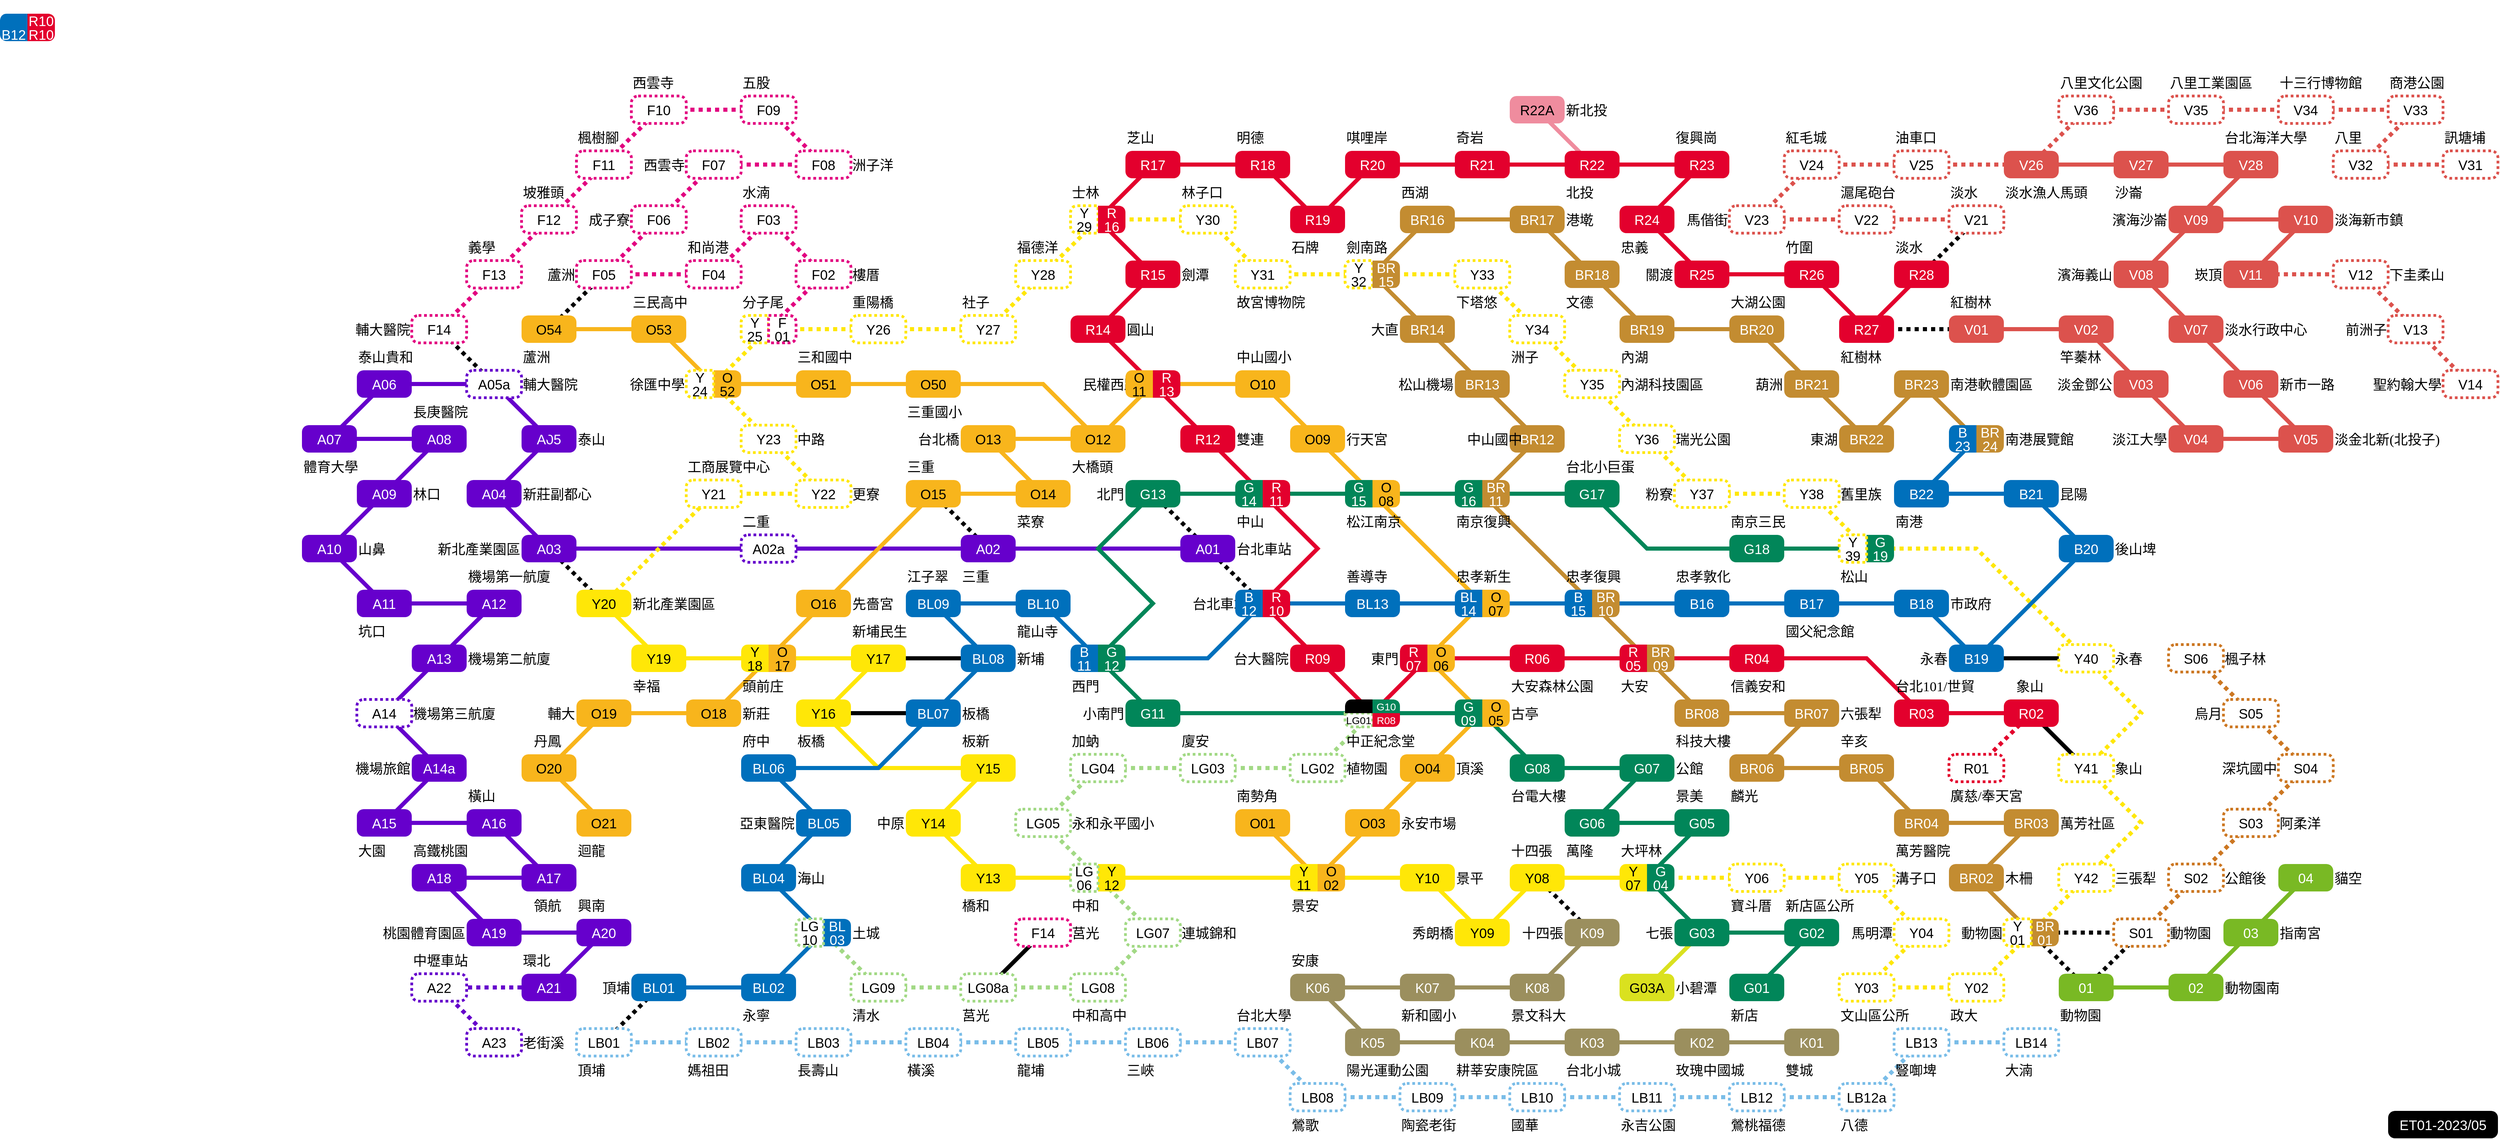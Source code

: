 <mxfile version="21.3.0" type="github">
  <diagram name="第 1 页" id="Lcj_rJ9xhbPPzjw0LaBd">
    <mxGraphModel dx="247" dy="118" grid="1" gridSize="20" guides="1" tooltips="1" connect="1" arrows="0" fold="1" page="1" pageScale="1" pageWidth="40000" pageHeight="40000" math="0" shadow="0">
      <root>
        <mxCell id="0" />
        <mxCell id="1" parent="0" />
        <mxCell id="iNiLmfieJ2sRuD-aCboh-18" style="edgeStyle=none;rounded=1;orthogonalLoop=1;jettySize=auto;html=1;strokeColor=#000000;endArrow=none;endFill=0;strokeWidth=6;verticalAlign=middle;targetPerimeterSpacing=0;sourcePerimeterSpacing=0;fontSize=20;exitX=0.5;exitY=0.5;exitDx=0;exitDy=0;exitPerimeter=0;entryX=0.5;entryY=0.5;entryDx=0;entryDy=0;entryPerimeter=0;" parent="1" source="u1GgVO7A6XlAM9eXQ5hB-7" target="iNiLmfieJ2sRuD-aCboh-15" edge="1">
          <mxGeometry relative="1" as="geometry">
            <mxPoint x="1440" y="1560" as="sourcePoint" />
            <mxPoint x="1580" y="1560" as="targetPoint" />
          </mxGeometry>
        </mxCell>
        <mxCell id="iNiLmfieJ2sRuD-aCboh-14" style="rounded=0;orthogonalLoop=1;jettySize=auto;html=1;strokeWidth=6;endArrow=none;endFill=0;strokeColor=#A2D985;targetPerimeterSpacing=0;sourcePerimeterSpacing=0;verticalAlign=middle;exitX=0.5;exitY=0.5;exitDx=0;exitDy=0;fontSize=20;entryX=0.5;entryY=0.5;entryDx=0;entryDy=0;dashed=1;dashPattern=1 1;exitPerimeter=0;align=right;" parent="1" source="iNiLmfieJ2sRuD-aCboh-5" target="iNiLmfieJ2sRuD-aCboh-13" edge="1">
          <mxGeometry relative="1" as="geometry">
            <mxPoint x="1420" y="1640" as="sourcePoint" />
            <mxPoint x="1580" y="1640" as="targetPoint" />
          </mxGeometry>
        </mxCell>
        <mxCell id="iNiLmfieJ2sRuD-aCboh-4" style="rounded=0;orthogonalLoop=1;jettySize=auto;html=1;strokeWidth=6;endArrow=none;endFill=0;strokeColor=#A2D985;targetPerimeterSpacing=0;sourcePerimeterSpacing=0;verticalAlign=middle;exitX=0.5;exitY=0.5;exitDx=0;exitDy=0;fontSize=20;entryX=0.5;entryY=0.5;entryDx=0;entryDy=0;entryPerimeter=0;dashed=1;dashPattern=1 1;exitPerimeter=0;align=right;" parent="1" source="iNiLmfieJ2sRuD-aCboh-5" target="u1GgVO7A6XlAM9eXQ5hB-7" edge="1">
          <mxGeometry relative="1" as="geometry">
            <mxPoint x="1780" y="1540" as="sourcePoint" />
            <mxPoint x="1680" y="1580" as="targetPoint" />
          </mxGeometry>
        </mxCell>
        <mxCell id="nUexbVlUa3lFlEWRk4yj-19" value="紅毛城" style="text;html=1;strokeColor=none;fillColor=none;align=left;verticalAlign=middle;whiteSpace=wrap;rounded=0;fontFamily=微軟正黑體;container=0;fontSize=20;strokeWidth=4;" parent="1" vertex="1">
          <mxGeometry x="2720" y="360" width="80" height="40" as="geometry" />
        </mxCell>
        <mxCell id="dwM86gydFHsHAuxz6Ue4-1" style="rounded=0;orthogonalLoop=1;jettySize=auto;html=1;fontColor=#FFFFFF;dashed=1;endArrow=none;endFill=0;strokeWidth=6;dashPattern=1 1;verticalAlign=middle;targetPerimeterSpacing=0;sourcePerimeterSpacing=0;fontSize=20;entryX=0.5;entryY=0.5;entryDx=0;entryDy=0;entryPerimeter=0;exitX=0.5;exitY=0.5;exitDx=0;exitDy=0;exitPerimeter=0;" parent="1" source="dwM86gydFHsHAuxz6Ue4-2" target="2Lj73tlipxNGOFeVt-kC-11" edge="1">
          <mxGeometry relative="1" as="geometry">
            <mxPoint x="520" y="660" as="sourcePoint" />
            <mxPoint x="440" y="740" as="targetPoint" />
          </mxGeometry>
        </mxCell>
        <mxCell id="u1GgVO7A6XlAM9eXQ5hB-9" style="rounded=0;orthogonalLoop=1;jettySize=auto;html=1;strokeWidth=6;endArrow=none;endFill=0;strokeColor=#A2D985;targetPerimeterSpacing=0;sourcePerimeterSpacing=0;verticalAlign=middle;exitX=0.5;exitY=0.5;exitDx=0;exitDy=0;fontSize=20;entryX=0.5;entryY=0.5;entryDx=0;entryDy=0;entryPerimeter=0;dashed=1;dashPattern=1 1;exitPerimeter=0;align=right;" parent="1" source="u1GgVO7A6XlAM9eXQ5hB-7" target="u1GgVO7A6XlAM9eXQ5hB-4" edge="1">
          <mxGeometry relative="1" as="geometry">
            <mxPoint x="1900" y="1500" as="sourcePoint" />
            <mxPoint x="2040" y="1460" as="targetPoint" />
          </mxGeometry>
        </mxCell>
        <mxCell id="u1GgVO7A6XlAM9eXQ5hB-6" style="rounded=0;orthogonalLoop=1;jettySize=auto;html=1;strokeWidth=6;endArrow=none;endFill=0;strokeColor=#A2D985;targetPerimeterSpacing=0;sourcePerimeterSpacing=0;verticalAlign=middle;exitX=0.5;exitY=0.5;exitDx=0;exitDy=0;fontSize=20;entryX=0.5;entryY=0.5;entryDx=0;entryDy=0;entryPerimeter=0;dashed=1;dashPattern=1 1;exitPerimeter=0;align=right;" parent="1" source="u1GgVO7A6XlAM9eXQ5hB-4" target="u1GgVO7A6XlAM9eXQ5hB-1" edge="1">
          <mxGeometry relative="1" as="geometry">
            <mxPoint x="1900" y="1500" as="sourcePoint" />
            <mxPoint x="2040" y="1460" as="targetPoint" />
          </mxGeometry>
        </mxCell>
        <mxCell id="u1GgVO7A6XlAM9eXQ5hB-3" style="rounded=0;orthogonalLoop=1;jettySize=auto;html=1;strokeWidth=6;endArrow=none;endFill=0;strokeColor=#A2D985;targetPerimeterSpacing=0;sourcePerimeterSpacing=0;verticalAlign=middle;exitX=0.5;exitY=0.5;exitDx=0;exitDy=0;fontSize=20;entryX=0.5;entryY=0.5;entryDx=0;entryDy=0;dashed=1;dashPattern=1 1;exitPerimeter=0;align=right;" parent="1" source="u1GgVO7A6XlAM9eXQ5hB-1" target="LVxLocMeG8me4LuWGa3y-11" edge="1">
          <mxGeometry relative="1" as="geometry">
            <mxPoint x="1740" y="1500" as="sourcePoint" />
            <mxPoint x="1880" y="1460" as="targetPoint" />
          </mxGeometry>
        </mxCell>
        <mxCell id="LVxLocMeG8me4LuWGa3y-4" style="rounded=0;orthogonalLoop=1;jettySize=auto;html=1;strokeWidth=6;endArrow=none;endFill=0;strokeColor=#A2D985;targetPerimeterSpacing=0;sourcePerimeterSpacing=0;verticalAlign=middle;exitX=0.5;exitY=0.5;exitDx=0;exitDy=0;fontSize=20;dashed=1;dashPattern=1 1;exitPerimeter=0;align=right;entryX=0.5;entryY=0.5;entryDx=0;entryDy=0;" parent="1" source="LVxLocMeG8me4LuWGa3y-2" target="LVxLocMeG8me4LuWGa3y-11" edge="1">
          <mxGeometry relative="1" as="geometry">
            <mxPoint x="1620" y="1520" as="sourcePoint" />
            <mxPoint x="1720" y="1460" as="targetPoint" />
          </mxGeometry>
        </mxCell>
        <mxCell id="LVxLocMeG8me4LuWGa3y-1" style="rounded=0;orthogonalLoop=1;jettySize=auto;html=1;strokeWidth=6;endArrow=none;endFill=0;strokeColor=#A2D985;targetPerimeterSpacing=0;sourcePerimeterSpacing=0;verticalAlign=middle;exitX=0.5;exitY=0.5;exitDx=0;exitDy=0;fontSize=20;entryX=0.5;entryY=0.5;entryDx=0;entryDy=0;entryPerimeter=0;dashed=1;dashPattern=1 1;exitPerimeter=0;align=right;" parent="1" source="LVxLocMeG8me4LuWGa3y-2" target="AovOnohZOg3VIRa1ibEE-8" edge="1">
          <mxGeometry relative="1" as="geometry">
            <mxPoint x="1580" y="1340" as="sourcePoint" />
            <mxPoint x="1800" y="1380" as="targetPoint" />
          </mxGeometry>
        </mxCell>
        <mxCell id="AovOnohZOg3VIRa1ibEE-9" style="rounded=0;orthogonalLoop=1;jettySize=auto;html=1;strokeWidth=6;endArrow=none;endFill=0;strokeColor=#A2D985;targetPerimeterSpacing=0;sourcePerimeterSpacing=0;verticalAlign=middle;fontSize=20;entryX=0.5;entryY=0.5;entryDx=0;entryDy=0;entryPerimeter=0;dashed=1;dashPattern=1 1;exitX=0.5;exitY=0.5;exitDx=0;exitDy=0;exitPerimeter=0;" parent="1" source="AovOnohZOg3VIRa1ibEE-8" target="AovOnohZOg3VIRa1ibEE-5" edge="1">
          <mxGeometry relative="1" as="geometry">
            <mxPoint x="1720" y="1300" as="sourcePoint" />
            <mxPoint x="1800" y="1220" as="targetPoint" />
          </mxGeometry>
        </mxCell>
        <mxCell id="AovOnohZOg3VIRa1ibEE-6" style="rounded=0;orthogonalLoop=1;jettySize=auto;html=1;strokeWidth=6;endArrow=none;endFill=0;strokeColor=#A2D985;targetPerimeterSpacing=0;sourcePerimeterSpacing=0;verticalAlign=middle;exitX=0.5;exitY=0.5;exitDx=0;exitDy=0;fontSize=20;entryX=0.5;entryY=0.5;entryDx=0;entryDy=0;entryPerimeter=0;dashed=1;dashPattern=1 1;exitPerimeter=0;" parent="1" source="AovOnohZOg3VIRa1ibEE-5" target="AovOnohZOg3VIRa1ibEE-1" edge="1">
          <mxGeometry relative="1" as="geometry">
            <mxPoint x="1820" y="1260" as="sourcePoint" />
            <mxPoint x="1960" y="1220" as="targetPoint" />
          </mxGeometry>
        </mxCell>
        <mxCell id="AovOnohZOg3VIRa1ibEE-2" style="rounded=0;orthogonalLoop=1;jettySize=auto;html=1;strokeWidth=6;endArrow=none;endFill=0;strokeColor=#A2D985;targetPerimeterSpacing=0;sourcePerimeterSpacing=0;verticalAlign=middle;exitX=0.5;exitY=0.5;exitDx=0;exitDy=0;fontSize=20;entryX=1;entryY=0;entryDx=0;entryDy=0;entryPerimeter=0;dashed=1;dashPattern=1 1;exitPerimeter=0;" parent="1" source="AovOnohZOg3VIRa1ibEE-1" target="vTDNtQ61wZOCI7avSh6Q-7" edge="1">
          <mxGeometry relative="1" as="geometry">
            <mxPoint x="1980" y="1260" as="sourcePoint" />
            <mxPoint x="2060" y="1180" as="targetPoint" />
          </mxGeometry>
        </mxCell>
        <mxCell id="C-2vurjsMhCx1RjERaQs-2" value="" style="edgeStyle=none;rounded=0;orthogonalLoop=1;jettySize=auto;html=1;strokeColor=#6600CC;strokeWidth=6;fontColor=#FFFFFF;endArrow=none;endFill=0;targetPerimeterSpacing=0;sourcePerimeterSpacing=0;verticalAlign=middle;fontSize=20;entryX=0.5;entryY=0.5;entryDx=0;entryDy=0;entryPerimeter=0;exitX=0.5;exitY=0.5;exitDx=0;exitDy=0;exitPerimeter=0;" parent="1" source="-7VeMhoAbMhggvJYw_eh-298" target="C-2vurjsMhCx1RjERaQs-1" edge="1">
          <mxGeometry relative="1" as="geometry">
            <Array as="points" />
            <mxPoint x="1080" y="980" as="sourcePoint" />
            <mxPoint x="1560" y="980" as="targetPoint" />
          </mxGeometry>
        </mxCell>
        <mxCell id="eJeZfP_4GSScAIPMKUxm-33" style="edgeStyle=none;shape=connector;orthogonalLoop=1;jettySize=auto;html=1;entryX=0.5;entryY=0.5;entryDx=0;entryDy=0;entryPerimeter=0;dashed=1;dashPattern=1 1;labelBackgroundColor=default;strokeColor=#ffe707;strokeWidth=6;fontFamily=Helvetica;fontSize=20;fontColor=#FFFFFF;endArrow=none;endFill=0;sourcePerimeterSpacing=0;targetPerimeterSpacing=0;rounded=0;exitX=1;exitY=0.5;exitDx=0;exitDy=0;exitPerimeter=0;" parent="1" source="21RVyPNV3x6n1v2EnNiy-27" target="eJeZfP_4GSScAIPMKUxm-31" edge="1">
          <mxGeometry relative="1" as="geometry">
            <mxPoint x="2860" y="1580" as="sourcePoint" />
          </mxGeometry>
        </mxCell>
        <mxCell id="bikLV8ehVtjmjYMhQwNP-16" style="edgeStyle=none;shape=connector;rounded=0;orthogonalLoop=1;jettySize=auto;html=1;labelBackgroundColor=default;strokeColor=#DC524D;strokeWidth=6;fontFamily=Helvetica;fontSize=20;fontColor=default;endArrow=none;endFill=0;sourcePerimeterSpacing=0;targetPerimeterSpacing=0;entryX=0.5;entryY=0.5;entryDx=0;entryDy=0;entryPerimeter=0;dashed=1;dashPattern=1 1;exitX=0.5;exitY=0.5;exitDx=0;exitDy=0;exitPerimeter=0;" parent="1" source="bikLV8ehVtjmjYMhQwNP-14" target="bikLV8ehVtjmjYMhQwNP-17" edge="1">
          <mxGeometry relative="1" as="geometry">
            <mxPoint x="3880" y="420" as="sourcePoint" />
          </mxGeometry>
        </mxCell>
        <mxCell id="bikLV8ehVtjmjYMhQwNP-17" value="V31" style="rounded=1;whiteSpace=wrap;html=1;arcSize=25;align=center;strokeColor=#DC524D;fillColor=default;container=0;fontColor=#000000;verticalAlign=middle;fontSize=20;points=[[0,0,0,0,0],[0,0.25,0,0,0],[0,0.5,0,0,0],[0,0.75,0,0,0],[0,1,0,0,0],[0.25,0,0,0,0],[0.25,1,0,0,0],[0.5,0,0,0,0],[0.5,0.5,0,0,0],[0.5,1,0,0,0],[0.75,0,0,0,0],[0.75,1,0,0,0],[1,0,0,0,0],[1,0.25,0,0,0],[1,0.5,0,0,0],[1,0.75,0,0,0],[1,1,0,0,0]];glass=0;dashed=1;dashPattern=1 1;strokeWidth=4;" parent="1" vertex="1">
          <mxGeometry x="3680" y="400" width="80" height="40" as="geometry" />
        </mxCell>
        <mxCell id="bikLV8ehVtjmjYMhQwNP-18" value="訊塘埔" style="text;html=1;strokeColor=none;fillColor=none;align=left;verticalAlign=middle;whiteSpace=wrap;rounded=0;fontFamily=微軟正黑體;container=0;fontSize=20;strokeWidth=4;" parent="1" vertex="1">
          <mxGeometry x="3680" y="360" width="80" height="40" as="geometry" />
        </mxCell>
        <mxCell id="bikLV8ehVtjmjYMhQwNP-13" style="edgeStyle=none;shape=connector;rounded=0;orthogonalLoop=1;jettySize=auto;html=1;labelBackgroundColor=default;strokeColor=#DC524D;strokeWidth=6;fontFamily=Helvetica;fontSize=20;fontColor=default;endArrow=none;endFill=0;sourcePerimeterSpacing=0;targetPerimeterSpacing=0;entryX=0.5;entryY=0.5;entryDx=0;entryDy=0;entryPerimeter=0;dashed=1;dashPattern=1 1;exitX=0.5;exitY=0.5;exitDx=0;exitDy=0;exitPerimeter=0;" parent="1" source="bikLV8ehVtjmjYMhQwNP-11" target="bikLV8ehVtjmjYMhQwNP-14" edge="1">
          <mxGeometry relative="1" as="geometry">
            <mxPoint x="3720" y="420" as="sourcePoint" />
          </mxGeometry>
        </mxCell>
        <mxCell id="bikLV8ehVtjmjYMhQwNP-10" style="edgeStyle=none;shape=connector;rounded=0;orthogonalLoop=1;jettySize=auto;html=1;labelBackgroundColor=default;strokeColor=#DC524D;strokeWidth=6;fontFamily=Helvetica;fontSize=20;fontColor=default;endArrow=none;endFill=0;sourcePerimeterSpacing=0;targetPerimeterSpacing=0;entryX=0.5;entryY=0.5;entryDx=0;entryDy=0;entryPerimeter=0;dashed=1;dashPattern=1 1;exitX=0.5;exitY=0.5;exitDx=0;exitDy=0;exitPerimeter=0;" parent="1" source="bikLV8ehVtjmjYMhQwNP-8" target="bikLV8ehVtjmjYMhQwNP-11" edge="1">
          <mxGeometry relative="1" as="geometry">
            <mxPoint x="3800" y="340" as="sourcePoint" />
          </mxGeometry>
        </mxCell>
        <mxCell id="bikLV8ehVtjmjYMhQwNP-11" value="V33" style="rounded=1;whiteSpace=wrap;html=1;arcSize=25;align=center;strokeColor=#DC524D;fillColor=default;container=0;fontColor=#000000;verticalAlign=middle;fontSize=20;points=[[0,0,0,0,0],[0,0.25,0,0,0],[0,0.5,0,0,0],[0,0.75,0,0,0],[0,1,0,0,0],[0.25,0,0,0,0],[0.25,1,0,0,0],[0.5,0,0,0,0],[0.5,0.5,0,0,0],[0.5,1,0,0,0],[0.75,0,0,0,0],[0.75,1,0,0,0],[1,0,0,0,0],[1,0.25,0,0,0],[1,0.5,0,0,0],[1,0.75,0,0,0],[1,1,0,0,0]];glass=0;dashed=1;dashPattern=1 1;strokeWidth=4;" parent="1" vertex="1">
          <mxGeometry x="3600" y="320" width="80" height="40" as="geometry" />
        </mxCell>
        <mxCell id="bikLV8ehVtjmjYMhQwNP-12" value="商港公園" style="text;html=1;strokeColor=none;fillColor=none;align=left;verticalAlign=middle;whiteSpace=wrap;rounded=0;fontFamily=微軟正黑體;container=0;fontSize=20;strokeWidth=4;" parent="1" vertex="1">
          <mxGeometry x="3600" y="280" width="100" height="40" as="geometry" />
        </mxCell>
        <mxCell id="bikLV8ehVtjmjYMhQwNP-7" style="edgeStyle=none;shape=connector;rounded=0;orthogonalLoop=1;jettySize=auto;html=1;labelBackgroundColor=default;strokeColor=#DC524D;strokeWidth=6;fontFamily=Helvetica;fontSize=20;fontColor=default;endArrow=none;endFill=0;sourcePerimeterSpacing=0;targetPerimeterSpacing=0;entryX=0.5;entryY=0.5;entryDx=0;entryDy=0;entryPerimeter=0;dashed=1;dashPattern=1 1;exitX=0.5;exitY=0.5;exitDx=0;exitDy=0;exitPerimeter=0;" parent="1" source="bikLV8ehVtjmjYMhQwNP-5" target="bikLV8ehVtjmjYMhQwNP-8" edge="1">
          <mxGeometry relative="1" as="geometry">
            <mxPoint x="3640" y="340" as="sourcePoint" />
          </mxGeometry>
        </mxCell>
        <mxCell id="bikLV8ehVtjmjYMhQwNP-8" value="V34" style="rounded=1;whiteSpace=wrap;html=1;arcSize=25;align=center;strokeColor=#DC524D;fillColor=default;container=0;fontColor=#000000;verticalAlign=middle;fontSize=20;points=[[0,0,0,0,0],[0,0.25,0,0,0],[0,0.5,0,0,0],[0,0.75,0,0,0],[0,1,0,0,0],[0.25,0,0,0,0],[0.25,1,0,0,0],[0.5,0,0,0,0],[0.5,0.5,0,0,0],[0.5,1,0,0,0],[0.75,0,0,0,0],[0.75,1,0,0,0],[1,0,0,0,0],[1,0.25,0,0,0],[1,0.5,0,0,0],[1,0.75,0,0,0],[1,1,0,0,0]];glass=0;dashed=1;dashPattern=1 1;strokeWidth=4;" parent="1" vertex="1">
          <mxGeometry x="3440" y="320" width="80" height="40" as="geometry" />
        </mxCell>
        <mxCell id="bikLV8ehVtjmjYMhQwNP-9" value="十三行博物館" style="text;html=1;strokeColor=none;fillColor=none;align=left;verticalAlign=middle;whiteSpace=wrap;rounded=0;fontFamily=微軟正黑體;container=0;fontSize=20;strokeWidth=4;" parent="1" vertex="1">
          <mxGeometry x="3440" y="280" width="140" height="40" as="geometry" />
        </mxCell>
        <mxCell id="bikLV8ehVtjmjYMhQwNP-4" style="edgeStyle=none;shape=connector;rounded=0;orthogonalLoop=1;jettySize=auto;html=1;labelBackgroundColor=default;strokeColor=#DC524D;strokeWidth=6;fontFamily=Helvetica;fontSize=20;fontColor=default;endArrow=none;endFill=0;sourcePerimeterSpacing=0;targetPerimeterSpacing=0;entryX=0.5;entryY=0.5;entryDx=0;entryDy=0;entryPerimeter=0;dashed=1;dashPattern=1 1;exitX=0.5;exitY=0.5;exitDx=0;exitDy=0;exitPerimeter=0;" parent="1" source="bikLV8ehVtjmjYMhQwNP-2" target="bikLV8ehVtjmjYMhQwNP-5" edge="1">
          <mxGeometry relative="1" as="geometry">
            <mxPoint x="3480" y="340" as="sourcePoint" />
          </mxGeometry>
        </mxCell>
        <mxCell id="bikLV8ehVtjmjYMhQwNP-1" style="edgeStyle=none;shape=connector;rounded=0;orthogonalLoop=1;jettySize=auto;html=1;labelBackgroundColor=default;strokeColor=#DC524D;strokeWidth=6;fontFamily=Helvetica;fontSize=20;fontColor=default;endArrow=none;endFill=0;sourcePerimeterSpacing=0;targetPerimeterSpacing=0;entryX=0.5;entryY=0.5;entryDx=0;entryDy=0;entryPerimeter=0;dashed=1;dashPattern=1 1;exitX=0.5;exitY=0.5;exitDx=0;exitDy=0;exitPerimeter=0;" parent="1" source="-7VeMhoAbMhggvJYw_eh-510" target="bikLV8ehVtjmjYMhQwNP-2" edge="1">
          <mxGeometry relative="1" as="geometry">
            <mxPoint x="3020" y="320" as="sourcePoint" />
          </mxGeometry>
        </mxCell>
        <mxCell id="-7VeMhoAbMhggvJYw_eh-156" style="edgeStyle=none;shape=connector;rounded=0;orthogonalLoop=1;jettySize=auto;html=1;labelBackgroundColor=default;strokeColor=#e3002d;strokeWidth=6;fontFamily=Helvetica;fontSize=20;fontColor=default;endArrow=none;endFill=0;sourcePerimeterSpacing=0;targetPerimeterSpacing=0;verticalAlign=middle;exitX=0.5;exitY=0.5;exitDx=0;exitDy=0;exitPerimeter=0;entryX=0.5;entryY=0.5;entryDx=0;entryDy=0;entryPerimeter=0;" parent="1" source="-7VeMhoAbMhggvJYw_eh-371" target="-7VeMhoAbMhggvJYw_eh-401" edge="1">
          <mxGeometry relative="1" as="geometry" />
        </mxCell>
        <mxCell id="-7VeMhoAbMhggvJYw_eh-54" style="rounded=0;orthogonalLoop=1;jettySize=auto;html=1;strokeWidth=6;endArrow=none;endFill=0;strokeColor=#e3002d;sourcePerimeterSpacing=0;targetPerimeterSpacing=0;verticalAlign=middle;entryX=0;entryY=0.5;entryDx=0;entryDy=0;exitX=0.5;exitY=0.5;exitDx=0;exitDy=0;exitPerimeter=0;fontSize=20;" parent="1" source="-7VeMhoAbMhggvJYw_eh-366" target="Sc8PNXtBei1LZLqUdzPE-3" edge="1">
          <mxGeometry relative="1" as="geometry">
            <mxPoint x="1880" y="740" as="targetPoint" />
            <mxPoint x="1800" y="740" as="sourcePoint" />
          </mxGeometry>
        </mxCell>
        <mxCell id="-7VeMhoAbMhggvJYw_eh-56" style="rounded=0;orthogonalLoop=1;jettySize=auto;html=1;strokeWidth=6;endArrow=none;endFill=0;strokeColor=#e3002d;sourcePerimeterSpacing=0;targetPerimeterSpacing=0;verticalAlign=middle;exitX=0;exitY=0.5;exitDx=0;exitDy=0;fontSize=20;entryX=0;entryY=0.5;entryDx=0;entryDy=0;" parent="1" source="giSikMR8ztSjN8jtmcNz-4" target="22SL0RmkLIa_9xNwprwJ-6" edge="1">
          <mxGeometry relative="1" as="geometry">
            <mxPoint x="1880" y="900.0" as="targetPoint" />
            <mxPoint x="1880" y="1060" as="sourcePoint" />
            <Array as="points">
              <mxPoint x="2040" y="980" />
            </Array>
          </mxGeometry>
        </mxCell>
        <mxCell id="-7VeMhoAbMhggvJYw_eh-108" style="rounded=0;orthogonalLoop=1;jettySize=auto;html=1;strokeWidth=6;endArrow=none;endFill=0;strokeColor=#e3002d;sourcePerimeterSpacing=0;targetPerimeterSpacing=0;verticalAlign=middle;exitX=0;exitY=0.5;exitDx=0;exitDy=0;entryX=0.5;entryY=0.5;entryDx=0;entryDy=0;entryPerimeter=0;fontSize=20;" parent="1" source="giSikMR8ztSjN8jtmcNz-4" target="-7VeMhoAbMhggvJYw_eh-330" edge="1">
          <mxGeometry relative="1" as="geometry">
            <mxPoint x="2024" y="1080" as="targetPoint" />
            <mxPoint x="1880" y="1060" as="sourcePoint" />
          </mxGeometry>
        </mxCell>
        <mxCell id="-7VeMhoAbMhggvJYw_eh-106" style="rounded=0;orthogonalLoop=1;jettySize=auto;html=1;strokeWidth=6;endArrow=none;endFill=0;strokeColor=#e3002d;sourcePerimeterSpacing=0;targetPerimeterSpacing=0;verticalAlign=middle;entryX=0.5;entryY=0.5;entryDx=0;entryDy=0;exitX=0;exitY=0;exitDx=0;exitDy=0;fontSize=20;exitPerimeter=0;" parent="1" source="vTDNtQ61wZOCI7avSh6Q-8" target="b_vsCHyJv2D426DmFRJM-5" edge="1">
          <mxGeometry relative="1" as="geometry">
            <mxPoint x="1960" y="1140" as="targetPoint" />
            <mxPoint x="2120" y="1220" as="sourcePoint" />
          </mxGeometry>
        </mxCell>
        <mxCell id="-7VeMhoAbMhggvJYw_eh-83" style="rounded=0;orthogonalLoop=1;jettySize=auto;html=1;strokeWidth=6;endArrow=none;endFill=0;strokeColor=#e3002d;sourcePerimeterSpacing=0;targetPerimeterSpacing=0;verticalAlign=middle;fontSize=20;exitX=0;exitY=0.5;exitDx=0;exitDy=0;exitPerimeter=0;entryX=0.5;entryY=0.5;entryDx=0;entryDy=0;entryPerimeter=0;" parent="1" source="sxO7PzfWcGzcKYYqBXue-3" target="-7VeMhoAbMhggvJYw_eh-350" edge="1">
          <mxGeometry relative="1" as="geometry">
            <mxPoint x="2332" y="1240" as="targetPoint" />
            <mxPoint x="2560" y="1140" as="sourcePoint" />
          </mxGeometry>
        </mxCell>
        <mxCell id="-7VeMhoAbMhggvJYw_eh-520" value="淡水漁人馬頭" style="text;html=1;strokeColor=none;fillColor=none;align=left;verticalAlign=middle;whiteSpace=wrap;rounded=0;fontFamily=微軟正黑體;container=0;fontSize=20;strokeWidth=4;" parent="1" vertex="1">
          <mxGeometry x="3040" y="440" width="140" height="40" as="geometry" />
        </mxCell>
        <mxCell id="zWb-dgqxVRcxQG10_mbG-2" style="rounded=0;orthogonalLoop=1;jettySize=auto;html=1;dashed=1;dashPattern=1 1;endArrow=none;endFill=0;strokeWidth=6;verticalAlign=middle;targetPerimeterSpacing=0;sourcePerimeterSpacing=0;entryX=0.5;entryY=0.5;entryDx=0;entryDy=0;entryPerimeter=0;exitX=0.5;exitY=0.5;exitDx=0;exitDy=0;exitPerimeter=0;fontSize=20;" parent="1" source="z3b2tRkPeYrDd5P9X4tM-5" target="-7VeMhoAbMhggvJYw_eh-423" edge="1">
          <mxGeometry relative="1" as="geometry">
            <mxPoint x="2980" y="340" as="sourcePoint" />
            <mxPoint x="2820" y="340" as="targetPoint" />
          </mxGeometry>
        </mxCell>
        <mxCell id="z3b2tRkPeYrDd5P9X4tM-4" style="edgeStyle=none;shape=connector;rounded=0;orthogonalLoop=1;jettySize=auto;html=1;labelBackgroundColor=default;strokeColor=#DC524D;strokeWidth=6;fontFamily=Helvetica;fontSize=20;fontColor=default;endArrow=none;endFill=0;sourcePerimeterSpacing=0;targetPerimeterSpacing=0;entryX=0.5;entryY=0.5;entryDx=0;entryDy=0;entryPerimeter=0;dashed=1;dashPattern=1 1;exitX=0.5;exitY=0.5;exitDx=0;exitDy=0;exitPerimeter=0;" parent="1" source="z3b2tRkPeYrDd5P9X4tM-2" target="z3b2tRkPeYrDd5P9X4tM-5" edge="1">
          <mxGeometry relative="1" as="geometry">
            <mxPoint x="3700" y="560" as="sourcePoint" />
          </mxGeometry>
        </mxCell>
        <mxCell id="z3b2tRkPeYrDd5P9X4tM-1" style="edgeStyle=none;shape=connector;rounded=0;orthogonalLoop=1;jettySize=auto;html=1;labelBackgroundColor=default;strokeColor=#DC524D;strokeWidth=6;fontFamily=Helvetica;fontSize=20;fontColor=default;endArrow=none;endFill=0;sourcePerimeterSpacing=0;targetPerimeterSpacing=0;entryX=0.5;entryY=0.5;entryDx=0;entryDy=0;entryPerimeter=0;dashed=1;dashPattern=1 1;exitX=0.5;exitY=0.5;exitDx=0;exitDy=0;exitPerimeter=0;" parent="1" source="nUexbVlUa3lFlEWRk4yj-18" target="z3b2tRkPeYrDd5P9X4tM-2" edge="1">
          <mxGeometry relative="1" as="geometry">
            <mxPoint x="3600" y="540" as="sourcePoint" />
          </mxGeometry>
        </mxCell>
        <mxCell id="nUexbVlUa3lFlEWRk4yj-17" style="edgeStyle=none;shape=connector;rounded=0;orthogonalLoop=1;jettySize=auto;html=1;labelBackgroundColor=default;strokeColor=#DC524D;strokeWidth=6;fontFamily=Helvetica;fontSize=20;fontColor=default;endArrow=none;endFill=0;sourcePerimeterSpacing=0;targetPerimeterSpacing=0;entryX=0.5;entryY=0.5;entryDx=0;entryDy=0;entryPerimeter=0;dashed=1;dashPattern=1 1;exitX=0.5;exitY=0.5;exitDx=0;exitDy=0;exitPerimeter=0;" parent="1" source="nUexbVlUa3lFlEWRk4yj-15" target="nUexbVlUa3lFlEWRk4yj-18" edge="1">
          <mxGeometry relative="1" as="geometry">
            <mxPoint x="3420" y="360" as="sourcePoint" />
          </mxGeometry>
        </mxCell>
        <mxCell id="nUexbVlUa3lFlEWRk4yj-14" style="edgeStyle=none;shape=connector;rounded=0;orthogonalLoop=1;jettySize=auto;html=1;labelBackgroundColor=default;strokeColor=#DC524D;strokeWidth=6;fontFamily=Helvetica;fontSize=20;fontColor=default;endArrow=none;endFill=0;sourcePerimeterSpacing=0;targetPerimeterSpacing=0;entryX=0.5;entryY=0.5;entryDx=0;entryDy=0;entryPerimeter=0;exitX=0.5;exitY=0.5;exitDx=0;exitDy=0;exitPerimeter=0;dashed=1;dashPattern=1 1;" parent="1" source="nUexbVlUa3lFlEWRk4yj-12" target="nUexbVlUa3lFlEWRk4yj-15" edge="1">
          <mxGeometry relative="1" as="geometry">
            <mxPoint x="3260" y="420" as="sourcePoint" />
          </mxGeometry>
        </mxCell>
        <mxCell id="nUexbVlUa3lFlEWRk4yj-11" style="edgeStyle=none;shape=connector;rounded=0;orthogonalLoop=1;jettySize=auto;html=1;labelBackgroundColor=default;strokeColor=#DC524D;strokeWidth=6;fontFamily=Helvetica;fontSize=20;fontColor=default;endArrow=none;endFill=0;sourcePerimeterSpacing=0;targetPerimeterSpacing=0;entryX=0.5;entryY=0.5;entryDx=0;entryDy=0;entryPerimeter=0;dashed=1;dashPattern=1 1;exitX=0.5;exitY=0.5;exitDx=0;exitDy=0;exitPerimeter=0;" parent="1" source="-7VeMhoAbMhggvJYw_eh-510" target="nUexbVlUa3lFlEWRk4yj-12" edge="1">
          <mxGeometry relative="1" as="geometry">
            <mxPoint x="3900" y="540" as="sourcePoint" />
          </mxGeometry>
        </mxCell>
        <mxCell id="nUexbVlUa3lFlEWRk4yj-7" style="edgeStyle=none;shape=connector;rounded=0;orthogonalLoop=1;jettySize=auto;html=1;labelBackgroundColor=default;strokeColor=#DC524D;strokeWidth=6;fontFamily=Helvetica;fontSize=20;fontColor=default;endArrow=none;endFill=0;sourcePerimeterSpacing=0;targetPerimeterSpacing=0;entryX=0.5;entryY=0.5;entryDx=0;entryDy=0;entryPerimeter=0;exitX=0.5;exitY=0.5;exitDx=0;exitDy=0;exitPerimeter=0;dashed=1;dashPattern=1 1;" parent="1" source="nUexbVlUa3lFlEWRk4yj-5" target="nUexbVlUa3lFlEWRk4yj-8" edge="1">
          <mxGeometry relative="1" as="geometry">
            <mxPoint x="4360" y="500" as="sourcePoint" />
          </mxGeometry>
        </mxCell>
        <mxCell id="nUexbVlUa3lFlEWRk4yj-4" style="edgeStyle=none;shape=connector;rounded=0;orthogonalLoop=1;jettySize=auto;html=1;labelBackgroundColor=default;strokeColor=#DC524D;strokeWidth=6;fontFamily=Helvetica;fontSize=20;fontColor=default;endArrow=none;endFill=0;sourcePerimeterSpacing=0;targetPerimeterSpacing=0;entryX=0.5;entryY=0.5;entryDx=0;entryDy=0;entryPerimeter=0;exitX=0.5;exitY=0.5;exitDx=0;exitDy=0;exitPerimeter=0;dashed=1;dashPattern=1 1;" parent="1" source="nUexbVlUa3lFlEWRk4yj-2" target="nUexbVlUa3lFlEWRk4yj-5" edge="1">
          <mxGeometry relative="1" as="geometry">
            <mxPoint x="4200" y="560" as="sourcePoint" />
          </mxGeometry>
        </mxCell>
        <mxCell id="nUexbVlUa3lFlEWRk4yj-1" style="edgeStyle=none;shape=connector;rounded=0;orthogonalLoop=1;jettySize=auto;html=1;labelBackgroundColor=default;strokeColor=#DC524D;strokeWidth=6;fontFamily=Helvetica;fontSize=20;fontColor=default;endArrow=none;endFill=0;sourcePerimeterSpacing=0;targetPerimeterSpacing=0;entryX=0.5;entryY=0.5;entryDx=0;entryDy=0;entryPerimeter=0;exitX=0.5;exitY=0.5;exitDx=0;exitDy=0;exitPerimeter=0;dashed=1;dashPattern=1 1;" parent="1" source="-7VeMhoAbMhggvJYw_eh-507" target="nUexbVlUa3lFlEWRk4yj-2" edge="1">
          <mxGeometry relative="1" as="geometry">
            <mxPoint x="4080" y="680" as="sourcePoint" />
          </mxGeometry>
        </mxCell>
        <mxCell id="uuBh2EKtXv3_jYcGfSyv-5" style="rounded=0;orthogonalLoop=1;jettySize=auto;html=1;strokeWidth=6;endArrow=none;endFill=0;strokeColor=#000000;sourcePerimeterSpacing=0;targetPerimeterSpacing=0;verticalAlign=middle;fontSize=20;entryX=0.5;entryY=0.5;entryDx=0;entryDy=0;exitX=0.5;exitY=0.5;exitDx=0;exitDy=0;exitPerimeter=0;entryPerimeter=0;" parent="1" source="uuBh2EKtXv3_jYcGfSyv-1" target="uuBh2EKtXv3_jYcGfSyv-3" edge="1">
          <mxGeometry relative="1" as="geometry">
            <mxPoint x="3200" y="1120" as="targetPoint" />
            <mxPoint x="3280" y="1040" as="sourcePoint" />
          </mxGeometry>
        </mxCell>
        <mxCell id="21RVyPNV3x6n1v2EnNiy-24" style="rounded=0;orthogonalLoop=1;jettySize=auto;html=1;strokeWidth=6;endArrow=none;endFill=0;strokeColor=#000000;sourcePerimeterSpacing=0;targetPerimeterSpacing=0;verticalAlign=middle;fontSize=20;entryX=0.5;entryY=0.5;entryDx=0;entryDy=0;entryPerimeter=0;exitX=0.5;exitY=0.5;exitDx=0;exitDy=0;exitPerimeter=0;" parent="1" source="21RVyPNV3x6n1v2EnNiy-19" target="21RVyPNV3x6n1v2EnNiy-14" edge="1">
          <mxGeometry relative="1" as="geometry">
            <mxPoint x="2960" y="1180" as="targetPoint" />
            <mxPoint x="3040" y="1260" as="sourcePoint" />
          </mxGeometry>
        </mxCell>
        <mxCell id="21RVyPNV3x6n1v2EnNiy-21" style="edgeStyle=none;shape=connector;rounded=0;orthogonalLoop=1;jettySize=auto;html=1;exitX=0.5;exitY=0.5;exitDx=0;exitDy=0;exitPerimeter=0;entryX=0.5;entryY=0.5;entryDx=0;entryDy=0;entryPerimeter=0;dashed=1;dashPattern=1 1;labelBackgroundColor=default;strokeColor=#ffe707;strokeWidth=6;fontFamily=Helvetica;fontSize=20;fontColor=#FFFFFF;endArrow=none;endFill=0;sourcePerimeterSpacing=0;targetPerimeterSpacing=0;" parent="1" source="uuBh2EKtXv3_jYcGfSyv-1" target="21RVyPNV3x6n1v2EnNiy-19" edge="1">
          <mxGeometry relative="1" as="geometry">
            <mxPoint x="3160" y="1280" as="targetPoint" />
            <mxPoint x="3000" y="1140" as="sourcePoint" />
            <Array as="points">
              <mxPoint x="3240" y="1220" />
            </Array>
          </mxGeometry>
        </mxCell>
        <mxCell id="21RVyPNV3x6n1v2EnNiy-20" style="edgeStyle=none;shape=connector;rounded=0;orthogonalLoop=1;jettySize=auto;html=1;exitX=0.5;exitY=0.5;exitDx=0;exitDy=0;exitPerimeter=0;entryX=0.5;entryY=0.5;entryDx=0;entryDy=0;entryPerimeter=0;dashed=1;dashPattern=1 1;labelBackgroundColor=default;strokeColor=#ffe707;strokeWidth=6;fontFamily=Helvetica;fontSize=20;fontColor=#FFFFFF;endArrow=none;endFill=0;sourcePerimeterSpacing=0;targetPerimeterSpacing=0;" parent="1" source="21RVyPNV3x6n1v2EnNiy-19" target="eJeZfP_4GSScAIPMKUxm-22" edge="1">
          <mxGeometry relative="1" as="geometry">
            <mxPoint x="3080" y="1500" as="targetPoint" />
            <Array as="points">
              <mxPoint x="3240" y="1380" />
            </Array>
            <mxPoint x="3080" y="1340" as="sourcePoint" />
          </mxGeometry>
        </mxCell>
        <mxCell id="21RVyPNV3x6n1v2EnNiy-13" style="rounded=0;orthogonalLoop=1;jettySize=auto;html=1;strokeWidth=6;endArrow=none;endFill=0;dashed=1;dashPattern=1 1;targetPerimeterSpacing=0;sourcePerimeterSpacing=0;verticalAlign=middle;fontSize=20;exitX=0.5;exitY=0.5;exitDx=0;exitDy=0;exitPerimeter=0;entryX=0.5;entryY=0.5;entryDx=0;entryDy=0;entryPerimeter=0;" parent="1" source="21RVyPNV3x6n1v2EnNiy-1" target="2Lj73tlipxNGOFeVt-kC-14" edge="1">
          <mxGeometry relative="1" as="geometry">
            <mxPoint x="3380" y="1600" as="sourcePoint" />
            <mxPoint x="3540" y="1600" as="targetPoint" />
          </mxGeometry>
        </mxCell>
        <mxCell id="21RVyPNV3x6n1v2EnNiy-7" style="edgeStyle=none;shape=connector;rounded=0;orthogonalLoop=1;jettySize=auto;html=1;labelBackgroundColor=default;strokeColor=#79B924;strokeWidth=6;fontFamily=Helvetica;fontSize=20;fontColor=default;endArrow=none;endFill=0;sourcePerimeterSpacing=0;targetPerimeterSpacing=0;exitX=0.5;exitY=0.5;exitDx=0;exitDy=0;exitPerimeter=0;entryX=0.5;entryY=0.5;entryDx=0;entryDy=0;entryPerimeter=0;" parent="1" source="21RVyPNV3x6n1v2EnNiy-6" target="21RVyPNV3x6n1v2EnNiy-8" edge="1">
          <mxGeometry relative="1" as="geometry">
            <mxPoint x="3100" y="1720" as="targetPoint" />
            <mxPoint x="2840" y="1620" as="sourcePoint" />
          </mxGeometry>
        </mxCell>
        <mxCell id="21RVyPNV3x6n1v2EnNiy-8" value="04" style="rounded=1;whiteSpace=wrap;html=1;arcSize=25;align=center;strokeColor=none;fillColor=#79b924;container=0;fontColor=#FFFFFF;verticalAlign=middle;fontSize=20;points=[[0,0,0,0,0],[0,0.25,0,0,0],[0,0.5,0,0,0],[0,0.75,0,0,0],[0,1,0,0,0],[0.25,0,0,0,0],[0.25,1,0,0,0],[0.5,0,0,0,0],[0.5,0.5,0,0,0],[0.5,1,0,0,0],[0.75,0,0,0,0],[0.75,1,0,0,0],[1,0,0,0,0],[1,0.25,0,0,0],[1,0.5,0,0,0],[1,0.75,0,0,0],[1,1,0,0,0]];strokeWidth=4;" parent="1" vertex="1">
          <mxGeometry x="3440" y="1440" width="80" height="40" as="geometry" />
        </mxCell>
        <mxCell id="21RVyPNV3x6n1v2EnNiy-5" style="edgeStyle=none;shape=connector;rounded=0;orthogonalLoop=1;jettySize=auto;html=1;labelBackgroundColor=default;strokeColor=#79B924;strokeWidth=6;fontFamily=Helvetica;fontSize=20;fontColor=default;endArrow=none;endFill=0;sourcePerimeterSpacing=0;targetPerimeterSpacing=0;exitX=0.5;exitY=0.5;exitDx=0;exitDy=0;exitPerimeter=0;entryX=0.5;entryY=0.5;entryDx=0;entryDy=0;entryPerimeter=0;" parent="1" source="21RVyPNV3x6n1v2EnNiy-3" target="21RVyPNV3x6n1v2EnNiy-6" edge="1">
          <mxGeometry relative="1" as="geometry">
            <mxPoint x="3260" y="1800" as="targetPoint" />
            <mxPoint x="3000" y="1700" as="sourcePoint" />
          </mxGeometry>
        </mxCell>
        <mxCell id="21RVyPNV3x6n1v2EnNiy-6" value="03" style="rounded=1;whiteSpace=wrap;html=1;arcSize=25;align=center;strokeColor=none;fillColor=#79b924;container=0;fontColor=#FFFFFF;verticalAlign=middle;fontSize=20;points=[[0,0,0,0,0],[0,0.25,0,0,0],[0,0.5,0,0,0],[0,0.75,0,0,0],[0,1,0,0,0],[0.25,0,0,0,0],[0.25,1,0,0,0],[0.5,0,0,0,0],[0.5,0.5,0,0,0],[0.5,1,0,0,0],[0.75,0,0,0,0],[0.75,1,0,0,0],[1,0,0,0,0],[1,0.25,0,0,0],[1,0.5,0,0,0],[1,0.75,0,0,0],[1,1,0,0,0]];strokeWidth=4;" parent="1" vertex="1">
          <mxGeometry x="3360" y="1520" width="80" height="40" as="geometry" />
        </mxCell>
        <mxCell id="21RVyPNV3x6n1v2EnNiy-4" style="edgeStyle=none;shape=connector;rounded=0;orthogonalLoop=1;jettySize=auto;html=1;labelBackgroundColor=default;strokeColor=#79B924;strokeWidth=6;fontFamily=Helvetica;fontSize=20;fontColor=default;endArrow=none;endFill=0;sourcePerimeterSpacing=0;targetPerimeterSpacing=0;exitX=0.5;exitY=0.5;exitDx=0;exitDy=0;exitPerimeter=0;entryX=0.5;entryY=0.5;entryDx=0;entryDy=0;entryPerimeter=0;" parent="1" source="21RVyPNV3x6n1v2EnNiy-1" target="21RVyPNV3x6n1v2EnNiy-3" edge="1">
          <mxGeometry relative="1" as="geometry">
            <mxPoint x="3420" y="1720" as="targetPoint" />
            <mxPoint x="3340" y="1640" as="sourcePoint" />
          </mxGeometry>
        </mxCell>
        <mxCell id="2Lj73tlipxNGOFeVt-kC-16" style="rounded=0;orthogonalLoop=1;jettySize=auto;html=1;strokeWidth=6;endArrow=none;endFill=0;dashed=1;dashPattern=1 1;targetPerimeterSpacing=0;sourcePerimeterSpacing=0;verticalAlign=middle;fontSize=20;entryX=0.5;entryY=0.5;entryDx=0;entryDy=0;entryPerimeter=0;exitX=0;exitY=0.5;exitDx=0;exitDy=0;exitPerimeter=0;" parent="1" source="21RVyPNV3x6n1v2EnNiy-26" target="2Lj73tlipxNGOFeVt-kC-14" edge="1">
          <mxGeometry relative="1" as="geometry">
            <mxPoint x="3160" y="1460" as="sourcePoint" />
            <mxPoint x="3260" y="1550" as="targetPoint" />
          </mxGeometry>
        </mxCell>
        <mxCell id="iw2t4tcQuiZCR6JBb1B7-6" style="rounded=0;orthogonalLoop=1;jettySize=auto;html=1;strokeWidth=6;endArrow=none;endFill=0;dashed=1;dashPattern=1 1;targetPerimeterSpacing=0;sourcePerimeterSpacing=0;verticalAlign=middle;fontSize=20;exitX=0;exitY=0.5;exitDx=0;exitDy=0;exitPerimeter=0;entryX=0.5;entryY=0.5;entryDx=0;entryDy=0;entryPerimeter=0;" parent="1" source="21RVyPNV3x6n1v2EnNiy-26" target="21RVyPNV3x6n1v2EnNiy-1" edge="1">
          <mxGeometry relative="1" as="geometry">
            <mxPoint x="3000" y="1620" as="sourcePoint" />
            <mxPoint x="3260" y="1560" as="targetPoint" />
          </mxGeometry>
        </mxCell>
        <mxCell id="_RwFJRXRdzJ6Y_Ir6aaJ-25" style="rounded=0;orthogonalLoop=1;jettySize=auto;html=1;strokeWidth=6;endArrow=none;endFill=0;dashed=1;dashPattern=1 1;targetPerimeterSpacing=0;sourcePerimeterSpacing=0;verticalAlign=middle;fontSize=20;entryX=0.5;entryY=0.5;entryDx=0;entryDy=0;entryPerimeter=0;exitX=0.5;exitY=0.5;exitDx=0;exitDy=0;exitPerimeter=0;strokeColor=#7ABDE8;" parent="1" source="_RwFJRXRdzJ6Y_Ir6aaJ-23" target="_RwFJRXRdzJ6Y_Ir6aaJ-26" edge="1">
          <mxGeometry relative="1" as="geometry">
            <mxPoint x="2605" y="1900" as="targetPoint" />
            <mxPoint x="2440" y="1860" as="sourcePoint" />
          </mxGeometry>
        </mxCell>
        <mxCell id="_RwFJRXRdzJ6Y_Ir6aaJ-26" value="LB14" style="rounded=1;whiteSpace=wrap;html=1;arcSize=25;align=center;strokeColor=#7abde8;fillColor=default;fontColor=#000000;container=0;verticalAlign=middle;fontSize=20;dashed=1;dashPattern=1 1;glass=0;strokeWidth=4;points=[[0,0,0,0,0],[0,0.25,0,0,0],[0,0.5,0,0,0],[0,0.75,0,0,0],[0,1,0,0,0],[0.25,0,0,0,0],[0.25,1,0,0,0],[0.5,0,0,0,0],[0.5,0.5,0,0,0],[0.5,1,0,0,0],[0.75,0,0,0,0],[0.75,1,0,0,0],[1,0,0,0,0],[1,0.25,0,0,0],[1,0.5,0,0,0],[1,0.75,0,0,0],[1,1,0,0,0]];" parent="1" vertex="1">
          <mxGeometry x="3040" y="1680" width="80" height="40" as="geometry" />
        </mxCell>
        <mxCell id="_RwFJRXRdzJ6Y_Ir6aaJ-27" value="大湳" style="text;html=1;strokeColor=none;fillColor=none;align=left;verticalAlign=middle;whiteSpace=wrap;rounded=0;fontFamily=微軟正黑體;container=0;fontSize=20;strokeWidth=4;" parent="1" vertex="1">
          <mxGeometry x="3040" y="1720" width="80" height="40" as="geometry" />
        </mxCell>
        <mxCell id="_RwFJRXRdzJ6Y_Ir6aaJ-22" style="rounded=0;orthogonalLoop=1;jettySize=auto;html=1;strokeWidth=6;endArrow=none;endFill=0;dashed=1;dashPattern=1 1;targetPerimeterSpacing=0;sourcePerimeterSpacing=0;verticalAlign=middle;fontSize=20;entryX=0.5;entryY=0.5;entryDx=0;entryDy=0;entryPerimeter=0;strokeColor=#7ABDE8;exitX=0.5;exitY=0.5;exitDx=0;exitDy=0;exitPerimeter=0;" parent="1" source="_RwFJRXRdzJ6Y_Ir6aaJ-20" target="_RwFJRXRdzJ6Y_Ir6aaJ-23" edge="1">
          <mxGeometry relative="1" as="geometry">
            <mxPoint x="3165" y="1980" as="targetPoint" />
            <mxPoint x="3040" y="2060" as="sourcePoint" />
          </mxGeometry>
        </mxCell>
        <mxCell id="_RwFJRXRdzJ6Y_Ir6aaJ-19" style="rounded=0;orthogonalLoop=1;jettySize=auto;html=1;strokeWidth=6;endArrow=none;endFill=0;dashed=1;dashPattern=1 1;targetPerimeterSpacing=0;sourcePerimeterSpacing=0;verticalAlign=middle;fontSize=20;entryX=0.5;entryY=0.5;entryDx=0;entryDy=0;entryPerimeter=0;strokeColor=#7ABDE8;exitX=0.5;exitY=0.5;exitDx=0;exitDy=0;exitPerimeter=0;" parent="1" source="_RwFJRXRdzJ6Y_Ir6aaJ-17" target="_RwFJRXRdzJ6Y_Ir6aaJ-20" edge="1">
          <mxGeometry relative="1" as="geometry">
            <mxPoint x="2045" y="1980" as="targetPoint" />
            <mxPoint x="1940" y="2060" as="sourcePoint" />
          </mxGeometry>
        </mxCell>
        <mxCell id="_RwFJRXRdzJ6Y_Ir6aaJ-16" style="rounded=0;orthogonalLoop=1;jettySize=auto;html=1;strokeWidth=6;endArrow=none;endFill=0;dashed=1;dashPattern=1 1;targetPerimeterSpacing=0;sourcePerimeterSpacing=0;verticalAlign=middle;fontSize=20;entryX=0.5;entryY=0.5;entryDx=0;entryDy=0;entryPerimeter=0;strokeColor=#7ABDE8;exitX=0.5;exitY=0.5;exitDx=0;exitDy=0;exitPerimeter=0;" parent="1" source="_RwFJRXRdzJ6Y_Ir6aaJ-14" target="_RwFJRXRdzJ6Y_Ir6aaJ-17" edge="1">
          <mxGeometry relative="1" as="geometry">
            <mxPoint x="2770" y="1900" as="targetPoint" />
            <mxPoint x="2665" y="2020" as="sourcePoint" />
          </mxGeometry>
        </mxCell>
        <mxCell id="_RwFJRXRdzJ6Y_Ir6aaJ-13" style="rounded=0;orthogonalLoop=1;jettySize=auto;html=1;strokeWidth=6;endArrow=none;endFill=0;dashed=1;dashPattern=1 1;targetPerimeterSpacing=0;sourcePerimeterSpacing=0;verticalAlign=middle;fontSize=20;entryX=0.5;entryY=0.5;entryDx=0;entryDy=0;entryPerimeter=0;exitX=0.5;exitY=0.5;exitDx=0;exitDy=0;exitPerimeter=0;strokeColor=#7ABDE8;" parent="1" source="_RwFJRXRdzJ6Y_Ir6aaJ-11" target="_RwFJRXRdzJ6Y_Ir6aaJ-14" edge="1">
          <mxGeometry relative="1" as="geometry">
            <mxPoint x="2150" y="1900" as="targetPoint" />
            <mxPoint x="1985" y="1860" as="sourcePoint" />
          </mxGeometry>
        </mxCell>
        <mxCell id="_RwFJRXRdzJ6Y_Ir6aaJ-10" style="rounded=0;orthogonalLoop=1;jettySize=auto;html=1;strokeWidth=6;endArrow=none;endFill=0;dashed=1;dashPattern=1 1;targetPerimeterSpacing=0;sourcePerimeterSpacing=0;verticalAlign=middle;fontSize=20;entryX=0.5;entryY=0.5;entryDx=0;entryDy=0;entryPerimeter=0;strokeColor=#7ABDE8;exitX=0.5;exitY=0.5;exitDx=0;exitDy=0;exitPerimeter=0;" parent="1" source="_RwFJRXRdzJ6Y_Ir6aaJ-8" target="_RwFJRXRdzJ6Y_Ir6aaJ-11" edge="1">
          <mxGeometry relative="1" as="geometry">
            <mxPoint x="1525" y="1740" as="targetPoint" />
            <mxPoint x="1400" y="1700" as="sourcePoint" />
          </mxGeometry>
        </mxCell>
        <mxCell id="_RwFJRXRdzJ6Y_Ir6aaJ-7" style="rounded=0;orthogonalLoop=1;jettySize=auto;html=1;strokeWidth=6;endArrow=none;endFill=0;dashed=1;dashPattern=1 1;targetPerimeterSpacing=0;sourcePerimeterSpacing=0;verticalAlign=middle;fontSize=20;entryX=0.5;entryY=0.5;entryDx=0;entryDy=0;entryPerimeter=0;exitX=0.5;exitY=0.5;exitDx=0;exitDy=0;exitPerimeter=0;strokeColor=#7ABDE8;" parent="1" source="_RwFJRXRdzJ6Y_Ir6aaJ-5" target="_RwFJRXRdzJ6Y_Ir6aaJ-8" edge="1">
          <mxGeometry relative="1" as="geometry">
            <mxPoint x="1485" y="1660" as="targetPoint" />
            <mxPoint x="1320" y="1620" as="sourcePoint" />
          </mxGeometry>
        </mxCell>
        <mxCell id="_RwFJRXRdzJ6Y_Ir6aaJ-4" style="rounded=0;orthogonalLoop=1;jettySize=auto;html=1;strokeWidth=6;endArrow=none;endFill=0;dashed=1;dashPattern=1 1;targetPerimeterSpacing=0;sourcePerimeterSpacing=0;verticalAlign=middle;fontSize=20;entryX=0.5;entryY=0.5;entryDx=0;entryDy=0;entryPerimeter=0;strokeColor=#7ABDE8;exitX=0.5;exitY=0.5;exitDx=0;exitDy=0;exitPerimeter=0;" parent="1" source="_RwFJRXRdzJ6Y_Ir6aaJ-2" target="_RwFJRXRdzJ6Y_Ir6aaJ-5" edge="1">
          <mxGeometry relative="1" as="geometry">
            <mxPoint x="1865" y="1740" as="targetPoint" />
            <mxPoint x="1740" y="1840" as="sourcePoint" />
          </mxGeometry>
        </mxCell>
        <mxCell id="_RwFJRXRdzJ6Y_Ir6aaJ-1" style="rounded=0;orthogonalLoop=1;jettySize=auto;html=1;strokeWidth=6;endArrow=none;endFill=0;dashed=1;dashPattern=1 1;targetPerimeterSpacing=0;sourcePerimeterSpacing=0;verticalAlign=middle;fontSize=20;entryX=0.5;entryY=0.5;entryDx=0;entryDy=0;entryPerimeter=0;exitX=0.5;exitY=0.5;exitDx=0;exitDy=0;exitPerimeter=0;strokeColor=#7ABDE8;" parent="1" source="C0pniKylC9V-CFdHOSwe-10" target="_RwFJRXRdzJ6Y_Ir6aaJ-2" edge="1">
          <mxGeometry relative="1" as="geometry">
            <mxPoint x="2105" y="1820" as="targetPoint" />
            <mxPoint x="1940" y="1780" as="sourcePoint" />
          </mxGeometry>
        </mxCell>
        <mxCell id="C0pniKylC9V-CFdHOSwe-11" style="rounded=0;orthogonalLoop=1;jettySize=auto;html=1;strokeWidth=6;endArrow=none;endFill=0;dashed=1;dashPattern=1 1;targetPerimeterSpacing=0;sourcePerimeterSpacing=0;verticalAlign=middle;fontSize=20;entryX=0.5;entryY=0.5;entryDx=0;entryDy=0;entryPerimeter=0;exitX=0.5;exitY=0.5;exitDx=0;exitDy=0;exitPerimeter=0;strokeColor=#7ABDE8;" parent="1" source="C0pniKylC9V-CFdHOSwe-7" target="C0pniKylC9V-CFdHOSwe-10" edge="1">
          <mxGeometry relative="1" as="geometry">
            <mxPoint x="1645" y="1740" as="targetPoint" />
            <mxPoint x="1575" y="1700" as="sourcePoint" />
          </mxGeometry>
        </mxCell>
        <mxCell id="C0pniKylC9V-CFdHOSwe-8" style="rounded=0;orthogonalLoop=1;jettySize=auto;html=1;strokeWidth=6;endArrow=none;endFill=0;dashed=1;dashPattern=1 1;targetPerimeterSpacing=0;sourcePerimeterSpacing=0;verticalAlign=middle;fontSize=20;entryX=0.5;entryY=0.5;entryDx=0;entryDy=0;entryPerimeter=0;exitX=0.5;exitY=0.5;exitDx=0;exitDy=0;exitPerimeter=0;strokeColor=#7ABDE8;" parent="1" source="C0pniKylC9V-CFdHOSwe-4" target="C0pniKylC9V-CFdHOSwe-7" edge="1">
          <mxGeometry relative="1" as="geometry">
            <mxPoint x="1645" y="1660" as="targetPoint" />
            <mxPoint x="1575" y="1620" as="sourcePoint" />
          </mxGeometry>
        </mxCell>
        <mxCell id="C0pniKylC9V-CFdHOSwe-5" style="rounded=0;orthogonalLoop=1;jettySize=auto;html=1;strokeWidth=6;endArrow=none;endFill=0;dashed=1;dashPattern=1 1;targetPerimeterSpacing=0;sourcePerimeterSpacing=0;verticalAlign=middle;fontSize=20;entryX=0.5;entryY=0.5;entryDx=0;entryDy=0;entryPerimeter=0;exitX=0.5;exitY=0.5;exitDx=0;exitDy=0;exitPerimeter=0;strokeColor=#7ABDE8;" parent="1" source="C0pniKylC9V-CFdHOSwe-1" target="C0pniKylC9V-CFdHOSwe-4" edge="1">
          <mxGeometry relative="1" as="geometry">
            <mxPoint x="1465" y="1660" as="targetPoint" />
            <mxPoint x="1395" y="1620" as="sourcePoint" />
          </mxGeometry>
        </mxCell>
        <mxCell id="C0pniKylC9V-CFdHOSwe-4" value="LB04" style="rounded=1;whiteSpace=wrap;html=1;arcSize=25;align=center;strokeColor=#7abde8;fillColor=default;fontColor=#000000;container=0;verticalAlign=middle;fontSize=20;dashed=1;dashPattern=1 1;glass=0;strokeWidth=4;points=[[0,0,0,0,0],[0,0.25,0,0,0],[0,0.5,0,0,0],[0,0.75,0,0,0],[0,1,0,0,0],[0.25,0,0,0,0],[0.25,1,0,0,0],[0.5,0,0,0,0],[0.5,0.5,0,0,0],[0.5,1,0,0,0],[0.75,0,0,0,0],[0.75,1,0,0,0],[1,0,0,0,0],[1,0.25,0,0,0],[1,0.5,0,0,0],[1,0.75,0,0,0],[1,1,0,0,0]];" parent="1" vertex="1">
          <mxGeometry x="1440" y="1680" width="80" height="40" as="geometry" />
        </mxCell>
        <mxCell id="C0pniKylC9V-CFdHOSwe-6" value="橫溪" style="text;html=1;strokeColor=none;fillColor=none;align=left;verticalAlign=middle;whiteSpace=wrap;rounded=0;fontFamily=微軟正黑體;container=0;fontSize=20;strokeWidth=4;" parent="1" vertex="1">
          <mxGeometry x="1440" y="1720" width="60" height="40" as="geometry" />
        </mxCell>
        <mxCell id="C0pniKylC9V-CFdHOSwe-3" style="rounded=0;orthogonalLoop=1;jettySize=auto;html=1;strokeWidth=6;endArrow=none;endFill=0;dashed=1;dashPattern=1 1;targetPerimeterSpacing=0;sourcePerimeterSpacing=0;verticalAlign=middle;fontSize=20;entryX=0.5;entryY=0.5;entryDx=0;entryDy=0;entryPerimeter=0;exitX=0.5;exitY=0.5;exitDx=0;exitDy=0;exitPerimeter=0;strokeColor=#7ABDE8;" parent="1" source="oFOhquUuPAjB_yjywiSV-3" target="C0pniKylC9V-CFdHOSwe-1" edge="1">
          <mxGeometry relative="1" as="geometry">
            <mxPoint x="1305" y="1660" as="targetPoint" />
            <mxPoint x="1220" y="1740" as="sourcePoint" />
          </mxGeometry>
        </mxCell>
        <mxCell id="oFOhquUuPAjB_yjywiSV-4" style="rounded=0;orthogonalLoop=1;jettySize=auto;html=1;strokeWidth=6;endArrow=none;endFill=0;dashed=1;dashPattern=1 1;targetPerimeterSpacing=0;sourcePerimeterSpacing=0;verticalAlign=middle;fontSize=20;entryX=0.5;entryY=0.5;entryDx=0;entryDy=0;entryPerimeter=0;exitX=0.5;exitY=0.5;exitDx=0;exitDy=0;exitPerimeter=0;strokeColor=#7ABDE8;" parent="1" source="oFOhquUuPAjB_yjywiSV-3" target="zeKIPVZKaG84v7SJ_mVV-2" edge="1">
          <mxGeometry relative="1" as="geometry">
            <mxPoint x="1340" y="1620" as="targetPoint" />
            <mxPoint x="1180" y="1620" as="sourcePoint" />
          </mxGeometry>
        </mxCell>
        <mxCell id="oFOhquUuPAjB_yjywiSV-1" style="rounded=0;orthogonalLoop=1;jettySize=auto;html=1;strokeWidth=6;endArrow=none;endFill=0;dashed=1;dashPattern=1 1;targetPerimeterSpacing=0;sourcePerimeterSpacing=0;verticalAlign=middle;fontSize=20;entryX=0.5;entryY=0.5;entryDx=0;entryDy=0;entryPerimeter=0;exitX=0.5;exitY=0.5;exitDx=0;exitDy=0;exitPerimeter=0;" parent="1" source="zeKIPVZKaG84v7SJ_mVV-2" target="-7VeMhoAbMhggvJYw_eh-289" edge="1">
          <mxGeometry relative="1" as="geometry">
            <mxPoint x="1300" y="1660" as="targetPoint" />
            <mxPoint x="1160" y="1640" as="sourcePoint" />
          </mxGeometry>
        </mxCell>
        <mxCell id="-7VeMhoAbMhggvJYw_eh-102" style="rounded=0;orthogonalLoop=1;jettySize=auto;html=1;strokeWidth=6;endArrow=none;endFill=0;strokeColor=#f8b51c;targetPerimeterSpacing=0;sourcePerimeterSpacing=0;verticalAlign=middle;exitX=0;exitY=0.5;exitDx=0;exitDy=0;entryX=0;entryY=0.5;entryDx=0;entryDy=0;fontSize=20;" parent="1" source="b_vsCHyJv2D426DmFRJM-6" target="b_vsCHyJv2D426DmFRJM-11" edge="1">
          <mxGeometry relative="1" as="geometry">
            <mxPoint x="1960" y="1140" as="sourcePoint" />
            <mxPoint x="2200" y="1060" as="targetPoint" />
          </mxGeometry>
        </mxCell>
        <mxCell id="2Lj73tlipxNGOFeVt-kC-30" style="rounded=0;orthogonalLoop=1;jettySize=auto;html=1;strokeWidth=6;endArrow=none;endFill=0;dashed=1;dashPattern=1 1;targetPerimeterSpacing=0;sourcePerimeterSpacing=0;verticalAlign=middle;fontSize=20;entryX=0.5;entryY=0.5;entryDx=0;entryDy=0;entryPerimeter=0;strokeColor=#CC7722;exitX=0.5;exitY=0.5;exitDx=0;exitDy=0;exitPerimeter=0;" parent="1" source="2Lj73tlipxNGOFeVt-kC-27" target="2Lj73tlipxNGOFeVt-kC-31" edge="1">
          <mxGeometry relative="1" as="geometry">
            <mxPoint x="3720" y="1520" as="sourcePoint" />
            <mxPoint x="3840" y="1519" as="targetPoint" />
          </mxGeometry>
        </mxCell>
        <mxCell id="2Lj73tlipxNGOFeVt-kC-26" style="rounded=0;orthogonalLoop=1;jettySize=auto;html=1;strokeWidth=6;endArrow=none;endFill=0;dashed=1;dashPattern=1 1;targetPerimeterSpacing=0;sourcePerimeterSpacing=0;verticalAlign=middle;fontSize=20;entryX=0.5;entryY=0.5;entryDx=0;entryDy=0;entryPerimeter=0;strokeColor=#CC7722;exitX=0.5;exitY=0.5;exitDx=0;exitDy=0;exitPerimeter=0;" parent="1" source="2Lj73tlipxNGOFeVt-kC-24" target="2Lj73tlipxNGOFeVt-kC-27" edge="1">
          <mxGeometry relative="1" as="geometry">
            <mxPoint x="3600" y="1560" as="sourcePoint" />
            <mxPoint x="3720" y="1519" as="targetPoint" />
          </mxGeometry>
        </mxCell>
        <mxCell id="2Lj73tlipxNGOFeVt-kC-23" style="rounded=0;orthogonalLoop=1;jettySize=auto;html=1;strokeWidth=6;endArrow=none;endFill=0;dashed=1;dashPattern=1 1;targetPerimeterSpacing=0;sourcePerimeterSpacing=0;verticalAlign=middle;fontSize=20;entryX=0.5;entryY=0.5;entryDx=0;entryDy=0;entryPerimeter=0;strokeColor=#CC7722;exitX=0.5;exitY=0.5;exitDx=0;exitDy=0;exitPerimeter=0;" parent="1" source="2Lj73tlipxNGOFeVt-kC-21" target="2Lj73tlipxNGOFeVt-kC-24" edge="1">
          <mxGeometry relative="1" as="geometry">
            <mxPoint x="3480" y="1530" as="sourcePoint" />
            <mxPoint x="3600" y="1519" as="targetPoint" />
          </mxGeometry>
        </mxCell>
        <mxCell id="2Lj73tlipxNGOFeVt-kC-20" style="rounded=0;orthogonalLoop=1;jettySize=auto;html=1;strokeWidth=6;endArrow=none;endFill=0;dashed=1;dashPattern=1 1;targetPerimeterSpacing=0;sourcePerimeterSpacing=0;verticalAlign=middle;fontSize=20;entryX=0.5;entryY=0.5;entryDx=0;entryDy=0;entryPerimeter=0;strokeColor=#CC7722;exitX=0.5;exitY=0.5;exitDx=0;exitDy=0;exitPerimeter=0;" parent="1" source="2Lj73tlipxNGOFeVt-kC-17" target="2Lj73tlipxNGOFeVt-kC-21" edge="1">
          <mxGeometry relative="1" as="geometry">
            <mxPoint x="3380" y="1510" as="sourcePoint" />
            <mxPoint x="3480" y="1519" as="targetPoint" />
          </mxGeometry>
        </mxCell>
        <mxCell id="2Lj73tlipxNGOFeVt-kC-19" style="rounded=0;orthogonalLoop=1;jettySize=auto;html=1;strokeWidth=6;endArrow=none;endFill=0;dashed=1;dashPattern=1 1;targetPerimeterSpacing=0;sourcePerimeterSpacing=0;verticalAlign=middle;fontSize=20;exitX=0.5;exitY=0.5;exitDx=0;exitDy=0;exitPerimeter=0;entryX=0.5;entryY=0.5;entryDx=0;entryDy=0;entryPerimeter=0;strokeColor=#CC7722;" parent="1" source="2Lj73tlipxNGOFeVt-kC-14" target="2Lj73tlipxNGOFeVt-kC-17" edge="1">
          <mxGeometry relative="1" as="geometry">
            <mxPoint x="3200" y="1519" as="sourcePoint" />
            <mxPoint x="3360" y="1519" as="targetPoint" />
          </mxGeometry>
        </mxCell>
        <mxCell id="2Lj73tlipxNGOFeVt-kC-10" style="edgeStyle=none;shape=connector;rounded=1;orthogonalLoop=1;jettySize=auto;html=1;dashed=1;dashPattern=1 1;labelBackgroundColor=default;strokeColor=#E20080;strokeWidth=6;fontFamily=Helvetica;fontSize=20;fontColor=#FFFFFF;endArrow=none;endFill=0;sourcePerimeterSpacing=0;targetPerimeterSpacing=0;entryX=0.5;entryY=0.5;entryDx=0;entryDy=0;exitX=0.5;exitY=0.5;exitDx=0;exitDy=0;entryPerimeter=0;exitPerimeter=0;" parent="1" source="2Lj73tlipxNGOFeVt-kC-8" target="2Lj73tlipxNGOFeVt-kC-11" edge="1">
          <mxGeometry relative="1" as="geometry">
            <mxPoint x="760" y="740" as="sourcePoint" />
            <mxPoint x="1170" y="730" as="targetPoint" />
          </mxGeometry>
        </mxCell>
        <mxCell id="2Lj73tlipxNGOFeVt-kC-7" style="edgeStyle=none;shape=connector;rounded=1;orthogonalLoop=1;jettySize=auto;html=1;dashed=1;dashPattern=1 1;labelBackgroundColor=default;strokeColor=#E20080;strokeWidth=6;fontFamily=Helvetica;fontSize=20;fontColor=#FFFFFF;endArrow=none;endFill=0;sourcePerimeterSpacing=0;targetPerimeterSpacing=0;entryX=0.5;entryY=0.5;entryDx=0;entryDy=0;exitX=0.5;exitY=0.5;exitDx=0;exitDy=0;entryPerimeter=0;exitPerimeter=0;" parent="1" source="2Lj73tlipxNGOFeVt-kC-5" target="2Lj73tlipxNGOFeVt-kC-8" edge="1">
          <mxGeometry relative="1" as="geometry">
            <mxPoint x="600" y="740" as="sourcePoint" />
            <mxPoint x="1010" y="690" as="targetPoint" />
          </mxGeometry>
        </mxCell>
        <mxCell id="2Lj73tlipxNGOFeVt-kC-4" style="edgeStyle=none;shape=connector;rounded=1;orthogonalLoop=1;jettySize=auto;html=1;dashed=1;dashPattern=1 1;labelBackgroundColor=default;strokeColor=#E20080;strokeWidth=6;fontFamily=Helvetica;fontSize=20;fontColor=#FFFFFF;endArrow=none;endFill=0;sourcePerimeterSpacing=0;targetPerimeterSpacing=0;entryX=0.5;entryY=0.5;entryDx=0;entryDy=0;exitX=0.5;exitY=0.5;exitDx=0;exitDy=0;entryPerimeter=0;exitPerimeter=0;" parent="1" source="2Lj73tlipxNGOFeVt-kC-2" target="2Lj73tlipxNGOFeVt-kC-5" edge="1">
          <mxGeometry relative="1" as="geometry">
            <mxPoint x="560" y="660" as="sourcePoint" />
            <mxPoint x="930" y="570" as="targetPoint" />
          </mxGeometry>
        </mxCell>
        <mxCell id="2Lj73tlipxNGOFeVt-kC-1" style="edgeStyle=none;shape=connector;rounded=1;orthogonalLoop=1;jettySize=auto;html=1;dashed=1;dashPattern=1 1;labelBackgroundColor=default;strokeColor=#E20080;strokeWidth=6;fontFamily=Helvetica;fontSize=20;fontColor=#FFFFFF;endArrow=none;endFill=0;sourcePerimeterSpacing=0;targetPerimeterSpacing=0;entryX=0.5;entryY=0.5;entryDx=0;entryDy=0;exitX=0.5;exitY=0.5;exitDx=0;exitDy=0;entryPerimeter=0;exitPerimeter=0;" parent="1" source="RQLedWy7ZrGzYX5OoEnj-8" target="2Lj73tlipxNGOFeVt-kC-2" edge="1">
          <mxGeometry relative="1" as="geometry">
            <mxPoint x="400" y="620" as="sourcePoint" />
            <mxPoint x="730" y="530" as="targetPoint" />
          </mxGeometry>
        </mxCell>
        <mxCell id="RQLedWy7ZrGzYX5OoEnj-7" style="edgeStyle=none;shape=connector;rounded=1;orthogonalLoop=1;jettySize=auto;html=1;dashed=1;dashPattern=1 1;labelBackgroundColor=default;strokeColor=#E20080;strokeWidth=6;fontFamily=Helvetica;fontSize=20;fontColor=#FFFFFF;endArrow=none;endFill=0;sourcePerimeterSpacing=0;targetPerimeterSpacing=0;entryX=0.5;entryY=0.5;entryDx=0;entryDy=0;exitX=0.5;exitY=0.5;exitDx=0;exitDy=0;entryPerimeter=0;exitPerimeter=0;" parent="1" source="RQLedWy7ZrGzYX5OoEnj-5" target="RQLedWy7ZrGzYX5OoEnj-8" edge="1">
          <mxGeometry relative="1" as="geometry">
            <mxPoint x="280" y="630" as="sourcePoint" />
            <mxPoint x="530" y="530" as="targetPoint" />
          </mxGeometry>
        </mxCell>
        <mxCell id="RQLedWy7ZrGzYX5OoEnj-4" style="edgeStyle=none;shape=connector;rounded=1;orthogonalLoop=1;jettySize=auto;html=1;dashed=1;dashPattern=1 1;labelBackgroundColor=default;strokeColor=#E20080;strokeWidth=6;fontFamily=Helvetica;fontSize=20;fontColor=#FFFFFF;endArrow=none;endFill=0;sourcePerimeterSpacing=0;targetPerimeterSpacing=0;entryX=0.5;entryY=0.5;entryDx=0;entryDy=0;exitX=0.5;exitY=0.5;exitDx=0;exitDy=0;entryPerimeter=0;exitPerimeter=0;" parent="1" source="RQLedWy7ZrGzYX5OoEnj-2" target="RQLedWy7ZrGzYX5OoEnj-5" edge="1">
          <mxGeometry relative="1" as="geometry">
            <mxPoint x="930" y="440" as="sourcePoint" />
            <mxPoint x="1180" y="340" as="targetPoint" />
          </mxGeometry>
        </mxCell>
        <mxCell id="RQLedWy7ZrGzYX5OoEnj-1" style="edgeStyle=none;shape=connector;rounded=1;orthogonalLoop=1;jettySize=auto;html=1;dashed=1;dashPattern=1 1;labelBackgroundColor=default;strokeColor=#E20080;strokeWidth=6;fontFamily=Helvetica;fontSize=20;fontColor=#FFFFFF;endArrow=none;endFill=0;sourcePerimeterSpacing=0;targetPerimeterSpacing=0;entryX=0.5;entryY=0.5;entryDx=0;entryDy=0;exitX=0.5;exitY=0.5;exitDx=0;exitDy=0;entryPerimeter=0;exitPerimeter=0;" parent="1" source="RtJNmhBl-CNWRMDguBFV-15" target="RQLedWy7ZrGzYX5OoEnj-2" edge="1">
          <mxGeometry relative="1" as="geometry">
            <mxPoint x="1010" y="290" as="sourcePoint" />
            <mxPoint x="1260" y="190" as="targetPoint" />
          </mxGeometry>
        </mxCell>
        <mxCell id="RtJNmhBl-CNWRMDguBFV-14" style="edgeStyle=none;shape=connector;rounded=1;orthogonalLoop=1;jettySize=auto;html=1;dashed=1;dashPattern=1 1;labelBackgroundColor=default;strokeColor=#E20080;strokeWidth=6;fontFamily=Helvetica;fontSize=20;fontColor=#FFFFFF;endArrow=none;endFill=0;sourcePerimeterSpacing=0;targetPerimeterSpacing=0;entryX=0.5;entryY=0.5;entryDx=0;entryDy=0;exitX=0.5;exitY=0.5;exitDx=0;exitDy=0;entryPerimeter=0;exitPerimeter=0;" parent="1" source="RtJNmhBl-CNWRMDguBFV-11" target="RtJNmhBl-CNWRMDguBFV-15" edge="1">
          <mxGeometry relative="1" as="geometry">
            <mxPoint x="1050" y="330" as="sourcePoint" />
            <mxPoint x="1090" y="200" as="targetPoint" />
          </mxGeometry>
        </mxCell>
        <mxCell id="RtJNmhBl-CNWRMDguBFV-13" style="edgeStyle=none;shape=connector;rounded=1;orthogonalLoop=1;jettySize=auto;html=1;dashed=1;dashPattern=1 1;labelBackgroundColor=default;strokeColor=#E20080;strokeWidth=6;fontFamily=Helvetica;fontSize=20;fontColor=#FFFFFF;endArrow=none;endFill=0;sourcePerimeterSpacing=0;targetPerimeterSpacing=0;entryX=0.5;entryY=0.5;entryDx=0;entryDy=0;exitX=0.5;exitY=0.5;exitDx=0;exitDy=0;entryPerimeter=0;exitPerimeter=0;" parent="1" source="RtJNmhBl-CNWRMDguBFV-4" target="RtJNmhBl-CNWRMDguBFV-11" edge="1">
          <mxGeometry relative="1" as="geometry">
            <mxPoint x="1000" y="250" as="sourcePoint" />
            <mxPoint x="880" y="250" as="targetPoint" />
          </mxGeometry>
        </mxCell>
        <mxCell id="RtJNmhBl-CNWRMDguBFV-5" value="蘆洲" style="text;html=1;strokeColor=none;fillColor=none;align=right;verticalAlign=middle;whiteSpace=wrap;rounded=0;fontFamily=微軟正黑體;container=0;fontSize=20;strokeWidth=4;" parent="1" vertex="1">
          <mxGeometry x="880" y="560" width="80" height="40" as="geometry" />
        </mxCell>
        <mxCell id="RtJNmhBl-CNWRMDguBFV-10" style="rounded=0;orthogonalLoop=1;jettySize=auto;html=1;fontColor=#FFFFFF;dashed=1;endArrow=none;endFill=0;strokeWidth=6;dashPattern=1 1;verticalAlign=middle;targetPerimeterSpacing=0;sourcePerimeterSpacing=0;fontSize=20;entryX=0.5;entryY=0.5;entryDx=0;entryDy=0;entryPerimeter=0;exitX=0.5;exitY=0.5;exitDx=0;exitDy=0;exitPerimeter=0;" parent="1" source="RtJNmhBl-CNWRMDguBFV-4" target="-7VeMhoAbMhggvJYw_eh-446" edge="1">
          <mxGeometry relative="1" as="geometry">
            <mxPoint x="800" y="400" as="sourcePoint" />
            <mxPoint x="880" y="480" as="targetPoint" />
          </mxGeometry>
        </mxCell>
        <mxCell id="RtJNmhBl-CNWRMDguBFV-7" style="edgeStyle=none;shape=connector;rounded=1;orthogonalLoop=1;jettySize=auto;html=1;dashed=1;dashPattern=1 1;labelBackgroundColor=default;strokeColor=#E20080;strokeWidth=6;fontFamily=Helvetica;fontSize=20;fontColor=#FFFFFF;endArrow=none;endFill=0;sourcePerimeterSpacing=0;targetPerimeterSpacing=0;entryX=0.5;entryY=0.5;entryDx=0;entryDy=0;exitX=0.5;exitY=0.5;exitDx=0;exitDy=0;entryPerimeter=0;exitPerimeter=0;" parent="1" source="RtJNmhBl-CNWRMDguBFV-1" target="RtJNmhBl-CNWRMDguBFV-4" edge="1">
          <mxGeometry relative="1" as="geometry">
            <mxPoint x="980" y="220" as="sourcePoint" />
            <mxPoint x="860" y="140" as="targetPoint" />
          </mxGeometry>
        </mxCell>
        <mxCell id="RtJNmhBl-CNWRMDguBFV-3" style="edgeStyle=none;shape=connector;rounded=1;orthogonalLoop=1;jettySize=auto;html=1;dashed=1;dashPattern=1 1;labelBackgroundColor=default;strokeColor=#E20080;strokeWidth=6;fontFamily=Helvetica;fontSize=20;fontColor=#FFFFFF;endArrow=none;endFill=0;sourcePerimeterSpacing=0;targetPerimeterSpacing=0;entryX=0.5;entryY=0.5;entryDx=0;entryDy=0;exitX=0.5;exitY=0.5;exitDx=0;exitDy=0;entryPerimeter=0;exitPerimeter=0;" parent="1" source="oySimKnCubHDXHRjlv3_-14" target="RtJNmhBl-CNWRMDguBFV-1" edge="1">
          <mxGeometry relative="1" as="geometry">
            <mxPoint x="1490" y="320" as="sourcePoint" />
            <mxPoint x="1490" y="240" as="targetPoint" />
          </mxGeometry>
        </mxCell>
        <mxCell id="oySimKnCubHDXHRjlv3_-17" style="edgeStyle=none;shape=connector;rounded=1;orthogonalLoop=1;jettySize=auto;html=1;dashed=1;dashPattern=1 1;labelBackgroundColor=default;strokeColor=#E20080;strokeWidth=6;fontFamily=Helvetica;fontSize=20;fontColor=#FFFFFF;endArrow=none;endFill=0;sourcePerimeterSpacing=0;targetPerimeterSpacing=0;entryX=0.5;entryY=0.5;entryDx=0;entryDy=0;exitX=0.5;exitY=0.5;exitDx=0;exitDy=0;entryPerimeter=0;exitPerimeter=0;" parent="1" source="oySimKnCubHDXHRjlv3_-10" target="oySimKnCubHDXHRjlv3_-14" edge="1">
          <mxGeometry relative="1" as="geometry">
            <mxPoint x="1480" y="400" as="sourcePoint" />
            <mxPoint x="1480" y="280" as="targetPoint" />
          </mxGeometry>
        </mxCell>
        <mxCell id="oySimKnCubHDXHRjlv3_-11" style="edgeStyle=none;shape=connector;rounded=1;orthogonalLoop=1;jettySize=auto;html=1;dashed=1;dashPattern=1 1;labelBackgroundColor=default;strokeColor=#E20080;strokeWidth=6;fontFamily=Helvetica;fontSize=20;fontColor=#FFFFFF;endArrow=none;endFill=0;sourcePerimeterSpacing=0;targetPerimeterSpacing=0;entryX=0.5;entryY=0.5;entryDx=0;entryDy=0;exitX=0;exitY=0.5;exitDx=0;exitDy=0;entryPerimeter=0;" parent="1" source="oySimKnCubHDXHRjlv3_-6" target="oySimKnCubHDXHRjlv3_-10" edge="1">
          <mxGeometry relative="1" as="geometry">
            <mxPoint x="1580" y="370" as="sourcePoint" />
            <mxPoint x="1260" y="420" as="targetPoint" />
          </mxGeometry>
        </mxCell>
        <mxCell id="8Gv2zrgPWa0vEefAcmww-33" style="edgeStyle=none;shape=connector;rounded=1;orthogonalLoop=1;jettySize=auto;html=1;exitX=0.5;exitY=0.5;exitDx=0;exitDy=0;exitPerimeter=0;dashed=1;dashPattern=1 1;labelBackgroundColor=default;strokeColor=#ffe707;strokeWidth=6;fontFamily=Helvetica;fontSize=20;fontColor=#FFFFFF;endArrow=none;endFill=0;sourcePerimeterSpacing=0;targetPerimeterSpacing=0;entryX=0.5;entryY=0.5;entryDx=0;entryDy=0;" parent="1" source="8Gv2zrgPWa0vEefAcmww-31" target="oySimKnCubHDXHRjlv3_-7" edge="1">
          <mxGeometry relative="1" as="geometry">
            <mxPoint x="1300" y="430" as="targetPoint" />
          </mxGeometry>
        </mxCell>
        <mxCell id="-7VeMhoAbMhggvJYw_eh-93" style="edgeStyle=none;rounded=1;orthogonalLoop=1;jettySize=auto;html=1;strokeColor=#0070bc;fontColor=#FFFFFF;endArrow=none;endFill=0;strokeWidth=6;targetPerimeterSpacing=0;sourcePerimeterSpacing=0;verticalAlign=middle;fontSize=20;entryX=0.5;entryY=0.5;entryDx=0;entryDy=0;entryPerimeter=0;exitX=0.5;exitY=0.5;exitDx=0;exitDy=0;exitPerimeter=0;" parent="1" source="-7VeMhoAbMhggvJYw_eh-230" target="-7VeMhoAbMhggvJYw_eh-232" edge="1">
          <mxGeometry relative="1" as="geometry">
            <mxPoint x="1430" y="1240" as="sourcePoint" />
            <mxPoint x="1360" y="1280" as="targetPoint" />
          </mxGeometry>
        </mxCell>
        <mxCell id="-7VeMhoAbMhggvJYw_eh-90" style="edgeStyle=none;rounded=1;orthogonalLoop=1;jettySize=auto;html=1;strokeColor=#0070bc;fontColor=#FFFFFF;endArrow=none;endFill=0;strokeWidth=6;targetPerimeterSpacing=0;sourcePerimeterSpacing=0;verticalAlign=middle;fontSize=20;entryX=0.5;entryY=0.5;entryDx=0;entryDy=0;entryPerimeter=0;exitX=0.5;exitY=0.5;exitDx=0;exitDy=0;exitPerimeter=0;" parent="1" source="-7VeMhoAbMhggvJYw_eh-232" target="-7VeMhoAbMhggvJYw_eh-234" edge="1">
          <mxGeometry relative="1" as="geometry">
            <mxPoint x="1455" y="1300" as="sourcePoint" />
            <mxPoint x="1385" y="1340" as="targetPoint" />
          </mxGeometry>
        </mxCell>
        <mxCell id="-7VeMhoAbMhggvJYw_eh-148" style="edgeStyle=none;rounded=1;orthogonalLoop=1;jettySize=auto;html=1;strokeColor=#000000;endArrow=none;endFill=0;strokeWidth=6;verticalAlign=middle;targetPerimeterSpacing=0;sourcePerimeterSpacing=0;fontSize=20;entryX=0.5;entryY=0.5;entryDx=0;entryDy=0;entryPerimeter=0;exitX=0.5;exitY=0.5;exitDx=0;exitDy=0;exitPerimeter=0;" parent="1" source="-7VeMhoAbMhggvJYw_eh-234" target="-7VeMhoAbMhggvJYw_eh-236" edge="1">
          <mxGeometry relative="1" as="geometry">
            <mxPoint x="1380" y="1320" as="sourcePoint" />
            <mxPoint x="1300" y="1320" as="targetPoint" />
          </mxGeometry>
        </mxCell>
        <mxCell id="-7VeMhoAbMhggvJYw_eh-118" style="edgeStyle=none;rounded=0;orthogonalLoop=1;jettySize=auto;html=1;strokeColor=#ffe707;fontColor=#FFFFFF;endArrow=none;endFill=0;strokeWidth=6;verticalAlign=middle;targetPerimeterSpacing=0;sourcePerimeterSpacing=0;fontSize=20;exitX=0.5;exitY=0.5;exitDx=0;exitDy=0;exitPerimeter=0;entryX=0.5;entryY=0.5;entryDx=0;entryDy=0;entryPerimeter=0;" parent="1" source="-7VeMhoAbMhggvJYw_eh-236" target="-7VeMhoAbMhggvJYw_eh-238" edge="1">
          <mxGeometry relative="1" as="geometry" />
        </mxCell>
        <mxCell id="-7VeMhoAbMhggvJYw_eh-119" style="edgeStyle=none;rounded=0;orthogonalLoop=1;jettySize=auto;html=1;strokeColor=#ffe707;fontColor=#FFFFFF;endArrow=none;endFill=0;strokeWidth=6;verticalAlign=middle;targetPerimeterSpacing=0;sourcePerimeterSpacing=0;fontSize=20;exitX=0.5;exitY=0.5;exitDx=0;exitDy=0;exitPerimeter=0;entryX=0.5;entryY=0.5;entryDx=0;entryDy=0;entryPerimeter=0;" parent="1" source="-7VeMhoAbMhggvJYw_eh-238" target="-7VeMhoAbMhggvJYw_eh-240" edge="1">
          <mxGeometry relative="1" as="geometry">
            <Array as="points">
              <mxPoint x="1400" y="1300" />
            </Array>
          </mxGeometry>
        </mxCell>
        <mxCell id="-7VeMhoAbMhggvJYw_eh-120" style="edgeStyle=none;rounded=1;orthogonalLoop=1;jettySize=auto;html=1;strokeColor=#ffe707;fontColor=#FFFFFF;endArrow=none;endFill=0;strokeWidth=6;verticalAlign=middle;sourcePerimeterSpacing=0;targetPerimeterSpacing=0;fontSize=20;exitX=0.5;exitY=0.5;exitDx=0;exitDy=0;exitPerimeter=0;entryX=0.5;entryY=0.5;entryDx=0;entryDy=0;entryPerimeter=0;" parent="1" source="-7VeMhoAbMhggvJYw_eh-240" target="-7VeMhoAbMhggvJYw_eh-241" edge="1">
          <mxGeometry relative="1" as="geometry" />
        </mxCell>
        <mxCell id="-7VeMhoAbMhggvJYw_eh-121" style="edgeStyle=none;rounded=1;orthogonalLoop=1;jettySize=auto;html=1;strokeColor=#ffe707;fontColor=#FFFFFF;endArrow=none;endFill=0;strokeWidth=6;verticalAlign=middle;sourcePerimeterSpacing=0;targetPerimeterSpacing=0;fontSize=20;exitX=0.5;exitY=0.5;exitDx=0;exitDy=0;exitPerimeter=0;entryX=0.5;entryY=0.5;entryDx=0;entryDy=0;entryPerimeter=0;" parent="1" source="-7VeMhoAbMhggvJYw_eh-241" target="-7VeMhoAbMhggvJYw_eh-242" edge="1">
          <mxGeometry relative="1" as="geometry" />
        </mxCell>
        <mxCell id="-7VeMhoAbMhggvJYw_eh-122" style="edgeStyle=none;rounded=1;orthogonalLoop=1;jettySize=auto;html=1;strokeColor=#ffe707;fontColor=#FFFFFF;endArrow=none;endFill=0;strokeWidth=6;targetPerimeterSpacing=0;sourcePerimeterSpacing=0;verticalAlign=middle;fontSize=20;exitX=0.5;exitY=0.5;exitDx=0;exitDy=0;exitPerimeter=0;entryX=0;entryY=0.5;entryDx=0;entryDy=0;" parent="1" source="-7VeMhoAbMhggvJYw_eh-242" target="LVxLocMeG8me4LuWGa3y-10" edge="1">
          <mxGeometry relative="1" as="geometry" />
        </mxCell>
        <mxCell id="-7VeMhoAbMhggvJYw_eh-125" style="edgeStyle=none;rounded=1;orthogonalLoop=1;jettySize=auto;html=1;strokeColor=#ffe707;fontColor=#FFFFFF;endArrow=none;endFill=0;strokeWidth=6;verticalAlign=middle;targetPerimeterSpacing=0;sourcePerimeterSpacing=0;fontSize=20;exitX=0.5;exitY=0.5;exitDx=0;exitDy=0;exitPerimeter=0;entryX=0.5;entryY=0.5;entryDx=0;entryDy=0;entryPerimeter=0;" parent="1" source="-7VeMhoAbMhggvJYw_eh-246" target="-7VeMhoAbMhggvJYw_eh-251" edge="1">
          <mxGeometry relative="1" as="geometry" />
        </mxCell>
        <mxCell id="-7VeMhoAbMhggvJYw_eh-126" style="edgeStyle=none;rounded=1;orthogonalLoop=1;jettySize=auto;html=1;strokeColor=#ffe707;fontColor=#FFFFFF;endArrow=none;endFill=0;strokeWidth=6;verticalAlign=middle;sourcePerimeterSpacing=0;targetPerimeterSpacing=0;fontSize=20;exitX=0.5;exitY=0.5;exitDx=0;exitDy=0;exitPerimeter=0;entryX=0.5;entryY=0.5;entryDx=0;entryDy=0;entryPerimeter=0;" parent="1" source="-7VeMhoAbMhggvJYw_eh-251" target="-7VeMhoAbMhggvJYw_eh-249" edge="1">
          <mxGeometry relative="1" as="geometry" />
        </mxCell>
        <mxCell id="-7VeMhoAbMhggvJYw_eh-136" style="edgeStyle=none;rounded=0;orthogonalLoop=1;jettySize=auto;html=1;strokeWidth=6;fontColor=#FFFFFF;endArrow=none;endFill=0;strokeColor=#6600CC;targetPerimeterSpacing=0;sourcePerimeterSpacing=0;verticalAlign=middle;fontSize=20;entryX=0.5;entryY=0.5;entryDx=0;entryDy=0;entryPerimeter=0;exitX=0.5;exitY=0.5;exitDx=0;exitDy=0;exitPerimeter=0;" parent="1" source="-7VeMhoAbMhggvJYw_eh-255" target="-7VeMhoAbMhggvJYw_eh-253" edge="1">
          <mxGeometry relative="1" as="geometry">
            <mxPoint x="480" y="1324" as="sourcePoint" />
            <mxPoint x="480" y="1276" as="targetPoint" />
          </mxGeometry>
        </mxCell>
        <mxCell id="-7VeMhoAbMhggvJYw_eh-137" style="edgeStyle=none;rounded=0;orthogonalLoop=1;jettySize=auto;html=1;strokeWidth=6;fontColor=#FFFFFF;endArrow=none;endFill=0;strokeColor=#6600CC;targetPerimeterSpacing=0;sourcePerimeterSpacing=0;verticalAlign=middle;fontSize=20;exitX=0.5;exitY=0.5;exitDx=0;exitDy=0;exitPerimeter=0;entryX=0.5;entryY=0.5;entryDx=0;entryDy=0;entryPerimeter=0;" parent="1" source="-7VeMhoAbMhggvJYw_eh-255" target="-7VeMhoAbMhggvJYw_eh-257" edge="1">
          <mxGeometry relative="1" as="geometry">
            <mxPoint x="500" y="1344" as="sourcePoint" />
            <mxPoint x="500" y="1296" as="targetPoint" />
          </mxGeometry>
        </mxCell>
        <mxCell id="-7VeMhoAbMhggvJYw_eh-225" value="" style="edgeStyle=none;rounded=0;orthogonalLoop=1;jettySize=auto;html=1;strokeWidth=6;fontColor=#FFFFFF;endArrow=none;endFill=0;strokeColor=#6600CC;targetPerimeterSpacing=0;sourcePerimeterSpacing=0;verticalAlign=middle;fontSize=20;entryX=0.5;entryY=0.5;entryDx=0;entryDy=0;entryPerimeter=0;exitX=0.5;exitY=0.5;exitDx=0;exitDy=0;exitPerimeter=0;" parent="1" source="-7VeMhoAbMhggvJYw_eh-258" target="-7VeMhoAbMhggvJYw_eh-257" edge="1">
          <mxGeometry relative="1" as="geometry">
            <mxPoint x="680" y="1524" as="sourcePoint" />
            <mxPoint x="680" y="436" as="targetPoint" />
            <Array as="points" />
          </mxGeometry>
        </mxCell>
        <mxCell id="-7VeMhoAbMhggvJYw_eh-138" style="edgeStyle=none;rounded=0;orthogonalLoop=1;jettySize=auto;html=1;strokeWidth=6;fontColor=#FFFFFF;endArrow=none;endFill=0;strokeColor=#6600CC;targetPerimeterSpacing=0;sourcePerimeterSpacing=0;verticalAlign=middle;fontSize=20;exitX=0.5;exitY=0.5;exitDx=0;exitDy=0;exitPerimeter=0;entryX=0.5;entryY=0.5;entryDx=0;entryDy=0;entryPerimeter=0;" parent="1" source="-7VeMhoAbMhggvJYw_eh-258" target="-7VeMhoAbMhggvJYw_eh-260" edge="1">
          <mxGeometry relative="1" as="geometry">
            <mxPoint x="440" y="-504" as="sourcePoint" />
            <mxPoint x="440" y="-456" as="targetPoint" />
          </mxGeometry>
        </mxCell>
        <mxCell id="-7VeMhoAbMhggvJYw_eh-139" style="edgeStyle=none;rounded=0;orthogonalLoop=1;jettySize=auto;html=1;strokeWidth=6;fontColor=#FFFFFF;endArrow=none;endFill=0;strokeColor=#6600CC;targetPerimeterSpacing=0;sourcePerimeterSpacing=0;verticalAlign=middle;fontSize=20;entryX=0.5;entryY=0.5;entryDx=0;entryDy=0;entryPerimeter=0;exitX=0.5;exitY=0.5;exitDx=0;exitDy=0;exitPerimeter=0;" parent="1" source="-7VeMhoAbMhggvJYw_eh-262" target="-7VeMhoAbMhggvJYw_eh-260" edge="1">
          <mxGeometry relative="1" as="geometry">
            <mxPoint x="420" y="-364" as="sourcePoint" />
            <mxPoint x="420" y="-316" as="targetPoint" />
          </mxGeometry>
        </mxCell>
        <mxCell id="-7VeMhoAbMhggvJYw_eh-140" style="edgeStyle=none;rounded=0;orthogonalLoop=1;jettySize=auto;html=1;strokeWidth=6;fontColor=#FFFFFF;endArrow=none;endFill=0;strokeColor=#6600CC;targetPerimeterSpacing=0;sourcePerimeterSpacing=0;verticalAlign=middle;fontSize=20;exitX=0.5;exitY=0.5;exitDx=0;exitDy=0;exitPerimeter=0;entryX=0.5;entryY=0.5;entryDx=0;entryDy=0;entryPerimeter=0;" parent="1" source="-7VeMhoAbMhggvJYw_eh-262" target="-7VeMhoAbMhggvJYw_eh-264" edge="1">
          <mxGeometry relative="1" as="geometry">
            <mxPoint x="740" y="-236" as="sourcePoint" />
            <mxPoint x="740" y="-284" as="targetPoint" />
          </mxGeometry>
        </mxCell>
        <mxCell id="-7VeMhoAbMhggvJYw_eh-141" style="edgeStyle=none;rounded=0;orthogonalLoop=1;jettySize=auto;html=1;strokeWidth=6;fontColor=#FFFFFF;endArrow=none;endFill=0;strokeColor=#6600CC;targetPerimeterSpacing=0;sourcePerimeterSpacing=0;verticalAlign=middle;fontSize=20;exitX=0.5;exitY=0.5;exitDx=0;exitDy=0;exitPerimeter=0;entryX=0.5;entryY=0.5;entryDx=0;entryDy=0;entryPerimeter=0;" parent="1" source="-7VeMhoAbMhggvJYw_eh-264" target="-7VeMhoAbMhggvJYw_eh-265" edge="1">
          <mxGeometry relative="1" as="geometry">
            <mxPoint x="760" y="984" as="sourcePoint" />
            <mxPoint x="760" y="936" as="targetPoint" />
          </mxGeometry>
        </mxCell>
        <mxCell id="-7VeMhoAbMhggvJYw_eh-142" style="edgeStyle=none;rounded=0;orthogonalLoop=1;jettySize=auto;html=1;strokeWidth=6;fontColor=#FFFFFF;endArrow=none;endFill=0;strokeColor=#6600CC;targetPerimeterSpacing=0;sourcePerimeterSpacing=0;verticalAlign=middle;fontSize=20;entryX=0.5;entryY=0.5;entryDx=0;entryDy=0;entryPerimeter=0;exitX=0.5;exitY=0.5;exitDx=0;exitDy=0;exitPerimeter=0;" parent="1" source="-7VeMhoAbMhggvJYw_eh-267" target="-7VeMhoAbMhggvJYw_eh-265" edge="1">
          <mxGeometry relative="1" as="geometry">
            <mxPoint x="740" y="1076" as="sourcePoint" />
            <mxPoint x="740" y="1124" as="targetPoint" />
          </mxGeometry>
        </mxCell>
        <mxCell id="-7VeMhoAbMhggvJYw_eh-143" style="edgeStyle=none;rounded=0;orthogonalLoop=1;jettySize=auto;html=1;strokeWidth=6;fontColor=#FFFFFF;endArrow=none;endFill=0;strokeColor=#6600CC;targetPerimeterSpacing=0;sourcePerimeterSpacing=0;verticalAlign=middle;fontSize=20;entryX=0.5;entryY=0.5;entryDx=0;entryDy=0;entryPerimeter=0;exitX=0.5;exitY=0.5;exitDx=0;exitDy=0;exitPerimeter=0;" parent="1" source="-7VeMhoAbMhggvJYw_eh-267" target="-7VeMhoAbMhggvJYw_eh-269" edge="1">
          <mxGeometry relative="1" as="geometry">
            <mxPoint x="260" y="4" as="sourcePoint" />
            <mxPoint x="800" y="260" as="targetPoint" />
          </mxGeometry>
        </mxCell>
        <mxCell id="-7VeMhoAbMhggvJYw_eh-144" style="edgeStyle=none;rounded=0;orthogonalLoop=1;jettySize=auto;html=1;strokeWidth=6;fontColor=#FFFFFF;endArrow=none;endFill=0;strokeColor=#6600CC;targetPerimeterSpacing=0;sourcePerimeterSpacing=0;verticalAlign=middle;fontSize=20;exitX=0.5;exitY=0.5;exitDx=0;exitDy=0;exitPerimeter=0;entryX=0.5;entryY=0.5;entryDx=0;entryDy=0;entryPerimeter=0;" parent="1" source="-7VeMhoAbMhggvJYw_eh-271" target="-7VeMhoAbMhggvJYw_eh-269" edge="1">
          <mxGeometry relative="1" as="geometry">
            <mxPoint x="-60" y="-124" as="sourcePoint" />
            <mxPoint x="-60" y="-76" as="targetPoint" />
          </mxGeometry>
        </mxCell>
        <mxCell id="-7VeMhoAbMhggvJYw_eh-145" style="edgeStyle=none;rounded=0;orthogonalLoop=1;jettySize=auto;html=1;strokeWidth=6;fontColor=#FFFFFF;endArrow=none;endFill=0;strokeColor=#6600CC;targetPerimeterSpacing=0;sourcePerimeterSpacing=0;verticalAlign=middle;fontSize=20;entryX=0.5;entryY=0.5;entryDx=0;entryDy=0;entryPerimeter=0;exitX=0.5;exitY=0.5;exitDx=0;exitDy=0;exitPerimeter=0;" parent="1" source="-7VeMhoAbMhggvJYw_eh-271" target="-7VeMhoAbMhggvJYw_eh-273" edge="1">
          <mxGeometry relative="1" as="geometry">
            <mxPoint x="-60" y="4" as="sourcePoint" />
            <mxPoint x="-60" y="-44" as="targetPoint" />
          </mxGeometry>
        </mxCell>
        <mxCell id="-7VeMhoAbMhggvJYw_eh-146" style="edgeStyle=none;rounded=0;orthogonalLoop=1;jettySize=auto;html=1;strokeWidth=6;fontColor=#FFFFFF;endArrow=none;endFill=0;strokeColor=#6600CC;targetPerimeterSpacing=0;sourcePerimeterSpacing=0;verticalAlign=middle;fontSize=20;exitX=0.5;exitY=0.5;exitDx=0;exitDy=0;exitPerimeter=0;entryX=0.5;entryY=0.5;entryDx=0;entryDy=0;entryPerimeter=0;" parent="1" source="-7VeMhoAbMhggvJYw_eh-274" target="-7VeMhoAbMhggvJYw_eh-273" edge="1">
          <mxGeometry relative="1" as="geometry">
            <mxPoint x="-220" y="1676" as="sourcePoint" />
            <mxPoint x="800" y="1620" as="targetPoint" />
          </mxGeometry>
        </mxCell>
        <mxCell id="-7VeMhoAbMhggvJYw_eh-195" value="" style="rounded=0;orthogonalLoop=1;jettySize=auto;html=1;endArrow=none;endFill=0;strokeWidth=6;strokeColor=#6600CC;dashed=1;dashPattern=1 1;verticalAlign=middle;targetPerimeterSpacing=0;sourcePerimeterSpacing=0;fontSize=20;" parent="1" source="-7VeMhoAbMhggvJYw_eh-274" target="-7VeMhoAbMhggvJYw_eh-276" edge="1">
          <mxGeometry relative="1" as="geometry">
            <mxPoint x="1760" y="1830" as="sourcePoint" />
            <mxPoint x="1520" y="1890" as="targetPoint" />
          </mxGeometry>
        </mxCell>
        <mxCell id="-7VeMhoAbMhggvJYw_eh-194" value="" style="rounded=0;orthogonalLoop=1;jettySize=auto;html=1;endArrow=none;endFill=0;strokeWidth=6;strokeColor=#6600CC;dashed=1;dashPattern=1 1;verticalAlign=middle;targetPerimeterSpacing=0;sourcePerimeterSpacing=0;fontSize=20;exitX=0.5;exitY=0.5;exitDx=0;exitDy=0;exitPerimeter=0;entryX=0.5;entryY=0.5;entryDx=0;entryDy=0;entryPerimeter=0;" parent="1" source="-7VeMhoAbMhggvJYw_eh-277" target="-7VeMhoAbMhggvJYw_eh-276" edge="1">
          <mxGeometry relative="1" as="geometry">
            <mxPoint x="1008" y="2440" as="sourcePoint" />
            <mxPoint x="1156" y="1920" as="targetPoint" />
          </mxGeometry>
        </mxCell>
        <mxCell id="-7VeMhoAbMhggvJYw_eh-95" style="edgeStyle=none;rounded=1;orthogonalLoop=1;jettySize=auto;html=1;strokeColor=#0070bc;fontColor=#FFFFFF;endArrow=none;endFill=0;strokeWidth=6;targetPerimeterSpacing=0;sourcePerimeterSpacing=0;verticalAlign=middle;fontSize=20;exitX=0.5;exitY=0.5;exitDx=0;exitDy=0;exitPerimeter=0;entryX=0.5;entryY=0.5;entryDx=0;entryDy=0;entryPerimeter=0;" parent="1" source="-7VeMhoAbMhggvJYw_eh-281" target="-7VeMhoAbMhggvJYw_eh-279" edge="1">
          <mxGeometry relative="1" as="geometry">
            <mxPoint x="1250" y="1316" as="sourcePoint" />
            <mxPoint x="1210" y="1384" as="targetPoint" />
          </mxGeometry>
        </mxCell>
        <mxCell id="-7VeMhoAbMhggvJYw_eh-96" style="edgeStyle=none;rounded=0;orthogonalLoop=1;jettySize=auto;html=1;strokeColor=#0070bc;fontColor=#FFFFFF;endArrow=none;endFill=0;strokeWidth=6;targetPerimeterSpacing=0;sourcePerimeterSpacing=0;verticalAlign=middle;fontSize=20;exitX=0.5;exitY=0.5;exitDx=0;exitDy=0;exitPerimeter=0;entryX=0.5;entryY=0.5;entryDx=0;entryDy=0;entryPerimeter=0;" parent="1" source="-7VeMhoAbMhggvJYw_eh-281" target="-7VeMhoAbMhggvJYw_eh-283" edge="1">
          <mxGeometry relative="1" as="geometry">
            <mxPoint x="1280" y="1464" as="sourcePoint" />
            <mxPoint x="1280" y="1416" as="targetPoint" />
          </mxGeometry>
        </mxCell>
        <mxCell id="-7VeMhoAbMhggvJYw_eh-97" style="edgeStyle=none;rounded=1;orthogonalLoop=1;jettySize=auto;html=1;strokeColor=#0070bc;fontColor=#FFFFFF;endArrow=none;endFill=0;strokeWidth=6;targetPerimeterSpacing=0;sourcePerimeterSpacing=0;verticalAlign=middle;fontSize=20;entryX=0.5;entryY=0.5;entryDx=0;entryDy=0;entryPerimeter=0;exitX=0;exitY=0.5;exitDx=0;exitDy=0;" parent="1" source="iNiLmfieJ2sRuD-aCboh-12" target="-7VeMhoAbMhggvJYw_eh-283" edge="1">
          <mxGeometry relative="1" as="geometry">
            <mxPoint x="1460" y="1540" as="sourcePoint" />
            <mxPoint x="1122" y="1624" as="targetPoint" />
          </mxGeometry>
        </mxCell>
        <mxCell id="-7VeMhoAbMhggvJYw_eh-98" style="edgeStyle=none;rounded=1;orthogonalLoop=1;jettySize=auto;html=1;strokeColor=#0070bc;fontColor=#FFFFFF;endArrow=none;endFill=0;strokeWidth=6;targetPerimeterSpacing=0;sourcePerimeterSpacing=0;verticalAlign=middle;fontSize=20;exitX=0;exitY=0.5;exitDx=0;exitDy=0;entryX=0.5;entryY=0.5;entryDx=0;entryDy=0;entryPerimeter=0;" parent="1" source="iNiLmfieJ2sRuD-aCboh-12" target="-7VeMhoAbMhggvJYw_eh-287" edge="1">
          <mxGeometry relative="1" as="geometry">
            <mxPoint x="1320" y="1540" as="sourcePoint" />
            <mxPoint x="1122" y="1656" as="targetPoint" />
          </mxGeometry>
        </mxCell>
        <mxCell id="-7VeMhoAbMhggvJYw_eh-99" style="edgeStyle=none;rounded=1;orthogonalLoop=1;jettySize=auto;html=1;strokeColor=#0070bc;fontColor=#FFFFFF;endArrow=none;endFill=0;strokeWidth=6;targetPerimeterSpacing=0;sourcePerimeterSpacing=0;verticalAlign=middle;fontSize=20;entryX=0.5;entryY=0.5;entryDx=0;entryDy=0;entryPerimeter=0;exitX=0.5;exitY=0.5;exitDx=0;exitDy=0;exitPerimeter=0;" parent="1" source="-7VeMhoAbMhggvJYw_eh-289" target="-7VeMhoAbMhggvJYw_eh-287" edge="1">
          <mxGeometry relative="1" as="geometry">
            <mxPoint x="1202" y="1736" as="sourcePoint" />
            <mxPoint x="1202" y="1784" as="targetPoint" />
          </mxGeometry>
        </mxCell>
        <mxCell id="-7VeMhoAbMhggvJYw_eh-114" value="" style="rounded=1;orthogonalLoop=1;jettySize=auto;html=1;endArrow=none;endFill=0;strokeColor=#ffe707;strokeWidth=6;verticalAlign=middle;targetPerimeterSpacing=0;sourcePerimeterSpacing=0;fontSize=20;entryX=0.5;entryY=0.5;entryDx=0;entryDy=0;entryPerimeter=0;exitX=0.5;exitY=0.5;exitDx=0;exitDy=0;exitPerimeter=0;" parent="1" source="-7VeMhoAbMhggvJYw_eh-291" target="-7VeMhoAbMhggvJYw_eh-293" edge="1">
          <mxGeometry relative="1" as="geometry" />
        </mxCell>
        <mxCell id="-7VeMhoAbMhggvJYw_eh-89" style="edgeStyle=none;rounded=0;orthogonalLoop=1;jettySize=auto;html=1;strokeColor=#0070bc;fontColor=#FFFFFF;endArrow=none;endFill=0;strokeWidth=6;targetPerimeterSpacing=0;sourcePerimeterSpacing=0;verticalAlign=middle;fontSize=20;entryX=0.5;entryY=0.5;entryDx=0;entryDy=0;entryPerimeter=0;exitX=0.5;exitY=0.5;exitDx=0;exitDy=0;exitPerimeter=0;" parent="1" source="-7VeMhoAbMhggvJYw_eh-234" target="-7VeMhoAbMhggvJYw_eh-295" edge="1">
          <mxGeometry relative="1" as="geometry">
            <Array as="points">
              <mxPoint x="1480" y="1220" />
            </Array>
          </mxGeometry>
        </mxCell>
        <mxCell id="-7VeMhoAbMhggvJYw_eh-117" style="edgeStyle=none;rounded=1;orthogonalLoop=1;jettySize=auto;html=1;strokeColor=#000000;endArrow=none;endFill=0;strokeWidth=6;verticalAlign=middle;targetPerimeterSpacing=0;sourcePerimeterSpacing=0;fontSize=20;entryX=0.5;entryY=0.5;entryDx=0;entryDy=0;entryPerimeter=0;exitX=0.5;exitY=0.5;exitDx=0;exitDy=0;exitPerimeter=0;" parent="1" source="-7VeMhoAbMhggvJYw_eh-238" target="-7VeMhoAbMhggvJYw_eh-295" edge="1">
          <mxGeometry relative="1" as="geometry" />
        </mxCell>
        <mxCell id="-7VeMhoAbMhggvJYw_eh-94" style="edgeStyle=none;rounded=0;orthogonalLoop=1;jettySize=auto;html=1;strokeColor=#0070bc;fontColor=#FFFFFF;endArrow=none;endFill=0;strokeWidth=6;targetPerimeterSpacing=0;sourcePerimeterSpacing=0;verticalAlign=middle;fontSize=20;exitX=0.5;exitY=0.5;exitDx=0;exitDy=0;exitPerimeter=0;entryX=0.5;entryY=0.5;entryDx=0;entryDy=0;entryPerimeter=0;" parent="1" source="-7VeMhoAbMhggvJYw_eh-295" target="-7VeMhoAbMhggvJYw_eh-279" edge="1">
          <mxGeometry relative="1" as="geometry">
            <mxPoint x="1068" y="1416" as="sourcePoint" />
            <mxPoint x="820" y="1480" as="targetPoint" />
            <Array as="points">
              <mxPoint x="1400" y="1300" />
            </Array>
          </mxGeometry>
        </mxCell>
        <mxCell id="-7VeMhoAbMhggvJYw_eh-127" style="rounded=0;orthogonalLoop=1;jettySize=auto;html=1;fontColor=#FFFFFF;dashed=1;endArrow=none;endFill=0;strokeWidth=6;dashPattern=1 1;verticalAlign=middle;targetPerimeterSpacing=0;sourcePerimeterSpacing=0;fontSize=20;entryX=0.5;entryY=0.5;entryDx=0;entryDy=0;entryPerimeter=0;exitX=0.5;exitY=0.5;exitDx=0;exitDy=0;exitPerimeter=0;" parent="1" source="-7VeMhoAbMhggvJYw_eh-298" target="-7VeMhoAbMhggvJYw_eh-291" edge="1">
          <mxGeometry relative="1" as="geometry" />
        </mxCell>
        <mxCell id="-7VeMhoAbMhggvJYw_eh-128" style="edgeStyle=none;rounded=0;orthogonalLoop=1;jettySize=auto;html=1;strokeWidth=6;fontColor=#FFFFFF;endArrow=none;endFill=0;strokeColor=#6600CC;targetPerimeterSpacing=0;sourcePerimeterSpacing=0;verticalAlign=middle;fontSize=20;exitX=0.5;exitY=0.5;exitDx=0;exitDy=0;exitPerimeter=0;entryX=0.5;entryY=0.5;entryDx=0;entryDy=0;entryPerimeter=0;" parent="1" source="-7VeMhoAbMhggvJYw_eh-298" target="-7VeMhoAbMhggvJYw_eh-300" edge="1">
          <mxGeometry relative="1" as="geometry">
            <mxPoint x="660" y="880" as="sourcePoint" />
            <Array as="points">
              <mxPoint x="840" y="900" />
            </Array>
          </mxGeometry>
        </mxCell>
        <mxCell id="-7VeMhoAbMhggvJYw_eh-111" style="edgeStyle=none;rounded=0;orthogonalLoop=1;jettySize=auto;html=1;strokeColor=#6600CC;strokeWidth=6;fontColor=#FFFFFF;endArrow=none;endFill=0;targetPerimeterSpacing=0;sourcePerimeterSpacing=0;verticalAlign=middle;fontSize=20;entryX=0.5;entryY=0.5;entryDx=0;entryDy=0;entryPerimeter=0;exitX=0.5;exitY=0.5;exitDx=0;exitDy=0;exitPerimeter=0;" parent="1" source="C-2vurjsMhCx1RjERaQs-1" target="-7VeMhoAbMhggvJYw_eh-302" edge="1">
          <mxGeometry relative="1" as="geometry" />
        </mxCell>
        <mxCell id="-7VeMhoAbMhggvJYw_eh-147" style="rounded=0;orthogonalLoop=1;jettySize=auto;html=1;fontColor=#FFFFFF;dashed=1;endArrow=none;endFill=0;strokeWidth=6;dashPattern=1 1;verticalAlign=middle;targetPerimeterSpacing=0;sourcePerimeterSpacing=0;fontSize=20;entryX=0.5;entryY=0.5;entryDx=0;entryDy=0;entryPerimeter=0;exitX=0.5;exitY=0.5;exitDx=0;exitDy=0;exitPerimeter=0;" parent="1" source="-7VeMhoAbMhggvJYw_eh-302" target="-7VeMhoAbMhggvJYw_eh-306" edge="1">
          <mxGeometry relative="1" as="geometry">
            <mxPoint x="1020" y="1020" as="sourcePoint" />
            <mxPoint x="1020" y="1140" as="targetPoint" />
          </mxGeometry>
        </mxCell>
        <mxCell id="-7VeMhoAbMhggvJYw_eh-69" style="rounded=0;orthogonalLoop=1;jettySize=auto;html=1;strokeWidth=6;endArrow=none;endFill=0;strokeColor=#F8B51C;targetPerimeterSpacing=0;sourcePerimeterSpacing=0;verticalAlign=middle;fontSize=20;entryX=0.5;entryY=0.5;entryDx=0;entryDy=0;entryPerimeter=0;exitX=0.5;exitY=0.5;exitDx=0;exitDy=0;exitPerimeter=0;" parent="1" source="-7VeMhoAbMhggvJYw_eh-304" target="-7VeMhoAbMhggvJYw_eh-306" edge="1">
          <mxGeometry relative="1" as="geometry">
            <Array as="points">
              <mxPoint x="1400" y="980" />
            </Array>
          </mxGeometry>
        </mxCell>
        <mxCell id="-7VeMhoAbMhggvJYw_eh-112" style="rounded=0;orthogonalLoop=1;jettySize=auto;html=1;strokeWidth=6;endArrow=none;endFill=0;strokeColor=#6600CC;targetPerimeterSpacing=0;sourcePerimeterSpacing=0;verticalAlign=middle;entryX=0.5;entryY=0.5;entryDx=0;entryDy=0;entryPerimeter=0;fontSize=20;exitX=0.5;exitY=0.5;exitDx=0;exitDy=0;exitPerimeter=0;" parent="1" source="-7VeMhoAbMhggvJYw_eh-302" target="-7VeMhoAbMhggvJYw_eh-308" edge="1">
          <mxGeometry relative="1" as="geometry" />
        </mxCell>
        <mxCell id="-7VeMhoAbMhggvJYw_eh-129" style="rounded=0;orthogonalLoop=1;jettySize=auto;html=1;dashed=1;dashPattern=1 1;endArrow=none;endFill=0;strokeWidth=6;verticalAlign=middle;exitX=0.5;exitY=0.5;exitDx=0;exitDy=0;exitPerimeter=0;entryX=0.5;entryY=0.5;entryDx=0;entryDy=0;entryPerimeter=0;targetPerimeterSpacing=0;sourcePerimeterSpacing=0;fontSize=20;" parent="1" source="-7VeMhoAbMhggvJYw_eh-308" target="-7VeMhoAbMhggvJYw_eh-310" edge="1">
          <mxGeometry relative="1" as="geometry" />
        </mxCell>
        <mxCell id="-7VeMhoAbMhggvJYw_eh-130" style="edgeStyle=none;rounded=0;orthogonalLoop=1;jettySize=auto;html=1;strokeWidth=6;fontColor=#FFFFFF;endArrow=none;endFill=0;strokeColor=#6600CC;targetPerimeterSpacing=0;sourcePerimeterSpacing=0;verticalAlign=middle;fontSize=20;exitX=0.5;exitY=0.5;exitDx=0;exitDy=0;exitPerimeter=0;entryX=0.5;entryY=0.5;entryDx=0;entryDy=0;entryPerimeter=0;" parent="1" source="-7VeMhoAbMhggvJYw_eh-300" target="-7VeMhoAbMhggvJYw_eh-312" edge="1">
          <mxGeometry relative="1" as="geometry">
            <mxPoint x="770" y="904" as="sourcePoint" />
            <mxPoint x="730" y="836" as="targetPoint" />
          </mxGeometry>
        </mxCell>
        <mxCell id="-7VeMhoAbMhggvJYw_eh-131" style="edgeStyle=none;rounded=0;orthogonalLoop=1;jettySize=auto;html=1;strokeWidth=6;fontColor=#FFFFFF;endArrow=none;endFill=0;strokeColor=#6600CC;targetPerimeterSpacing=0;sourcePerimeterSpacing=0;verticalAlign=middle;fontSize=20;exitX=0.5;exitY=0.5;exitDx=0;exitDy=0;exitPerimeter=0;entryX=0.5;entryY=0.5;entryDx=0;entryDy=0;entryPerimeter=0;" parent="1" source="dwM86gydFHsHAuxz6Ue4-2" target="-7VeMhoAbMhggvJYw_eh-314" edge="1">
          <mxGeometry relative="1" as="geometry">
            <mxPoint x="334" y="1028" as="sourcePoint" />
            <mxPoint x="186" y="1080" as="targetPoint" />
          </mxGeometry>
        </mxCell>
        <mxCell id="-7VeMhoAbMhggvJYw_eh-132" style="edgeStyle=none;rounded=0;orthogonalLoop=1;jettySize=auto;html=1;strokeWidth=6;fontColor=#FFFFFF;endArrow=none;endFill=0;strokeColor=#6600CC;targetPerimeterSpacing=0;sourcePerimeterSpacing=0;verticalAlign=middle;fontSize=20;entryX=0.5;entryY=0.5;entryDx=0;entryDy=0;entryPerimeter=0;exitX=0.5;exitY=0.5;exitDx=0;exitDy=0;exitPerimeter=0;" parent="1" source="-7VeMhoAbMhggvJYw_eh-316" target="-7VeMhoAbMhggvJYw_eh-314" edge="1">
          <mxGeometry relative="1" as="geometry">
            <mxPoint x="360" y="1016" as="sourcePoint" />
            <mxPoint x="220" y="1124" as="targetPoint" />
          </mxGeometry>
        </mxCell>
        <mxCell id="-7VeMhoAbMhggvJYw_eh-133" style="edgeStyle=none;rounded=0;orthogonalLoop=1;jettySize=auto;html=1;strokeWidth=6;fontColor=#FFFFFF;endArrow=none;endFill=0;strokeColor=#6600CC;targetPerimeterSpacing=0;sourcePerimeterSpacing=0;verticalAlign=middle;fontSize=20;exitX=0.5;exitY=0.5;exitDx=0;exitDy=0;exitPerimeter=0;entryX=0.5;entryY=0.5;entryDx=0;entryDy=0;entryPerimeter=0;" parent="1" source="-7VeMhoAbMhggvJYw_eh-316" target="-7VeMhoAbMhggvJYw_eh-318" edge="1">
          <mxGeometry relative="1" as="geometry">
            <mxPoint x="460" y="1144" as="sourcePoint" />
            <mxPoint x="460" y="1096" as="targetPoint" />
          </mxGeometry>
        </mxCell>
        <mxCell id="-7VeMhoAbMhggvJYw_eh-135" style="edgeStyle=none;rounded=0;orthogonalLoop=1;jettySize=auto;html=1;strokeWidth=6;fontColor=#FFFFFF;endArrow=none;endFill=0;strokeColor=#6600CC;targetPerimeterSpacing=0;sourcePerimeterSpacing=0;verticalAlign=middle;fontSize=20;exitX=0.5;exitY=0.5;exitDx=0;exitDy=0;exitPerimeter=0;entryX=0.5;entryY=0.5;entryDx=0;entryDy=0;entryPerimeter=0;" parent="1" source="-7VeMhoAbMhggvJYw_eh-320" target="-7VeMhoAbMhggvJYw_eh-253" edge="1">
          <mxGeometry relative="1" as="geometry">
            <mxPoint x="988" y="1040" as="sourcePoint" />
            <mxPoint x="460" y="1256" as="targetPoint" />
          </mxGeometry>
        </mxCell>
        <mxCell id="-7VeMhoAbMhggvJYw_eh-134" style="edgeStyle=none;rounded=0;orthogonalLoop=1;jettySize=auto;html=1;strokeWidth=6;fontColor=#FFFFFF;endArrow=none;endFill=0;strokeColor=#6600CC;targetPerimeterSpacing=0;sourcePerimeterSpacing=0;verticalAlign=middle;fontSize=20;exitX=0.5;exitY=0.5;exitDx=0;exitDy=0;exitPerimeter=0;entryX=0.5;entryY=0.5;entryDx=0;entryDy=0;entryPerimeter=0;" parent="1" source="-7VeMhoAbMhggvJYw_eh-320" target="-7VeMhoAbMhggvJYw_eh-318" edge="1">
          <mxGeometry relative="1" as="geometry">
            <mxPoint x="460" y="1176" as="sourcePoint" />
            <mxPoint x="460" y="1224" as="targetPoint" />
          </mxGeometry>
        </mxCell>
        <mxCell id="-7VeMhoAbMhggvJYw_eh-103" style="rounded=0;orthogonalLoop=1;jettySize=auto;html=1;strokeWidth=6;endArrow=none;endFill=0;strokeColor=#f8b51c;targetPerimeterSpacing=0;sourcePerimeterSpacing=0;verticalAlign=middle;fontSize=20;entryX=0.5;entryY=0.5;entryDx=0;entryDy=0;entryPerimeter=0;exitX=0.5;exitY=0.5;exitDx=0;exitDy=0;exitPerimeter=0;" parent="1" source="-7VeMhoAbMhggvJYw_eh-325" target="-7VeMhoAbMhggvJYw_eh-327" edge="1">
          <mxGeometry relative="1" as="geometry">
            <mxPoint x="2408" y="1464" as="sourcePoint" />
            <mxPoint x="2592" y="1356" as="targetPoint" />
          </mxGeometry>
        </mxCell>
        <mxCell id="-7VeMhoAbMhggvJYw_eh-57" style="rounded=0;orthogonalLoop=1;jettySize=auto;html=1;endArrow=none;endFill=0;strokeWidth=6;strokeColor=#018659;targetPerimeterSpacing=0;sourcePerimeterSpacing=0;verticalAlign=middle;exitX=0.5;exitY=0.5;exitDx=0;exitDy=0;exitPerimeter=0;entryX=0.5;entryY=0.5;entryDx=0;entryDy=0;entryPerimeter=0;fontSize=20;" parent="1" source="-7VeMhoAbMhggvJYw_eh-334" target="-7VeMhoAbMhggvJYw_eh-336" edge="1">
          <mxGeometry relative="1" as="geometry">
            <mxPoint x="2264" y="1388" as="sourcePoint" />
            <mxPoint x="2096" y="1332" as="targetPoint" />
          </mxGeometry>
        </mxCell>
        <mxCell id="-7VeMhoAbMhggvJYw_eh-149" style="rounded=0;orthogonalLoop=1;jettySize=auto;html=1;endArrow=none;endFill=0;strokeWidth=6;strokeColor=#018659;targetPerimeterSpacing=0;sourcePerimeterSpacing=0;verticalAlign=middle;entryX=0.5;entryY=0.5;entryDx=0;entryDy=0;entryPerimeter=0;exitX=0.5;exitY=0.5;exitDx=0;exitDy=0;exitPerimeter=0;fontSize=20;" parent="1" source="-7VeMhoAbMhggvJYw_eh-338" target="-7VeMhoAbMhggvJYw_eh-336" edge="1">
          <mxGeometry relative="1" as="geometry">
            <mxPoint x="2476" y="1416" as="sourcePoint" />
            <mxPoint x="2524" y="1464" as="targetPoint" />
          </mxGeometry>
        </mxCell>
        <mxCell id="-7VeMhoAbMhggvJYw_eh-150" style="rounded=0;orthogonalLoop=1;jettySize=auto;html=1;endArrow=none;endFill=0;strokeWidth=6;strokeColor=#018659;targetPerimeterSpacing=0;sourcePerimeterSpacing=0;verticalAlign=middle;exitX=0.5;exitY=0.5;exitDx=0;exitDy=0;exitPerimeter=0;entryX=0.5;entryY=0.5;entryDx=0;entryDy=0;entryPerimeter=0;fontSize=20;" parent="1" source="-7VeMhoAbMhggvJYw_eh-338" target="-7VeMhoAbMhggvJYw_eh-340" edge="1">
          <mxGeometry relative="1" as="geometry">
            <mxPoint x="2604" y="1544" as="sourcePoint" />
            <mxPoint x="2556" y="1496" as="targetPoint" />
          </mxGeometry>
        </mxCell>
        <mxCell id="-7VeMhoAbMhggvJYw_eh-151" style="rounded=0;orthogonalLoop=1;jettySize=auto;html=1;endArrow=none;endFill=0;strokeWidth=6;strokeColor=#018659;targetPerimeterSpacing=0;sourcePerimeterSpacing=0;verticalAlign=middle;exitX=0.5;exitY=0.5;exitDx=0;exitDy=0;exitPerimeter=0;entryX=0.5;entryY=0.5;entryDx=0;entryDy=0;entryPerimeter=0;fontSize=20;" parent="1" source="-7VeMhoAbMhggvJYw_eh-342" target="-7VeMhoAbMhggvJYw_eh-344" edge="1">
          <mxGeometry relative="1" as="geometry">
            <mxPoint x="2380" y="1704" as="sourcePoint" />
            <mxPoint x="2380" y="1656" as="targetPoint" />
          </mxGeometry>
        </mxCell>
        <mxCell id="-7VeMhoAbMhggvJYw_eh-152" style="rounded=0;orthogonalLoop=1;jettySize=auto;html=1;endArrow=none;endFill=0;strokeWidth=6;strokeColor=#018659;targetPerimeterSpacing=0;sourcePerimeterSpacing=0;verticalAlign=middle;entryX=0.5;entryY=0.5;entryDx=0;entryDy=0;entryPerimeter=0;exitX=0.5;exitY=0.5;exitDx=0;exitDy=0;exitPerimeter=0;fontSize=20;" parent="1" source="-7VeMhoAbMhggvJYw_eh-346" target="-7VeMhoAbMhggvJYw_eh-344" edge="1">
          <mxGeometry relative="1" as="geometry">
            <mxPoint x="2380" y="1736" as="sourcePoint" />
            <mxPoint x="2380" y="1784" as="targetPoint" />
          </mxGeometry>
        </mxCell>
        <mxCell id="-7VeMhoAbMhggvJYw_eh-85" style="rounded=0;orthogonalLoop=1;jettySize=auto;html=1;endArrow=none;endFill=0;strokeWidth=6;strokeColor=#dae11f;targetPerimeterSpacing=0;sourcePerimeterSpacing=0;verticalAlign=middle;exitX=0.5;exitY=0.5;exitDx=0;exitDy=0;exitPerimeter=0;entryX=0.5;entryY=0.5;entryDx=0;entryDy=0;entryPerimeter=0;fontSize=20;" parent="1" source="-7VeMhoAbMhggvJYw_eh-342" target="-7VeMhoAbMhggvJYw_eh-348" edge="1">
          <mxGeometry relative="1" as="geometry">
            <mxPoint x="2380" y="1704" as="sourcePoint" />
            <mxPoint x="2380" y="1656" as="targetPoint" />
          </mxGeometry>
        </mxCell>
        <mxCell id="-7VeMhoAbMhggvJYw_eh-82" style="rounded=0;orthogonalLoop=1;jettySize=auto;html=1;strokeWidth=6;endArrow=none;endFill=0;strokeColor=#e3002d;sourcePerimeterSpacing=0;targetPerimeterSpacing=0;verticalAlign=middle;fontSize=20;exitX=0.5;exitY=0.5;exitDx=0;exitDy=0;exitPerimeter=0;entryX=0.5;entryY=0.5;entryDx=0;entryDy=0;entryPerimeter=0;" parent="1" source="-7VeMhoAbMhggvJYw_eh-360" target="-7VeMhoAbMhggvJYw_eh-358" edge="1">
          <mxGeometry relative="1" as="geometry">
            <mxPoint x="2712" y="1220" as="targetPoint" />
            <mxPoint x="2880" y="1220" as="sourcePoint" />
            <Array as="points">
              <mxPoint x="2840" y="1140" />
            </Array>
          </mxGeometry>
        </mxCell>
        <mxCell id="-7VeMhoAbMhggvJYw_eh-77" style="rounded=0;orthogonalLoop=1;jettySize=auto;html=1;strokeWidth=6;endArrow=none;endFill=0;strokeColor=#f8b51c;targetPerimeterSpacing=0;sourcePerimeterSpacing=0;verticalAlign=middle;entryX=0.5;entryY=0.5;entryDx=0;entryDy=0;entryPerimeter=0;exitX=0.5;exitY=0.5;exitDx=0;exitDy=0;exitPerimeter=0;fontSize=20;" parent="1" source="-7VeMhoAbMhggvJYw_eh-376" target="-7VeMhoAbMhggvJYw_eh-375" edge="1">
          <mxGeometry relative="1" as="geometry">
            <mxPoint x="2160" y="780" as="sourcePoint" />
            <mxPoint x="2160" y="908" as="targetPoint" />
          </mxGeometry>
        </mxCell>
        <mxCell id="-7VeMhoAbMhggvJYw_eh-158" style="rounded=0;orthogonalLoop=1;jettySize=auto;html=1;endArrow=none;endFill=0;strokeWidth=6;strokeColor=#018659;targetPerimeterSpacing=0;sourcePerimeterSpacing=0;verticalAlign=middle;fontSize=20;entryX=0.5;entryY=0.5;entryDx=0;entryDy=0;entryPerimeter=0;exitX=0.5;exitY=0.5;exitDx=0;exitDy=0;exitPerimeter=0;" parent="1" source="-7VeMhoAbMhggvJYw_eh-383" target="-7VeMhoAbMhggvJYw_eh-380" edge="1">
          <mxGeometry relative="1" as="geometry">
            <mxPoint x="2720" y="1000" as="sourcePoint" />
            <mxPoint x="2552" y="1000" as="targetPoint" />
            <Array as="points">
              <mxPoint x="2520" y="980" />
            </Array>
          </mxGeometry>
        </mxCell>
        <mxCell id="-7VeMhoAbMhggvJYw_eh-160" style="edgeStyle=none;shape=connector;rounded=0;orthogonalLoop=1;jettySize=auto;html=1;labelBackgroundColor=default;strokeColor=#0070bc;strokeWidth=6;fontFamily=Helvetica;fontSize=20;fontColor=default;endArrow=none;endFill=0;sourcePerimeterSpacing=0;targetPerimeterSpacing=0;entryX=0.5;entryY=0.5;entryDx=0;entryDy=0;entryPerimeter=0;exitX=0.5;exitY=0.5;exitDx=0;exitDy=0;exitPerimeter=0;" parent="1" source="-7VeMhoAbMhggvJYw_eh-387" target="-7VeMhoAbMhggvJYw_eh-389" edge="1">
          <mxGeometry relative="1" as="geometry" />
        </mxCell>
        <mxCell id="-7VeMhoAbMhggvJYw_eh-161" style="edgeStyle=none;shape=connector;rounded=0;orthogonalLoop=1;jettySize=auto;html=1;labelBackgroundColor=default;strokeColor=#0070bc;strokeWidth=6;fontFamily=Helvetica;fontSize=20;fontColor=default;endArrow=none;endFill=0;sourcePerimeterSpacing=0;targetPerimeterSpacing=0;entryX=0.5;entryY=0.5;entryDx=0;entryDy=0;entryPerimeter=0;exitX=0.5;exitY=0.5;exitDx=0;exitDy=0;exitPerimeter=0;" parent="1" source="-7VeMhoAbMhggvJYw_eh-389" target="-7VeMhoAbMhggvJYw_eh-391" edge="1">
          <mxGeometry relative="1" as="geometry" />
        </mxCell>
        <mxCell id="-7VeMhoAbMhggvJYw_eh-164" style="edgeStyle=none;shape=connector;rounded=0;orthogonalLoop=1;jettySize=auto;html=1;labelBackgroundColor=default;strokeColor=#0070bc;strokeWidth=6;fontFamily=Helvetica;fontSize=20;fontColor=default;endArrow=none;endFill=0;sourcePerimeterSpacing=0;targetPerimeterSpacing=0;entryX=0.5;entryY=0.5;entryDx=0;entryDy=0;entryPerimeter=0;exitX=0.5;exitY=0.5;exitDx=0;exitDy=0;exitPerimeter=0;" parent="1" source="-7VeMhoAbMhggvJYw_eh-395" target="-7VeMhoAbMhggvJYw_eh-397" edge="1">
          <mxGeometry relative="1" as="geometry" />
        </mxCell>
        <mxCell id="-7VeMhoAbMhggvJYw_eh-165" style="edgeStyle=none;shape=connector;rounded=0;orthogonalLoop=1;jettySize=auto;html=1;labelBackgroundColor=default;strokeColor=#0070bc;strokeWidth=6;fontFamily=Helvetica;fontSize=20;fontColor=default;endArrow=none;endFill=0;sourcePerimeterSpacing=0;targetPerimeterSpacing=0;entryX=0.5;entryY=0.5;entryDx=0;entryDy=0;entryPerimeter=0;exitX=0.5;exitY=0.5;exitDx=0;exitDy=0;exitPerimeter=0;" parent="1" source="-7VeMhoAbMhggvJYw_eh-397" target="-7VeMhoAbMhggvJYw_eh-399" edge="1">
          <mxGeometry relative="1" as="geometry" />
        </mxCell>
        <mxCell id="-7VeMhoAbMhggvJYw_eh-70" style="edgeStyle=none;shape=connector;rounded=0;orthogonalLoop=1;jettySize=auto;html=1;labelBackgroundColor=default;strokeColor=#e3002d;strokeWidth=6;fontFamily=Helvetica;fontSize=20;fontColor=default;endArrow=none;endFill=0;sourcePerimeterSpacing=0;targetPerimeterSpacing=0;verticalAlign=middle;exitX=0.5;exitY=0.5;exitDx=0;exitDy=0;exitPerimeter=0;entryX=0.5;entryY=0.5;entryDx=0;entryDy=0;entryPerimeter=0;" parent="1" source="-7VeMhoAbMhggvJYw_eh-405" target="-7VeMhoAbMhggvJYw_eh-407" edge="1">
          <mxGeometry relative="1" as="geometry" />
        </mxCell>
        <mxCell id="-7VeMhoAbMhggvJYw_eh-168" style="edgeStyle=none;shape=connector;rounded=0;orthogonalLoop=1;jettySize=auto;html=1;labelBackgroundColor=default;strokeColor=#e3002d;strokeWidth=6;fontFamily=Helvetica;fontSize=20;fontColor=default;endArrow=none;endFill=0;sourcePerimeterSpacing=0;targetPerimeterSpacing=0;verticalAlign=middle;exitX=0.5;exitY=0.5;exitDx=0;exitDy=0;exitPerimeter=0;entryX=0.5;entryY=0.5;entryDx=0;entryDy=0;entryPerimeter=0;" parent="1" source="-7VeMhoAbMhggvJYw_eh-407" target="-7VeMhoAbMhggvJYw_eh-409" edge="1">
          <mxGeometry relative="1" as="geometry" />
        </mxCell>
        <mxCell id="-7VeMhoAbMhggvJYw_eh-169" style="edgeStyle=none;shape=connector;rounded=0;orthogonalLoop=1;jettySize=auto;html=1;labelBackgroundColor=default;strokeColor=#e3002d;strokeWidth=6;fontFamily=Helvetica;fontSize=20;fontColor=default;endArrow=none;endFill=0;sourcePerimeterSpacing=0;targetPerimeterSpacing=0;verticalAlign=middle;exitX=0.5;exitY=0.5;exitDx=0;exitDy=0;exitPerimeter=0;entryX=0.5;entryY=0.5;entryDx=0;entryDy=0;entryPerimeter=0;" parent="1" source="-7VeMhoAbMhggvJYw_eh-409" target="-7VeMhoAbMhggvJYw_eh-411" edge="1">
          <mxGeometry relative="1" as="geometry" />
        </mxCell>
        <mxCell id="-7VeMhoAbMhggvJYw_eh-170" style="edgeStyle=none;shape=connector;rounded=0;orthogonalLoop=1;jettySize=auto;html=1;labelBackgroundColor=default;strokeColor=#e3002d;strokeWidth=6;fontFamily=Helvetica;fontSize=20;fontColor=default;endArrow=none;endFill=0;sourcePerimeterSpacing=0;targetPerimeterSpacing=0;verticalAlign=middle;exitX=0.5;exitY=0.5;exitDx=0;exitDy=0;exitPerimeter=0;entryX=0.5;entryY=0.5;entryDx=0;entryDy=0;entryPerimeter=0;" parent="1" source="-7VeMhoAbMhggvJYw_eh-411" target="-7VeMhoAbMhggvJYw_eh-413" edge="1">
          <mxGeometry relative="1" as="geometry" />
        </mxCell>
        <mxCell id="-7VeMhoAbMhggvJYw_eh-171" style="edgeStyle=none;shape=connector;rounded=0;orthogonalLoop=1;jettySize=auto;html=1;labelBackgroundColor=default;strokeColor=#e3002d;strokeWidth=6;fontFamily=Helvetica;fontSize=20;fontColor=default;endArrow=none;endFill=0;sourcePerimeterSpacing=0;targetPerimeterSpacing=0;verticalAlign=middle;exitX=0.5;exitY=0.5;exitDx=0;exitDy=0;exitPerimeter=0;entryX=0.5;entryY=0.5;entryDx=0;entryDy=0;entryPerimeter=0;" parent="1" source="-7VeMhoAbMhggvJYw_eh-413" target="-7VeMhoAbMhggvJYw_eh-415" edge="1">
          <mxGeometry relative="1" as="geometry" />
        </mxCell>
        <mxCell id="-7VeMhoAbMhggvJYw_eh-172" style="edgeStyle=none;shape=connector;rounded=0;orthogonalLoop=1;jettySize=auto;html=1;labelBackgroundColor=default;strokeColor=#e3002d;strokeWidth=6;fontFamily=Helvetica;fontSize=20;fontColor=default;endArrow=none;endFill=0;sourcePerimeterSpacing=0;targetPerimeterSpacing=0;verticalAlign=middle;exitX=0.5;exitY=0.5;exitDx=0;exitDy=0;exitPerimeter=0;entryX=0.5;entryY=0.5;entryDx=0;entryDy=0;entryPerimeter=0;" parent="1" source="-7VeMhoAbMhggvJYw_eh-415" target="-7VeMhoAbMhggvJYw_eh-416" edge="1">
          <mxGeometry relative="1" as="geometry" />
        </mxCell>
        <mxCell id="-7VeMhoAbMhggvJYw_eh-173" style="edgeStyle=none;shape=connector;rounded=0;orthogonalLoop=1;jettySize=auto;html=1;labelBackgroundColor=default;strokeColor=#e3002d;strokeWidth=6;fontFamily=Helvetica;fontSize=20;fontColor=default;endArrow=none;endFill=0;sourcePerimeterSpacing=0;targetPerimeterSpacing=0;verticalAlign=middle;exitX=0.5;exitY=0.5;exitDx=0;exitDy=0;exitPerimeter=0;entryX=0.5;entryY=0.5;entryDx=0;entryDy=0;entryPerimeter=0;" parent="1" source="-7VeMhoAbMhggvJYw_eh-416" target="-7VeMhoAbMhggvJYw_eh-418" edge="1">
          <mxGeometry relative="1" as="geometry" />
        </mxCell>
        <mxCell id="-7VeMhoAbMhggvJYw_eh-174" style="edgeStyle=none;shape=connector;rounded=0;orthogonalLoop=1;jettySize=auto;html=1;labelBackgroundColor=default;strokeColor=#e3002d;strokeWidth=6;fontFamily=Helvetica;fontSize=20;fontColor=default;endArrow=none;endFill=0;sourcePerimeterSpacing=0;targetPerimeterSpacing=0;verticalAlign=middle;exitX=0.5;exitY=0.5;exitDx=0;exitDy=0;exitPerimeter=0;entryX=0.5;entryY=0.5;entryDx=0;entryDy=0;entryPerimeter=0;" parent="1" source="-7VeMhoAbMhggvJYw_eh-418" target="-7VeMhoAbMhggvJYw_eh-420" edge="1">
          <mxGeometry relative="1" as="geometry" />
        </mxCell>
        <mxCell id="-7VeMhoAbMhggvJYw_eh-175" style="edgeStyle=none;shape=connector;rounded=0;orthogonalLoop=1;jettySize=auto;html=1;labelBackgroundColor=default;strokeColor=#e3002d;strokeWidth=6;fontFamily=Helvetica;fontSize=20;fontColor=default;endArrow=none;endFill=0;sourcePerimeterSpacing=0;targetPerimeterSpacing=0;verticalAlign=middle;exitX=0.5;exitY=0.5;exitDx=0;exitDy=0;exitPerimeter=0;entryX=0.5;entryY=0.5;entryDx=0;entryDy=0;entryPerimeter=0;" parent="1" source="-7VeMhoAbMhggvJYw_eh-420" target="-7VeMhoAbMhggvJYw_eh-421" edge="1">
          <mxGeometry relative="1" as="geometry" />
        </mxCell>
        <mxCell id="-7VeMhoAbMhggvJYw_eh-176" style="edgeStyle=none;shape=connector;rounded=0;orthogonalLoop=1;jettySize=auto;html=1;labelBackgroundColor=default;strokeColor=#e3002d;strokeWidth=6;fontFamily=Helvetica;fontSize=20;fontColor=default;endArrow=none;endFill=0;sourcePerimeterSpacing=0;targetPerimeterSpacing=0;verticalAlign=middle;exitX=0.5;exitY=0.5;exitDx=0;exitDy=0;exitPerimeter=0;entryX=0.5;entryY=0.5;entryDx=0;entryDy=0;entryPerimeter=0;" parent="1" source="-7VeMhoAbMhggvJYw_eh-421" target="-7VeMhoAbMhggvJYw_eh-422" edge="1">
          <mxGeometry relative="1" as="geometry" />
        </mxCell>
        <mxCell id="-7VeMhoAbMhggvJYw_eh-177" style="edgeStyle=none;shape=connector;rounded=0;orthogonalLoop=1;jettySize=auto;html=1;labelBackgroundColor=default;strokeColor=#e3002d;strokeWidth=6;fontFamily=Helvetica;fontSize=20;fontColor=default;endArrow=none;endFill=0;sourcePerimeterSpacing=0;targetPerimeterSpacing=0;verticalAlign=middle;exitX=0.5;exitY=0.5;exitDx=0;exitDy=0;exitPerimeter=0;entryX=0.5;entryY=0.5;entryDx=0;entryDy=0;entryPerimeter=0;" parent="1" source="-7VeMhoAbMhggvJYw_eh-422" target="-7VeMhoAbMhggvJYw_eh-423" edge="1">
          <mxGeometry relative="1" as="geometry" />
        </mxCell>
        <mxCell id="-7VeMhoAbMhggvJYw_eh-66" style="edgeStyle=none;shape=connector;rounded=0;orthogonalLoop=1;jettySize=auto;html=1;labelBackgroundColor=default;strokeColor=#EF8C9E;strokeWidth=6;fontFamily=Helvetica;fontSize=20;fontColor=default;endArrow=none;endFill=0;sourcePerimeterSpacing=0;targetPerimeterSpacing=0;verticalAlign=middle;entryX=0.5;entryY=0.5;entryDx=0;entryDy=0;entryPerimeter=0;exitX=0.5;exitY=0.5;exitDx=0;exitDy=0;exitPerimeter=0;" parent="1" source="-7VeMhoAbMhggvJYw_eh-424" target="-7VeMhoAbMhggvJYw_eh-415" edge="1">
          <mxGeometry relative="1" as="geometry" />
        </mxCell>
        <mxCell id="-7VeMhoAbMhggvJYw_eh-178" style="edgeStyle=none;shape=connector;rounded=0;orthogonalLoop=1;jettySize=auto;html=1;labelBackgroundColor=default;strokeColor=#F8B51C;strokeWidth=6;fontFamily=Helvetica;fontSize=20;fontColor=default;endArrow=none;endFill=0;sourcePerimeterSpacing=0;targetPerimeterSpacing=0;entryX=0.5;entryY=0.5;entryDx=0;entryDy=0;entryPerimeter=0;exitX=0.5;exitY=0.5;exitDx=0;exitDy=0;exitPerimeter=0;" parent="1" source="-7VeMhoAbMhggvJYw_eh-431" target="-7VeMhoAbMhggvJYw_eh-433" edge="1">
          <mxGeometry relative="1" as="geometry" />
        </mxCell>
        <mxCell id="-7VeMhoAbMhggvJYw_eh-67" style="edgeStyle=none;shape=connector;rounded=0;orthogonalLoop=1;jettySize=auto;html=1;labelBackgroundColor=default;strokeColor=#F8B51C;strokeWidth=6;fontFamily=Helvetica;fontSize=20;fontColor=default;endArrow=none;endFill=0;sourcePerimeterSpacing=0;targetPerimeterSpacing=0;entryX=0.5;entryY=0.5;entryDx=0;entryDy=0;entryPerimeter=0;exitX=0.5;exitY=0.5;exitDx=0;exitDy=0;exitPerimeter=0;" parent="1" source="-7VeMhoAbMhggvJYw_eh-434" target="-7VeMhoAbMhggvJYw_eh-306" edge="1">
          <mxGeometry relative="1" as="geometry" />
        </mxCell>
        <mxCell id="-7VeMhoAbMhggvJYw_eh-68" style="edgeStyle=none;shape=connector;rounded=0;orthogonalLoop=1;jettySize=auto;html=1;labelBackgroundColor=default;strokeColor=#F8B51C;strokeWidth=6;fontFamily=Helvetica;fontSize=20;fontColor=default;endArrow=none;endFill=0;sourcePerimeterSpacing=0;targetPerimeterSpacing=0;entryX=0.5;entryY=0.5;entryDx=0;entryDy=0;entryPerimeter=0;exitX=0.5;exitY=0.5;exitDx=0;exitDy=0;exitPerimeter=0;" parent="1" source="-7VeMhoAbMhggvJYw_eh-433" target="-7VeMhoAbMhggvJYw_eh-434" edge="1">
          <mxGeometry relative="1" as="geometry" />
        </mxCell>
        <mxCell id="-7VeMhoAbMhggvJYw_eh-180" style="edgeStyle=none;shape=connector;rounded=0;orthogonalLoop=1;jettySize=auto;html=1;labelBackgroundColor=default;strokeColor=#F8B51C;strokeWidth=6;fontFamily=微軟正黑體;fontSize=20;fontColor=default;endArrow=none;endFill=0;sourcePerimeterSpacing=0;targetPerimeterSpacing=0;entryX=0.5;entryY=0.5;entryDx=0;entryDy=0;entryPerimeter=0;exitX=0.5;exitY=0.5;exitDx=0;exitDy=0;exitPerimeter=0;" parent="1" source="-7VeMhoAbMhggvJYw_eh-437" target="-7VeMhoAbMhggvJYw_eh-438" edge="1">
          <mxGeometry relative="1" as="geometry" />
        </mxCell>
        <mxCell id="-7VeMhoAbMhggvJYw_eh-181" style="edgeStyle=none;shape=connector;rounded=0;orthogonalLoop=1;jettySize=auto;html=1;labelBackgroundColor=default;strokeColor=#F8B51C;strokeWidth=6;fontFamily=微軟正黑體;fontSize=20;fontColor=default;endArrow=none;endFill=0;sourcePerimeterSpacing=0;targetPerimeterSpacing=0;entryX=0.5;entryY=0.5;entryDx=0;entryDy=0;entryPerimeter=0;exitX=0.5;exitY=0.5;exitDx=0;exitDy=0;exitPerimeter=0;" parent="1" source="-7VeMhoAbMhggvJYw_eh-438" target="-7VeMhoAbMhggvJYw_eh-439" edge="1">
          <mxGeometry relative="1" as="geometry" />
        </mxCell>
        <mxCell id="-7VeMhoAbMhggvJYw_eh-182" style="edgeStyle=none;shape=connector;rounded=0;orthogonalLoop=1;jettySize=auto;html=1;labelBackgroundColor=default;strokeColor=#F8B51C;strokeWidth=6;fontFamily=微軟正黑體;fontSize=20;fontColor=default;endArrow=none;endFill=0;sourcePerimeterSpacing=0;targetPerimeterSpacing=0;entryX=0.5;entryY=0.5;entryDx=0;entryDy=0;entryPerimeter=0;exitX=0.5;exitY=0.5;exitDx=0;exitDy=0;exitPerimeter=0;" parent="1" source="-7VeMhoAbMhggvJYw_eh-439" target="-7VeMhoAbMhggvJYw_eh-440" edge="1">
          <mxGeometry relative="1" as="geometry" />
        </mxCell>
        <mxCell id="-7VeMhoAbMhggvJYw_eh-179" style="edgeStyle=none;shape=connector;rounded=0;orthogonalLoop=1;jettySize=auto;html=1;labelBackgroundColor=default;strokeColor=#F8B51C;strokeWidth=6;fontFamily=Helvetica;fontSize=20;fontColor=default;endArrow=none;endFill=0;sourcePerimeterSpacing=0;targetPerimeterSpacing=0;exitX=0.5;exitY=0.5;exitDx=0;exitDy=0;exitPerimeter=0;entryX=0.5;entryY=0.5;entryDx=0;entryDy=0;entryPerimeter=0;" parent="1" source="-7VeMhoAbMhggvJYw_eh-431" target="-7VeMhoAbMhggvJYw_eh-442" edge="1">
          <mxGeometry relative="1" as="geometry">
            <Array as="points">
              <mxPoint x="1640" y="740" />
            </Array>
          </mxGeometry>
        </mxCell>
        <mxCell id="-7VeMhoAbMhggvJYw_eh-183" style="edgeStyle=none;shape=connector;rounded=0;orthogonalLoop=1;jettySize=auto;html=1;labelBackgroundColor=default;strokeColor=#F8B51C;strokeWidth=6;fontFamily=Helvetica;fontSize=20;fontColor=default;endArrow=none;endFill=0;sourcePerimeterSpacing=0;targetPerimeterSpacing=0;exitX=0.5;exitY=0.5;exitDx=0;exitDy=0;exitPerimeter=0;entryX=0.5;entryY=0.5;entryDx=0;entryDy=0;entryPerimeter=0;" parent="1" source="-7VeMhoAbMhggvJYw_eh-442" target="-7VeMhoAbMhggvJYw_eh-443" edge="1">
          <mxGeometry relative="1" as="geometry" />
        </mxCell>
        <mxCell id="-7VeMhoAbMhggvJYw_eh-186" style="edgeStyle=none;shape=connector;rounded=0;orthogonalLoop=1;jettySize=auto;html=1;labelBackgroundColor=default;strokeColor=#F8B51C;strokeWidth=6;fontFamily=Helvetica;fontSize=20;fontColor=default;endArrow=none;endFill=0;sourcePerimeterSpacing=0;targetPerimeterSpacing=0;entryX=0.5;entryY=0.5;entryDx=0;entryDy=0;entryPerimeter=0;exitX=0.5;exitY=0.5;exitDx=0;exitDy=0;exitPerimeter=0;" parent="1" source="-7VeMhoAbMhggvJYw_eh-445" target="-7VeMhoAbMhggvJYw_eh-446" edge="1">
          <mxGeometry relative="1" as="geometry" />
        </mxCell>
        <mxCell id="-7VeMhoAbMhggvJYw_eh-188" style="edgeStyle=none;shape=connector;rounded=0;orthogonalLoop=1;jettySize=auto;html=1;labelBackgroundColor=default;strokeColor=#C38C31;strokeWidth=6;fontFamily=Helvetica;fontSize=20;fontColor=default;endArrow=none;endFill=0;sourcePerimeterSpacing=0;targetPerimeterSpacing=0;exitX=0.5;exitY=0.5;exitDx=0;exitDy=0;exitPerimeter=0;entryX=0.5;entryY=0.5;entryDx=0;entryDy=0;entryPerimeter=0;" parent="1" source="-7VeMhoAbMhggvJYw_eh-456" target="-7VeMhoAbMhggvJYw_eh-457" edge="1">
          <mxGeometry relative="1" as="geometry" />
        </mxCell>
        <mxCell id="-7VeMhoAbMhggvJYw_eh-189" style="edgeStyle=none;shape=connector;rounded=0;orthogonalLoop=1;jettySize=auto;html=1;labelBackgroundColor=default;strokeColor=#C38C31;strokeWidth=6;fontFamily=Helvetica;fontSize=20;fontColor=default;endArrow=none;endFill=0;sourcePerimeterSpacing=0;targetPerimeterSpacing=0;exitX=0.5;exitY=0.5;exitDx=0;exitDy=0;exitPerimeter=0;entryX=0.5;entryY=0.5;entryDx=0;entryDy=0;entryPerimeter=0;" parent="1" source="-7VeMhoAbMhggvJYw_eh-457" target="-7VeMhoAbMhggvJYw_eh-458" edge="1">
          <mxGeometry relative="1" as="geometry" />
        </mxCell>
        <mxCell id="-7VeMhoAbMhggvJYw_eh-190" style="edgeStyle=none;shape=connector;rounded=0;orthogonalLoop=1;jettySize=auto;html=1;labelBackgroundColor=default;strokeColor=#C38C31;strokeWidth=6;fontFamily=Helvetica;fontSize=20;fontColor=default;endArrow=none;endFill=0;sourcePerimeterSpacing=0;targetPerimeterSpacing=0;exitX=0.5;exitY=0.5;exitDx=0;exitDy=0;exitPerimeter=0;entryX=0.5;entryY=0.5;entryDx=0;entryDy=0;entryPerimeter=0;" parent="1" source="-7VeMhoAbMhggvJYw_eh-458" target="-7VeMhoAbMhggvJYw_eh-459" edge="1">
          <mxGeometry relative="1" as="geometry" />
        </mxCell>
        <mxCell id="-7VeMhoAbMhggvJYw_eh-191" style="edgeStyle=none;shape=connector;rounded=0;orthogonalLoop=1;jettySize=auto;html=1;labelBackgroundColor=default;strokeColor=#C38C31;strokeWidth=6;fontFamily=Helvetica;fontSize=20;fontColor=default;endArrow=none;endFill=0;sourcePerimeterSpacing=0;targetPerimeterSpacing=0;exitX=0.5;exitY=0.5;exitDx=0;exitDy=0;exitPerimeter=0;entryX=0.5;entryY=0.5;entryDx=0;entryDy=0;entryPerimeter=0;" parent="1" source="-7VeMhoAbMhggvJYw_eh-459" target="-7VeMhoAbMhggvJYw_eh-460" edge="1">
          <mxGeometry relative="1" as="geometry" />
        </mxCell>
        <mxCell id="-7VeMhoAbMhggvJYw_eh-187" style="edgeStyle=none;shape=connector;rounded=0;orthogonalLoop=1;jettySize=auto;html=1;labelBackgroundColor=default;strokeColor=#C38C31;strokeWidth=6;fontFamily=Helvetica;fontSize=20;fontColor=default;endArrow=none;endFill=0;sourcePerimeterSpacing=0;targetPerimeterSpacing=0;exitX=0.5;exitY=0.5;exitDx=0;exitDy=0;exitPerimeter=0;entryX=0.5;entryY=0.5;entryDx=0;entryDy=0;entryPerimeter=0;" parent="1" source="-7VeMhoAbMhggvJYw_eh-455" target="-7VeMhoAbMhggvJYw_eh-462" edge="1">
          <mxGeometry relative="1" as="geometry" />
        </mxCell>
        <mxCell id="-7VeMhoAbMhggvJYw_eh-193" style="edgeStyle=none;shape=connector;rounded=0;orthogonalLoop=1;jettySize=auto;html=1;labelBackgroundColor=default;strokeColor=#C38C31;strokeWidth=6;fontFamily=Helvetica;fontSize=20;fontColor=default;endArrow=none;endFill=0;sourcePerimeterSpacing=0;targetPerimeterSpacing=0;exitX=0.5;exitY=0.5;exitDx=0;exitDy=0;exitPerimeter=0;entryX=0.5;entryY=0.5;entryDx=0;entryDy=0;entryPerimeter=0;" parent="1" source="-7VeMhoAbMhggvJYw_eh-462" target="-7VeMhoAbMhggvJYw_eh-456" edge="1">
          <mxGeometry relative="1" as="geometry" />
        </mxCell>
        <mxCell id="-7VeMhoAbMhggvJYw_eh-196" style="edgeStyle=none;shape=connector;rounded=0;orthogonalLoop=1;jettySize=auto;html=1;labelBackgroundColor=default;strokeColor=#C38C31;strokeWidth=6;fontFamily=Helvetica;fontSize=20;fontColor=default;endArrow=none;endFill=0;sourcePerimeterSpacing=0;targetPerimeterSpacing=0;exitX=0.5;exitY=0.5;exitDx=0;exitDy=0;exitPerimeter=0;entryX=0.5;entryY=0.5;entryDx=0;entryDy=0;entryPerimeter=0;" parent="1" source="-7VeMhoAbMhggvJYw_eh-473" target="-7VeMhoAbMhggvJYw_eh-474" edge="1">
          <mxGeometry relative="1" as="geometry" />
        </mxCell>
        <mxCell id="-7VeMhoAbMhggvJYw_eh-197" style="edgeStyle=none;shape=connector;rounded=0;orthogonalLoop=1;jettySize=auto;html=1;labelBackgroundColor=default;strokeColor=#C38C31;strokeWidth=6;fontFamily=Helvetica;fontSize=20;fontColor=default;endArrow=none;endFill=0;sourcePerimeterSpacing=0;targetPerimeterSpacing=0;exitX=0.5;exitY=0.5;exitDx=0;exitDy=0;exitPerimeter=0;entryX=0.5;entryY=0.5;entryDx=0;entryDy=0;entryPerimeter=0;" parent="1" source="-7VeMhoAbMhggvJYw_eh-474" target="-7VeMhoAbMhggvJYw_eh-475" edge="1">
          <mxGeometry relative="1" as="geometry" />
        </mxCell>
        <mxCell id="-7VeMhoAbMhggvJYw_eh-200" style="edgeStyle=none;shape=connector;rounded=0;orthogonalLoop=1;jettySize=auto;html=1;labelBackgroundColor=default;strokeColor=#C38C31;strokeWidth=6;fontFamily=Helvetica;fontSize=20;fontColor=default;endArrow=none;endFill=0;sourcePerimeterSpacing=0;targetPerimeterSpacing=0;exitX=0.5;exitY=0.5;exitDx=0;exitDy=0;exitPerimeter=0;entryX=0.5;entryY=0.5;entryDx=0;entryDy=0;entryPerimeter=0;" parent="1" source="-7VeMhoAbMhggvJYw_eh-477" target="-7VeMhoAbMhggvJYw_eh-478" edge="1">
          <mxGeometry relative="1" as="geometry" />
        </mxCell>
        <mxCell id="-7VeMhoAbMhggvJYw_eh-201" style="edgeStyle=none;shape=connector;rounded=0;orthogonalLoop=1;jettySize=auto;html=1;labelBackgroundColor=default;strokeColor=#C38C31;strokeWidth=6;fontFamily=Helvetica;fontSize=20;fontColor=default;endArrow=none;endFill=0;sourcePerimeterSpacing=0;targetPerimeterSpacing=0;exitX=0.5;exitY=0.5;exitDx=0;exitDy=0;exitPerimeter=0;entryX=0.5;entryY=0.5;entryDx=0;entryDy=0;entryPerimeter=0;" parent="1" source="-7VeMhoAbMhggvJYw_eh-478" target="-7VeMhoAbMhggvJYw_eh-479" edge="1">
          <mxGeometry relative="1" as="geometry" />
        </mxCell>
        <mxCell id="-7VeMhoAbMhggvJYw_eh-202" style="edgeStyle=none;shape=connector;rounded=0;orthogonalLoop=1;jettySize=auto;html=1;labelBackgroundColor=default;strokeColor=#C38C31;strokeWidth=6;fontFamily=Helvetica;fontSize=20;fontColor=default;endArrow=none;endFill=0;sourcePerimeterSpacing=0;targetPerimeterSpacing=0;exitX=0.5;exitY=0.5;exitDx=0;exitDy=0;exitPerimeter=0;entryX=0.5;entryY=0.5;entryDx=0;entryDy=0;entryPerimeter=0;" parent="1" source="-7VeMhoAbMhggvJYw_eh-479" target="-7VeMhoAbMhggvJYw_eh-480" edge="1">
          <mxGeometry relative="1" as="geometry" />
        </mxCell>
        <mxCell id="-7VeMhoAbMhggvJYw_eh-203" style="edgeStyle=none;shape=connector;rounded=0;orthogonalLoop=1;jettySize=auto;html=1;labelBackgroundColor=default;strokeColor=#C38C31;strokeWidth=6;fontFamily=Helvetica;fontSize=20;fontColor=default;endArrow=none;endFill=0;sourcePerimeterSpacing=0;targetPerimeterSpacing=0;exitX=0.5;exitY=0.5;exitDx=0;exitDy=0;exitPerimeter=0;entryX=0.5;entryY=0.5;entryDx=0;entryDy=0;entryPerimeter=0;" parent="1" source="-7VeMhoAbMhggvJYw_eh-480" target="-7VeMhoAbMhggvJYw_eh-481" edge="1">
          <mxGeometry relative="1" as="geometry" />
        </mxCell>
        <mxCell id="-7VeMhoAbMhggvJYw_eh-204" style="edgeStyle=none;shape=connector;rounded=0;orthogonalLoop=1;jettySize=auto;html=1;labelBackgroundColor=default;strokeColor=#C38C31;strokeWidth=6;fontFamily=Helvetica;fontSize=20;fontColor=default;endArrow=none;endFill=0;sourcePerimeterSpacing=0;targetPerimeterSpacing=0;exitX=0.5;exitY=0.5;exitDx=0;exitDy=0;exitPerimeter=0;entryX=0.5;entryY=0.5;entryDx=0;entryDy=0;entryPerimeter=0;" parent="1" source="-7VeMhoAbMhggvJYw_eh-481" target="-7VeMhoAbMhggvJYw_eh-482" edge="1">
          <mxGeometry relative="1" as="geometry" />
        </mxCell>
        <mxCell id="-7VeMhoAbMhggvJYw_eh-205" style="edgeStyle=none;shape=connector;rounded=0;orthogonalLoop=1;jettySize=auto;html=1;labelBackgroundColor=default;strokeColor=#C38C31;strokeWidth=6;fontFamily=Helvetica;fontSize=20;fontColor=default;endArrow=none;endFill=0;sourcePerimeterSpacing=0;targetPerimeterSpacing=0;exitX=0.5;exitY=0.5;exitDx=0;exitDy=0;exitPerimeter=0;entryX=0.5;entryY=0.5;entryDx=0;entryDy=0;entryPerimeter=0;" parent="1" source="-7VeMhoAbMhggvJYw_eh-482" target="-7VeMhoAbMhggvJYw_eh-483" edge="1">
          <mxGeometry relative="1" as="geometry" />
        </mxCell>
        <mxCell id="-7VeMhoAbMhggvJYw_eh-206" style="edgeStyle=none;shape=connector;rounded=0;orthogonalLoop=1;jettySize=auto;html=1;labelBackgroundColor=default;strokeColor=#C38C31;strokeWidth=6;fontFamily=Helvetica;fontSize=20;fontColor=default;endArrow=none;endFill=0;sourcePerimeterSpacing=0;targetPerimeterSpacing=0;exitX=0.5;exitY=0.5;exitDx=0;exitDy=0;exitPerimeter=0;entryX=0.5;entryY=0.5;entryDx=0;entryDy=0;entryPerimeter=0;" parent="1" source="-7VeMhoAbMhggvJYw_eh-483" target="-7VeMhoAbMhggvJYw_eh-484" edge="1">
          <mxGeometry relative="1" as="geometry" />
        </mxCell>
        <mxCell id="-7VeMhoAbMhggvJYw_eh-64" style="rounded=0;orthogonalLoop=1;jettySize=auto;html=1;dashed=1;dashPattern=1 1;endArrow=none;endFill=0;strokeWidth=6;verticalAlign=middle;targetPerimeterSpacing=0;sourcePerimeterSpacing=0;entryX=0.5;entryY=0.5;entryDx=0;entryDy=0;entryPerimeter=0;exitX=0.5;exitY=0.5;exitDx=0;exitDy=0;exitPerimeter=0;fontSize=20;" parent="1" source="-7VeMhoAbMhggvJYw_eh-497" target="-7VeMhoAbMhggvJYw_eh-422" edge="1">
          <mxGeometry relative="1" as="geometry">
            <mxPoint x="3540" y="140" as="sourcePoint" />
            <mxPoint x="3460" y="100" as="targetPoint" />
          </mxGeometry>
        </mxCell>
        <mxCell id="-7VeMhoAbMhggvJYw_eh-207" style="edgeStyle=none;shape=connector;rounded=0;orthogonalLoop=1;jettySize=auto;html=1;labelBackgroundColor=default;strokeColor=#DC524D;strokeWidth=6;fontFamily=Helvetica;fontSize=20;fontColor=default;endArrow=none;endFill=0;sourcePerimeterSpacing=0;targetPerimeterSpacing=0;entryX=0.5;entryY=0.5;entryDx=0;entryDy=0;entryPerimeter=0;exitX=0.5;exitY=0.5;exitDx=0;exitDy=0;exitPerimeter=0;" parent="1" source="-7VeMhoAbMhggvJYw_eh-498" target="-7VeMhoAbMhggvJYw_eh-497" edge="1">
          <mxGeometry relative="1" as="geometry" />
        </mxCell>
        <mxCell id="-7VeMhoAbMhggvJYw_eh-208" style="edgeStyle=none;shape=connector;rounded=0;orthogonalLoop=1;jettySize=auto;html=1;labelBackgroundColor=default;strokeColor=#DC524D;strokeWidth=6;fontFamily=Helvetica;fontSize=20;fontColor=default;endArrow=none;endFill=0;sourcePerimeterSpacing=0;targetPerimeterSpacing=0;entryX=0.5;entryY=0.5;entryDx=0;entryDy=0;entryPerimeter=0;exitX=0.5;exitY=0.5;exitDx=0;exitDy=0;exitPerimeter=0;" parent="1" source="-7VeMhoAbMhggvJYw_eh-499" target="-7VeMhoAbMhggvJYw_eh-498" edge="1">
          <mxGeometry relative="1" as="geometry" />
        </mxCell>
        <mxCell id="-7VeMhoAbMhggvJYw_eh-209" style="edgeStyle=none;shape=connector;rounded=0;orthogonalLoop=1;jettySize=auto;html=1;labelBackgroundColor=default;strokeColor=#DC524D;strokeWidth=6;fontFamily=Helvetica;fontSize=20;fontColor=default;endArrow=none;endFill=0;sourcePerimeterSpacing=0;targetPerimeterSpacing=0;entryX=0.5;entryY=0.5;entryDx=0;entryDy=0;entryPerimeter=0;exitX=0.5;exitY=0.5;exitDx=0;exitDy=0;exitPerimeter=0;" parent="1" source="-7VeMhoAbMhggvJYw_eh-500" target="-7VeMhoAbMhggvJYw_eh-499" edge="1">
          <mxGeometry relative="1" as="geometry" />
        </mxCell>
        <mxCell id="-7VeMhoAbMhggvJYw_eh-210" style="edgeStyle=none;shape=connector;rounded=0;orthogonalLoop=1;jettySize=auto;html=1;labelBackgroundColor=default;strokeColor=#DC524D;strokeWidth=6;fontFamily=Helvetica;fontSize=20;fontColor=default;endArrow=none;endFill=0;sourcePerimeterSpacing=0;targetPerimeterSpacing=0;entryX=0.5;entryY=0.5;entryDx=0;entryDy=0;entryPerimeter=0;exitX=0.5;exitY=0.5;exitDx=0;exitDy=0;exitPerimeter=0;" parent="1" source="-7VeMhoAbMhggvJYw_eh-501" target="-7VeMhoAbMhggvJYw_eh-500" edge="1">
          <mxGeometry relative="1" as="geometry">
            <mxPoint x="4000" y="840" as="sourcePoint" />
          </mxGeometry>
        </mxCell>
        <mxCell id="-7VeMhoAbMhggvJYw_eh-211" style="edgeStyle=none;shape=connector;rounded=0;orthogonalLoop=1;jettySize=auto;html=1;labelBackgroundColor=default;strokeColor=#DC524D;strokeWidth=6;fontFamily=Helvetica;fontSize=20;fontColor=default;endArrow=none;endFill=0;sourcePerimeterSpacing=0;targetPerimeterSpacing=0;exitX=0.5;exitY=0.5;exitDx=0;exitDy=0;exitPerimeter=0;entryX=0.5;entryY=0.5;entryDx=0;entryDy=0;entryPerimeter=0;" parent="1" source="-7VeMhoAbMhggvJYw_eh-501" target="-7VeMhoAbMhggvJYw_eh-502" edge="1">
          <mxGeometry relative="1" as="geometry" />
        </mxCell>
        <mxCell id="-7VeMhoAbMhggvJYw_eh-212" style="edgeStyle=none;shape=connector;rounded=0;orthogonalLoop=1;jettySize=auto;html=1;labelBackgroundColor=default;strokeColor=#DC524D;strokeWidth=6;fontFamily=Helvetica;fontSize=20;fontColor=default;endArrow=none;endFill=0;sourcePerimeterSpacing=0;targetPerimeterSpacing=0;exitX=0.5;exitY=0.5;exitDx=0;exitDy=0;exitPerimeter=0;entryX=0.5;entryY=0.5;entryDx=0;entryDy=0;entryPerimeter=0;" parent="1" source="-7VeMhoAbMhggvJYw_eh-502" target="-7VeMhoAbMhggvJYw_eh-503" edge="1">
          <mxGeometry relative="1" as="geometry" />
        </mxCell>
        <mxCell id="-7VeMhoAbMhggvJYw_eh-213" style="edgeStyle=none;shape=connector;rounded=0;orthogonalLoop=1;jettySize=auto;html=1;labelBackgroundColor=default;strokeColor=#DC524D;strokeWidth=6;fontFamily=Helvetica;fontSize=20;fontColor=default;endArrow=none;endFill=0;sourcePerimeterSpacing=0;targetPerimeterSpacing=0;exitX=0.5;exitY=0.5;exitDx=0;exitDy=0;exitPerimeter=0;entryX=0.5;entryY=0.5;entryDx=0;entryDy=0;entryPerimeter=0;" parent="1" source="-7VeMhoAbMhggvJYw_eh-503" target="-7VeMhoAbMhggvJYw_eh-504" edge="1">
          <mxGeometry relative="1" as="geometry" />
        </mxCell>
        <mxCell id="-7VeMhoAbMhggvJYw_eh-214" style="edgeStyle=none;shape=connector;rounded=0;orthogonalLoop=1;jettySize=auto;html=1;labelBackgroundColor=default;strokeColor=#DC524D;strokeWidth=6;fontFamily=Helvetica;fontSize=20;fontColor=default;endArrow=none;endFill=0;sourcePerimeterSpacing=0;targetPerimeterSpacing=0;exitX=0.5;exitY=0.5;exitDx=0;exitDy=0;exitPerimeter=0;entryX=0.5;entryY=0.5;entryDx=0;entryDy=0;entryPerimeter=0;" parent="1" source="-7VeMhoAbMhggvJYw_eh-504" target="-7VeMhoAbMhggvJYw_eh-505" edge="1">
          <mxGeometry relative="1" as="geometry" />
        </mxCell>
        <mxCell id="-7VeMhoAbMhggvJYw_eh-65" style="edgeStyle=none;shape=connector;rounded=0;orthogonalLoop=1;jettySize=auto;html=1;labelBackgroundColor=default;strokeColor=#DC524D;strokeWidth=6;fontFamily=Helvetica;fontSize=20;fontColor=default;endArrow=none;endFill=0;sourcePerimeterSpacing=0;targetPerimeterSpacing=0;verticalAlign=middle;exitX=0.5;exitY=0.5;exitDx=0;exitDy=0;exitPerimeter=0;entryX=0.5;entryY=0.5;entryDx=0;entryDy=0;entryPerimeter=0;" parent="1" source="-7VeMhoAbMhggvJYw_eh-505" target="-7VeMhoAbMhggvJYw_eh-506" edge="1">
          <mxGeometry relative="1" as="geometry">
            <mxPoint x="1328" y="470.78" as="sourcePoint" />
            <mxPoint x="1240" y="470.78" as="targetPoint" />
          </mxGeometry>
        </mxCell>
        <mxCell id="-7VeMhoAbMhggvJYw_eh-216" style="edgeStyle=none;shape=connector;rounded=0;orthogonalLoop=1;jettySize=auto;html=1;labelBackgroundColor=default;strokeColor=#DC524D;strokeWidth=6;fontFamily=Helvetica;fontSize=20;fontColor=default;endArrow=none;endFill=0;sourcePerimeterSpacing=0;targetPerimeterSpacing=0;exitX=0.5;exitY=0.5;exitDx=0;exitDy=0;exitPerimeter=0;entryX=0.5;entryY=0.5;entryDx=0;entryDy=0;entryPerimeter=0;" parent="1" source="-7VeMhoAbMhggvJYw_eh-506" target="-7VeMhoAbMhggvJYw_eh-507" edge="1">
          <mxGeometry relative="1" as="geometry" />
        </mxCell>
        <mxCell id="-7VeMhoAbMhggvJYw_eh-215" style="edgeStyle=none;shape=connector;rounded=0;orthogonalLoop=1;jettySize=auto;html=1;labelBackgroundColor=default;strokeColor=#DC524D;strokeWidth=6;fontFamily=Helvetica;fontSize=20;fontColor=default;endArrow=none;endFill=0;sourcePerimeterSpacing=0;targetPerimeterSpacing=0;exitX=0.5;exitY=0.5;exitDx=0;exitDy=0;exitPerimeter=0;entryX=0.5;entryY=0.5;entryDx=0;entryDy=0;entryPerimeter=0;" parent="1" source="-7VeMhoAbMhggvJYw_eh-505" target="-7VeMhoAbMhggvJYw_eh-508" edge="1">
          <mxGeometry relative="1" as="geometry">
            <mxPoint x="3200" y="452" as="sourcePoint" />
          </mxGeometry>
        </mxCell>
        <mxCell id="-7VeMhoAbMhggvJYw_eh-217" style="edgeStyle=none;shape=connector;rounded=0;orthogonalLoop=1;jettySize=auto;html=1;labelBackgroundColor=default;strokeColor=#DC524D;strokeWidth=6;fontFamily=Helvetica;fontSize=20;fontColor=default;endArrow=none;endFill=0;sourcePerimeterSpacing=0;targetPerimeterSpacing=0;exitX=0.5;exitY=0.5;exitDx=0;exitDy=0;exitPerimeter=0;entryX=0.5;entryY=0.5;entryDx=0;entryDy=0;entryPerimeter=0;" parent="1" source="-7VeMhoAbMhggvJYw_eh-508" target="-7VeMhoAbMhggvJYw_eh-509" edge="1">
          <mxGeometry relative="1" as="geometry" />
        </mxCell>
        <mxCell id="-7VeMhoAbMhggvJYw_eh-218" style="edgeStyle=none;shape=connector;rounded=0;orthogonalLoop=1;jettySize=auto;html=1;labelBackgroundColor=default;strokeColor=#DC524D;strokeWidth=6;fontFamily=Helvetica;fontSize=20;fontColor=default;endArrow=none;endFill=0;sourcePerimeterSpacing=0;targetPerimeterSpacing=0;exitX=0.5;exitY=0.5;exitDx=0;exitDy=0;exitPerimeter=0;entryX=0.5;entryY=0.5;entryDx=0;entryDy=0;entryPerimeter=0;" parent="1" source="-7VeMhoAbMhggvJYw_eh-509" target="-7VeMhoAbMhggvJYw_eh-510" edge="1">
          <mxGeometry relative="1" as="geometry" />
        </mxCell>
        <mxCell id="-7VeMhoAbMhggvJYw_eh-62" style="rounded=0;orthogonalLoop=1;jettySize=auto;html=1;strokeWidth=6;endArrow=none;endFill=0;dashed=1;dashPattern=1 1;targetPerimeterSpacing=0;sourcePerimeterSpacing=0;verticalAlign=middle;fontSize=20;exitX=0.5;exitY=0.5;exitDx=0;exitDy=0;exitPerimeter=0;entryX=0.5;entryY=0.5;entryDx=0;entryDy=0;entryPerimeter=0;" parent="1" source="-7VeMhoAbMhggvJYw_eh-524" target="-7VeMhoAbMhggvJYw_eh-249" edge="1">
          <mxGeometry relative="1" as="geometry">
            <mxPoint x="2240" y="1760" as="sourcePoint" />
            <mxPoint x="2312" y="1808" as="targetPoint" />
          </mxGeometry>
        </mxCell>
        <mxCell id="-7VeMhoAbMhggvJYw_eh-58" style="edgeStyle=none;shape=connector;rounded=0;orthogonalLoop=1;jettySize=auto;html=1;labelBackgroundColor=default;strokeColor=#9B8F5E;strokeWidth=6;fontFamily=Helvetica;fontSize=20;fontColor=default;endArrow=none;endFill=0;sourcePerimeterSpacing=0;targetPerimeterSpacing=0;entryX=0.5;entryY=0.5;entryDx=0;entryDy=0;entryPerimeter=0;exitX=0.5;exitY=0.5;exitDx=0;exitDy=0;exitPerimeter=0;" parent="1" source="-7VeMhoAbMhggvJYw_eh-526" target="-7VeMhoAbMhggvJYw_eh-524" edge="1">
          <mxGeometry relative="1" as="geometry" />
        </mxCell>
        <mxCell id="-7VeMhoAbMhggvJYw_eh-219" style="edgeStyle=none;shape=connector;rounded=0;orthogonalLoop=1;jettySize=auto;html=1;labelBackgroundColor=default;strokeColor=#9B8F5E;strokeWidth=6;fontFamily=Helvetica;fontSize=20;fontColor=default;endArrow=none;endFill=0;sourcePerimeterSpacing=0;targetPerimeterSpacing=0;entryX=0.5;entryY=0.5;entryDx=0;entryDy=0;entryPerimeter=0;exitX=0.5;exitY=0.5;exitDx=0;exitDy=0;exitPerimeter=0;" parent="1" source="-7VeMhoAbMhggvJYw_eh-527" target="-7VeMhoAbMhggvJYw_eh-526" edge="1">
          <mxGeometry relative="1" as="geometry" />
        </mxCell>
        <mxCell id="-7VeMhoAbMhggvJYw_eh-220" style="edgeStyle=none;shape=connector;rounded=0;orthogonalLoop=1;jettySize=auto;html=1;labelBackgroundColor=default;strokeColor=#9B8F5E;strokeWidth=6;fontFamily=Helvetica;fontSize=20;fontColor=default;endArrow=none;endFill=0;sourcePerimeterSpacing=0;targetPerimeterSpacing=0;entryX=0.5;entryY=0.5;entryDx=0;entryDy=0;entryPerimeter=0;exitX=0.5;exitY=0.5;exitDx=0;exitDy=0;exitPerimeter=0;" parent="1" source="-7VeMhoAbMhggvJYw_eh-528" target="-7VeMhoAbMhggvJYw_eh-527" edge="1">
          <mxGeometry relative="1" as="geometry" />
        </mxCell>
        <mxCell id="-7VeMhoAbMhggvJYw_eh-221" style="edgeStyle=none;shape=connector;rounded=0;orthogonalLoop=1;jettySize=auto;html=1;labelBackgroundColor=default;strokeColor=#9B8F5E;strokeWidth=6;fontFamily=Helvetica;fontSize=20;fontColor=default;endArrow=none;endFill=0;sourcePerimeterSpacing=0;targetPerimeterSpacing=0;entryX=0.5;entryY=0.5;entryDx=0;entryDy=0;entryPerimeter=0;exitX=0.5;exitY=0.5;exitDx=0;exitDy=0;exitPerimeter=0;" parent="1" source="-7VeMhoAbMhggvJYw_eh-529" target="-7VeMhoAbMhggvJYw_eh-528" edge="1">
          <mxGeometry relative="1" as="geometry" />
        </mxCell>
        <mxCell id="-7VeMhoAbMhggvJYw_eh-222" style="edgeStyle=none;shape=connector;rounded=0;orthogonalLoop=1;jettySize=auto;html=1;labelBackgroundColor=default;strokeColor=#9B8F5E;strokeWidth=6;fontFamily=Helvetica;fontSize=20;fontColor=default;endArrow=none;endFill=0;sourcePerimeterSpacing=0;targetPerimeterSpacing=0;entryX=0.5;entryY=0.5;entryDx=0;entryDy=0;entryPerimeter=0;exitX=0.5;exitY=0.5;exitDx=0;exitDy=0;exitPerimeter=0;" parent="1" source="-7VeMhoAbMhggvJYw_eh-530" target="-7VeMhoAbMhggvJYw_eh-529" edge="1">
          <mxGeometry relative="1" as="geometry" />
        </mxCell>
        <mxCell id="-7VeMhoAbMhggvJYw_eh-223" style="edgeStyle=none;shape=connector;rounded=0;orthogonalLoop=1;jettySize=auto;html=1;labelBackgroundColor=default;strokeColor=#9B8F5E;strokeWidth=6;fontFamily=Helvetica;fontSize=20;fontColor=default;endArrow=none;endFill=0;sourcePerimeterSpacing=0;targetPerimeterSpacing=0;entryX=0.5;entryY=0.5;entryDx=0;entryDy=0;entryPerimeter=0;exitX=0.5;exitY=0.5;exitDx=0;exitDy=0;exitPerimeter=0;" parent="1" source="-7VeMhoAbMhggvJYw_eh-531" target="-7VeMhoAbMhggvJYw_eh-530" edge="1">
          <mxGeometry relative="1" as="geometry" />
        </mxCell>
        <mxCell id="-7VeMhoAbMhggvJYw_eh-224" style="edgeStyle=none;shape=connector;rounded=0;orthogonalLoop=1;jettySize=auto;html=1;labelBackgroundColor=default;strokeColor=#9B8F5E;strokeWidth=6;fontFamily=Helvetica;fontSize=20;fontColor=default;endArrow=none;endFill=0;sourcePerimeterSpacing=0;targetPerimeterSpacing=0;entryX=0.5;entryY=0.5;entryDx=0;entryDy=0;entryPerimeter=0;exitX=0.5;exitY=0.5;exitDx=0;exitDy=0;exitPerimeter=0;" parent="1" source="-7VeMhoAbMhggvJYw_eh-532" target="-7VeMhoAbMhggvJYw_eh-531" edge="1">
          <mxGeometry relative="1" as="geometry" />
        </mxCell>
        <mxCell id="-7VeMhoAbMhggvJYw_eh-63" style="edgeStyle=none;shape=connector;rounded=0;orthogonalLoop=1;jettySize=auto;html=1;labelBackgroundColor=default;strokeColor=#9B8F5E;strokeWidth=6;fontFamily=Helvetica;fontSize=20;fontColor=default;endArrow=none;endFill=0;sourcePerimeterSpacing=0;targetPerimeterSpacing=0;entryX=0.5;entryY=0.5;entryDx=0;entryDy=0;entryPerimeter=0;exitX=0.5;exitY=0.5;exitDx=0;exitDy=0;exitPerimeter=0;" parent="1" source="-7VeMhoAbMhggvJYw_eh-533" target="-7VeMhoAbMhggvJYw_eh-532" edge="1">
          <mxGeometry relative="1" as="geometry" />
        </mxCell>
        <mxCell id="-7VeMhoAbMhggvJYw_eh-105" style="rounded=0;orthogonalLoop=1;jettySize=auto;html=1;strokeWidth=6;endArrow=none;endFill=0;strokeColor=#e3002d;sourcePerimeterSpacing=0;targetPerimeterSpacing=0;verticalAlign=middle;fontSize=20;entryX=1;entryY=0.5;entryDx=0;entryDy=0;entryPerimeter=0;" parent="1" source="-7VeMhoAbMhggvJYw_eh-350" target="b_vsCHyJv2D426DmFRJM-5" edge="1">
          <mxGeometry relative="1" as="geometry">
            <mxPoint x="1910" y="1140" as="targetPoint" />
            <mxPoint x="1936" y="1160" as="sourcePoint" />
          </mxGeometry>
        </mxCell>
        <mxCell id="-7VeMhoAbMhggvJYw_eh-110" style="rounded=0;orthogonalLoop=1;jettySize=auto;html=1;endArrow=none;endFill=0;strokeWidth=6;strokeColor=#018659;targetPerimeterSpacing=0;sourcePerimeterSpacing=0;verticalAlign=middle;exitX=1;exitY=1;exitDx=0;exitDy=0;fontSize=20;entryX=0.5;entryY=0.5;entryDx=0;entryDy=0;entryPerimeter=0;exitPerimeter=0;" parent="1" source="vTDNtQ61wZOCI7avSh6Q-9" target="-7VeMhoAbMhggvJYw_eh-332" edge="1">
          <mxGeometry relative="1" as="geometry">
            <mxPoint x="2120" y="1220" as="sourcePoint" />
            <mxPoint x="1580" y="1224" as="targetPoint" />
          </mxGeometry>
        </mxCell>
        <mxCell id="-7VeMhoAbMhggvJYw_eh-47" style="rounded=0;orthogonalLoop=1;jettySize=auto;html=1;strokeWidth=6;endArrow=none;endFill=0;strokeColor=#e3002d;sourcePerimeterSpacing=0;targetPerimeterSpacing=0;verticalAlign=middle;exitX=0;exitY=0;exitDx=0;exitDy=0;entryX=0.5;entryY=0.5;entryDx=0;entryDy=0;entryPerimeter=0;fontSize=20;exitPerimeter=0;" parent="1" source="vTDNtQ61wZOCI7avSh6Q-8" target="-7VeMhoAbMhggvJYw_eh-330" edge="1">
          <mxGeometry relative="1" as="geometry">
            <mxPoint x="1900" y="1144" as="targetPoint" />
            <mxPoint x="2120" y="1220" as="sourcePoint" />
            <Array as="points" />
          </mxGeometry>
        </mxCell>
        <mxCell id="-7VeMhoAbMhggvJYw_eh-52" style="rounded=0;orthogonalLoop=1;jettySize=auto;html=1;endArrow=none;endFill=0;strokeWidth=6;strokeColor=#018659;targetPerimeterSpacing=0;sourcePerimeterSpacing=0;verticalAlign=middle;exitX=0;exitY=0.5;exitDx=0;exitDy=0;fontSize=20;entryX=0.5;entryY=0.5;entryDx=0;entryDy=0;entryPerimeter=0;" parent="1" source="LVxLocMeG8me4LuWGa3y-7" target="-7VeMhoAbMhggvJYw_eh-310" edge="1">
          <mxGeometry relative="1" as="geometry">
            <mxPoint x="1720" y="1140" as="sourcePoint" />
            <Array as="points">
              <mxPoint x="1800" y="1060" />
              <mxPoint x="1720" y="980" />
            </Array>
          </mxGeometry>
        </mxCell>
        <mxCell id="-7VeMhoAbMhggvJYw_eh-51" style="rounded=0;orthogonalLoop=1;jettySize=auto;html=1;endArrow=none;endFill=0;strokeWidth=6;strokeColor=#018659;targetPerimeterSpacing=0;sourcePerimeterSpacing=0;verticalAlign=middle;exitX=0;exitY=0.5;exitDx=0;exitDy=0;fontSize=20;entryX=0.5;entryY=0.5;entryDx=0;entryDy=0;entryPerimeter=0;" parent="1" source="LVxLocMeG8me4LuWGa3y-7" target="-7VeMhoAbMhggvJYw_eh-332" edge="1">
          <mxGeometry relative="1" as="geometry">
            <mxPoint x="1720" y="1140" as="sourcePoint" />
            <mxPoint x="1580" y="936" as="targetPoint" />
          </mxGeometry>
        </mxCell>
        <mxCell id="-7VeMhoAbMhggvJYw_eh-91" style="edgeStyle=none;rounded=1;orthogonalLoop=1;jettySize=auto;html=1;strokeColor=#0070bc;fontColor=#FFFFFF;endArrow=none;endFill=0;strokeWidth=6;targetPerimeterSpacing=0;sourcePerimeterSpacing=0;verticalAlign=middle;exitX=0;exitY=0.5;exitDx=0;exitDy=0;fontSize=20;entryX=0.5;entryY=0.5;entryDx=0;entryDy=0;entryPerimeter=0;" parent="1" source="LVxLocMeG8me4LuWGa3y-7" target="-7VeMhoAbMhggvJYw_eh-230" edge="1">
          <mxGeometry relative="1" as="geometry">
            <mxPoint x="1720" y="1140" as="sourcePoint" />
            <mxPoint x="1240" y="1170" as="targetPoint" />
          </mxGeometry>
        </mxCell>
        <mxCell id="-7VeMhoAbMhggvJYw_eh-113" style="rounded=0;orthogonalLoop=1;jettySize=auto;html=1;strokeWidth=6;endArrow=none;endFill=0;dashed=1;dashPattern=1 1;targetPerimeterSpacing=0;sourcePerimeterSpacing=0;verticalAlign=middle;entryX=0.5;entryY=0.5;entryDx=0;entryDy=0;exitX=0.5;exitY=0.5;exitDx=0;exitDy=0;exitPerimeter=0;fontSize=20;" parent="1" source="-7VeMhoAbMhggvJYw_eh-308" target="giSikMR8ztSjN8jtmcNz-5" edge="1">
          <mxGeometry relative="1" as="geometry">
            <mxPoint x="1880" y="1060" as="targetPoint" />
          </mxGeometry>
        </mxCell>
        <mxCell id="-7VeMhoAbMhggvJYw_eh-88" style="rounded=0;orthogonalLoop=1;jettySize=auto;html=1;strokeWidth=6;endArrow=none;endFill=0;strokeColor=#0070bc;sourcePerimeterSpacing=0;targetPerimeterSpacing=0;verticalAlign=middle;exitX=0.5;exitY=0.5;exitDx=0;exitDy=0;fontSize=20;entryX=0.5;entryY=0.5;entryDx=0;entryDy=0;entryPerimeter=0;" parent="1" source="giSikMR8ztSjN8jtmcNz-5" target="-7VeMhoAbMhggvJYw_eh-322" edge="1">
          <mxGeometry relative="1" as="geometry">
            <mxPoint x="1696" y="1080" as="targetPoint" />
            <mxPoint x="1890" y="1070" as="sourcePoint" />
          </mxGeometry>
        </mxCell>
        <mxCell id="-7VeMhoAbMhggvJYw_eh-92" style="rounded=0;orthogonalLoop=1;jettySize=auto;html=1;strokeWidth=6;endArrow=none;endFill=0;strokeColor=#0070bc;sourcePerimeterSpacing=0;targetPerimeterSpacing=0;verticalAlign=middle;entryX=0.5;entryY=0.5;entryDx=0;entryDy=0;exitX=0.5;exitY=0.5;exitDx=0;exitDy=0;fontSize=20;" parent="1" source="giSikMR8ztSjN8jtmcNz-5" target="LVxLocMeG8me4LuWGa3y-8" edge="1">
          <mxGeometry relative="1" as="geometry">
            <mxPoint x="1720" y="1140" as="targetPoint" />
            <mxPoint x="1880" y="1060" as="sourcePoint" />
            <Array as="points">
              <mxPoint x="1880" y="1140" />
            </Array>
          </mxGeometry>
        </mxCell>
        <mxCell id="-7VeMhoAbMhggvJYw_eh-107" style="rounded=0;orthogonalLoop=1;jettySize=auto;html=1;endArrow=none;endFill=0;strokeWidth=6;strokeColor=#018659;targetPerimeterSpacing=0;sourcePerimeterSpacing=0;verticalAlign=middle;exitX=0.5;exitY=0.5;exitDx=0;exitDy=0;exitPerimeter=0;fontSize=20;entryX=0.5;entryY=0.5;entryDx=0;entryDy=0;" parent="1" source="-7VeMhoAbMhggvJYw_eh-334" target="b_vsCHyJv2D426DmFRJM-8" edge="1">
          <mxGeometry relative="1" as="geometry">
            <mxPoint x="1856" y="1252" as="sourcePoint" />
            <mxPoint x="2060" y="1180" as="targetPoint" />
          </mxGeometry>
        </mxCell>
        <mxCell id="-7VeMhoAbMhggvJYw_eh-109" style="rounded=0;orthogonalLoop=1;jettySize=auto;html=1;endArrow=none;endFill=0;strokeWidth=6;strokeColor=#018659;targetPerimeterSpacing=0;sourcePerimeterSpacing=0;verticalAlign=middle;fontSize=20;entryX=0.5;entryY=0.5;entryDx=0;entryDy=0;exitX=0;exitY=0;exitDx=0;exitDy=0;exitPerimeter=0;" parent="1" source="vTDNtQ61wZOCI7avSh6Q-8" target="b_vsCHyJv2D426DmFRJM-8" edge="1">
          <mxGeometry relative="1" as="geometry">
            <mxPoint x="2200" y="1200" as="sourcePoint" />
            <mxPoint x="2040" y="1220" as="targetPoint" />
          </mxGeometry>
        </mxCell>
        <mxCell id="-7VeMhoAbMhggvJYw_eh-100" style="rounded=0;orthogonalLoop=1;jettySize=auto;html=1;strokeWidth=6;endArrow=none;endFill=0;strokeColor=#f8b51c;targetPerimeterSpacing=0;sourcePerimeterSpacing=0;verticalAlign=middle;exitX=0.5;exitY=0.5;exitDx=0;exitDy=0;exitPerimeter=0;fontSize=20;entryX=0;entryY=0.5;entryDx=0;entryDy=0;" parent="1" source="-7VeMhoAbMhggvJYw_eh-325" target="b_vsCHyJv2D426DmFRJM-7" edge="1">
          <mxGeometry relative="1" as="geometry">
            <mxPoint x="2460" y="1256" as="sourcePoint" />
            <mxPoint x="2080" y="1180" as="targetPoint" />
          </mxGeometry>
        </mxCell>
        <mxCell id="-7VeMhoAbMhggvJYw_eh-55" style="rounded=0;orthogonalLoop=1;jettySize=auto;html=1;strokeWidth=6;endArrow=none;endFill=0;strokeColor=#f8b51c;targetPerimeterSpacing=0;sourcePerimeterSpacing=0;verticalAlign=middle;exitX=0;exitY=0.5;exitDx=0;exitDy=0;entryX=0;entryY=0.5;entryDx=0;entryDy=0;fontSize=20;" parent="1" source="b_vsCHyJv2D426DmFRJM-6" target="b_vsCHyJv2D426DmFRJM-7" edge="1">
          <mxGeometry relative="1" as="geometry">
            <mxPoint x="1960" y="1140" as="sourcePoint" />
            <mxPoint x="2040" y="1220" as="targetPoint" />
          </mxGeometry>
        </mxCell>
        <mxCell id="-7VeMhoAbMhggvJYw_eh-87" style="rounded=0;orthogonalLoop=1;jettySize=auto;html=1;strokeWidth=6;endArrow=none;endFill=0;strokeColor=#0070bc;sourcePerimeterSpacing=0;targetPerimeterSpacing=0;verticalAlign=middle;exitX=0.5;exitY=0.5;exitDx=0;exitDy=0;entryX=0.5;entryY=0.5;entryDx=0;entryDy=0;entryPerimeter=0;fontSize=20;" parent="1" source="b_vsCHyJv2D426DmFRJM-12" target="-7VeMhoAbMhggvJYw_eh-322" edge="1">
          <mxGeometry relative="1" as="geometry">
            <mxPoint x="2104" y="1080" as="targetPoint" />
            <mxPoint x="2200" y="1060" as="sourcePoint" />
          </mxGeometry>
        </mxCell>
        <mxCell id="-7VeMhoAbMhggvJYw_eh-226" value="" style="rounded=0;orthogonalLoop=1;jettySize=auto;html=1;strokeWidth=6;endArrow=none;endFill=0;strokeColor=#e3002d;sourcePerimeterSpacing=0;targetPerimeterSpacing=0;verticalAlign=middle;entryX=0;entryY=0.5;entryDx=0;entryDy=0;fontSize=20;exitX=0.5;exitY=0.5;exitDx=0;exitDy=0;exitPerimeter=0;" parent="1" source="-7VeMhoAbMhggvJYw_eh-366" target="22SL0RmkLIa_9xNwprwJ-6" edge="1">
          <mxGeometry relative="1" as="geometry">
            <mxPoint x="1880" y="900.0" as="targetPoint" />
            <mxPoint x="1880" y="836" as="sourcePoint" />
          </mxGeometry>
        </mxCell>
        <mxCell id="-7VeMhoAbMhggvJYw_eh-80" style="rounded=0;orthogonalLoop=1;jettySize=auto;html=1;endArrow=none;endFill=0;strokeWidth=6;strokeColor=#018659;targetPerimeterSpacing=0;sourcePerimeterSpacing=0;verticalAlign=middle;exitX=0.5;exitY=0.5;exitDx=0;exitDy=0;fontSize=20;entryX=0.5;entryY=0.5;entryDx=0;entryDy=0;entryPerimeter=0;" parent="1" source="22SL0RmkLIa_9xNwprwJ-7" target="-7VeMhoAbMhggvJYw_eh-310" edge="1">
          <mxGeometry relative="1" as="geometry">
            <mxPoint x="1880" y="900.0" as="sourcePoint" />
            <mxPoint x="1660" y="692" as="targetPoint" />
          </mxGeometry>
        </mxCell>
        <mxCell id="-7VeMhoAbMhggvJYw_eh-71" style="rounded=0;orthogonalLoop=1;jettySize=auto;html=1;strokeWidth=6;endArrow=none;endFill=0;strokeColor=#0070bc;sourcePerimeterSpacing=0;targetPerimeterSpacing=0;verticalAlign=middle;entryX=0.5;entryY=0.5;entryDx=0;entryDy=0;exitX=0.5;exitY=0.5;exitDx=0;exitDy=0;exitPerimeter=0;fontSize=20;" parent="1" source="-7VeMhoAbMhggvJYw_eh-387" target="p6ezZ7arb_5NOBhnrEPU-3" edge="1">
          <mxGeometry relative="1" as="geometry">
            <mxPoint x="2440" y="1060" as="targetPoint" />
            <mxPoint x="2820" y="1100" as="sourcePoint" />
          </mxGeometry>
        </mxCell>
        <mxCell id="-7VeMhoAbMhggvJYw_eh-76" style="rounded=0;orthogonalLoop=1;jettySize=auto;html=1;strokeWidth=6;endArrow=none;endFill=0;strokeColor=#0070bc;sourcePerimeterSpacing=0;targetPerimeterSpacing=0;verticalAlign=middle;fontSize=20;entryX=0.5;entryY=0.5;entryDx=0;entryDy=0;exitX=0.5;exitY=0.5;exitDx=0;exitDy=0;" parent="1" source="p6ezZ7arb_5NOBhnrEPU-3" target="b_vsCHyJv2D426DmFRJM-12" edge="1">
          <mxGeometry relative="1" as="geometry">
            <mxPoint x="2180" y="1090" as="targetPoint" />
            <mxPoint x="2440" y="1060" as="sourcePoint" />
            <Array as="points">
              <mxPoint x="2280" y="1060" />
            </Array>
          </mxGeometry>
        </mxCell>
        <mxCell id="-7VeMhoAbMhggvJYw_eh-53" style="rounded=0;orthogonalLoop=1;jettySize=auto;html=1;strokeWidth=6;endArrow=none;endFill=0;strokeColor=#e3002d;sourcePerimeterSpacing=0;targetPerimeterSpacing=0;verticalAlign=middle;exitX=0;exitY=0.5;exitDx=0;exitDy=0;entryX=0.5;entryY=0.5;entryDx=0;entryDy=0;entryPerimeter=0;fontSize=20;" parent="1" source="Sc8PNXtBei1LZLqUdzPE-3" target="-7VeMhoAbMhggvJYw_eh-371" edge="1">
          <mxGeometry relative="1" as="geometry">
            <mxPoint x="1820" y="452" as="targetPoint" />
            <mxPoint x="1880" y="740" as="sourcePoint" />
          </mxGeometry>
        </mxCell>
        <mxCell id="-7VeMhoAbMhggvJYw_eh-46" style="rounded=0;orthogonalLoop=1;jettySize=auto;html=1;strokeWidth=6;endArrow=none;endFill=0;strokeColor=#f8b51c;targetPerimeterSpacing=0;sourcePerimeterSpacing=0;verticalAlign=middle;exitX=0.5;exitY=0.5;exitDx=0;exitDy=0;entryX=0.5;entryY=0.5;entryDx=0;entryDy=0;entryPerimeter=0;fontSize=20;" parent="1" source="Sc8PNXtBei1LZLqUdzPE-4" target="-7VeMhoAbMhggvJYw_eh-376" edge="1">
          <mxGeometry relative="1" as="geometry">
            <mxPoint x="1880" y="740" as="sourcePoint" />
            <mxPoint x="1940" y="848" as="targetPoint" />
            <Array as="points">
              <mxPoint x="1960" y="740" />
            </Array>
          </mxGeometry>
        </mxCell>
        <mxCell id="-7VeMhoAbMhggvJYw_eh-45" style="edgeStyle=none;shape=connector;rounded=0;orthogonalLoop=1;jettySize=auto;html=1;labelBackgroundColor=default;strokeColor=#F8B51C;strokeWidth=6;fontFamily=Helvetica;fontSize=20;fontColor=default;endArrow=none;endFill=0;sourcePerimeterSpacing=0;targetPerimeterSpacing=0;exitX=0.5;exitY=0.5;exitDx=0;exitDy=0;entryX=0.5;entryY=0.5;entryDx=0;entryDy=0;entryPerimeter=0;" parent="1" source="Sc8PNXtBei1LZLqUdzPE-4" target="-7VeMhoAbMhggvJYw_eh-431" edge="1">
          <mxGeometry relative="1" as="geometry">
            <mxPoint x="1880" y="740" as="sourcePoint" />
          </mxGeometry>
        </mxCell>
        <mxCell id="-7VeMhoAbMhggvJYw_eh-79" style="rounded=0;orthogonalLoop=1;jettySize=auto;html=1;endArrow=none;endFill=0;strokeWidth=6;strokeColor=#018659;targetPerimeterSpacing=0;sourcePerimeterSpacing=0;verticalAlign=middle;entryX=0.5;entryY=0.5;entryDx=0;entryDy=0;exitX=0.5;exitY=0.5;exitDx=0;exitDy=0;fontSize=20;" parent="1" source="Sc8PNXtBei1LZLqUdzPE-7" target="22SL0RmkLIa_9xNwprwJ-7" edge="1">
          <mxGeometry relative="1" as="geometry">
            <mxPoint x="2200" y="900" as="sourcePoint" />
            <mxPoint x="1880" y="900.0" as="targetPoint" />
          </mxGeometry>
        </mxCell>
        <mxCell id="-7VeMhoAbMhggvJYw_eh-78" style="rounded=0;orthogonalLoop=1;jettySize=auto;html=1;strokeWidth=6;endArrow=none;endFill=0;strokeColor=#f8b51c;targetPerimeterSpacing=0;sourcePerimeterSpacing=0;verticalAlign=middle;entryX=0;entryY=0.5;entryDx=0;entryDy=0;exitX=0.5;exitY=0.5;exitDx=0;exitDy=0;exitPerimeter=0;fontSize=20;" parent="1" source="-7VeMhoAbMhggvJYw_eh-375" target="Sc8PNXtBei1LZLqUdzPE-6" edge="1">
          <mxGeometry relative="1" as="geometry">
            <mxPoint x="2200" y="760" as="sourcePoint" />
            <mxPoint x="2200" y="900" as="targetPoint" />
          </mxGeometry>
        </mxCell>
        <mxCell id="-7VeMhoAbMhggvJYw_eh-155" style="rounded=0;orthogonalLoop=1;jettySize=auto;html=1;strokeWidth=6;endArrow=none;endFill=0;strokeColor=#f8b51c;targetPerimeterSpacing=0;sourcePerimeterSpacing=0;verticalAlign=middle;exitX=0;exitY=0.5;exitDx=0;exitDy=0;entryX=0;entryY=0.5;entryDx=0;entryDy=0;fontSize=20;" parent="1" source="Sc8PNXtBei1LZLqUdzPE-6" target="b_vsCHyJv2D426DmFRJM-11" edge="1">
          <mxGeometry relative="1" as="geometry">
            <mxPoint x="2200" y="900" as="sourcePoint" />
            <mxPoint x="2200" y="1060" as="targetPoint" />
          </mxGeometry>
        </mxCell>
        <mxCell id="-7VeMhoAbMhggvJYw_eh-72" style="rounded=0;orthogonalLoop=1;jettySize=auto;html=1;endArrow=none;endFill=0;strokeWidth=6;strokeColor=#018659;targetPerimeterSpacing=0;sourcePerimeterSpacing=0;verticalAlign=middle;entryX=0.5;entryY=0.5;entryDx=0;entryDy=0;fontSize=20;exitX=0.5;exitY=0.5;exitDx=0;exitDy=0;exitPerimeter=0;" parent="1" source="-7VeMhoAbMhggvJYw_eh-380" target="Sc8PNXtBei1LZLqUdzPE-13" edge="1">
          <mxGeometry relative="1" as="geometry">
            <mxPoint x="2620" y="720" as="sourcePoint" />
            <mxPoint x="2440" y="900" as="targetPoint" />
            <Array as="points">
              <mxPoint x="2440" y="900" />
            </Array>
          </mxGeometry>
        </mxCell>
        <mxCell id="Sc8PNXtBei1LZLqUdzPE-8" value="" style="rounded=0;orthogonalLoop=1;jettySize=auto;html=1;endArrow=none;endFill=0;strokeWidth=6;strokeColor=#018659;targetPerimeterSpacing=0;sourcePerimeterSpacing=0;verticalAlign=middle;entryX=0.5;entryY=0.5;entryDx=0;entryDy=0;exitX=0.5;exitY=0.5;exitDx=0;exitDy=0;fontSize=20;" parent="1" source="Sc8PNXtBei1LZLqUdzPE-13" target="Sc8PNXtBei1LZLqUdzPE-6" edge="1">
          <mxGeometry relative="1" as="geometry">
            <mxPoint x="2440" y="900" as="sourcePoint" />
            <mxPoint x="2200" y="900" as="targetPoint" />
          </mxGeometry>
        </mxCell>
        <mxCell id="-7VeMhoAbMhggvJYw_eh-157" style="edgeStyle=none;shape=connector;rounded=0;orthogonalLoop=1;jettySize=auto;html=1;labelBackgroundColor=default;strokeColor=#C38C31;strokeWidth=6;fontFamily=Helvetica;fontSize=20;fontColor=default;endArrow=none;endFill=0;sourcePerimeterSpacing=0;targetPerimeterSpacing=0;exitX=0;exitY=0.5;exitDx=0;exitDy=0;entryX=0.5;entryY=0.5;entryDx=0;entryDy=0;entryPerimeter=0;" parent="1" source="Sc8PNXtBei1LZLqUdzPE-15" target="-7VeMhoAbMhggvJYw_eh-473" edge="1">
          <mxGeometry relative="1" as="geometry">
            <mxPoint x="2440" y="900" as="sourcePoint" />
          </mxGeometry>
        </mxCell>
        <mxCell id="-7VeMhoAbMhggvJYw_eh-73" style="rounded=0;orthogonalLoop=1;jettySize=auto;html=1;strokeWidth=6;endArrow=none;endFill=0;strokeColor=#C38C31;sourcePerimeterSpacing=0;targetPerimeterSpacing=0;verticalAlign=middle;entryX=0;entryY=0.5;entryDx=0;entryDy=0;exitX=0;exitY=0.5;exitDx=0;exitDy=0;fontSize=20;" parent="1" source="p6ezZ7arb_5NOBhnrEPU-2" target="Sc8PNXtBei1LZLqUdzPE-15" edge="1">
          <mxGeometry relative="1" as="geometry">
            <mxPoint x="2440" y="900" as="targetPoint" />
            <mxPoint x="2440" y="1060" as="sourcePoint" />
            <Array as="points">
              <mxPoint x="2360" y="980" />
            </Array>
          </mxGeometry>
        </mxCell>
        <mxCell id="-7VeMhoAbMhggvJYw_eh-101" style="rounded=0;orthogonalLoop=1;jettySize=auto;html=1;strokeWidth=6;endArrow=none;endFill=0;strokeColor=#f8b51c;targetPerimeterSpacing=0;sourcePerimeterSpacing=0;verticalAlign=middle;exitX=0;exitY=0.5;exitDx=0;exitDy=0;fontSize=20;entryX=0.5;entryY=0.5;entryDx=0;entryDy=0;entryPerimeter=0;" parent="1" source="Sc8PNXtBei1LZLqUdzPE-18" target="-7VeMhoAbMhggvJYw_eh-327" edge="1">
          <mxGeometry relative="1" as="geometry">
            <mxPoint x="1960" y="1380" as="sourcePoint" />
            <mxPoint x="2172" y="1544" as="targetPoint" />
          </mxGeometry>
        </mxCell>
        <mxCell id="-7VeMhoAbMhggvJYw_eh-104" style="rounded=0;orthogonalLoop=1;jettySize=auto;html=1;strokeWidth=6;endArrow=none;endFill=0;strokeColor=#f8b51c;targetPerimeterSpacing=0;sourcePerimeterSpacing=0;verticalAlign=middle;exitX=0;exitY=0.5;exitDx=0;exitDy=0;fontSize=20;entryX=0.5;entryY=0.5;entryDx=0;entryDy=0;entryPerimeter=0;" parent="1" source="Sc8PNXtBei1LZLqUdzPE-18" target="-7VeMhoAbMhggvJYw_eh-328" edge="1">
          <mxGeometry relative="1" as="geometry">
            <mxPoint x="1960" y="1380" as="sourcePoint" />
            <mxPoint x="2188" y="1496" as="targetPoint" />
          </mxGeometry>
        </mxCell>
        <mxCell id="-7VeMhoAbMhggvJYw_eh-123" style="edgeStyle=none;rounded=1;orthogonalLoop=1;jettySize=auto;html=1;strokeColor=#ffe707;fontColor=#FFFFFF;endArrow=none;endFill=0;strokeWidth=6;verticalAlign=middle;sourcePerimeterSpacing=0;targetPerimeterSpacing=0;entryX=0.5;entryY=0.5;entryDx=0;entryDy=0;fontSize=20;exitX=0;exitY=0.5;exitDx=0;exitDy=0;" parent="1" source="LVxLocMeG8me4LuWGa3y-10" target="Sc8PNXtBei1LZLqUdzPE-19" edge="1">
          <mxGeometry relative="1" as="geometry">
            <mxPoint x="1960" y="1380" as="targetPoint" />
          </mxGeometry>
        </mxCell>
        <mxCell id="-7VeMhoAbMhggvJYw_eh-124" style="edgeStyle=none;rounded=1;orthogonalLoop=1;jettySize=auto;html=1;strokeColor=#ffe707;fontColor=#FFFFFF;endArrow=none;endFill=0;strokeWidth=6;verticalAlign=middle;sourcePerimeterSpacing=0;targetPerimeterSpacing=0;exitX=0.5;exitY=0.5;exitDx=0;exitDy=0;fontSize=20;entryX=0.5;entryY=0.5;entryDx=0;entryDy=0;entryPerimeter=0;" parent="1" source="Sc8PNXtBei1LZLqUdzPE-19" target="-7VeMhoAbMhggvJYw_eh-246" edge="1">
          <mxGeometry relative="1" as="geometry">
            <mxPoint x="1960" y="1380" as="sourcePoint" />
          </mxGeometry>
        </mxCell>
        <mxCell id="-7VeMhoAbMhggvJYw_eh-86" style="rounded=0;orthogonalLoop=1;jettySize=auto;html=1;strokeWidth=6;endArrow=none;endFill=0;strokeColor=#F8B51C;targetPerimeterSpacing=0;sourcePerimeterSpacing=0;verticalAlign=middle;fontSize=20;exitX=0.5;exitY=0.5;exitDx=0;exitDy=0;exitPerimeter=0;entryX=0;entryY=0.5;entryDx=0;entryDy=0;" parent="1" source="-7VeMhoAbMhggvJYw_eh-304" target="Sc8PNXtBei1LZLqUdzPE-21" edge="1">
          <mxGeometry relative="1" as="geometry">
            <mxPoint x="1100" y="1120" as="targetPoint" />
          </mxGeometry>
        </mxCell>
        <mxCell id="-7VeMhoAbMhggvJYw_eh-154" style="edgeStyle=none;shape=connector;rounded=0;orthogonalLoop=1;jettySize=auto;html=1;labelBackgroundColor=default;strokeColor=#F8B51C;strokeWidth=6;fontFamily=微軟正黑體;fontSize=20;fontColor=default;endArrow=none;endFill=0;sourcePerimeterSpacing=0;targetPerimeterSpacing=0;exitX=0;exitY=0.5;exitDx=0;exitDy=0;entryX=0.5;entryY=0.5;entryDx=0;entryDy=0;entryPerimeter=0;" parent="1" source="Sc8PNXtBei1LZLqUdzPE-21" target="-7VeMhoAbMhggvJYw_eh-437" edge="1">
          <mxGeometry relative="1" as="geometry">
            <mxPoint x="1060" y="1160" as="sourcePoint" />
          </mxGeometry>
        </mxCell>
        <mxCell id="-7VeMhoAbMhggvJYw_eh-116" style="edgeStyle=none;rounded=1;orthogonalLoop=1;jettySize=auto;html=1;strokeColor=#ffe707;endArrow=none;endFill=0;strokeWidth=6;verticalAlign=middle;targetPerimeterSpacing=0;sourcePerimeterSpacing=0;fontSize=20;exitX=0.5;exitY=0.5;exitDx=0;exitDy=0;entryX=0.5;entryY=0.5;entryDx=0;entryDy=0;entryPerimeter=0;" parent="1" source="Sc8PNXtBei1LZLqUdzPE-22" target="-7VeMhoAbMhggvJYw_eh-236" edge="1">
          <mxGeometry relative="1" as="geometry">
            <mxPoint x="1040" y="1160" as="sourcePoint" />
          </mxGeometry>
        </mxCell>
        <mxCell id="-7VeMhoAbMhggvJYw_eh-115" style="edgeStyle=none;rounded=1;orthogonalLoop=1;jettySize=auto;html=1;strokeColor=#ffe707;endArrow=none;endFill=0;strokeWidth=6;verticalAlign=middle;sourcePerimeterSpacing=0;targetPerimeterSpacing=0;fontSize=20;exitX=0.5;exitY=0.5;exitDx=0;exitDy=0;entryX=0.5;entryY=0.5;entryDx=0;entryDy=0;entryPerimeter=0;" parent="1" source="Sc8PNXtBei1LZLqUdzPE-22" target="-7VeMhoAbMhggvJYw_eh-293" edge="1">
          <mxGeometry relative="1" as="geometry">
            <mxPoint x="1000" y="1120" as="sourcePoint" />
          </mxGeometry>
        </mxCell>
        <mxCell id="-7VeMhoAbMhggvJYw_eh-229" value="西門" style="text;html=1;strokeColor=none;fillColor=none;align=left;verticalAlign=middle;whiteSpace=wrap;rounded=0;fontFamily=微軟正黑體;container=0;fontSize=20;strokeWidth=4;" parent="1" vertex="1">
          <mxGeometry x="1680" y="1160" width="60" height="40" as="geometry" />
        </mxCell>
        <mxCell id="-7VeMhoAbMhggvJYw_eh-230" value="BL10" style="rounded=1;whiteSpace=wrap;html=1;arcSize=25;align=center;strokeColor=none;fillColor=#0070bc;fontColor=#FFFFFF;container=0;verticalAlign=middle;fontSize=20;strokeWidth=4;" parent="1" vertex="1">
          <mxGeometry x="1600" y="1040" width="80" height="40" as="geometry" />
        </mxCell>
        <mxCell id="-7VeMhoAbMhggvJYw_eh-74" style="rounded=0;orthogonalLoop=1;jettySize=auto;html=1;strokeWidth=6;endArrow=none;endFill=0;strokeColor=#C38C31;sourcePerimeterSpacing=0;targetPerimeterSpacing=0;verticalAlign=middle;fontSize=20;entryX=0.5;entryY=0.5;entryDx=0;entryDy=0;exitX=0;exitY=0.5;exitDx=0;exitDy=0;exitPerimeter=0;" parent="1" source="sxO7PzfWcGzcKYYqBXue-3" target="p6ezZ7arb_5NOBhnrEPU-3" edge="1">
          <mxGeometry relative="1" as="geometry">
            <mxPoint x="2440" y="1060" as="targetPoint" />
            <mxPoint x="2640" y="1126.667" as="sourcePoint" />
          </mxGeometry>
        </mxCell>
        <mxCell id="-7VeMhoAbMhggvJYw_eh-84" style="rounded=0;orthogonalLoop=1;jettySize=auto;html=1;strokeWidth=6;endArrow=none;endFill=0;strokeColor=#e3002d;sourcePerimeterSpacing=0;targetPerimeterSpacing=0;verticalAlign=middle;fontSize=20;entryX=1;entryY=0.5;entryDx=0;entryDy=0;entryPerimeter=0;" parent="1" source="-7VeMhoAbMhggvJYw_eh-358" target="sxO7PzfWcGzcKYYqBXue-4" edge="1">
          <mxGeometry relative="1" as="geometry">
            <mxPoint x="2640" y="1140" as="targetPoint" />
            <mxPoint x="2840" y="1220" as="sourcePoint" />
          </mxGeometry>
        </mxCell>
        <mxCell id="-7VeMhoAbMhggvJYw_eh-153" style="edgeStyle=none;shape=connector;rounded=0;orthogonalLoop=1;jettySize=auto;html=1;labelBackgroundColor=default;strokeColor=#C38C31;strokeWidth=6;fontFamily=Helvetica;fontSize=20;fontColor=default;endArrow=none;endFill=0;sourcePerimeterSpacing=0;targetPerimeterSpacing=0;entryX=0.5;entryY=0.5;entryDx=0;entryDy=0;entryPerimeter=0;exitX=1;exitY=0.5;exitDx=0;exitDy=0;exitPerimeter=0;" parent="1" source="sxO7PzfWcGzcKYYqBXue-4" target="-7VeMhoAbMhggvJYw_eh-455" edge="1">
          <mxGeometry relative="1" as="geometry">
            <mxPoint x="2700" y="1160" as="sourcePoint" />
          </mxGeometry>
        </mxCell>
        <mxCell id="-7VeMhoAbMhggvJYw_eh-231" value="龍山寺" style="text;html=1;strokeColor=none;fillColor=none;align=left;verticalAlign=middle;whiteSpace=wrap;rounded=0;fontFamily=微軟正黑體;container=0;fontSize=20;strokeWidth=4;" parent="1" vertex="1">
          <mxGeometry x="1600" y="1080" width="80" height="40" as="geometry" />
        </mxCell>
        <mxCell id="-7VeMhoAbMhggvJYw_eh-50" style="rounded=0;orthogonalLoop=1;jettySize=auto;html=1;endArrow=none;endFill=0;strokeWidth=6;strokeColor=#018659;targetPerimeterSpacing=0;sourcePerimeterSpacing=0;verticalAlign=middle;entryX=0;entryY=0.5;entryDx=0;entryDy=0;exitX=0.5;exitY=0.5;exitDx=0;exitDy=0;exitPerimeter=0;fontSize=20;entryPerimeter=0;" parent="1" source="-7VeMhoAbMhggvJYw_eh-340" target="sxO7PzfWcGzcKYYqBXue-7" edge="1">
          <mxGeometry relative="1" as="geometry">
            <mxPoint x="2476" y="1576" as="sourcePoint" />
            <mxPoint x="2280" y="1460" as="targetPoint" />
          </mxGeometry>
        </mxCell>
        <mxCell id="-7VeMhoAbMhggvJYw_eh-49" style="rounded=0;orthogonalLoop=1;jettySize=auto;html=1;endArrow=none;endFill=0;strokeWidth=6;strokeColor=#018659;targetPerimeterSpacing=0;sourcePerimeterSpacing=0;verticalAlign=middle;exitX=0.5;exitY=0.5;exitDx=0;exitDy=0;exitPerimeter=0;fontSize=20;entryX=0;entryY=0.5;entryDx=0;entryDy=0;entryPerimeter=0;" parent="1" source="-7VeMhoAbMhggvJYw_eh-342" target="sxO7PzfWcGzcKYYqBXue-7" edge="1">
          <mxGeometry relative="1" as="geometry">
            <mxPoint x="2556" y="1656" as="sourcePoint" />
            <mxPoint x="2280" y="1460" as="targetPoint" />
          </mxGeometry>
        </mxCell>
        <mxCell id="-7VeMhoAbMhggvJYw_eh-48" style="edgeStyle=none;rounded=1;orthogonalLoop=1;jettySize=auto;html=1;strokeColor=#ffe707;fontColor=#FFFFFF;endArrow=none;endFill=0;strokeWidth=6;verticalAlign=middle;targetPerimeterSpacing=0;sourcePerimeterSpacing=0;entryX=1;entryY=0.5;entryDx=0;entryDy=0;fontSize=20;exitX=0.5;exitY=0.5;exitDx=0;exitDy=0;exitPerimeter=0;entryPerimeter=0;" parent="1" source="-7VeMhoAbMhggvJYw_eh-249" target="sxO7PzfWcGzcKYYqBXue-8" edge="1">
          <mxGeometry relative="1" as="geometry">
            <mxPoint x="2200" y="1980" as="sourcePoint" />
            <mxPoint x="2280" y="1460" as="targetPoint" />
          </mxGeometry>
        </mxCell>
        <mxCell id="-7VeMhoAbMhggvJYw_eh-232" value="BL09" style="rounded=1;whiteSpace=wrap;html=1;arcSize=25;align=center;strokeColor=none;fillColor=#0070bc;fontColor=#FFFFFF;container=0;verticalAlign=middle;fontSize=20;strokeWidth=4;" parent="1" vertex="1">
          <mxGeometry x="1440" y="1040" width="80" height="40" as="geometry" />
        </mxCell>
        <mxCell id="-7VeMhoAbMhggvJYw_eh-59" style="edgeStyle=none;shape=connector;rounded=0;orthogonalLoop=1;jettySize=auto;html=1;labelBackgroundColor=default;strokeColor=#C38C31;strokeWidth=6;fontFamily=Helvetica;fontSize=20;fontColor=default;endArrow=none;endFill=0;sourcePerimeterSpacing=0;targetPerimeterSpacing=0;entryX=0;entryY=0.5;entryDx=0;entryDy=0;exitX=0.5;exitY=0.5;exitDx=0;exitDy=0;exitPerimeter=0;entryPerimeter=0;" parent="1" source="-7VeMhoAbMhggvJYw_eh-484" target="sxO7PzfWcGzcKYYqBXue-11" edge="1">
          <mxGeometry relative="1" as="geometry">
            <mxPoint x="3120" y="780" as="targetPoint" />
          </mxGeometry>
        </mxCell>
        <mxCell id="-7VeMhoAbMhggvJYw_eh-60" style="edgeStyle=none;shape=connector;rounded=0;orthogonalLoop=1;jettySize=auto;html=1;labelBackgroundColor=default;strokeColor=#0070bc;strokeWidth=6;fontFamily=Helvetica;fontSize=20;fontColor=default;endArrow=none;endFill=0;sourcePerimeterSpacing=0;targetPerimeterSpacing=0;exitX=0.5;exitY=0.5;exitDx=0;exitDy=0;exitPerimeter=0;entryX=1;entryY=0.5;entryDx=0;entryDy=0;entryPerimeter=0;" parent="1" source="-7VeMhoAbMhggvJYw_eh-399" target="sxO7PzfWcGzcKYYqBXue-12" edge="1">
          <mxGeometry relative="1" as="geometry">
            <mxPoint x="3030" y="790" as="targetPoint" />
          </mxGeometry>
        </mxCell>
        <mxCell id="-7VeMhoAbMhggvJYw_eh-81" style="rounded=0;orthogonalLoop=1;jettySize=auto;html=1;strokeWidth=6;endArrow=none;endFill=0;strokeColor=#e3002d;sourcePerimeterSpacing=0;targetPerimeterSpacing=0;verticalAlign=middle;fontSize=20;entryX=0.5;entryY=0.5;entryDx=0;entryDy=0;entryPerimeter=0;exitX=0.5;exitY=0.5;exitDx=0;exitDy=0;exitPerimeter=0;" parent="1" source="21RVyPNV3x6n1v2EnNiy-14" target="-7VeMhoAbMhggvJYw_eh-360" edge="1">
          <mxGeometry relative="1" as="geometry">
            <mxPoint x="2872" y="1240" as="targetPoint" />
            <mxPoint x="3000" y="1300" as="sourcePoint" />
          </mxGeometry>
        </mxCell>
        <mxCell id="-7VeMhoAbMhggvJYw_eh-61" style="edgeStyle=none;shape=connector;rounded=0;orthogonalLoop=1;jettySize=auto;html=1;labelBackgroundColor=default;strokeColor=#E3002D;strokeWidth=6;fontFamily=Helvetica;fontSize=20;fontColor=default;endArrow=none;endFill=0;sourcePerimeterSpacing=0;targetPerimeterSpacing=0;dashed=1;dashPattern=1 1;exitX=0.5;exitY=0.5;exitDx=0;exitDy=0;exitPerimeter=0;" parent="1" source="21RVyPNV3x6n1v2EnNiy-14" target="-7VeMhoAbMhggvJYw_eh-542" edge="1">
          <mxGeometry relative="1" as="geometry">
            <mxPoint x="3000" y="1300" as="sourcePoint" />
          </mxGeometry>
        </mxCell>
        <mxCell id="-7VeMhoAbMhggvJYw_eh-233" value="江子翠" style="text;html=1;strokeColor=none;fillColor=none;align=left;verticalAlign=middle;whiteSpace=wrap;rounded=0;fontFamily=微軟正黑體;container=0;fontSize=20;strokeWidth=4;" parent="1" vertex="1">
          <mxGeometry x="1440" y="1000" width="80" height="40" as="geometry" />
        </mxCell>
        <mxCell id="-7VeMhoAbMhggvJYw_eh-162" style="edgeStyle=none;shape=connector;rounded=0;orthogonalLoop=1;jettySize=auto;html=1;labelBackgroundColor=default;strokeColor=#0070bc;strokeWidth=6;fontFamily=Helvetica;fontSize=20;fontColor=default;endArrow=none;endFill=0;sourcePerimeterSpacing=0;targetPerimeterSpacing=0;entryX=0.5;entryY=0.5;entryDx=0;entryDy=0;entryPerimeter=0;exitX=0.5;exitY=0.5;exitDx=0;exitDy=0;exitPerimeter=0;" parent="1" source="-7VeMhoAbMhggvJYw_eh-391" target="uuBh2EKtXv3_jYcGfSyv-3" edge="1">
          <mxGeometry relative="1" as="geometry">
            <mxPoint x="3000" y="1140" as="targetPoint" />
          </mxGeometry>
        </mxCell>
        <mxCell id="-7VeMhoAbMhggvJYw_eh-163" style="edgeStyle=none;shape=connector;rounded=0;orthogonalLoop=1;jettySize=auto;html=1;labelBackgroundColor=default;strokeColor=#0070bc;strokeWidth=6;fontFamily=Helvetica;fontSize=20;fontColor=default;endArrow=none;endFill=0;sourcePerimeterSpacing=0;targetPerimeterSpacing=0;entryX=0.5;entryY=0.5;entryDx=0;entryDy=0;entryPerimeter=0;exitX=0.5;exitY=0.5;exitDx=0;exitDy=0;exitPerimeter=0;" parent="1" source="uuBh2EKtXv3_jYcGfSyv-3" target="-7VeMhoAbMhggvJYw_eh-395" edge="1">
          <mxGeometry relative="1" as="geometry">
            <mxPoint x="3000" y="1140" as="sourcePoint" />
            <Array as="points">
              <mxPoint x="3080" y="1060" />
            </Array>
          </mxGeometry>
        </mxCell>
        <mxCell id="8Gv2zrgPWa0vEefAcmww-2" style="edgeStyle=none;shape=connector;rounded=0;orthogonalLoop=1;jettySize=auto;html=1;entryX=0.5;entryY=0.5;entryDx=0;entryDy=0;entryPerimeter=0;labelBackgroundColor=default;strokeColor=#ffe707;strokeWidth=6;fontFamily=Helvetica;fontSize=20;fontColor=default;endArrow=none;endFill=0;sourcePerimeterSpacing=0;targetPerimeterSpacing=0;exitX=0.5;exitY=0.5;exitDx=0;exitDy=0;exitPerimeter=0;dashed=1;dashPattern=1 1;" parent="1" source="-7VeMhoAbMhggvJYw_eh-291" target="8Gv2zrgPWa0vEefAcmww-1" edge="1">
          <mxGeometry relative="1" as="geometry">
            <Array as="points" />
          </mxGeometry>
        </mxCell>
        <mxCell id="8Gv2zrgPWa0vEefAcmww-11" style="edgeStyle=none;shape=connector;rounded=1;orthogonalLoop=1;jettySize=auto;html=1;exitX=0.5;exitY=0.5;exitDx=0;exitDy=0;exitPerimeter=0;entryX=0.5;entryY=0.5;entryDx=0;entryDy=0;entryPerimeter=0;labelBackgroundColor=default;strokeColor=#ffe707;strokeWidth=6;fontFamily=Helvetica;fontSize=20;fontColor=#FFFFFF;endArrow=none;endFill=0;sourcePerimeterSpacing=0;targetPerimeterSpacing=0;dashed=1;dashPattern=1 1;" parent="1" source="8Gv2zrgPWa0vEefAcmww-1" target="8Gv2zrgPWa0vEefAcmww-6" edge="1">
          <mxGeometry relative="1" as="geometry" />
        </mxCell>
        <mxCell id="8Gv2zrgPWa0vEefAcmww-12" style="edgeStyle=none;shape=connector;rounded=1;orthogonalLoop=1;jettySize=auto;html=1;exitX=0.5;exitY=0.5;exitDx=0;exitDy=0;exitPerimeter=0;entryX=0.5;entryY=0.5;entryDx=0;entryDy=0;entryPerimeter=0;labelBackgroundColor=default;strokeColor=#ffe707;strokeWidth=6;fontFamily=Helvetica;fontSize=20;fontColor=#FFFFFF;endArrow=none;endFill=0;sourcePerimeterSpacing=0;targetPerimeterSpacing=0;dashed=1;dashPattern=1 1;" parent="1" source="8Gv2zrgPWa0vEefAcmww-8" target="8Gv2zrgPWa0vEefAcmww-6" edge="1">
          <mxGeometry relative="1" as="geometry" />
        </mxCell>
        <mxCell id="-7VeMhoAbMhggvJYw_eh-184" style="edgeStyle=none;shape=connector;rounded=0;orthogonalLoop=1;jettySize=auto;html=1;labelBackgroundColor=default;strokeColor=#F8B51C;strokeWidth=6;fontFamily=Helvetica;fontSize=20;fontColor=default;endArrow=none;endFill=0;sourcePerimeterSpacing=0;targetPerimeterSpacing=0;exitX=0.5;exitY=0.5;exitDx=0;exitDy=0;exitPerimeter=0;entryX=0;entryY=0.5;entryDx=0;entryDy=0;" parent="1" source="-7VeMhoAbMhggvJYw_eh-443" target="8Gv2zrgPWa0vEefAcmww-25" edge="1">
          <mxGeometry relative="1" as="geometry">
            <mxPoint x="1240" y="620" as="targetPoint" />
          </mxGeometry>
        </mxCell>
        <mxCell id="-7VeMhoAbMhggvJYw_eh-185" style="edgeStyle=none;shape=connector;rounded=0;orthogonalLoop=1;jettySize=auto;html=1;labelBackgroundColor=default;strokeColor=#F8B51C;strokeWidth=6;fontFamily=Helvetica;fontSize=20;fontColor=default;endArrow=none;endFill=0;sourcePerimeterSpacing=0;targetPerimeterSpacing=0;entryX=0.5;entryY=0.5;entryDx=0;entryDy=0;entryPerimeter=0;exitX=0;exitY=0.5;exitDx=0;exitDy=0;" parent="1" source="8Gv2zrgPWa0vEefAcmww-25" target="-7VeMhoAbMhggvJYw_eh-445" edge="1">
          <mxGeometry relative="1" as="geometry">
            <mxPoint x="1180" y="660" as="sourcePoint" />
          </mxGeometry>
        </mxCell>
        <mxCell id="8Gv2zrgPWa0vEefAcmww-27" style="edgeStyle=none;shape=connector;rounded=1;orthogonalLoop=1;jettySize=auto;html=1;exitX=0.5;exitY=0.5;exitDx=0;exitDy=0;exitPerimeter=0;entryX=0.5;entryY=0.5;entryDx=0;entryDy=0;labelBackgroundColor=default;strokeColor=#ffe707;strokeWidth=6;fontFamily=Helvetica;fontSize=20;fontColor=#FFFFFF;endArrow=none;endFill=0;sourcePerimeterSpacing=0;targetPerimeterSpacing=0;dashed=1;dashPattern=1 1;" parent="1" source="8Gv2zrgPWa0vEefAcmww-8" target="8Gv2zrgPWa0vEefAcmww-26" edge="1">
          <mxGeometry relative="1" as="geometry" />
        </mxCell>
        <mxCell id="8Gv2zrgPWa0vEefAcmww-38" style="edgeStyle=none;shape=connector;rounded=1;orthogonalLoop=1;jettySize=auto;html=1;exitX=0.5;exitY=0.5;exitDx=0;exitDy=0;exitPerimeter=0;entryX=0.5;entryY=0.5;entryDx=0;entryDy=0;entryPerimeter=0;dashed=1;dashPattern=1 1;labelBackgroundColor=default;strokeColor=#ffe707;strokeWidth=6;fontFamily=Helvetica;fontSize=20;fontColor=#FFFFFF;endArrow=none;endFill=0;sourcePerimeterSpacing=0;targetPerimeterSpacing=0;" parent="1" source="8Gv2zrgPWa0vEefAcmww-34" target="8Gv2zrgPWa0vEefAcmww-31" edge="1">
          <mxGeometry relative="1" as="geometry" />
        </mxCell>
        <mxCell id="8Gv2zrgPWa0vEefAcmww-39" style="edgeStyle=none;shape=connector;rounded=1;orthogonalLoop=1;jettySize=auto;html=1;exitX=0.5;exitY=0.5;exitDx=0;exitDy=0;exitPerimeter=0;dashed=1;dashPattern=1 1;labelBackgroundColor=default;strokeColor=#ffe707;strokeWidth=6;fontFamily=Helvetica;fontSize=20;fontColor=#FFFFFF;endArrow=none;endFill=0;sourcePerimeterSpacing=0;targetPerimeterSpacing=0;entryX=0.5;entryY=0.5;entryDx=0;entryDy=0;entryPerimeter=0;" parent="1" source="8Gv2zrgPWa0vEefAcmww-36" target="8Gv2zrgPWa0vEefAcmww-34" edge="1">
          <mxGeometry relative="1" as="geometry">
            <mxPoint x="1630" y="440" as="targetPoint" />
          </mxGeometry>
        </mxCell>
        <mxCell id="8Gv2zrgPWa0vEefAcmww-47" style="edgeStyle=none;shape=connector;rounded=1;orthogonalLoop=1;jettySize=auto;html=1;exitX=0.5;exitY=0.5;exitDx=0;exitDy=0;exitPerimeter=0;entryX=0.5;entryY=0.5;entryDx=0;entryDy=0;dashed=1;dashPattern=1 1;labelBackgroundColor=default;strokeColor=#ffe707;strokeWidth=6;fontFamily=Helvetica;fontSize=20;fontColor=#FFFFFF;endArrow=none;endFill=0;sourcePerimeterSpacing=0;targetPerimeterSpacing=0;" parent="1" source="8Gv2zrgPWa0vEefAcmww-36" target="8Gv2zrgPWa0vEefAcmww-46" edge="1">
          <mxGeometry relative="1" as="geometry" />
        </mxCell>
        <mxCell id="-7VeMhoAbMhggvJYw_eh-166" style="edgeStyle=none;shape=connector;rounded=0;orthogonalLoop=1;jettySize=auto;html=1;labelBackgroundColor=default;strokeColor=#e3002d;strokeWidth=6;fontFamily=Helvetica;fontSize=20;fontColor=default;endArrow=none;endFill=0;sourcePerimeterSpacing=0;targetPerimeterSpacing=0;verticalAlign=middle;exitX=0.5;exitY=0.5;exitDx=0;exitDy=0;exitPerimeter=0;entryX=0;entryY=0.5;entryDx=0;entryDy=0;" parent="1" source="-7VeMhoAbMhggvJYw_eh-401" target="8Gv2zrgPWa0vEefAcmww-45" edge="1">
          <mxGeometry relative="1" as="geometry">
            <mxPoint x="1720" y="340" as="targetPoint" />
          </mxGeometry>
        </mxCell>
        <mxCell id="-7VeMhoAbMhggvJYw_eh-167" style="edgeStyle=none;shape=connector;rounded=0;orthogonalLoop=1;jettySize=auto;html=1;labelBackgroundColor=default;strokeColor=#e3002d;strokeWidth=6;fontFamily=Helvetica;fontSize=20;fontColor=default;endArrow=none;endFill=0;sourcePerimeterSpacing=0;targetPerimeterSpacing=0;verticalAlign=middle;exitX=0;exitY=0.5;exitDx=0;exitDy=0;entryX=0.5;entryY=0.5;entryDx=0;entryDy=0;entryPerimeter=0;" parent="1" source="8Gv2zrgPWa0vEefAcmww-45" target="-7VeMhoAbMhggvJYw_eh-405" edge="1">
          <mxGeometry relative="1" as="geometry">
            <mxPoint x="1720" y="340" as="sourcePoint" />
          </mxGeometry>
        </mxCell>
        <mxCell id="8Gv2zrgPWa0vEefAcmww-50" style="edgeStyle=none;shape=connector;rounded=1;orthogonalLoop=1;jettySize=auto;html=1;exitX=0.5;exitY=0.5;exitDx=0;exitDy=0;exitPerimeter=0;entryX=0.5;entryY=0.5;entryDx=0;entryDy=0;dashed=1;dashPattern=1 1;labelBackgroundColor=default;strokeColor=#ffe707;strokeWidth=6;fontFamily=Helvetica;fontSize=20;fontColor=#FFFFFF;endArrow=none;endFill=0;sourcePerimeterSpacing=0;targetPerimeterSpacing=0;" parent="1" source="8Gv2zrgPWa0vEefAcmww-48" target="8Gv2zrgPWa0vEefAcmww-46" edge="1">
          <mxGeometry relative="1" as="geometry" />
        </mxCell>
        <mxCell id="8Gv2zrgPWa0vEefAcmww-53" style="edgeStyle=none;shape=connector;rounded=1;orthogonalLoop=1;jettySize=auto;html=1;exitX=0.5;exitY=0.5;exitDx=0;exitDy=0;exitPerimeter=0;entryX=0.5;entryY=0.5;entryDx=0;entryDy=0;entryPerimeter=0;dashed=1;dashPattern=1 1;labelBackgroundColor=default;strokeColor=#ffe707;strokeWidth=6;fontFamily=Helvetica;fontSize=20;fontColor=#FFFFFF;endArrow=none;endFill=0;sourcePerimeterSpacing=0;targetPerimeterSpacing=0;" parent="1" source="8Gv2zrgPWa0vEefAcmww-48" target="8Gv2zrgPWa0vEefAcmww-51" edge="1">
          <mxGeometry relative="1" as="geometry" />
        </mxCell>
        <mxCell id="-7VeMhoAbMhggvJYw_eh-198" style="edgeStyle=none;shape=connector;rounded=0;orthogonalLoop=1;jettySize=auto;html=1;labelBackgroundColor=default;strokeColor=#C38C31;strokeWidth=6;fontFamily=Helvetica;fontSize=20;fontColor=default;endArrow=none;endFill=0;sourcePerimeterSpacing=0;targetPerimeterSpacing=0;exitX=0.5;exitY=0.5;exitDx=0;exitDy=0;exitPerimeter=0;entryX=0;entryY=0.5;entryDx=0;entryDy=0;" parent="1" source="-7VeMhoAbMhggvJYw_eh-475" target="8Gv2zrgPWa0vEefAcmww-57" edge="1">
          <mxGeometry relative="1" as="geometry">
            <mxPoint x="2400" y="540" as="targetPoint" />
          </mxGeometry>
        </mxCell>
        <mxCell id="-7VeMhoAbMhggvJYw_eh-199" style="edgeStyle=none;shape=connector;rounded=0;orthogonalLoop=1;jettySize=auto;html=1;labelBackgroundColor=default;strokeColor=#C38C31;strokeWidth=6;fontFamily=Helvetica;fontSize=20;fontColor=default;endArrow=none;endFill=0;sourcePerimeterSpacing=0;targetPerimeterSpacing=0;exitX=0;exitY=0.5;exitDx=0;exitDy=0;entryX=0.5;entryY=0.5;entryDx=0;entryDy=0;entryPerimeter=0;" parent="1" source="8Gv2zrgPWa0vEefAcmww-57" target="-7VeMhoAbMhggvJYw_eh-477" edge="1">
          <mxGeometry relative="1" as="geometry">
            <mxPoint x="2400" y="540" as="sourcePoint" />
          </mxGeometry>
        </mxCell>
        <mxCell id="8Gv2zrgPWa0vEefAcmww-58" style="edgeStyle=none;shape=connector;rounded=1;orthogonalLoop=1;jettySize=auto;html=1;exitX=0;exitY=0.5;exitDx=0;exitDy=0;entryX=0.5;entryY=0.5;entryDx=0;entryDy=0;entryPerimeter=0;dashed=1;dashPattern=1 1;labelBackgroundColor=default;strokeColor=#ffe707;strokeWidth=6;fontFamily=Helvetica;fontSize=20;fontColor=#FFFFFF;endArrow=none;endFill=0;sourcePerimeterSpacing=0;targetPerimeterSpacing=0;" parent="1" source="8Gv2zrgPWa0vEefAcmww-57" target="8Gv2zrgPWa0vEefAcmww-51" edge="1">
          <mxGeometry relative="1" as="geometry" />
        </mxCell>
        <mxCell id="8Gv2zrgPWa0vEefAcmww-61" style="edgeStyle=none;shape=connector;rounded=1;orthogonalLoop=1;jettySize=auto;html=1;exitX=0.5;exitY=0.5;exitDx=0;exitDy=0;exitPerimeter=0;entryX=0.5;entryY=0.5;entryDx=0;entryDy=0;dashed=1;dashPattern=1 1;labelBackgroundColor=default;strokeColor=#ffe707;strokeWidth=6;fontFamily=Helvetica;fontSize=20;fontColor=#FFFFFF;endArrow=none;endFill=0;sourcePerimeterSpacing=0;targetPerimeterSpacing=0;" parent="1" source="8Gv2zrgPWa0vEefAcmww-59" target="8Gv2zrgPWa0vEefAcmww-56" edge="1">
          <mxGeometry relative="1" as="geometry" />
        </mxCell>
        <mxCell id="8Gv2zrgPWa0vEefAcmww-64" style="edgeStyle=none;shape=connector;rounded=1;orthogonalLoop=1;jettySize=auto;html=1;exitX=0.5;exitY=0.5;exitDx=0;exitDy=0;exitPerimeter=0;entryX=0.5;entryY=0.5;entryDx=0;entryDy=0;entryPerimeter=0;dashed=1;dashPattern=1 1;labelBackgroundColor=default;strokeColor=#ffe707;strokeWidth=6;fontFamily=Helvetica;fontSize=20;fontColor=#FFFFFF;endArrow=none;endFill=0;sourcePerimeterSpacing=0;targetPerimeterSpacing=0;" parent="1" source="8Gv2zrgPWa0vEefAcmww-59" target="8Gv2zrgPWa0vEefAcmww-62" edge="1">
          <mxGeometry relative="1" as="geometry" />
        </mxCell>
        <mxCell id="8Gv2zrgPWa0vEefAcmww-67" style="edgeStyle=none;shape=connector;rounded=1;orthogonalLoop=1;jettySize=auto;html=1;exitX=0.5;exitY=0.5;exitDx=0;exitDy=0;exitPerimeter=0;entryX=0.5;entryY=0.5;entryDx=0;entryDy=0;entryPerimeter=0;dashed=1;dashPattern=1 1;labelBackgroundColor=default;strokeColor=#ffe707;strokeWidth=6;fontFamily=Helvetica;fontSize=20;fontColor=#FFFFFF;endArrow=none;endFill=0;sourcePerimeterSpacing=0;targetPerimeterSpacing=0;" parent="1" source="8Gv2zrgPWa0vEefAcmww-62" target="8Gv2zrgPWa0vEefAcmww-65" edge="1">
          <mxGeometry relative="1" as="geometry" />
        </mxCell>
        <mxCell id="eJeZfP_4GSScAIPMKUxm-7" style="edgeStyle=none;shape=connector;rounded=1;orthogonalLoop=1;jettySize=auto;html=1;exitX=0.5;exitY=0.5;exitDx=0;exitDy=0;exitPerimeter=0;entryX=0.5;entryY=0.5;entryDx=0;entryDy=0;entryPerimeter=0;dashed=1;dashPattern=1 1;labelBackgroundColor=default;strokeColor=#ffe707;strokeWidth=6;fontFamily=Helvetica;fontSize=20;fontColor=#FFFFFF;endArrow=none;endFill=0;sourcePerimeterSpacing=0;targetPerimeterSpacing=0;" parent="1" source="hw2PauzaMS2MnzJjxlc8-1" target="8Gv2zrgPWa0vEefAcmww-65" edge="1">
          <mxGeometry relative="1" as="geometry" />
        </mxCell>
        <mxCell id="eJeZfP_4GSScAIPMKUxm-11" style="edgeStyle=none;shape=connector;rounded=1;orthogonalLoop=1;jettySize=auto;html=1;exitX=0.5;exitY=0.5;exitDx=0;exitDy=0;exitPerimeter=0;entryX=0.5;entryY=0.5;entryDx=0;entryDy=0;entryPerimeter=0;dashed=1;dashPattern=1 1;labelBackgroundColor=default;strokeColor=#ffe707;strokeWidth=6;fontFamily=Helvetica;fontSize=20;fontColor=#FFFFFF;endArrow=none;endFill=0;sourcePerimeterSpacing=0;targetPerimeterSpacing=0;" parent="1" source="hw2PauzaMS2MnzJjxlc8-1" target="eJeZfP_4GSScAIPMKUxm-3" edge="1">
          <mxGeometry relative="1" as="geometry" />
        </mxCell>
        <mxCell id="eJeZfP_4GSScAIPMKUxm-10" style="edgeStyle=none;shape=connector;rounded=1;orthogonalLoop=1;jettySize=auto;html=1;exitX=0.5;exitY=0.5;exitDx=0;exitDy=0;exitPerimeter=0;entryX=0.5;entryY=0.5;entryDx=0;entryDy=0;entryPerimeter=0;dashed=1;dashPattern=1 1;labelBackgroundColor=default;strokeColor=#ffe707;strokeWidth=6;fontFamily=Helvetica;fontSize=20;fontColor=#FFFFFF;endArrow=none;endFill=0;sourcePerimeterSpacing=0;targetPerimeterSpacing=0;" parent="1" source="eJeZfP_4GSScAIPMKUxm-3" target="eJeZfP_4GSScAIPMKUxm-1" edge="1">
          <mxGeometry relative="1" as="geometry" />
        </mxCell>
        <mxCell id="-7VeMhoAbMhggvJYw_eh-234" value="BL08" style="rounded=1;whiteSpace=wrap;html=1;arcSize=25;align=center;strokeColor=none;fillColor=#0070bc;fontColor=#FFFFFF;container=0;verticalAlign=middle;fontSize=20;strokeWidth=4;" parent="1" vertex="1">
          <mxGeometry x="1520" y="1120" width="80" height="40" as="geometry" />
        </mxCell>
        <mxCell id="-7VeMhoAbMhggvJYw_eh-159" style="rounded=0;orthogonalLoop=1;jettySize=auto;html=1;endArrow=none;endFill=0;strokeWidth=6;strokeColor=#018659;targetPerimeterSpacing=0;sourcePerimeterSpacing=0;verticalAlign=middle;fontSize=20;entryX=0.5;entryY=0.5;entryDx=0;entryDy=0;entryPerimeter=0;exitX=0;exitY=0.5;exitDx=0;exitDy=0;exitPerimeter=0;" parent="1" source="eJeZfP_4GSScAIPMKUxm-15" target="-7VeMhoAbMhggvJYw_eh-383" edge="1">
          <mxGeometry relative="1" as="geometry">
            <mxPoint x="2850" y="840" as="sourcePoint" />
            <mxPoint x="2692" y="1020" as="targetPoint" />
          </mxGeometry>
        </mxCell>
        <mxCell id="eJeZfP_4GSScAIPMKUxm-8" style="edgeStyle=none;shape=connector;rounded=0;orthogonalLoop=1;jettySize=auto;html=1;exitX=1;exitY=0.5;exitDx=0;exitDy=0;exitPerimeter=0;entryX=0.5;entryY=0.5;entryDx=0;entryDy=0;entryPerimeter=0;dashed=1;dashPattern=1 1;labelBackgroundColor=default;strokeColor=#ffe707;strokeWidth=6;fontFamily=Helvetica;fontSize=20;fontColor=#FFFFFF;endArrow=none;endFill=0;sourcePerimeterSpacing=0;targetPerimeterSpacing=0;" parent="1" source="eJeZfP_4GSScAIPMKUxm-16" target="uuBh2EKtXv3_jYcGfSyv-1" edge="1">
          <mxGeometry relative="1" as="geometry">
            <mxPoint x="2960" y="860" as="sourcePoint" />
            <mxPoint x="3000" y="1140" as="targetPoint" />
            <Array as="points">
              <mxPoint x="3000" y="980" />
              <mxPoint x="3080" y="1060" />
            </Array>
          </mxGeometry>
        </mxCell>
        <mxCell id="eJeZfP_4GSScAIPMKUxm-9" style="edgeStyle=none;shape=connector;rounded=1;orthogonalLoop=1;jettySize=auto;html=1;exitX=0.5;exitY=0.5;exitDx=0;exitDy=0;exitPerimeter=0;dashed=1;dashPattern=1 1;labelBackgroundColor=default;strokeColor=#ffe707;strokeWidth=6;fontFamily=Helvetica;fontSize=20;fontColor=#FFFFFF;endArrow=none;endFill=0;sourcePerimeterSpacing=0;targetPerimeterSpacing=0;entryX=1;entryY=0.5;entryDx=0;entryDy=0;entryPerimeter=0;" parent="1" source="eJeZfP_4GSScAIPMKUxm-1" target="eJeZfP_4GSScAIPMKUxm-16" edge="1">
          <mxGeometry relative="1" as="geometry">
            <mxPoint x="2960" y="860" as="targetPoint" />
          </mxGeometry>
        </mxCell>
        <mxCell id="eJeZfP_4GSScAIPMKUxm-29" style="edgeStyle=none;shape=connector;rounded=0;orthogonalLoop=1;jettySize=auto;html=1;exitX=0.5;exitY=0.5;exitDx=0;exitDy=0;exitPerimeter=0;dashed=1;dashPattern=1 1;labelBackgroundColor=default;strokeColor=#ffe707;strokeWidth=6;fontFamily=Helvetica;fontSize=20;fontColor=#FFFFFF;endArrow=none;endFill=0;sourcePerimeterSpacing=0;targetPerimeterSpacing=0;entryX=1;entryY=0.5;entryDx=0;entryDy=0;entryPerimeter=0;" parent="1" source="eJeZfP_4GSScAIPMKUxm-22" target="21RVyPNV3x6n1v2EnNiy-27" edge="1">
          <mxGeometry relative="1" as="geometry">
            <mxPoint x="2980" y="1580" as="targetPoint" />
          </mxGeometry>
        </mxCell>
        <mxCell id="-7VeMhoAbMhggvJYw_eh-192" style="edgeStyle=none;shape=connector;rounded=0;orthogonalLoop=1;jettySize=auto;html=1;labelBackgroundColor=default;strokeColor=#C38C31;strokeWidth=6;fontFamily=Helvetica;fontSize=20;fontColor=default;endArrow=none;endFill=0;sourcePerimeterSpacing=0;targetPerimeterSpacing=0;exitX=0.5;exitY=0.5;exitDx=0;exitDy=0;exitPerimeter=0;entryX=0;entryY=0.5;entryDx=0;entryDy=0;entryPerimeter=0;" parent="1" source="-7VeMhoAbMhggvJYw_eh-460" target="21RVyPNV3x6n1v2EnNiy-26" edge="1">
          <mxGeometry relative="1" as="geometry">
            <mxPoint x="2920" y="1540" as="targetPoint" />
          </mxGeometry>
        </mxCell>
        <mxCell id="T8LAXp75aNQO62kAYCBX-3" style="edgeStyle=none;shape=connector;rounded=1;orthogonalLoop=1;jettySize=auto;html=1;exitX=0.5;exitY=0.5;exitDx=0;exitDy=0;exitPerimeter=0;entryX=0.5;entryY=0.5;entryDx=0;entryDy=0;entryPerimeter=0;dashed=1;dashPattern=1 1;labelBackgroundColor=default;strokeColor=#ffe707;strokeWidth=6;fontFamily=Helvetica;fontSize=20;fontColor=#FFFFFF;endArrow=none;endFill=0;sourcePerimeterSpacing=0;targetPerimeterSpacing=0;" parent="1" source="eJeZfP_4GSScAIPMKUxm-31" target="T8LAXp75aNQO62kAYCBX-2" edge="1">
          <mxGeometry relative="1" as="geometry">
            <mxPoint x="3060" y="1670" as="sourcePoint" />
            <mxPoint x="2980" y="1790" as="targetPoint" />
          </mxGeometry>
        </mxCell>
        <mxCell id="aOmyFujVMspgNw1kMCkg-4" style="edgeStyle=none;shape=connector;rounded=1;orthogonalLoop=1;jettySize=auto;html=1;exitX=0.5;exitY=0.5;exitDx=0;exitDy=0;exitPerimeter=0;entryX=0.5;entryY=0.5;entryDx=0;entryDy=0;entryPerimeter=0;dashed=1;dashPattern=1 1;labelBackgroundColor=default;strokeColor=#ffe707;strokeWidth=6;fontFamily=Helvetica;fontSize=20;fontColor=#FFFFFF;endArrow=none;endFill=0;sourcePerimeterSpacing=0;targetPerimeterSpacing=0;" parent="1" source="T8LAXp75aNQO62kAYCBX-2" target="aOmyFujVMspgNw1kMCkg-3" edge="1">
          <mxGeometry relative="1" as="geometry">
            <mxPoint x="2600" y="1650" as="sourcePoint" />
            <mxPoint x="2560" y="1730" as="targetPoint" />
          </mxGeometry>
        </mxCell>
        <mxCell id="aOmyFujVMspgNw1kMCkg-8" style="edgeStyle=none;shape=connector;rounded=1;orthogonalLoop=1;jettySize=auto;html=1;exitX=0.5;exitY=0.5;exitDx=0;exitDy=0;exitPerimeter=0;entryX=0.5;entryY=0.5;entryDx=0;entryDy=0;entryPerimeter=0;dashed=1;dashPattern=1 1;labelBackgroundColor=default;strokeColor=#ffe707;strokeWidth=6;fontFamily=Helvetica;fontSize=20;fontColor=#FFFFFF;endArrow=none;endFill=0;sourcePerimeterSpacing=0;targetPerimeterSpacing=0;" parent="1" source="aOmyFujVMspgNw1kMCkg-3" target="aOmyFujVMspgNw1kMCkg-9" edge="1">
          <mxGeometry relative="1" as="geometry">
            <mxPoint x="2560" y="1760" as="sourcePoint" />
            <mxPoint x="2320" y="1760" as="targetPoint" />
          </mxGeometry>
        </mxCell>
        <mxCell id="aOmyFujVMspgNw1kMCkg-13" style="edgeStyle=none;shape=connector;rounded=1;orthogonalLoop=1;jettySize=auto;html=1;exitX=0.5;exitY=0.5;exitDx=0;exitDy=0;exitPerimeter=0;entryX=1;entryY=0.5;entryDx=0;entryDy=0;entryPerimeter=0;dashed=1;dashPattern=1 1;labelBackgroundColor=default;strokeColor=#ffe707;strokeWidth=6;fontFamily=Helvetica;fontSize=20;fontColor=#FFFFFF;endArrow=none;endFill=0;sourcePerimeterSpacing=0;targetPerimeterSpacing=0;" parent="1" source="aOmyFujVMspgNw1kMCkg-11" target="sxO7PzfWcGzcKYYqBXue-8" edge="1">
          <mxGeometry relative="1" as="geometry">
            <mxPoint x="2210" y="1620" as="sourcePoint" />
            <mxPoint x="2010" y="1620" as="targetPoint" />
          </mxGeometry>
        </mxCell>
        <mxCell id="aOmyFujVMspgNw1kMCkg-12" style="edgeStyle=none;shape=connector;rounded=1;orthogonalLoop=1;jettySize=auto;html=1;exitX=0.5;exitY=0.5;exitDx=0;exitDy=0;exitPerimeter=0;entryX=0.5;entryY=0.5;entryDx=0;entryDy=0;entryPerimeter=0;dashed=1;dashPattern=1 1;labelBackgroundColor=default;strokeColor=#ffe707;strokeWidth=6;fontFamily=Helvetica;fontSize=20;fontColor=#FFFFFF;endArrow=none;endFill=0;sourcePerimeterSpacing=0;targetPerimeterSpacing=0;" parent="1" source="aOmyFujVMspgNw1kMCkg-9" target="aOmyFujVMspgNw1kMCkg-11" edge="1">
          <mxGeometry relative="1" as="geometry">
            <mxPoint x="2230" y="1630" as="sourcePoint" />
            <mxPoint x="2030" y="1630" as="targetPoint" />
          </mxGeometry>
        </mxCell>
        <mxCell id="8Gv2zrgPWa0vEefAcmww-30" style="edgeStyle=none;shape=connector;rounded=1;orthogonalLoop=1;jettySize=auto;html=1;exitX=0.5;exitY=0.5;exitDx=0;exitDy=0;labelBackgroundColor=default;strokeColor=#ffe707;strokeWidth=6;fontFamily=Helvetica;fontSize=20;fontColor=#FFFFFF;endArrow=none;endFill=0;sourcePerimeterSpacing=0;targetPerimeterSpacing=0;dashed=1;dashPattern=1 1;entryX=0.5;entryY=0.5;entryDx=0;entryDy=0;" parent="1" source="8Gv2zrgPWa0vEefAcmww-26" target="oySimKnCubHDXHRjlv3_-7" edge="1">
          <mxGeometry relative="1" as="geometry">
            <mxPoint x="1300" y="410" as="targetPoint" />
          </mxGeometry>
        </mxCell>
        <mxCell id="-7VeMhoAbMhggvJYw_eh-235" value="新埔" style="text;html=1;strokeColor=none;fillColor=none;align=left;verticalAlign=middle;whiteSpace=wrap;rounded=0;fontFamily=微軟正黑體;container=0;fontSize=20;strokeWidth=4;" parent="1" vertex="1">
          <mxGeometry x="1600" y="1120" width="60" height="40" as="geometry" />
        </mxCell>
        <mxCell id="-7VeMhoAbMhggvJYw_eh-236" value="Y17" style="rounded=1;whiteSpace=wrap;html=1;arcSize=25;align=center;strokeColor=none;fillColor=#ffe707;container=0;verticalAlign=middle;fontSize=20;strokeWidth=4;" parent="1" vertex="1">
          <mxGeometry x="1360" y="1120" width="80" height="40" as="geometry" />
        </mxCell>
        <mxCell id="-7VeMhoAbMhggvJYw_eh-237" value="新埔民生" style="text;html=1;strokeColor=none;fillColor=none;align=left;verticalAlign=middle;whiteSpace=wrap;rounded=0;fontFamily=微軟正黑體;container=0;fontSize=20;strokeWidth=4;" parent="1" vertex="1">
          <mxGeometry x="1360" y="1080" width="100" height="40" as="geometry" />
        </mxCell>
        <mxCell id="-7VeMhoAbMhggvJYw_eh-238" value="Y16" style="rounded=1;whiteSpace=wrap;html=1;arcSize=25;align=center;strokeColor=none;fillColor=#ffe707;container=0;verticalAlign=middle;fontSize=20;strokeWidth=4;" parent="1" vertex="1">
          <mxGeometry x="1280" y="1200" width="80" height="40" as="geometry" />
        </mxCell>
        <mxCell id="-7VeMhoAbMhggvJYw_eh-239" value="板橋" style="text;html=1;strokeColor=none;fillColor=none;align=left;verticalAlign=middle;whiteSpace=wrap;rounded=0;fontFamily=微軟正黑體;container=0;fontSize=20;strokeWidth=4;" parent="1" vertex="1">
          <mxGeometry x="1280" y="1240" width="60" height="40" as="geometry" />
        </mxCell>
        <mxCell id="-7VeMhoAbMhggvJYw_eh-240" value="Y15" style="rounded=1;whiteSpace=wrap;html=1;arcSize=25;align=center;strokeColor=none;fillColor=#ffe707;container=0;verticalAlign=middle;fontSize=20;strokeWidth=4;" parent="1" vertex="1">
          <mxGeometry x="1520" y="1280" width="80" height="40" as="geometry" />
        </mxCell>
        <mxCell id="-7VeMhoAbMhggvJYw_eh-241" value="Y14" style="rounded=1;whiteSpace=wrap;html=1;arcSize=25;align=center;strokeColor=none;fillColor=#ffe707;container=0;verticalAlign=middle;fontSize=20;strokeWidth=4;" parent="1" vertex="1">
          <mxGeometry x="1440" y="1360" width="80" height="40" as="geometry" />
        </mxCell>
        <mxCell id="-7VeMhoAbMhggvJYw_eh-242" value="Y13" style="rounded=1;whiteSpace=wrap;html=1;arcSize=25;align=center;strokeColor=none;fillColor=#ffe707;container=0;verticalAlign=middle;fontSize=20;strokeWidth=4;" parent="1" vertex="1">
          <mxGeometry x="1520" y="1440" width="80" height="40" as="geometry" />
        </mxCell>
        <mxCell id="-7VeMhoAbMhggvJYw_eh-243" value="橋和" style="text;html=1;strokeColor=none;fillColor=none;align=left;verticalAlign=middle;whiteSpace=wrap;rounded=0;fontFamily=微軟正黑體;container=0;fontSize=20;strokeWidth=4;" parent="1" vertex="1">
          <mxGeometry x="1520" y="1480" width="60" height="40" as="geometry" />
        </mxCell>
        <mxCell id="-7VeMhoAbMhggvJYw_eh-245" value="中和" style="text;html=1;strokeColor=none;fillColor=none;align=left;verticalAlign=middle;whiteSpace=wrap;rounded=0;fontFamily=微軟正黑體;container=0;fontSize=20;strokeWidth=4;direction=west;" parent="1" vertex="1">
          <mxGeometry x="1680" y="1480" width="60" height="40" as="geometry" />
        </mxCell>
        <mxCell id="-7VeMhoAbMhggvJYw_eh-246" value="Y10" style="rounded=1;whiteSpace=wrap;html=1;arcSize=25;align=center;strokeColor=none;fillColor=#ffe707;container=0;verticalAlign=middle;fontSize=20;strokeWidth=4;" parent="1" vertex="1">
          <mxGeometry x="2160" y="1440" width="80" height="40" as="geometry" />
        </mxCell>
        <mxCell id="-7VeMhoAbMhggvJYw_eh-247" value="景平" style="text;html=1;strokeColor=none;fillColor=none;align=left;verticalAlign=middle;whiteSpace=wrap;rounded=0;fontFamily=微軟正黑體;container=0;fontSize=20;strokeWidth=4;" parent="1" vertex="1">
          <mxGeometry x="2240" y="1440" width="60" height="40" as="geometry" />
        </mxCell>
        <mxCell id="-7VeMhoAbMhggvJYw_eh-248" value="景安" style="text;html=1;strokeColor=none;fillColor=none;align=left;verticalAlign=middle;whiteSpace=wrap;rounded=0;fontFamily=微軟正黑體;container=0;fontSize=20;strokeWidth=4;" parent="1" vertex="1">
          <mxGeometry x="2000" y="1480" width="60" height="40" as="geometry" />
        </mxCell>
        <mxCell id="-7VeMhoAbMhggvJYw_eh-249" value="Y08" style="rounded=1;whiteSpace=wrap;html=1;arcSize=25;align=center;strokeColor=none;fillColor=#ffe707;container=0;verticalAlign=middle;fontSize=20;strokeWidth=4;" parent="1" vertex="1">
          <mxGeometry x="2320" y="1440" width="80" height="40" as="geometry" />
        </mxCell>
        <mxCell id="-7VeMhoAbMhggvJYw_eh-250" value="十四張" style="text;html=1;strokeColor=none;fillColor=none;align=left;verticalAlign=middle;whiteSpace=wrap;rounded=0;fontFamily=微軟正黑體;container=0;fontSize=20;strokeWidth=4;" parent="1" vertex="1">
          <mxGeometry x="2320" y="1400" width="80" height="40" as="geometry" />
        </mxCell>
        <mxCell id="-7VeMhoAbMhggvJYw_eh-251" value="Y09" style="rounded=1;whiteSpace=wrap;html=1;arcSize=25;align=center;strokeColor=none;fillColor=#ffe707;container=0;verticalAlign=middle;fontSize=20;strokeWidth=4;" parent="1" vertex="1">
          <mxGeometry x="2240" y="1520" width="80" height="40" as="geometry" />
        </mxCell>
        <mxCell id="-7VeMhoAbMhggvJYw_eh-252" value="秀朗橋" style="text;html=1;strokeColor=none;fillColor=none;align=right;verticalAlign=middle;whiteSpace=wrap;rounded=0;fontFamily=微軟正黑體;container=0;fontSize=20;strokeWidth=4;" parent="1" vertex="1">
          <mxGeometry x="2160" y="1520" width="80" height="40" as="geometry" />
        </mxCell>
        <mxCell id="-7VeMhoAbMhggvJYw_eh-253" value="A10" style="rounded=1;whiteSpace=wrap;html=1;arcSize=25;align=center;strokeColor=none;fillColor=#6600CC;fontColor=#FFFFFF;container=0;verticalAlign=middle;fontSize=20;points=[[0,0,0,0,0],[0,0.25,0,0,0],[0,0.5,0,0,0],[0,0.75,0,0,0],[0,1,0,0,0],[0.25,0,0,0,0],[0.25,1,0,0,0],[0.5,0,0,0,0],[0.5,0.5,0,0,0],[0.5,1,0,0,0],[0.75,0,0,0,0],[0.75,1,0,0,0],[1,0,0,0,0],[1,0.25,0,0,0],[1,0.5,0,0,0],[1,0.75,0,0,0],[1,1,0,0,0]];strokeWidth=4;" parent="1" vertex="1">
          <mxGeometry x="560" y="960" width="80" height="40" as="geometry" />
        </mxCell>
        <mxCell id="-7VeMhoAbMhggvJYw_eh-254" value="山鼻" style="text;html=1;strokeColor=none;fillColor=none;align=left;verticalAlign=middle;whiteSpace=wrap;rounded=0;fontFamily=微軟正黑體;container=0;fontSize=20;strokeWidth=4;" parent="1" vertex="1">
          <mxGeometry x="640" y="960" width="60" height="40" as="geometry" />
        </mxCell>
        <mxCell id="-7VeMhoAbMhggvJYw_eh-255" value="A11" style="rounded=1;whiteSpace=wrap;html=1;arcSize=25;align=center;strokeColor=none;fillColor=#6600CC;fontColor=#FFFFFF;container=0;verticalAlign=middle;fontSize=20;points=[[0,0,0,0,0],[0,0.25,0,0,0],[0,0.5,0,0,0],[0,0.75,0,0,0],[0,1,0,0,0],[0.25,0,0,0,0],[0.25,1,0,0,0],[0.5,0,0,0,0],[0.5,0.5,0,0,0],[0.5,1,0,0,0],[0.75,0,0,0,0],[0.75,1,0,0,0],[1,0,0,0,0],[1,0.25,0,0,0],[1,0.5,0,0,0],[1,0.75,0,0,0],[1,1,0,0,0]];strokeWidth=4;" parent="1" vertex="1">
          <mxGeometry x="640" y="1040" width="80" height="40" as="geometry" />
        </mxCell>
        <mxCell id="-7VeMhoAbMhggvJYw_eh-256" value="坑口" style="text;html=1;strokeColor=none;fillColor=none;align=left;verticalAlign=middle;whiteSpace=wrap;rounded=0;fontFamily=微軟正黑體;container=0;fontSize=20;strokeWidth=4;" parent="1" vertex="1">
          <mxGeometry x="640" y="1080" width="60" height="40" as="geometry" />
        </mxCell>
        <mxCell id="-7VeMhoAbMhggvJYw_eh-257" value="A12" style="rounded=1;whiteSpace=wrap;html=1;arcSize=25;align=center;strokeColor=none;fillColor=#6600CC;fontColor=#FFFFFF;container=0;verticalAlign=middle;fontSize=20;points=[[0,0,0,0,0],[0,0.25,0,0,0],[0,0.5,0,0,0],[0,0.75,0,0,0],[0,1,0,0,0],[0.25,0,0,0,0],[0.25,1,0,0,0],[0.5,0,0,0,0],[0.5,0.5,0,0,0],[0.5,1,0,0,0],[0.75,0,0,0,0],[0.75,1,0,0,0],[1,0,0,0,0],[1,0.25,0,0,0],[1,0.5,0,0,0],[1,0.75,0,0,0],[1,1,0,0,0]];direction=east;strokeWidth=4;" parent="1" vertex="1">
          <mxGeometry x="800" y="1040" width="80" height="40" as="geometry" />
        </mxCell>
        <mxCell id="-7VeMhoAbMhggvJYw_eh-258" value="A13" style="rounded=1;whiteSpace=wrap;html=1;arcSize=25;align=center;strokeColor=none;fillColor=#6600CC;fontColor=#FFFFFF;container=0;verticalAlign=middle;fontSize=20;points=[[0,0,0,0,0],[0,0.25,0,0,0],[0,0.5,0,0,0],[0,0.75,0,0,0],[0,1,0,0,0],[0.25,0,0,0,0],[0.25,1,0,0,0],[0.5,0,0,0,0],[0.5,0.5,0,0,0],[0.5,1,0,0,0],[0.75,0,0,0,0],[0.75,1,0,0,0],[1,0,0,0,0],[1,0.25,0,0,0],[1,0.5,0,0,0],[1,0.75,0,0,0],[1,1,0,0,0]];strokeWidth=4;" parent="1" vertex="1">
          <mxGeometry x="720" y="1120" width="80" height="40" as="geometry" />
        </mxCell>
        <mxCell id="-7VeMhoAbMhggvJYw_eh-259" value="機場第二航廈" style="text;html=1;strokeColor=none;fillColor=none;align=left;verticalAlign=middle;whiteSpace=wrap;rounded=0;fontFamily=微軟正黑體;container=0;fontSize=20;strokeWidth=4;" parent="1" vertex="1">
          <mxGeometry x="800" y="1120" width="140" height="40" as="geometry" />
        </mxCell>
        <mxCell id="-7VeMhoAbMhggvJYw_eh-260" value="A14" style="rounded=1;whiteSpace=wrap;html=1;arcSize=25;align=center;strokeColor=#6600CC;fillColor=default;fontColor=#000000;perimeterSpacing=0;dashed=1;dashPattern=1 1;container=0;verticalAlign=middle;fontSize=20;strokeWidth=4;points=[[0,0,0,0,0],[0,0.25,0,0,0],[0,0.5,0,0,0],[0,0.75,0,0,0],[0,1,0,0,0],[0.25,0,0,0,0],[0.25,1,0,0,0],[0.5,0,0,0,0],[0.5,0.5,0,0,0],[0.5,1,0,0,0],[0.75,0,0,0,0],[0.75,1,0,0,0],[1,0,0,0,0],[1,0.25,0,0,0],[1,0.5,0,0,0],[1,0.75,0,0,0],[1,1,0,0,0]];" parent="1" vertex="1">
          <mxGeometry x="640" y="1200" width="80" height="40" as="geometry" />
        </mxCell>
        <mxCell id="-7VeMhoAbMhggvJYw_eh-261" value="機場第三航廈" style="text;html=1;strokeColor=none;fillColor=none;align=left;verticalAlign=middle;whiteSpace=wrap;rounded=0;fontFamily=微軟正黑體;container=0;fontSize=20;strokeWidth=4;" parent="1" vertex="1">
          <mxGeometry x="720" y="1200" width="160" height="40" as="geometry" />
        </mxCell>
        <mxCell id="-7VeMhoAbMhggvJYw_eh-262" value="A14a" style="rounded=1;whiteSpace=wrap;html=1;arcSize=25;align=center;strokeColor=none;fillColor=#6600CC;fontColor=#FFFFFF;container=0;verticalAlign=middle;fontSize=20;points=[[0,0,0,0,0],[0,0.25,0,0,0],[0,0.5,0,0,0],[0,0.75,0,0,0],[0,1,0,0,0],[0.25,0,0,0,0],[0.25,1,0,0,0],[0.5,0,0,0,0],[0.5,0.5,0,0,0],[0.5,1,0,0,0],[0.75,0,0,0,0],[0.75,1,0,0,0],[1,0,0,0,0],[1,0.25,0,0,0],[1,0.5,0,0,0],[1,0.75,0,0,0],[1,1,0,0,0]];strokeWidth=4;" parent="1" vertex="1">
          <mxGeometry x="720" y="1280" width="80" height="40" as="geometry" />
        </mxCell>
        <mxCell id="-7VeMhoAbMhggvJYw_eh-263" value="機場旅館" style="text;html=1;strokeColor=none;fillColor=none;align=right;verticalAlign=middle;whiteSpace=wrap;rounded=0;fontFamily=微軟正黑體;container=0;fontSize=20;strokeWidth=4;" parent="1" vertex="1">
          <mxGeometry x="620" y="1280" width="100" height="40" as="geometry" />
        </mxCell>
        <mxCell id="-7VeMhoAbMhggvJYw_eh-264" value="A15" style="rounded=1;whiteSpace=wrap;html=1;arcSize=25;align=center;strokeColor=none;fillColor=#6600CC;fontColor=#FFFFFF;container=0;verticalAlign=middle;fontSize=20;points=[[0,0,0,0,0],[0,0.25,0,0,0],[0,0.5,0,0,0],[0,0.75,0,0,0],[0,1,0,0,0],[0.25,0,0,0,0],[0.25,1,0,0,0],[0.5,0,0,0,0],[0.5,0.5,0,0,0],[0.5,1,0,0,0],[0.75,0,0,0,0],[0.75,1,0,0,0],[1,0,0,0,0],[1,0.25,0,0,0],[1,0.5,0,0,0],[1,0.75,0,0,0],[1,1,0,0,0]];strokeWidth=4;" parent="1" vertex="1">
          <mxGeometry x="640" y="1360" width="80" height="40" as="geometry" />
        </mxCell>
        <mxCell id="-7VeMhoAbMhggvJYw_eh-265" value="A16" style="rounded=1;whiteSpace=wrap;html=1;arcSize=25;align=center;strokeColor=none;fillColor=#6600CC;fontColor=#FFFFFF;container=0;verticalAlign=middle;fontSize=20;points=[[0,0,0,0,0],[0,0.25,0,0,0],[0,0.5,0,0,0],[0,0.75,0,0,0],[0,1,0,0,0],[0.25,0,0,0,0],[0.25,1,0,0,0],[0.5,0,0,0,0],[0.5,0.5,0,0,0],[0.5,1,0,0,0],[0.75,0,0,0,0],[0.75,1,0,0,0],[1,0,0,0,0],[1,0.25,0,0,0],[1,0.5,0,0,0],[1,0.75,0,0,0],[1,1,0,0,0]];strokeWidth=4;" parent="1" vertex="1">
          <mxGeometry x="800" y="1360" width="80" height="40" as="geometry" />
        </mxCell>
        <mxCell id="-7VeMhoAbMhggvJYw_eh-266" value="橫山" style="text;html=1;strokeColor=none;fillColor=none;align=left;verticalAlign=middle;whiteSpace=wrap;rounded=0;fontFamily=微軟正黑體;container=0;fontSize=20;strokeWidth=4;" parent="1" vertex="1">
          <mxGeometry x="800" y="1320" width="60" height="40" as="geometry" />
        </mxCell>
        <mxCell id="-7VeMhoAbMhggvJYw_eh-267" value="A17" style="rounded=1;whiteSpace=wrap;html=1;arcSize=25;align=center;strokeColor=none;fillColor=#6600CC;fontColor=#FFFFFF;container=0;verticalAlign=middle;fontSize=20;points=[[0,0,0,0,0],[0,0.25,0,0,0],[0,0.5,0,0,0],[0,0.75,0,0,0],[0,1,0,0,0],[0.25,0,0,0,0],[0.25,1,0,0,0],[0.5,0,0,0,0],[0.5,0.5,0,0,0],[0.5,1,0,0,0],[0.75,0,0,0,0],[0.75,1,0,0,0],[1,0,0,0,0],[1,0.25,0,0,0],[1,0.5,0,0,0],[1,0.75,0,0,0],[1,1,0,0,0]];strokeWidth=4;" parent="1" vertex="1">
          <mxGeometry x="880" y="1440" width="80" height="40" as="geometry" />
        </mxCell>
        <mxCell id="-7VeMhoAbMhggvJYw_eh-268" value="領航" style="text;html=1;strokeColor=none;fillColor=none;align=right;verticalAlign=middle;whiteSpace=wrap;rounded=0;fontFamily=微軟正黑體;container=0;fontSize=20;strokeWidth=4;" parent="1" vertex="1">
          <mxGeometry x="880" y="1480" width="60" height="40" as="geometry" />
        </mxCell>
        <mxCell id="-7VeMhoAbMhggvJYw_eh-269" value="A18" style="rounded=1;whiteSpace=wrap;html=1;arcSize=25;align=center;strokeColor=none;fillColor=#6600CC;fontColor=#FFFFFF;container=0;verticalAlign=middle;fontSize=20;strokeWidth=4;" parent="1" vertex="1">
          <mxGeometry x="720" y="1440" width="80" height="40" as="geometry" />
        </mxCell>
        <mxCell id="-7VeMhoAbMhggvJYw_eh-270" value="&lt;div style=&quot;font-size: 20px;&quot;&gt;高鐵桃園&lt;/div&gt;" style="text;html=1;strokeColor=none;fillColor=none;align=left;verticalAlign=middle;whiteSpace=wrap;rounded=0;fontFamily=微軟正黑體;container=0;fontSize=20;strokeWidth=4;" parent="1" vertex="1">
          <mxGeometry x="720" y="1400" width="100" height="40" as="geometry" />
        </mxCell>
        <mxCell id="-7VeMhoAbMhggvJYw_eh-271" value="A19" style="rounded=1;whiteSpace=wrap;html=1;arcSize=25;align=center;strokeColor=none;fillColor=#6600CC;fontColor=#FFFFFF;container=0;verticalAlign=middle;fontSize=20;points=[[0,0,0,0,0],[0,0.25,0,0,0],[0,0.5,0,0,0],[0,0.75,0,0,0],[0,1,0,0,0],[0.25,0,0,0,0],[0.25,1,0,0,0],[0.5,0,0,0,0],[0.5,0.5,0,0,0],[0.5,1,0,0,0],[0.75,0,0,0,0],[0.75,1,0,0,0],[1,0,0,0,0],[1,0.25,0,0,0],[1,0.5,0,0,0],[1,0.75,0,0,0],[1,1,0,0,0]];strokeWidth=4;" parent="1" vertex="1">
          <mxGeometry x="800" y="1520" width="80" height="40" as="geometry" />
        </mxCell>
        <mxCell id="-7VeMhoAbMhggvJYw_eh-272" value="&lt;div style=&quot;font-size: 20px;&quot;&gt;桃園體育園區&lt;/div&gt;" style="text;html=1;strokeColor=none;fillColor=none;align=right;verticalAlign=middle;whiteSpace=wrap;rounded=0;fontFamily=微軟正黑體;container=0;fontSize=20;strokeWidth=4;" parent="1" vertex="1">
          <mxGeometry x="640" y="1520" width="160" height="40" as="geometry" />
        </mxCell>
        <mxCell id="-7VeMhoAbMhggvJYw_eh-273" value="A20" style="rounded=1;whiteSpace=wrap;html=1;arcSize=25;align=center;strokeColor=none;fillColor=#6600CC;fontColor=#FFFFFF;container=0;verticalAlign=middle;fontSize=20;points=[[0,0,0,0,0],[0,0.25,0,0,0],[0,0.5,0,0,0],[0,0.75,0,0,0],[0,1,0,0,0],[0.25,0,0,0,0],[0.25,1,0,0,0],[0.5,0,0,0,0],[0.5,0.5,0,0,0],[0.5,1,0,0,0],[0.75,0,0,0,0],[0.75,1,0,0,0],[1,0,0,0,0],[1,0.25,0,0,0],[1,0.5,0,0,0],[1,0.75,0,0,0],[1,1,0,0,0]];strokeWidth=4;" parent="1" vertex="1">
          <mxGeometry x="960" y="1520" width="80" height="40" as="geometry" />
        </mxCell>
        <mxCell id="-7VeMhoAbMhggvJYw_eh-274" value="A21" style="rounded=1;whiteSpace=wrap;html=1;arcSize=25;align=center;strokeColor=none;fillColor=#6600CC;fontColor=#FFFFFF;container=0;verticalAlign=middle;fontSize=20;points=[[0,0,0,0,0],[0,0.25,0,0,0],[0,0.5,0,0,0],[0,0.75,0,0,0],[0,1,0,0,0],[0.25,0,0,0,0],[0.25,1,0,0,0],[0.5,0,0,0,0],[0.5,0.5,0,0,0],[0.5,1,0,0,0],[0.75,0,0,0,0],[0.75,1,0,0,0],[1,0,0,0,0],[1,0.25,0,0,0],[1,0.5,0,0,0],[1,0.75,0,0,0],[1,1,0,0,0]];strokeWidth=4;" parent="1" vertex="1">
          <mxGeometry x="880" y="1600" width="80" height="40" as="geometry" />
        </mxCell>
        <mxCell id="-7VeMhoAbMhggvJYw_eh-275" value="&lt;div style=&quot;font-size: 20px;&quot;&gt;環北&lt;/div&gt;" style="text;html=1;strokeColor=none;fillColor=none;align=left;verticalAlign=middle;whiteSpace=wrap;rounded=0;fontFamily=微軟正黑體;container=0;fontSize=20;strokeWidth=4;" parent="1" vertex="1">
          <mxGeometry x="880" y="1560" width="60" height="40" as="geometry" />
        </mxCell>
        <mxCell id="-7VeMhoAbMhggvJYw_eh-276" value="A22" style="rounded=1;whiteSpace=wrap;html=1;arcSize=25;align=center;strokeColor=#6600CC;fillColor=default;fontColor=#000000;perimeterSpacing=0;dashed=1;dashPattern=1 1;container=0;verticalAlign=middle;fontSize=20;strokeWidth=4;" parent="1" vertex="1">
          <mxGeometry x="720" y="1600" width="80" height="40" as="geometry" />
        </mxCell>
        <mxCell id="-7VeMhoAbMhggvJYw_eh-277" value="A23" style="rounded=1;whiteSpace=wrap;html=1;arcSize=25;align=center;strokeColor=#6600CC;fillColor=default;fontColor=#000000;perimeterSpacing=0;dashed=1;dashPattern=1 1;container=0;verticalAlign=middle;fontSize=20;strokeWidth=4;" parent="1" vertex="1">
          <mxGeometry x="800" y="1680" width="80" height="40" as="geometry" />
        </mxCell>
        <mxCell id="-7VeMhoAbMhggvJYw_eh-278" value="中壢車站" style="text;html=1;strokeColor=none;fillColor=none;align=left;verticalAlign=middle;whiteSpace=wrap;rounded=0;fontFamily=微軟正黑體;container=0;fontSize=20;strokeWidth=4;" parent="1" vertex="1">
          <mxGeometry x="720" y="1560" width="100" height="40" as="geometry" />
        </mxCell>
        <mxCell id="-7VeMhoAbMhggvJYw_eh-279" value="BL06" style="rounded=1;whiteSpace=wrap;html=1;arcSize=25;align=center;strokeColor=none;fillColor=#0070bc;fontColor=#FFFFFF;container=0;verticalAlign=middle;fontSize=20;strokeWidth=4;" parent="1" vertex="1">
          <mxGeometry x="1200" y="1280" width="80" height="40" as="geometry" />
        </mxCell>
        <mxCell id="-7VeMhoAbMhggvJYw_eh-280" value="府中" style="text;html=1;strokeColor=none;fillColor=none;align=left;verticalAlign=middle;whiteSpace=wrap;rounded=0;fontFamily=微軟正黑體;container=0;fontSize=20;strokeWidth=4;" parent="1" vertex="1">
          <mxGeometry x="1200" y="1240" width="60" height="40" as="geometry" />
        </mxCell>
        <mxCell id="-7VeMhoAbMhggvJYw_eh-281" value="BL05" style="rounded=1;whiteSpace=wrap;html=1;arcSize=25;align=center;strokeColor=none;fillColor=#0070bc;fontColor=#FFFFFF;container=0;verticalAlign=middle;fontSize=20;strokeWidth=4;" parent="1" vertex="1">
          <mxGeometry x="1280" y="1360" width="80" height="40" as="geometry" />
        </mxCell>
        <mxCell id="-7VeMhoAbMhggvJYw_eh-282" value="亞東醫院" style="text;html=1;strokeColor=none;fillColor=none;align=right;verticalAlign=middle;whiteSpace=wrap;rounded=0;fontFamily=微軟正黑體;container=0;fontSize=20;strokeWidth=4;" parent="1" vertex="1">
          <mxGeometry x="1180" y="1360" width="100" height="40" as="geometry" />
        </mxCell>
        <mxCell id="-7VeMhoAbMhggvJYw_eh-283" value="BL04" style="rounded=1;whiteSpace=wrap;html=1;arcSize=25;align=center;strokeColor=none;fillColor=#0070bc;fontColor=#FFFFFF;container=0;verticalAlign=middle;fontSize=20;strokeWidth=4;" parent="1" vertex="1">
          <mxGeometry x="1200" y="1440" width="80" height="40" as="geometry" />
        </mxCell>
        <mxCell id="-7VeMhoAbMhggvJYw_eh-284" value="海山" style="text;html=1;strokeColor=none;fillColor=none;align=left;verticalAlign=middle;whiteSpace=wrap;rounded=0;fontFamily=微軟正黑體;container=0;fontSize=20;strokeWidth=4;" parent="1" vertex="1">
          <mxGeometry x="1280" y="1440" width="60" height="40" as="geometry" />
        </mxCell>
        <mxCell id="-7VeMhoAbMhggvJYw_eh-286" value="土城" style="text;html=1;strokeColor=none;fillColor=none;align=left;verticalAlign=middle;whiteSpace=wrap;rounded=0;fontFamily=微軟正黑體;container=0;fontSize=20;strokeWidth=4;" parent="1" vertex="1">
          <mxGeometry x="1360" y="1520" width="60" height="40" as="geometry" />
        </mxCell>
        <mxCell id="-7VeMhoAbMhggvJYw_eh-287" value="BL02" style="rounded=1;whiteSpace=wrap;html=1;arcSize=25;align=center;strokeColor=none;fillColor=#0070bc;fontColor=#FFFFFF;container=0;verticalAlign=middle;fontSize=20;strokeWidth=4;" parent="1" vertex="1">
          <mxGeometry x="1200" y="1600" width="80" height="40" as="geometry" />
        </mxCell>
        <mxCell id="-7VeMhoAbMhggvJYw_eh-288" value="永寧" style="text;html=1;strokeColor=none;fillColor=none;align=left;verticalAlign=middle;whiteSpace=wrap;rounded=0;fontFamily=微軟正黑體;container=0;fontSize=20;strokeWidth=4;" parent="1" vertex="1">
          <mxGeometry x="1200" y="1640" width="60" height="40" as="geometry" />
        </mxCell>
        <mxCell id="-7VeMhoAbMhggvJYw_eh-289" value="BL01" style="rounded=1;whiteSpace=wrap;html=1;arcSize=25;align=center;strokeColor=none;fillColor=#0070bc;fontColor=#FFFFFF;container=0;verticalAlign=middle;fontSize=20;points=[[0,0,0,0,0],[0,0.25,0,0,0],[0,0.5,0,0,0],[0,0.75,0,0,0],[0,1,0,0,0],[0.25,0,0,0,0],[0.25,1,0,0,0],[0.5,0,0,0,0],[0.5,0.5,0,0,0],[0.5,1,0,0,0],[0.75,0,0,0,0],[0.75,1,0,0,0],[1,0,0,0,0],[1,0.25,0,0,0],[1,0.5,0,0,0],[1,0.75,0,0,0],[1,1,0,0,0]];strokeWidth=4;" parent="1" vertex="1">
          <mxGeometry x="1040" y="1600" width="80" height="40" as="geometry" />
        </mxCell>
        <mxCell id="-7VeMhoAbMhggvJYw_eh-290" value="頂埔" style="text;html=1;strokeColor=none;fillColor=none;align=right;verticalAlign=middle;whiteSpace=wrap;rounded=0;fontFamily=微軟正黑體;container=0;fontSize=20;strokeWidth=4;" parent="1" vertex="1">
          <mxGeometry x="980" y="1600" width="60" height="40" as="geometry" />
        </mxCell>
        <mxCell id="-7VeMhoAbMhggvJYw_eh-291" value="Y20" style="rounded=1;whiteSpace=wrap;html=1;arcSize=25;align=center;strokeColor=none;fillColor=#ffe707;container=0;verticalAlign=middle;fontSize=20;points=[[0,0,0,0,0],[0,0.25,0,0,0],[0,0.5,0,0,0],[0,0.75,0,0,0],[0,1,0,0,0],[0.25,0,0,0,0],[0.25,1,0,0,0],[0.5,0,0,0,0],[0.5,0.5,0,0,0],[0.5,1,0,0,0],[0.75,0,0,0,0],[0.75,1,0,0,0],[1,0,0,0,0],[1,0.25,0,0,0],[1,0.5,0,0,0],[1,0.75,0,0,0],[1,1,0,0,0]];strokeWidth=4;" parent="1" vertex="1">
          <mxGeometry x="960" y="1040" width="80" height="40" as="geometry" />
        </mxCell>
        <mxCell id="-7VeMhoAbMhggvJYw_eh-292" value="新北產業園區" style="text;html=1;strokeColor=none;fillColor=none;align=left;verticalAlign=middle;whiteSpace=wrap;rounded=0;fontFamily=微軟正黑體;container=0;fontSize=20;strokeWidth=4;" parent="1" vertex="1">
          <mxGeometry x="1040" y="1040" width="140" height="40" as="geometry" />
        </mxCell>
        <mxCell id="-7VeMhoAbMhggvJYw_eh-293" value="Y19" style="rounded=1;whiteSpace=wrap;html=1;arcSize=25;align=center;strokeColor=none;fillColor=#ffe707;container=0;verticalAlign=middle;fontSize=20;strokeWidth=4;" parent="1" vertex="1">
          <mxGeometry x="1040" y="1120" width="80" height="40" as="geometry" />
        </mxCell>
        <mxCell id="-7VeMhoAbMhggvJYw_eh-294" value="幸福" style="text;html=1;strokeColor=none;fillColor=none;align=left;verticalAlign=middle;whiteSpace=wrap;rounded=0;fontFamily=微軟正黑體;container=0;fontSize=20;strokeWidth=4;" parent="1" vertex="1">
          <mxGeometry x="1040" y="1160" width="60" height="40" as="geometry" />
        </mxCell>
        <mxCell id="-7VeMhoAbMhggvJYw_eh-295" value="BL07" style="rounded=1;whiteSpace=wrap;html=1;arcSize=25;align=center;strokeColor=none;fillColor=#0070bc;fontColor=#FFFFFF;container=0;verticalAlign=middle;fontSize=20;strokeWidth=4;" parent="1" vertex="1">
          <mxGeometry x="1440" y="1200" width="80" height="40" as="geometry" />
        </mxCell>
        <mxCell id="-7VeMhoAbMhggvJYw_eh-296" value="板橋" style="text;html=1;strokeColor=none;fillColor=none;align=left;verticalAlign=middle;whiteSpace=wrap;rounded=0;fontFamily=微軟正黑體;container=0;fontSize=20;strokeWidth=4;" parent="1" vertex="1">
          <mxGeometry x="1520" y="1200" width="60" height="40" as="geometry" />
        </mxCell>
        <mxCell id="-7VeMhoAbMhggvJYw_eh-297" value="頭前庄" style="text;html=1;strokeColor=none;fillColor=none;align=left;verticalAlign=middle;whiteSpace=wrap;rounded=0;fontFamily=微軟正黑體;container=0;fontSize=20;strokeWidth=4;" parent="1" vertex="1">
          <mxGeometry x="1200" y="1160" width="80" height="40" as="geometry" />
        </mxCell>
        <mxCell id="-7VeMhoAbMhggvJYw_eh-298" value="A03" style="rounded=1;whiteSpace=wrap;html=1;arcSize=25;align=center;strokeColor=none;fillColor=#6600CC;fontColor=#FFFFFF;container=0;verticalAlign=middle;fontSize=20;strokeWidth=4;" parent="1" vertex="1">
          <mxGeometry x="880" y="960" width="80" height="40" as="geometry" />
        </mxCell>
        <mxCell id="-7VeMhoAbMhggvJYw_eh-299" value="新北產業園區" style="text;html=1;strokeColor=none;fillColor=none;align=right;verticalAlign=middle;whiteSpace=wrap;rounded=0;fontFamily=微軟正黑體;container=0;fontSize=20;strokeWidth=4;" parent="1" vertex="1">
          <mxGeometry x="740" y="960" width="140" height="40" as="geometry" />
        </mxCell>
        <mxCell id="-7VeMhoAbMhggvJYw_eh-300" value="A04" style="rounded=1;whiteSpace=wrap;html=1;arcSize=25;align=center;strokeColor=none;fillColor=#6600CC;fontColor=#FFFFFF;container=0;verticalAlign=middle;fontSize=20;points=[[0,0,0,0,0],[0,0.25,0,0,0],[0,0.5,0,0,0],[0,0.75,0,0,0],[0,1,0,0,0],[0.25,0,0,0,0],[0.25,1,0,0,0],[0.5,0,0,0,0],[0.5,0.5,0,0,0],[0.5,1,0,0,0],[0.75,0,0,0,0],[0.75,1,0,0,0],[1,0,0,0,0],[1,0.25,0,0,0],[1,0.5,0,0,0],[1,0.75,0,0,0],[1,1,0,0,0]];strokeWidth=4;" parent="1" vertex="1">
          <mxGeometry x="800" y="880" width="80" height="40" as="geometry" />
        </mxCell>
        <mxCell id="-7VeMhoAbMhggvJYw_eh-301" value="新莊副都心" style="text;html=1;strokeColor=none;fillColor=none;align=left;verticalAlign=middle;whiteSpace=wrap;rounded=0;fontFamily=微軟正黑體;container=0;fontSize=20;strokeWidth=4;" parent="1" vertex="1">
          <mxGeometry x="880" y="880" width="120" height="40" as="geometry" />
        </mxCell>
        <mxCell id="-7VeMhoAbMhggvJYw_eh-302" value="A02" style="rounded=1;whiteSpace=wrap;html=1;arcSize=25;align=center;strokeColor=none;fillColor=#6600CC;fontColor=#FFFFFF;container=0;verticalAlign=middle;fontSize=20;strokeWidth=4;" parent="1" vertex="1">
          <mxGeometry x="1520" y="960" width="80" height="40" as="geometry" />
        </mxCell>
        <mxCell id="-7VeMhoAbMhggvJYw_eh-303" value="三重" style="text;html=1;strokeColor=none;fillColor=none;align=left;verticalAlign=middle;whiteSpace=wrap;rounded=0;fontFamily=微軟正黑體;container=0;fontSize=20;strokeWidth=4;" parent="1" vertex="1">
          <mxGeometry x="1520" y="1000" width="60" height="40" as="geometry" />
        </mxCell>
        <mxCell id="-7VeMhoAbMhggvJYw_eh-304" value="O16" style="rounded=1;whiteSpace=wrap;html=1;arcSize=25;align=center;strokeColor=none;fillColor=#F8B51C;container=0;verticalAlign=middle;fontSize=20;strokeWidth=4;" parent="1" vertex="1">
          <mxGeometry x="1280" y="1040" width="80" height="40" as="geometry" />
        </mxCell>
        <mxCell id="-7VeMhoAbMhggvJYw_eh-305" value="先嗇宮" style="text;html=1;strokeColor=none;fillColor=none;align=left;verticalAlign=middle;whiteSpace=wrap;rounded=0;fontFamily=微軟正黑體;container=0;fontSize=20;strokeWidth=4;" parent="1" vertex="1">
          <mxGeometry x="1360" y="1040" width="80" height="40" as="geometry" />
        </mxCell>
        <mxCell id="-7VeMhoAbMhggvJYw_eh-306" value="O15" style="rounded=1;whiteSpace=wrap;html=1;arcSize=25;align=center;strokeColor=none;fillColor=#F8B51C;container=0;verticalAlign=middle;fontSize=20;strokeWidth=4;" parent="1" vertex="1">
          <mxGeometry x="1440" y="880" width="80" height="40" as="geometry" />
        </mxCell>
        <mxCell id="-7VeMhoAbMhggvJYw_eh-307" value="三重" style="text;html=1;strokeColor=none;fillColor=none;align=left;verticalAlign=middle;whiteSpace=wrap;rounded=0;fontFamily=微軟正黑體;container=0;fontSize=20;strokeWidth=4;" parent="1" vertex="1">
          <mxGeometry x="1440" y="840" width="60" height="40" as="geometry" />
        </mxCell>
        <mxCell id="-7VeMhoAbMhggvJYw_eh-308" value="A01" style="rounded=1;whiteSpace=wrap;html=1;arcSize=25;align=center;strokeColor=none;fillColor=#6600CC;fontColor=#FFFFFF;container=0;verticalAlign=middle;fontSize=20;strokeWidth=4;" parent="1" vertex="1">
          <mxGeometry x="1840" y="960" width="80" height="40" as="geometry" />
        </mxCell>
        <mxCell id="-7VeMhoAbMhggvJYw_eh-309" value="台北車站" style="text;html=1;strokeColor=none;fillColor=none;align=left;verticalAlign=middle;whiteSpace=wrap;rounded=0;fontFamily=微軟正黑體;container=0;fontSize=20;strokeWidth=4;" parent="1" vertex="1">
          <mxGeometry x="1920" y="960" width="100" height="40" as="geometry" />
        </mxCell>
        <mxCell id="-7VeMhoAbMhggvJYw_eh-310" value="G13" style="rounded=1;whiteSpace=wrap;html=1;arcSize=25;align=center;strokeColor=none;fillColor=#018659;fontColor=#FFFFFF;container=0;verticalAlign=middle;fontSize=20;strokeWidth=4;" parent="1" vertex="1">
          <mxGeometry x="1760" y="880" width="80" height="40" as="geometry" />
        </mxCell>
        <mxCell id="-7VeMhoAbMhggvJYw_eh-311" value="北門" style="text;html=1;strokeColor=none;fillColor=none;align=right;verticalAlign=middle;whiteSpace=wrap;rounded=0;fontFamily=微軟正黑體;container=0;fontSize=20;strokeWidth=4;" parent="1" vertex="1">
          <mxGeometry x="1700" y="880" width="60" height="40" as="geometry" />
        </mxCell>
        <mxCell id="-7VeMhoAbMhggvJYw_eh-312" value="A05" style="rounded=1;whiteSpace=wrap;html=1;arcSize=25;align=center;strokeColor=none;fillColor=#6600CC;fontColor=#FFFFFF;container=0;verticalAlign=middle;fontSize=20;points=[[0,0,0,0,0],[0,0.25,0,0,0],[0,0.5,0,0,0],[0,0.75,0,0,0],[0,1,0,0,0],[0.25,0,0,0,0],[0.25,1,0,0,0],[0.5,0,0,0,0],[0.5,0.5,0,0,0],[0.5,1,0,0,0],[0.75,0,0,0,0],[0.75,1,0,0,0],[1,0,0,0,0],[1,0.25,0,0,0],[1,0.5,0,0,0],[1,0.75,0,0,0],[1,1,0,0,0]];strokeWidth=4;" parent="1" vertex="1">
          <mxGeometry x="880" y="800" width="80" height="40" as="geometry" />
        </mxCell>
        <mxCell id="-7VeMhoAbMhggvJYw_eh-313" value="泰山" style="text;html=1;strokeColor=none;fillColor=none;align=left;verticalAlign=middle;whiteSpace=wrap;rounded=0;fontFamily=微軟正黑體;container=0;fontSize=20;strokeWidth=4;" parent="1" vertex="1">
          <mxGeometry x="960" y="800" width="60" height="40" as="geometry" />
        </mxCell>
        <mxCell id="-7VeMhoAbMhggvJYw_eh-314" value="A06" style="rounded=1;whiteSpace=wrap;html=1;arcSize=25;align=center;strokeColor=none;fillColor=#6600CC;fontColor=#FFFFFF;container=0;verticalAlign=middle;fontSize=20;points=[[0,0,0,0,0],[0,0.25,0,0,0],[0,0.5,0,0,0],[0,0.75,0,0,0],[0,1,0,0,0],[0.25,0,0,0,0],[0.25,1,0,0,0],[0.5,0,0,0,0],[0.5,0.5,0,0,0],[0.5,1,0,0,0],[0.75,0,0,0,0],[0.75,1,0,0,0],[1,0,0,0,0],[1,0.25,0,0,0],[1,0.5,0,0,0],[1,0.75,0,0,0],[1,1,0,0,0]];strokeWidth=4;" parent="1" vertex="1">
          <mxGeometry x="640" y="720" width="80" height="40" as="geometry" />
        </mxCell>
        <mxCell id="-7VeMhoAbMhggvJYw_eh-315" value="泰山貴和" style="text;html=1;strokeColor=none;fillColor=none;align=left;verticalAlign=middle;whiteSpace=wrap;rounded=0;fontFamily=微軟正黑體;container=0;fontSize=20;strokeWidth=4;" parent="1" vertex="1">
          <mxGeometry x="640" y="680" width="100" height="40" as="geometry" />
        </mxCell>
        <mxCell id="-7VeMhoAbMhggvJYw_eh-316" value="A07" style="rounded=1;whiteSpace=wrap;html=1;arcSize=25;align=center;strokeColor=none;fillColor=#6600CC;fontColor=#FFFFFF;container=0;verticalAlign=middle;fontSize=20;points=[[0,0,0,0,0],[0,0.25,0,0,0],[0,0.5,0,0,0],[0,0.75,0,0,0],[0,1,0,0,0],[0.25,0,0,0,0],[0.25,1,0,0,0],[0.5,0,0,0,0],[0.5,0.5,0,0,0],[0.5,1,0,0,0],[0.75,0,0,0,0],[0.75,1,0,0,0],[1,0,0,0,0],[1,0.25,0,0,0],[1,0.5,0,0,0],[1,0.75,0,0,0],[1,1,0,0,0]];strokeWidth=4;" parent="1" vertex="1">
          <mxGeometry x="560" y="800" width="80" height="40" as="geometry" />
        </mxCell>
        <mxCell id="-7VeMhoAbMhggvJYw_eh-317" value="體育大學" style="text;html=1;strokeColor=none;fillColor=none;align=left;verticalAlign=middle;whiteSpace=wrap;rounded=0;fontFamily=微軟正黑體;container=0;fontSize=20;strokeWidth=4;" parent="1" vertex="1">
          <mxGeometry x="560" y="840" width="100" height="40" as="geometry" />
        </mxCell>
        <mxCell id="-7VeMhoAbMhggvJYw_eh-318" value="A08" style="rounded=1;whiteSpace=wrap;html=1;arcSize=25;align=center;strokeColor=none;fillColor=#6600CC;fontColor=#FFFFFF;container=0;verticalAlign=middle;fontSize=20;points=[[0,0,0,0,0],[0,0.25,0,0,0],[0,0.5,0,0,0],[0,0.75,0,0,0],[0,1,0,0,0],[0.25,0,0,0,0],[0.25,1,0,0,0],[0.5,0,0,0,0],[0.5,0.5,0,0,0],[0.5,1,0,0,0],[0.75,0,0,0,0],[0.75,1,0,0,0],[1,0,0,0,0],[1,0.25,0,0,0],[1,0.5,0,0,0],[1,0.75,0,0,0],[1,1,0,0,0]];strokeWidth=4;" parent="1" vertex="1">
          <mxGeometry x="720" y="800" width="80" height="40" as="geometry" />
        </mxCell>
        <mxCell id="-7VeMhoAbMhggvJYw_eh-319" value="長庚醫院" style="text;html=1;strokeColor=none;fillColor=none;align=left;verticalAlign=middle;whiteSpace=wrap;rounded=0;fontFamily=微軟正黑體;container=0;fontSize=20;strokeWidth=4;" parent="1" vertex="1">
          <mxGeometry x="720" y="760" width="100" height="40" as="geometry" />
        </mxCell>
        <mxCell id="-7VeMhoAbMhggvJYw_eh-320" value="A09" style="rounded=1;whiteSpace=wrap;html=1;arcSize=25;align=center;strokeColor=none;fillColor=#6600CC;fontColor=#FFFFFF;container=0;verticalAlign=middle;fontSize=20;points=[[0,0,0,0,0],[0,0.25,0,0,0],[0,0.5,0,0,0],[0,0.75,0,0,0],[0,1,0,0,0],[0.25,0,0,0,0],[0.25,1,0,0,0],[0.5,0,0,0,0],[0.5,0.5,0,0,0],[0.5,1,0,0,0],[0.75,0,0,0,0],[0.75,1,0,0,0],[1,0,0,0,0],[1,0.25,0,0,0],[1,0.5,0,0,0],[1,0.75,0,0,0],[1,1,0,0,0]];strokeWidth=4;" parent="1" vertex="1">
          <mxGeometry x="640" y="880" width="80" height="40" as="geometry" />
        </mxCell>
        <mxCell id="-7VeMhoAbMhggvJYw_eh-321" value="林口" style="text;html=1;strokeColor=none;fillColor=none;align=left;verticalAlign=middle;whiteSpace=wrap;rounded=0;fontFamily=微軟正黑體;container=0;fontSize=20;strokeWidth=4;" parent="1" vertex="1">
          <mxGeometry x="720" y="880" width="60" height="40" as="geometry" />
        </mxCell>
        <mxCell id="-7VeMhoAbMhggvJYw_eh-322" value="BL13" style="rounded=1;whiteSpace=wrap;html=1;arcSize=25;align=center;strokeColor=none;fillColor=#0070bc;fontColor=#FFFFFF;container=0;verticalAlign=middle;fontSize=20;strokeWidth=4;" parent="1" vertex="1">
          <mxGeometry x="2080" y="1040" width="80" height="40" as="geometry" />
        </mxCell>
        <mxCell id="-7VeMhoAbMhggvJYw_eh-323" value="善導寺" style="text;html=1;strokeColor=none;fillColor=none;align=left;verticalAlign=middle;whiteSpace=wrap;rounded=0;fontFamily=微軟正黑體;container=0;fontSize=20;fontColor=#000000;strokeWidth=4;" parent="1" vertex="1">
          <mxGeometry x="2080" y="1000" width="80" height="40" as="geometry" />
        </mxCell>
        <mxCell id="-7VeMhoAbMhggvJYw_eh-324" value="忠孝新生" style="text;html=1;strokeColor=none;fillColor=none;align=left;verticalAlign=middle;whiteSpace=wrap;rounded=0;fontFamily=微軟正黑體;container=0;fontSize=20;strokeWidth=4;" parent="1" vertex="1">
          <mxGeometry x="2240" y="1000" width="100" height="40" as="geometry" />
        </mxCell>
        <mxCell id="-7VeMhoAbMhggvJYw_eh-325" value="O04" style="rounded=1;whiteSpace=wrap;html=1;arcSize=25;align=center;strokeColor=none;fillColor=#f8b51c;fontColor=#000000;container=0;verticalAlign=middle;fontSize=20;strokeWidth=4;" parent="1" vertex="1">
          <mxGeometry x="2160" y="1280" width="80" height="40" as="geometry" />
        </mxCell>
        <mxCell id="-7VeMhoAbMhggvJYw_eh-326" value="頂溪" style="text;html=1;strokeColor=none;fillColor=none;align=left;verticalAlign=middle;whiteSpace=wrap;rounded=0;fontFamily=微軟正黑體;container=0;fontSize=20;strokeWidth=4;" parent="1" vertex="1">
          <mxGeometry x="2240" y="1280" width="60" height="40" as="geometry" />
        </mxCell>
        <mxCell id="-7VeMhoAbMhggvJYw_eh-327" value="O03" style="rounded=1;whiteSpace=wrap;html=1;arcSize=25;align=center;strokeColor=none;fillColor=#f8b51c;fontColor=#000000;container=0;verticalAlign=middle;fontSize=20;strokeWidth=4;" parent="1" vertex="1">
          <mxGeometry x="2080" y="1360" width="80" height="40" as="geometry" />
        </mxCell>
        <mxCell id="-7VeMhoAbMhggvJYw_eh-328" value="O01" style="rounded=1;whiteSpace=wrap;html=1;arcSize=25;align=center;strokeColor=none;fillColor=#f8b51c;fontColor=#000000;container=0;verticalAlign=middle;fontSize=20;strokeWidth=4;" parent="1" vertex="1">
          <mxGeometry x="1920" y="1360" width="80" height="40" as="geometry" />
        </mxCell>
        <mxCell id="-7VeMhoAbMhggvJYw_eh-329" value="南勢角" style="text;html=1;strokeColor=none;fillColor=none;align=left;verticalAlign=middle;whiteSpace=wrap;rounded=0;fontFamily=微軟正黑體;container=0;fontSize=20;strokeWidth=4;" parent="1" vertex="1">
          <mxGeometry x="1920" y="1320" width="80" height="40" as="geometry" />
        </mxCell>
        <mxCell id="-7VeMhoAbMhggvJYw_eh-331" value="中正紀念堂" style="text;html=1;strokeColor=none;fillColor=none;align=left;verticalAlign=middle;whiteSpace=wrap;rounded=0;fontFamily=微軟正黑體;container=0;fontSize=20;strokeWidth=4;" parent="1" vertex="1">
          <mxGeometry x="2080" y="1240" width="120" height="40" as="geometry" />
        </mxCell>
        <mxCell id="-7VeMhoAbMhggvJYw_eh-332" value="G11" style="rounded=1;whiteSpace=wrap;html=1;arcSize=25;align=center;strokeColor=none;fillColor=#018659;container=0;fontColor=#FFFFFF;verticalAlign=middle;fontSize=20;strokeWidth=4;" parent="1" vertex="1">
          <mxGeometry x="1760" y="1200" width="80" height="40" as="geometry" />
        </mxCell>
        <mxCell id="-7VeMhoAbMhggvJYw_eh-333" value="小南門" style="text;html=1;strokeColor=none;fillColor=none;align=right;verticalAlign=middle;whiteSpace=wrap;rounded=0;fontFamily=微軟正黑體;container=0;fontSize=20;strokeWidth=4;" parent="1" vertex="1">
          <mxGeometry x="1680" y="1200" width="80" height="40" as="geometry" />
        </mxCell>
        <mxCell id="-7VeMhoAbMhggvJYw_eh-334" value="G08" style="rounded=1;whiteSpace=wrap;html=1;arcSize=25;align=center;strokeColor=none;fillColor=#018659;container=0;fontColor=#FFFFFF;verticalAlign=middle;fontSize=20;strokeWidth=4;" parent="1" vertex="1">
          <mxGeometry x="2320" y="1280" width="80" height="40" as="geometry" />
        </mxCell>
        <mxCell id="-7VeMhoAbMhggvJYw_eh-335" value="台電大樓" style="text;html=1;strokeColor=none;fillColor=none;align=left;verticalAlign=middle;whiteSpace=wrap;rounded=0;fontFamily=微軟正黑體;container=0;fontSize=20;strokeWidth=4;" parent="1" vertex="1">
          <mxGeometry x="2320" y="1320" width="100" height="40" as="geometry" />
        </mxCell>
        <mxCell id="-7VeMhoAbMhggvJYw_eh-336" value="G07" style="rounded=1;whiteSpace=wrap;html=1;arcSize=25;align=center;strokeColor=none;fillColor=#018659;container=0;fontColor=#FFFFFF;verticalAlign=middle;fontSize=20;strokeWidth=4;" parent="1" vertex="1">
          <mxGeometry x="2480" y="1280" width="80" height="40" as="geometry" />
        </mxCell>
        <mxCell id="-7VeMhoAbMhggvJYw_eh-337" value="公館" style="text;html=1;strokeColor=none;fillColor=none;align=left;verticalAlign=middle;whiteSpace=wrap;rounded=0;fontFamily=微軟正黑體;container=0;fontSize=20;strokeWidth=4;" parent="1" vertex="1">
          <mxGeometry x="2560" y="1280" width="60" height="40" as="geometry" />
        </mxCell>
        <mxCell id="-7VeMhoAbMhggvJYw_eh-338" value="G06" style="rounded=1;whiteSpace=wrap;html=1;arcSize=25;align=center;strokeColor=none;fillColor=#018659;container=0;fontColor=#FFFFFF;verticalAlign=middle;fontSize=20;strokeWidth=4;" parent="1" vertex="1">
          <mxGeometry x="2400" y="1360" width="80" height="40" as="geometry" />
        </mxCell>
        <mxCell id="-7VeMhoAbMhggvJYw_eh-339" value="萬隆" style="text;html=1;strokeColor=none;fillColor=none;align=left;verticalAlign=middle;whiteSpace=wrap;rounded=0;fontFamily=微軟正黑體;container=0;fontSize=20;strokeWidth=4;" parent="1" vertex="1">
          <mxGeometry x="2400" y="1400" width="60" height="40" as="geometry" />
        </mxCell>
        <mxCell id="-7VeMhoAbMhggvJYw_eh-340" value="G05" style="rounded=1;whiteSpace=wrap;html=1;arcSize=25;align=center;strokeColor=none;fillColor=#018659;container=0;fontColor=#FFFFFF;verticalAlign=middle;fontSize=20;strokeWidth=4;" parent="1" vertex="1">
          <mxGeometry x="2560" y="1360" width="80" height="40" as="geometry" />
        </mxCell>
        <mxCell id="-7VeMhoAbMhggvJYw_eh-341" value="景美" style="text;html=1;strokeColor=none;fillColor=none;align=left;verticalAlign=middle;whiteSpace=wrap;rounded=0;fontFamily=微軟正黑體;container=0;fontSize=20;strokeWidth=4;" parent="1" vertex="1">
          <mxGeometry x="2560" y="1320" width="60" height="40" as="geometry" />
        </mxCell>
        <mxCell id="-7VeMhoAbMhggvJYw_eh-342" value="G03" style="rounded=1;whiteSpace=wrap;html=1;arcSize=25;align=center;strokeColor=none;fillColor=#018659;container=0;fontColor=#FFFFFF;verticalAlign=middle;fontSize=20;strokeWidth=4;" parent="1" vertex="1">
          <mxGeometry x="2560" y="1520" width="80" height="40" as="geometry" />
        </mxCell>
        <mxCell id="-7VeMhoAbMhggvJYw_eh-343" value="七張" style="text;html=1;strokeColor=none;fillColor=none;align=right;verticalAlign=middle;whiteSpace=wrap;rounded=0;fontFamily=微軟正黑體;container=0;fontSize=20;strokeWidth=4;" parent="1" vertex="1">
          <mxGeometry x="2500" y="1520" width="60" height="40" as="geometry" />
        </mxCell>
        <mxCell id="-7VeMhoAbMhggvJYw_eh-344" value="G02" style="rounded=1;whiteSpace=wrap;html=1;arcSize=25;align=center;strokeColor=none;fillColor=#018659;container=0;fontColor=#FFFFFF;verticalAlign=middle;fontSize=20;strokeWidth=4;" parent="1" vertex="1">
          <mxGeometry x="2720" y="1520" width="80" height="40" as="geometry" />
        </mxCell>
        <mxCell id="-7VeMhoAbMhggvJYw_eh-345" value="新店區公所" style="text;html=1;strokeColor=none;fillColor=none;align=left;verticalAlign=middle;whiteSpace=wrap;rounded=0;fontFamily=微軟正黑體;container=0;fontSize=20;strokeWidth=4;" parent="1" vertex="1">
          <mxGeometry x="2720" y="1480" width="120" height="40" as="geometry" />
        </mxCell>
        <mxCell id="-7VeMhoAbMhggvJYw_eh-346" value="G01" style="rounded=1;whiteSpace=wrap;html=1;arcSize=25;align=center;strokeColor=none;fillColor=#018659;container=0;fontColor=#FFFFFF;strokeWidth=4;verticalAlign=middle;fontSize=20;" parent="1" vertex="1">
          <mxGeometry x="2640" y="1600" width="80" height="40" as="geometry" />
        </mxCell>
        <mxCell id="-7VeMhoAbMhggvJYw_eh-347" value="新店" style="text;html=1;strokeColor=none;fillColor=none;align=left;verticalAlign=middle;whiteSpace=wrap;rounded=0;fontFamily=微軟正黑體;container=0;fontSize=20;strokeWidth=4;" parent="1" vertex="1">
          <mxGeometry x="2640" y="1640" width="60" height="40" as="geometry" />
        </mxCell>
        <mxCell id="-7VeMhoAbMhggvJYw_eh-348" value="G03A" style="rounded=1;whiteSpace=wrap;html=1;arcSize=25;align=center;strokeColor=none;fillColor=#dae11f;container=0;fontColor=#000000;verticalAlign=middle;fontSize=20;strokeWidth=4;" parent="1" vertex="1">
          <mxGeometry x="2480" y="1600" width="80" height="40" as="geometry" />
        </mxCell>
        <mxCell id="-7VeMhoAbMhggvJYw_eh-349" value="小碧潭" style="text;html=1;strokeColor=none;fillColor=none;align=left;verticalAlign=middle;whiteSpace=wrap;rounded=0;fontFamily=微軟正黑體;container=0;fontSize=20;strokeWidth=4;" parent="1" vertex="1">
          <mxGeometry x="2560" y="1600" width="80" height="40" as="geometry" />
        </mxCell>
        <mxCell id="-7VeMhoAbMhggvJYw_eh-350" value="R06" style="rounded=1;whiteSpace=wrap;html=1;arcSize=25;align=center;strokeColor=none;fillColor=#e3002d;container=0;fontColor=#FFFFFF;verticalAlign=middle;fontSize=20;strokeWidth=4;points=[[0,0,0,0,0],[0,0.25,0,0,0],[0,0.5,0,0,0],[0,0.75,0,0,0],[0,1,0,0,0],[0.25,0,0,0,0],[0.25,1,0,0,0],[0.5,0,0,0,0],[0.5,0.5,0,0,0],[0.5,1,0,0,0],[0.75,0,0,0,0],[0.75,1,0,0,0],[1,0,0,0,0],[1,0.25,0,0,0],[1,0.5,0,0,0],[1,0.75,0,0,0],[1,1,0,0,0]];" parent="1" vertex="1">
          <mxGeometry x="2320" y="1120" width="80" height="40" as="geometry" />
        </mxCell>
        <mxCell id="-7VeMhoAbMhggvJYw_eh-351" value="大安森林公園" style="text;html=1;strokeColor=none;fillColor=none;align=left;verticalAlign=middle;whiteSpace=wrap;rounded=0;fontFamily=微軟正黑體;container=0;fontSize=20;strokeWidth=4;" parent="1" vertex="1">
          <mxGeometry x="2320" y="1160" width="160" height="40" as="geometry" />
        </mxCell>
        <mxCell id="-7VeMhoAbMhggvJYw_eh-353" value="大安" style="text;html=1;strokeColor=none;fillColor=none;align=left;verticalAlign=middle;whiteSpace=wrap;rounded=0;fontFamily=微軟正黑體;container=0;fontSize=20;strokeWidth=4;" parent="1" vertex="1">
          <mxGeometry x="2480" y="1160" width="60" height="40" as="geometry" />
        </mxCell>
        <mxCell id="-7VeMhoAbMhggvJYw_eh-358" value="R04" style="rounded=1;whiteSpace=wrap;html=1;arcSize=25;align=center;strokeColor=none;fillColor=#e3002d;container=0;fontColor=#FFFFFF;verticalAlign=middle;fontSize=20;strokeWidth=4;" parent="1" vertex="1">
          <mxGeometry x="2640" y="1120" width="80" height="40" as="geometry" />
        </mxCell>
        <mxCell id="-7VeMhoAbMhggvJYw_eh-359" value="信義安和" style="text;html=1;strokeColor=none;fillColor=none;align=left;verticalAlign=middle;whiteSpace=wrap;rounded=0;fontFamily=微軟正黑體;container=0;fontSize=20;strokeWidth=4;" parent="1" vertex="1">
          <mxGeometry x="2640" y="1160" width="100" height="40" as="geometry" />
        </mxCell>
        <mxCell id="-7VeMhoAbMhggvJYw_eh-360" value="R03" style="rounded=1;whiteSpace=wrap;html=1;arcSize=25;align=center;strokeColor=none;fillColor=#e3002d;container=0;fontColor=#FFFFFF;verticalAlign=middle;fontSize=20;strokeWidth=4;" parent="1" vertex="1">
          <mxGeometry x="2880" y="1200" width="80" height="40" as="geometry" />
        </mxCell>
        <mxCell id="-7VeMhoAbMhggvJYw_eh-362" value="台北101/世貿" style="text;html=1;strokeColor=none;fillColor=none;align=left;verticalAlign=middle;whiteSpace=wrap;rounded=0;fontFamily=微軟正黑體;container=0;fontSize=20;strokeWidth=4;" parent="1" vertex="1">
          <mxGeometry x="2880" y="1160" width="160" height="40" as="geometry" />
        </mxCell>
        <mxCell id="-7VeMhoAbMhggvJYw_eh-363" value="象山" style="text;html=1;strokeColor=none;fillColor=none;align=right;verticalAlign=middle;whiteSpace=wrap;rounded=0;fontFamily=微軟正黑體;container=0;fontSize=20;strokeWidth=4;" parent="1" vertex="1">
          <mxGeometry x="3040" y="1160" width="60" height="40" as="geometry" />
        </mxCell>
        <mxCell id="-7VeMhoAbMhggvJYw_eh-365" value="松江南京" style="text;html=1;strokeColor=none;fillColor=none;align=left;verticalAlign=middle;whiteSpace=wrap;rounded=0;fontFamily=微軟正黑體;container=0;fontSize=20;strokeWidth=4;" parent="1" vertex="1">
          <mxGeometry x="2080" y="920" width="100" height="40" as="geometry" />
        </mxCell>
        <mxCell id="-7VeMhoAbMhggvJYw_eh-366" value="R12" style="rounded=1;whiteSpace=wrap;html=1;arcSize=25;align=center;strokeColor=none;fillColor=#e3002d;container=0;fontColor=#FFFFFF;verticalAlign=middle;fontSize=20;strokeWidth=4;points=[[0,0,0,0,0],[0,0.25,0,0,0],[0,0.5,0,0,0],[0,0.75,0,0,0],[0,1,0,0,0],[0.25,0,0,0,0],[0.25,1,0,0,0],[0.5,0,0,0,0],[0.5,0.5,0,0,0],[0.5,1,0,0,0],[0.75,0,0,0,0],[0.75,1,0,0,0],[1,0,0,0,0],[1,0.25,0,0,0],[1,0.5,0,0,0],[1,0.75,0,0,0],[1,1,0,0,0]];" parent="1" vertex="1">
          <mxGeometry x="1840" y="800" width="80" height="40" as="geometry" />
        </mxCell>
        <mxCell id="-7VeMhoAbMhggvJYw_eh-367" value="台北車站" style="text;html=1;strokeColor=none;fillColor=none;align=right;verticalAlign=middle;whiteSpace=wrap;rounded=0;fontFamily=微軟正黑體;container=0;fontSize=20;strokeWidth=4;" parent="1" vertex="1">
          <mxGeometry x="1840" y="1040" width="100" height="40" as="geometry" />
        </mxCell>
        <mxCell id="-7VeMhoAbMhggvJYw_eh-368" value="台大醫院" style="text;html=1;strokeColor=none;fillColor=none;align=right;verticalAlign=middle;whiteSpace=wrap;rounded=0;fontFamily=微軟正黑體;container=0;fontSize=20;strokeWidth=4;" parent="1" vertex="1">
          <mxGeometry x="1900" y="1120" width="100" height="40" as="geometry" />
        </mxCell>
        <mxCell id="-7VeMhoAbMhggvJYw_eh-369" value="雙連" style="text;html=1;strokeColor=none;fillColor=none;align=left;verticalAlign=middle;whiteSpace=wrap;rounded=0;fontFamily=微軟正黑體;container=0;fontSize=20;strokeWidth=4;" parent="1" vertex="1">
          <mxGeometry x="1920" y="800" width="80" height="40" as="geometry" />
        </mxCell>
        <mxCell id="-7VeMhoAbMhggvJYw_eh-370" value="民權西路" style="text;html=1;strokeColor=none;fillColor=none;align=right;verticalAlign=middle;whiteSpace=wrap;rounded=0;fontFamily=微軟正黑體;container=0;fontSize=20;strokeWidth=4;" parent="1" vertex="1">
          <mxGeometry x="1680" y="720" width="100" height="40" as="geometry" />
        </mxCell>
        <mxCell id="-7VeMhoAbMhggvJYw_eh-371" value="R14" style="rounded=1;whiteSpace=wrap;html=1;arcSize=25;align=center;strokeColor=none;fillColor=#e3002d;container=0;fontColor=#FFFFFF;verticalAlign=middle;fontSize=20;strokeWidth=4;points=[[0,0,0,0,0],[0,0.25,0,0,0],[0,0.5,0,0,0],[0,0.75,0,0,0],[0,1,0,0,0],[0.25,0,0,0,0],[0.25,1,0,0,0],[0.5,0,0,0,0],[0.5,0.5,0,0,0],[0.5,1,0,0,0],[0.75,0,0,0,0],[0.75,1,0,0,0],[1,0,0,0,0],[1,0.25,0,0,0],[1,0.5,0,0,0],[1,0.75,0,0,0],[1,1,0,0,0]];" parent="1" vertex="1">
          <mxGeometry x="1680" y="640" width="80" height="40" as="geometry" />
        </mxCell>
        <mxCell id="-7VeMhoAbMhggvJYw_eh-372" value="圓山" style="text;html=1;strokeColor=none;fillColor=none;align=left;verticalAlign=middle;whiteSpace=wrap;rounded=0;fontFamily=微軟正黑體;container=0;fontSize=20;strokeWidth=4;" parent="1" vertex="1">
          <mxGeometry x="1760" y="640" width="60" height="40" as="geometry" />
        </mxCell>
        <mxCell id="-7VeMhoAbMhggvJYw_eh-373" value="行天宮" style="text;html=1;strokeColor=none;fillColor=none;align=left;verticalAlign=middle;whiteSpace=wrap;rounded=0;fontFamily=微軟正黑體;container=0;fontSize=20;strokeWidth=4;" parent="1" vertex="1">
          <mxGeometry x="2080" y="800" width="80" height="40" as="geometry" />
        </mxCell>
        <mxCell id="-7VeMhoAbMhggvJYw_eh-374" value="中山國小" style="text;html=1;strokeColor=none;fillColor=none;align=left;verticalAlign=middle;whiteSpace=wrap;rounded=0;fontFamily=微軟正黑體;container=0;fontSize=20;strokeWidth=4;" parent="1" vertex="1">
          <mxGeometry x="1920" y="680" width="100" height="40" as="geometry" />
        </mxCell>
        <mxCell id="-7VeMhoAbMhggvJYw_eh-375" value="O09" style="rounded=1;whiteSpace=wrap;html=1;arcSize=25;align=center;strokeColor=none;fillColor=#f8b51c;container=0;fontColor=#000000;verticalAlign=middle;fontSize=20;strokeWidth=4;" parent="1" vertex="1">
          <mxGeometry x="2000" y="800" width="80" height="40" as="geometry" />
        </mxCell>
        <mxCell id="-7VeMhoAbMhggvJYw_eh-376" value="O10" style="rounded=1;whiteSpace=wrap;html=1;arcSize=25;align=center;strokeColor=none;fillColor=#F8B51C;container=0;fontColor=#000000;verticalAlign=middle;fontSize=20;strokeWidth=4;" parent="1" vertex="1">
          <mxGeometry x="1920" y="720" width="80" height="40" as="geometry" />
        </mxCell>
        <mxCell id="-7VeMhoAbMhggvJYw_eh-378" value="忠孝復興" style="text;html=1;strokeColor=none;fillColor=none;align=left;verticalAlign=middle;whiteSpace=wrap;rounded=0;fontFamily=微軟正黑體;container=0;fontSize=20;strokeWidth=4;" parent="1" vertex="1">
          <mxGeometry x="2400" y="1000" width="100" height="40" as="geometry" />
        </mxCell>
        <mxCell id="-7VeMhoAbMhggvJYw_eh-379" value="永安市場" style="text;html=1;strokeColor=none;fillColor=none;align=left;verticalAlign=middle;whiteSpace=wrap;rounded=0;fontFamily=微軟正黑體;container=0;fontSize=20;strokeWidth=4;" parent="1" vertex="1">
          <mxGeometry x="2160" y="1360" width="100" height="40" as="geometry" />
        </mxCell>
        <mxCell id="-7VeMhoAbMhggvJYw_eh-380" value="G17" style="rounded=1;whiteSpace=wrap;html=1;arcSize=25;align=center;strokeColor=none;fillColor=#018659;fontColor=#FFFFFF;container=0;verticalAlign=middle;fontSize=20;strokeWidth=4;" parent="1" vertex="1">
          <mxGeometry x="2400" y="880" width="80" height="40" as="geometry" />
        </mxCell>
        <mxCell id="-7VeMhoAbMhggvJYw_eh-381" value="台北小巨蛋" style="text;html=1;strokeColor=none;fillColor=none;align=left;verticalAlign=middle;whiteSpace=wrap;rounded=0;fontFamily=微軟正黑體;container=0;fontSize=20;strokeWidth=4;" parent="1" vertex="1">
          <mxGeometry x="2400" y="840" width="120" height="40" as="geometry" />
        </mxCell>
        <mxCell id="-7VeMhoAbMhggvJYw_eh-382" value="ET01-2023/05" style="rounded=1;whiteSpace=wrap;html=1;fillColor=#000000;arcSize=25;container=0;verticalAlign=middle;fontColor=#FFFFFF;fontSize=20;strokeWidth=4;strokeColor=none;" parent="1" vertex="1">
          <mxGeometry x="3600" y="1800" width="160" height="40" as="geometry" />
        </mxCell>
        <mxCell id="-7VeMhoAbMhggvJYw_eh-383" value="G18" style="rounded=1;whiteSpace=wrap;html=1;arcSize=25;align=center;strokeColor=none;fillColor=#018659;fontColor=#FFFFFF;container=0;verticalAlign=middle;fontSize=20;strokeWidth=4;" parent="1" vertex="1">
          <mxGeometry x="2640" y="960" width="80" height="40" as="geometry" />
        </mxCell>
        <mxCell id="-7VeMhoAbMhggvJYw_eh-384" value="南京三民" style="text;html=1;strokeColor=none;fillColor=none;align=left;verticalAlign=middle;whiteSpace=wrap;rounded=0;fontFamily=微軟正黑體;container=0;fontSize=20;strokeWidth=4;" parent="1" vertex="1">
          <mxGeometry x="2640" y="920" width="100" height="40" as="geometry" />
        </mxCell>
        <mxCell id="-7VeMhoAbMhggvJYw_eh-386" value="松山" style="text;html=1;strokeColor=none;fillColor=none;align=left;verticalAlign=middle;whiteSpace=wrap;rounded=0;fontFamily=微軟正黑體;container=0;fontSize=20;strokeWidth=4;" parent="1" vertex="1">
          <mxGeometry x="2800" y="1000" width="60" height="40" as="geometry" />
        </mxCell>
        <mxCell id="-7VeMhoAbMhggvJYw_eh-387" value="B16" style="rounded=1;whiteSpace=wrap;html=1;arcSize=25;align=center;strokeColor=none;fillColor=#0070BC;fontColor=#FFFFFF;container=0;verticalAlign=middle;fontSize=20;strokeWidth=4;" parent="1" vertex="1">
          <mxGeometry x="2560" y="1040" width="80" height="40" as="geometry" />
        </mxCell>
        <mxCell id="-7VeMhoAbMhggvJYw_eh-388" value="忠孝敦化" style="text;html=1;strokeColor=none;fillColor=none;align=left;verticalAlign=middle;whiteSpace=wrap;rounded=0;fontFamily=微軟正黑體;container=0;fontSize=20;strokeWidth=4;" parent="1" vertex="1">
          <mxGeometry x="2560" y="1000" width="100" height="40" as="geometry" />
        </mxCell>
        <mxCell id="-7VeMhoAbMhggvJYw_eh-389" value="B17" style="rounded=1;whiteSpace=wrap;html=1;arcSize=25;align=center;strokeColor=none;fillColor=#0070BC;fontColor=#FFFFFF;container=0;verticalAlign=middle;fontSize=20;strokeWidth=4;" parent="1" vertex="1">
          <mxGeometry x="2720" y="1040" width="80" height="40" as="geometry" />
        </mxCell>
        <mxCell id="-7VeMhoAbMhggvJYw_eh-390" value="國父紀念館" style="text;html=1;strokeColor=none;fillColor=none;align=left;verticalAlign=middle;whiteSpace=wrap;rounded=0;fontFamily=微軟正黑體;container=0;fontSize=20;strokeWidth=4;" parent="1" vertex="1">
          <mxGeometry x="2720" y="1080" width="120" height="40" as="geometry" />
        </mxCell>
        <mxCell id="-7VeMhoAbMhggvJYw_eh-391" value="B18" style="rounded=1;whiteSpace=wrap;html=1;arcSize=25;align=center;strokeColor=none;fillColor=#0070BC;fontColor=#FFFFFF;container=0;verticalAlign=middle;fontSize=20;strokeWidth=4;" parent="1" vertex="1">
          <mxGeometry x="2880" y="1040" width="80" height="40" as="geometry" />
        </mxCell>
        <mxCell id="-7VeMhoAbMhggvJYw_eh-392" value="市政府" style="text;html=1;strokeColor=none;fillColor=none;align=left;verticalAlign=middle;whiteSpace=wrap;rounded=0;fontFamily=微軟正黑體;container=0;fontSize=20;strokeWidth=4;" parent="1" vertex="1">
          <mxGeometry x="2960" y="1040" width="80" height="40" as="geometry" />
        </mxCell>
        <mxCell id="-7VeMhoAbMhggvJYw_eh-394" value="永春" style="text;html=1;strokeColor=none;fillColor=none;align=left;verticalAlign=middle;whiteSpace=wrap;rounded=0;fontFamily=微軟正黑體;container=0;fontSize=20;strokeWidth=4;" parent="1" vertex="1">
          <mxGeometry x="3200" y="1120" width="60" height="40" as="geometry" />
        </mxCell>
        <mxCell id="-7VeMhoAbMhggvJYw_eh-395" value="B20" style="rounded=1;whiteSpace=wrap;html=1;arcSize=25;align=center;strokeColor=none;fillColor=#0070BC;fontColor=#FFFFFF;container=0;verticalAlign=middle;fontSize=20;strokeWidth=4;" parent="1" vertex="1">
          <mxGeometry x="3120" y="960" width="80" height="40" as="geometry" />
        </mxCell>
        <mxCell id="-7VeMhoAbMhggvJYw_eh-396" value="後山埤" style="text;html=1;strokeColor=none;fillColor=none;align=left;verticalAlign=middle;whiteSpace=wrap;rounded=0;fontFamily=微軟正黑體;container=0;fontSize=20;strokeWidth=4;" parent="1" vertex="1">
          <mxGeometry x="3200" y="960" width="80" height="40" as="geometry" />
        </mxCell>
        <mxCell id="-7VeMhoAbMhggvJYw_eh-397" value="B21" style="rounded=1;whiteSpace=wrap;html=1;arcSize=25;align=center;strokeColor=none;fillColor=#0070BC;fontColor=#FFFFFF;container=0;verticalAlign=middle;fontSize=20;strokeWidth=4;" parent="1" vertex="1">
          <mxGeometry x="3040" y="880" width="80" height="40" as="geometry" />
        </mxCell>
        <mxCell id="-7VeMhoAbMhggvJYw_eh-398" value="昆陽" style="text;html=1;strokeColor=none;fillColor=none;align=left;verticalAlign=middle;whiteSpace=wrap;rounded=0;fontFamily=微軟正黑體;container=0;fontSize=20;strokeWidth=4;" parent="1" vertex="1">
          <mxGeometry x="3120" y="880" width="60" height="40" as="geometry" />
        </mxCell>
        <mxCell id="-7VeMhoAbMhggvJYw_eh-399" value="B22" style="rounded=1;whiteSpace=wrap;html=1;arcSize=25;align=center;strokeColor=none;fillColor=#0070BC;fontColor=#FFFFFF;container=0;verticalAlign=middle;fontSize=20;strokeWidth=4;" parent="1" vertex="1">
          <mxGeometry x="2880" y="880" width="80" height="40" as="geometry" />
        </mxCell>
        <mxCell id="-7VeMhoAbMhggvJYw_eh-400" value="南港展覽館" style="text;html=1;strokeColor=none;fillColor=none;align=left;verticalAlign=middle;whiteSpace=wrap;rounded=0;fontFamily=微軟正黑體;container=0;fontSize=20;strokeWidth=4;" parent="1" vertex="1">
          <mxGeometry x="3040" y="800" width="140" height="40" as="geometry" />
        </mxCell>
        <mxCell id="-7VeMhoAbMhggvJYw_eh-401" value="R15" style="rounded=1;whiteSpace=wrap;html=1;arcSize=25;align=center;strokeColor=none;fillColor=#e3002d;container=0;fontColor=#FFFFFF;verticalAlign=middle;fontSize=20;strokeWidth=4;points=[[0,0,0,0,0],[0,0.25,0,0,0],[0,0.5,0,0,0],[0,0.75,0,0,0],[0,1,0,0,0],[0.25,0,0,0,0],[0.25,1,0,0,0],[0.5,0,0,0,0],[0.5,0.5,0,0,0],[0.5,1,0,0,0],[0.75,0,0,0,0],[0.75,1,0,0,0],[1,0,0,0,0],[1,0.25,0,0,0],[1,0.5,0,0,0],[1,0.75,0,0,0],[1,1,0,0,0]];" parent="1" vertex="1">
          <mxGeometry x="1760" y="560" width="80" height="40" as="geometry" />
        </mxCell>
        <mxCell id="-7VeMhoAbMhggvJYw_eh-402" value="劍潭" style="text;html=1;strokeColor=none;fillColor=none;align=left;verticalAlign=middle;whiteSpace=wrap;rounded=0;fontFamily=微軟正黑體;container=0;fontSize=20;strokeWidth=4;" parent="1" vertex="1">
          <mxGeometry x="1840" y="560" width="60" height="40" as="geometry" />
        </mxCell>
        <mxCell id="-7VeMhoAbMhggvJYw_eh-404" value="士林" style="text;html=1;strokeColor=none;fillColor=none;align=left;verticalAlign=middle;whiteSpace=wrap;rounded=0;fontFamily=微軟正黑體;container=0;fontSize=20;strokeWidth=4;" parent="1" vertex="1">
          <mxGeometry x="1680" y="440" width="60" height="40" as="geometry" />
        </mxCell>
        <mxCell id="-7VeMhoAbMhggvJYw_eh-406" value="芝山" style="text;html=1;strokeColor=none;fillColor=none;align=left;verticalAlign=middle;whiteSpace=wrap;rounded=0;fontFamily=微軟正黑體;container=0;fontSize=20;strokeWidth=4;" parent="1" vertex="1">
          <mxGeometry x="1760" y="360" width="60" height="40" as="geometry" />
        </mxCell>
        <mxCell id="-7VeMhoAbMhggvJYw_eh-408" value="明德" style="text;html=1;strokeColor=none;fillColor=none;align=left;verticalAlign=middle;whiteSpace=wrap;rounded=0;fontFamily=微軟正黑體;container=0;fontSize=20;strokeWidth=4;" parent="1" vertex="1">
          <mxGeometry x="1920" y="360" width="60" height="40" as="geometry" />
        </mxCell>
        <mxCell id="-7VeMhoAbMhggvJYw_eh-410" value="石牌" style="text;html=1;strokeColor=none;fillColor=none;align=left;verticalAlign=middle;whiteSpace=wrap;rounded=0;fontFamily=微軟正黑體;container=0;fontSize=20;strokeWidth=4;" parent="1" vertex="1">
          <mxGeometry x="2000" y="520" width="60" height="40" as="geometry" />
        </mxCell>
        <mxCell id="-7VeMhoAbMhggvJYw_eh-412" value="唭哩岸" style="text;html=1;strokeColor=none;fillColor=none;align=left;verticalAlign=middle;whiteSpace=wrap;rounded=0;fontFamily=微軟正黑體;container=0;fontSize=20;strokeWidth=4;" parent="1" vertex="1">
          <mxGeometry x="2080" y="360" width="80" height="40" as="geometry" />
        </mxCell>
        <mxCell id="-7VeMhoAbMhggvJYw_eh-414" value="奇岩" style="text;html=1;strokeColor=none;fillColor=none;align=left;verticalAlign=middle;whiteSpace=wrap;rounded=0;fontFamily=微軟正黑體;container=0;fontSize=20;strokeWidth=4;" parent="1" vertex="1">
          <mxGeometry x="2240" y="360" width="60" height="40" as="geometry" />
        </mxCell>
        <mxCell id="-7VeMhoAbMhggvJYw_eh-415" value="R22" style="rounded=1;whiteSpace=wrap;html=1;arcSize=25;align=center;strokeColor=none;fillColor=#e3002d;container=0;fontColor=#FFFFFF;verticalAlign=middle;fontSize=20;strokeWidth=4;points=[[0,0,0,0,0],[0,0.25,0,0,0],[0,0.5,0,0,0],[0,0.75,0,0,0],[0,1,0,0,0],[0.25,0,0,0,0],[0.25,1,0,0,0],[0.5,0,0,0,0],[0.5,0.5,0,0,0],[0.5,1,0,0,0],[0.75,0,0,0,0],[0.75,1,0,0,0],[1,0,0,0,0],[1,0.25,0,0,0],[1,0.5,0,0,0],[1,0.75,0,0,0],[1,1,0,0,0]];" parent="1" vertex="1">
          <mxGeometry x="2400" y="400" width="80" height="40" as="geometry" />
        </mxCell>
        <mxCell id="-7VeMhoAbMhggvJYw_eh-416" value="R23" style="rounded=1;whiteSpace=wrap;html=1;arcSize=25;align=center;strokeColor=none;fillColor=#e3002d;container=0;fontColor=#FFFFFF;verticalAlign=middle;fontSize=20;strokeWidth=4;" parent="1" vertex="1">
          <mxGeometry x="2560" y="400" width="80" height="40" as="geometry" />
        </mxCell>
        <mxCell id="-7VeMhoAbMhggvJYw_eh-417" value="北投" style="text;html=1;strokeColor=none;fillColor=none;align=left;verticalAlign=middle;whiteSpace=wrap;rounded=0;fontFamily=微軟正黑體;container=0;fontSize=20;strokeWidth=4;" parent="1" vertex="1">
          <mxGeometry x="2400" y="440" width="60" height="40" as="geometry" />
        </mxCell>
        <mxCell id="-7VeMhoAbMhggvJYw_eh-418" value="R24" style="rounded=1;whiteSpace=wrap;html=1;arcSize=25;align=center;strokeColor=none;fillColor=#e3002d;container=0;fontColor=#FFFFFF;verticalAlign=middle;fontSize=20;strokeWidth=4;" parent="1" vertex="1">
          <mxGeometry x="2480" y="480" width="80" height="40" as="geometry" />
        </mxCell>
        <mxCell id="-7VeMhoAbMhggvJYw_eh-419" value="復興崗" style="text;html=1;strokeColor=none;fillColor=none;align=left;verticalAlign=middle;whiteSpace=wrap;rounded=0;fontFamily=微軟正黑體;container=0;fontSize=20;strokeWidth=4;" parent="1" vertex="1">
          <mxGeometry x="2560" y="360" width="80" height="40" as="geometry" />
        </mxCell>
        <mxCell id="-7VeMhoAbMhggvJYw_eh-420" value="R25" style="rounded=1;whiteSpace=wrap;html=1;arcSize=25;align=center;strokeColor=none;fillColor=#e3002d;container=0;fontColor=#FFFFFF;verticalAlign=middle;fontSize=20;strokeWidth=4;" parent="1" vertex="1">
          <mxGeometry x="2560" y="560" width="80" height="40" as="geometry" />
        </mxCell>
        <mxCell id="-7VeMhoAbMhggvJYw_eh-421" value="R26" style="rounded=1;whiteSpace=wrap;html=1;arcSize=25;align=center;strokeColor=none;fillColor=#e3002d;container=0;fontColor=#FFFFFF;verticalAlign=middle;fontSize=20;strokeWidth=4;" parent="1" vertex="1">
          <mxGeometry x="2720" y="560" width="80" height="40" as="geometry" />
        </mxCell>
        <mxCell id="-7VeMhoAbMhggvJYw_eh-422" value="R27" style="rounded=1;whiteSpace=wrap;html=1;arcSize=25;align=center;strokeColor=none;fillColor=#e3002d;container=0;fontColor=#FFFFFF;verticalAlign=middle;fontSize=20;strokeWidth=4;" parent="1" vertex="1">
          <mxGeometry x="2800" y="640" width="80" height="40" as="geometry" />
        </mxCell>
        <mxCell id="-7VeMhoAbMhggvJYw_eh-423" value="R28" style="rounded=1;whiteSpace=wrap;html=1;arcSize=25;align=center;strokeColor=none;fillColor=#e3002d;container=0;fontColor=#FFFFFF;verticalAlign=middle;fontSize=20;strokeWidth=4;" parent="1" vertex="1">
          <mxGeometry x="2880" y="560" width="80" height="40" as="geometry" />
        </mxCell>
        <mxCell id="-7VeMhoAbMhggvJYw_eh-424" value="R22A" style="rounded=1;whiteSpace=wrap;html=1;arcSize=25;align=center;strokeColor=none;fillColor=#ef8c9e;container=0;fontColor=#000000;verticalAlign=middle;fontSize=20;strokeWidth=4;" parent="1" vertex="1">
          <mxGeometry x="2320" y="320" width="80" height="40" as="geometry" />
        </mxCell>
        <mxCell id="-7VeMhoAbMhggvJYw_eh-425" value="新北投" style="text;html=1;strokeColor=none;fillColor=none;align=left;verticalAlign=middle;whiteSpace=wrap;rounded=0;fontFamily=微軟正黑體;container=0;fontSize=20;strokeWidth=4;" parent="1" vertex="1">
          <mxGeometry x="2400" y="320" width="80" height="40" as="geometry" />
        </mxCell>
        <mxCell id="-7VeMhoAbMhggvJYw_eh-426" value="淡水" style="text;html=1;strokeColor=none;fillColor=none;align=left;verticalAlign=middle;whiteSpace=wrap;rounded=0;fontFamily=微軟正黑體;container=0;fontSize=20;strokeWidth=4;" parent="1" vertex="1">
          <mxGeometry x="2880" y="520" width="60" height="40" as="geometry" />
        </mxCell>
        <mxCell id="-7VeMhoAbMhggvJYw_eh-427" value="紅樹林" style="text;html=1;strokeColor=none;fillColor=none;align=left;verticalAlign=middle;whiteSpace=wrap;rounded=0;fontFamily=微軟正黑體;container=0;fontSize=20;strokeWidth=4;" parent="1" vertex="1">
          <mxGeometry x="2960" y="600" width="80" height="40" as="geometry" />
        </mxCell>
        <mxCell id="-7VeMhoAbMhggvJYw_eh-428" value="竹圍" style="text;html=1;strokeColor=none;fillColor=none;align=left;verticalAlign=middle;whiteSpace=wrap;rounded=0;fontFamily=微軟正黑體;container=0;fontSize=20;strokeWidth=4;" parent="1" vertex="1">
          <mxGeometry x="2720" y="520" width="60" height="40" as="geometry" />
        </mxCell>
        <mxCell id="-7VeMhoAbMhggvJYw_eh-429" value="關渡" style="text;html=1;strokeColor=none;fillColor=none;align=right;verticalAlign=middle;whiteSpace=wrap;rounded=0;fontFamily=微軟正黑體;container=0;fontSize=20;strokeWidth=4;" parent="1" vertex="1">
          <mxGeometry x="2500" y="560" width="60" height="40" as="geometry" />
        </mxCell>
        <mxCell id="-7VeMhoAbMhggvJYw_eh-430" value="忠義" style="text;html=1;strokeColor=none;fillColor=none;align=left;verticalAlign=middle;whiteSpace=wrap;rounded=0;fontFamily=微軟正黑體;container=0;fontSize=20;strokeWidth=4;" parent="1" vertex="1">
          <mxGeometry x="2480" y="520" width="60" height="40" as="geometry" />
        </mxCell>
        <mxCell id="-7VeMhoAbMhggvJYw_eh-431" value="O12" style="rounded=1;whiteSpace=wrap;html=1;arcSize=25;align=center;strokeColor=none;fillColor=#F8B51C;container=0;verticalAlign=middle;fontSize=20;strokeWidth=4;" parent="1" vertex="1">
          <mxGeometry x="1680" y="800" width="80" height="40" as="geometry" />
        </mxCell>
        <mxCell id="-7VeMhoAbMhggvJYw_eh-432" value="大橋頭" style="text;html=1;strokeColor=none;fillColor=none;align=left;verticalAlign=middle;whiteSpace=wrap;rounded=0;fontFamily=微軟正黑體;container=0;fontSize=20;strokeWidth=4;" parent="1" vertex="1">
          <mxGeometry x="1680" y="840" width="80" height="40" as="geometry" />
        </mxCell>
        <mxCell id="-7VeMhoAbMhggvJYw_eh-433" value="O13" style="rounded=1;whiteSpace=wrap;html=1;arcSize=25;align=center;strokeColor=none;fillColor=#F8B51C;container=0;verticalAlign=middle;fontSize=20;strokeWidth=4;" parent="1" vertex="1">
          <mxGeometry x="1520" y="800" width="80" height="40" as="geometry" />
        </mxCell>
        <mxCell id="-7VeMhoAbMhggvJYw_eh-434" value="O14" style="rounded=1;whiteSpace=wrap;html=1;arcSize=25;align=center;strokeColor=none;fillColor=#F8B51C;container=0;verticalAlign=middle;fontSize=20;strokeWidth=4;" parent="1" vertex="1">
          <mxGeometry x="1600" y="880" width="80" height="40" as="geometry" />
        </mxCell>
        <mxCell id="-7VeMhoAbMhggvJYw_eh-435" value="台北橋" style="text;whiteSpace=wrap;html=1;fontSize=20;fontFamily=微軟正黑體;fontColor=default;align=right;verticalAlign=middle;strokeWidth=4;" parent="1" vertex="1">
          <mxGeometry x="1440" y="800" width="80" height="40" as="geometry" />
        </mxCell>
        <mxCell id="-7VeMhoAbMhggvJYw_eh-436" value="菜寮" style="text;whiteSpace=wrap;html=1;fontSize=20;fontFamily=微軟正黑體;fontColor=default;verticalAlign=middle;align=left;strokeWidth=4;" parent="1" vertex="1">
          <mxGeometry x="1600" y="920" width="60" height="40" as="geometry" />
        </mxCell>
        <mxCell id="-7VeMhoAbMhggvJYw_eh-437" value="O18" style="rounded=1;whiteSpace=wrap;html=1;arcSize=25;align=center;strokeColor=none;fillColor=#F8B51C;container=0;verticalAlign=middle;fontSize=20;strokeWidth=4;" parent="1" vertex="1">
          <mxGeometry x="1120" y="1200" width="80" height="40" as="geometry" />
        </mxCell>
        <mxCell id="-7VeMhoAbMhggvJYw_eh-438" value="O19" style="rounded=1;whiteSpace=wrap;html=1;arcSize=25;align=center;strokeColor=none;fillColor=#F8B51C;container=0;verticalAlign=middle;fontSize=20;strokeWidth=4;" parent="1" vertex="1">
          <mxGeometry x="960" y="1200" width="80" height="40" as="geometry" />
        </mxCell>
        <mxCell id="-7VeMhoAbMhggvJYw_eh-439" value="O20" style="rounded=1;whiteSpace=wrap;html=1;arcSize=25;align=center;strokeColor=none;fillColor=#F8B51C;container=0;verticalAlign=middle;fontSize=20;strokeWidth=4;" parent="1" vertex="1">
          <mxGeometry x="880" y="1280" width="80" height="40" as="geometry" />
        </mxCell>
        <mxCell id="-7VeMhoAbMhggvJYw_eh-440" value="O21" style="rounded=1;whiteSpace=wrap;html=1;arcSize=25;align=center;strokeColor=none;fillColor=#F8B51C;container=0;verticalAlign=middle;fontSize=20;strokeWidth=4;" parent="1" vertex="1">
          <mxGeometry x="960" y="1360" width="80" height="40" as="geometry" />
        </mxCell>
        <mxCell id="-7VeMhoAbMhggvJYw_eh-441" value="新莊" style="text;html=1;strokeColor=none;fillColor=none;align=left;verticalAlign=middle;whiteSpace=wrap;rounded=0;fontFamily=微軟正黑體;container=0;fontSize=20;strokeWidth=4;" parent="1" vertex="1">
          <mxGeometry x="1200" y="1200" width="60" height="40" as="geometry" />
        </mxCell>
        <mxCell id="-7VeMhoAbMhggvJYw_eh-442" value="O50" style="rounded=1;whiteSpace=wrap;html=1;arcSize=25;align=center;strokeColor=none;fillColor=#F8B51C;container=0;verticalAlign=middle;fontSize=20;strokeWidth=4;" parent="1" vertex="1">
          <mxGeometry x="1440" y="720" width="80" height="40" as="geometry" />
        </mxCell>
        <mxCell id="-7VeMhoAbMhggvJYw_eh-443" value="O51" style="rounded=1;whiteSpace=wrap;html=1;arcSize=25;align=center;strokeColor=none;fillColor=#F8B51C;container=0;verticalAlign=middle;fontSize=20;strokeWidth=4;" parent="1" vertex="1">
          <mxGeometry x="1280" y="720" width="80" height="40" as="geometry" />
        </mxCell>
        <mxCell id="-7VeMhoAbMhggvJYw_eh-445" value="O53" style="rounded=1;whiteSpace=wrap;html=1;arcSize=25;align=center;strokeColor=none;fillColor=#F8B51C;container=0;verticalAlign=middle;fontSize=20;strokeWidth=4;" parent="1" vertex="1">
          <mxGeometry x="1040" y="640" width="80" height="40" as="geometry" />
        </mxCell>
        <mxCell id="-7VeMhoAbMhggvJYw_eh-446" value="O54" style="rounded=1;whiteSpace=wrap;html=1;arcSize=25;align=center;strokeColor=none;fillColor=#F8B51C;container=0;verticalAlign=middle;fontSize=20;points=[[0,0,0,0,0],[0,0.25,0,0,0],[0,0.5,0,0,0],[0,0.75,0,0,0],[0,1,0,0,0],[0.25,0,0,0,0],[0.25,1,0,0,0],[0.5,0,0,0,0],[0.5,0.5,0,0,0],[0.5,1,0,0,0],[0.75,0,0,0,0],[0.75,1,0,0,0],[1,0,0,0,0],[1,0.25,0,0,0],[1,0.5,0,0,0],[1,0.75,0,0,0],[1,1,0,0,0]];strokeWidth=4;" parent="1" vertex="1">
          <mxGeometry x="880" y="640" width="80" height="40" as="geometry" />
        </mxCell>
        <mxCell id="-7VeMhoAbMhggvJYw_eh-447" value="三重國小" style="text;html=1;strokeColor=none;fillColor=none;align=left;verticalAlign=middle;whiteSpace=wrap;rounded=0;fontFamily=微軟正黑體;container=0;fontSize=20;strokeWidth=4;" parent="1" vertex="1">
          <mxGeometry x="1440" y="760" width="100" height="40" as="geometry" />
        </mxCell>
        <mxCell id="-7VeMhoAbMhggvJYw_eh-448" value="三和國中" style="text;html=1;strokeColor=none;fillColor=none;align=left;verticalAlign=middle;whiteSpace=wrap;rounded=0;fontFamily=微軟正黑體;container=0;fontSize=20;strokeWidth=4;" parent="1" vertex="1">
          <mxGeometry x="1280" y="680" width="100" height="40" as="geometry" />
        </mxCell>
        <mxCell id="-7VeMhoAbMhggvJYw_eh-449" value="徐匯中學" style="text;html=1;strokeColor=none;fillColor=none;align=right;verticalAlign=middle;whiteSpace=wrap;rounded=0;fontFamily=微軟正黑體;container=0;fontSize=20;strokeWidth=4;" parent="1" vertex="1">
          <mxGeometry x="1020" y="720" width="100" height="40" as="geometry" />
        </mxCell>
        <mxCell id="-7VeMhoAbMhggvJYw_eh-450" value="三民高中" style="text;html=1;strokeColor=none;fillColor=none;align=left;verticalAlign=middle;whiteSpace=wrap;rounded=0;fontFamily=微軟正黑體;container=0;fontSize=20;strokeWidth=4;" parent="1" vertex="1">
          <mxGeometry x="1040" y="600" width="100" height="40" as="geometry" />
        </mxCell>
        <mxCell id="-7VeMhoAbMhggvJYw_eh-451" value="蘆洲" style="text;html=1;strokeColor=none;fillColor=none;align=left;verticalAlign=middle;whiteSpace=wrap;rounded=0;fontFamily=微軟正黑體;container=0;fontSize=20;strokeWidth=4;" parent="1" vertex="1">
          <mxGeometry x="880" y="680" width="60" height="40" as="geometry" />
        </mxCell>
        <mxCell id="-7VeMhoAbMhggvJYw_eh-452" value="輔大" style="text;html=1;strokeColor=none;fillColor=none;align=right;verticalAlign=middle;whiteSpace=wrap;rounded=0;fontFamily=微軟正黑體;container=0;fontSize=20;strokeWidth=4;" parent="1" vertex="1">
          <mxGeometry x="900" y="1200" width="60" height="40" as="geometry" />
        </mxCell>
        <mxCell id="-7VeMhoAbMhggvJYw_eh-453" value="丹鳳" style="text;html=1;strokeColor=none;fillColor=none;align=right;verticalAlign=middle;whiteSpace=wrap;rounded=0;fontFamily=微軟正黑體;container=0;fontSize=20;strokeWidth=4;" parent="1" vertex="1">
          <mxGeometry x="880" y="1240" width="60" height="40" as="geometry" />
        </mxCell>
        <mxCell id="-7VeMhoAbMhggvJYw_eh-454" value="迴龍" style="text;html=1;strokeColor=none;fillColor=none;align=left;verticalAlign=middle;whiteSpace=wrap;rounded=0;fontFamily=微軟正黑體;container=0;fontSize=20;strokeWidth=4;" parent="1" vertex="1">
          <mxGeometry x="960" y="1400" width="60" height="40" as="geometry" />
        </mxCell>
        <mxCell id="-7VeMhoAbMhggvJYw_eh-455" value="BR08" style="rounded=1;whiteSpace=wrap;html=1;arcSize=25;align=center;strokeColor=none;fillColor=#C38C31;container=0;fontColor=#FFFFFF;verticalAlign=middle;fontSize=20;strokeWidth=4;" parent="1" vertex="1">
          <mxGeometry x="2560" y="1200" width="80" height="40" as="geometry" />
        </mxCell>
        <mxCell id="-7VeMhoAbMhggvJYw_eh-456" value="BR06" style="rounded=1;whiteSpace=wrap;html=1;arcSize=25;align=center;strokeColor=none;fillColor=#C38C31;container=0;fontColor=#FFFFFF;verticalAlign=middle;fontSize=20;strokeWidth=4;" parent="1" vertex="1">
          <mxGeometry x="2640" y="1280" width="80" height="40" as="geometry" />
        </mxCell>
        <mxCell id="-7VeMhoAbMhggvJYw_eh-457" value="BR05" style="rounded=1;whiteSpace=wrap;html=1;arcSize=25;align=center;strokeColor=none;fillColor=#C38C31;container=0;fontColor=#FFFFFF;verticalAlign=middle;fontSize=20;strokeWidth=4;" parent="1" vertex="1">
          <mxGeometry x="2800" y="1280" width="80" height="40" as="geometry" />
        </mxCell>
        <mxCell id="-7VeMhoAbMhggvJYw_eh-458" value="BR04" style="rounded=1;whiteSpace=wrap;html=1;arcSize=25;align=center;strokeColor=none;fillColor=#C38C31;container=0;fontColor=#FFFFFF;verticalAlign=middle;fontSize=20;strokeWidth=4;" parent="1" vertex="1">
          <mxGeometry x="2880" y="1360" width="80" height="40" as="geometry" />
        </mxCell>
        <mxCell id="-7VeMhoAbMhggvJYw_eh-459" value="BR03" style="rounded=1;whiteSpace=wrap;html=1;arcSize=25;align=center;strokeColor=none;fillColor=#C38C31;container=0;fontColor=#FFFFFF;verticalAlign=middle;fontSize=20;strokeWidth=4;" parent="1" vertex="1">
          <mxGeometry x="3040" y="1360" width="80" height="40" as="geometry" />
        </mxCell>
        <mxCell id="-7VeMhoAbMhggvJYw_eh-460" value="BR02" style="rounded=1;whiteSpace=wrap;html=1;arcSize=25;align=center;strokeColor=none;fillColor=#C38C31;container=0;fontColor=#FFFFFF;verticalAlign=middle;fontSize=20;strokeWidth=4;" parent="1" vertex="1">
          <mxGeometry x="2960" y="1440" width="80" height="40" as="geometry" />
        </mxCell>
        <mxCell id="-7VeMhoAbMhggvJYw_eh-462" value="BR07" style="rounded=1;whiteSpace=wrap;html=1;arcSize=25;align=center;strokeColor=none;fillColor=#C38C31;container=0;fontColor=#FFFFFF;verticalAlign=middle;fontSize=20;strokeWidth=4;" parent="1" vertex="1">
          <mxGeometry x="2720" y="1200" width="80" height="40" as="geometry" />
        </mxCell>
        <mxCell id="-7VeMhoAbMhggvJYw_eh-463" value="科技大樓" style="text;html=1;strokeColor=none;fillColor=none;align=left;verticalAlign=middle;whiteSpace=wrap;rounded=0;fontFamily=微軟正黑體;container=0;fontSize=20;strokeWidth=4;" parent="1" vertex="1">
          <mxGeometry x="2560" y="1240" width="100" height="40" as="geometry" />
        </mxCell>
        <mxCell id="-7VeMhoAbMhggvJYw_eh-464" value="六張犁" style="text;html=1;strokeColor=none;fillColor=none;align=left;verticalAlign=middle;whiteSpace=wrap;rounded=0;fontFamily=微軟正黑體;container=0;fontSize=20;strokeWidth=4;" parent="1" vertex="1">
          <mxGeometry x="2800" y="1200" width="80" height="40" as="geometry" />
        </mxCell>
        <mxCell id="-7VeMhoAbMhggvJYw_eh-465" value="麟光" style="text;html=1;strokeColor=none;fillColor=none;align=left;verticalAlign=middle;whiteSpace=wrap;rounded=0;fontFamily=微軟正黑體;container=0;fontSize=20;strokeWidth=4;" parent="1" vertex="1">
          <mxGeometry x="2640" y="1320" width="60" height="40" as="geometry" />
        </mxCell>
        <mxCell id="-7VeMhoAbMhggvJYw_eh-466" value="萬芳醫院" style="text;html=1;strokeColor=none;fillColor=none;align=left;verticalAlign=middle;whiteSpace=wrap;rounded=0;fontFamily=微軟正黑體;container=0;fontSize=20;strokeWidth=4;" parent="1" vertex="1">
          <mxGeometry x="2880" y="1400" width="100" height="40" as="geometry" />
        </mxCell>
        <mxCell id="-7VeMhoAbMhggvJYw_eh-467" value="木柵" style="text;html=1;strokeColor=none;fillColor=none;align=left;verticalAlign=middle;whiteSpace=wrap;rounded=0;fontFamily=微軟正黑體;container=0;fontSize=20;strokeWidth=4;" parent="1" vertex="1">
          <mxGeometry x="3040" y="1440" width="60" height="40" as="geometry" />
        </mxCell>
        <mxCell id="-7VeMhoAbMhggvJYw_eh-468" value="萬芳社區" style="text;html=1;strokeColor=none;fillColor=none;align=left;verticalAlign=middle;whiteSpace=wrap;rounded=0;fontFamily=微軟正黑體;container=0;fontSize=20;strokeWidth=4;" parent="1" vertex="1">
          <mxGeometry x="3120" y="1360" width="100" height="40" as="geometry" />
        </mxCell>
        <mxCell id="-7VeMhoAbMhggvJYw_eh-469" value="動物園" style="text;html=1;strokeColor=none;fillColor=none;align=right;verticalAlign=middle;whiteSpace=wrap;rounded=0;fontFamily=微軟正黑體;container=0;fontSize=20;strokeWidth=4;" parent="1" vertex="1">
          <mxGeometry x="2960" y="1520" width="80" height="40" as="geometry" />
        </mxCell>
        <mxCell id="-7VeMhoAbMhggvJYw_eh-470" value="老街溪" style="text;html=1;strokeColor=none;fillColor=none;align=left;verticalAlign=middle;whiteSpace=wrap;rounded=0;fontFamily=微軟正黑體;container=0;fontSize=20;strokeWidth=4;" parent="1" vertex="1">
          <mxGeometry x="880" y="1680" width="80" height="40" as="geometry" />
        </mxCell>
        <mxCell id="-7VeMhoAbMhggvJYw_eh-471" value="南港" style="text;html=1;strokeColor=none;fillColor=none;align=left;verticalAlign=middle;whiteSpace=wrap;rounded=0;fontFamily=微軟正黑體;container=0;fontSize=20;strokeWidth=4;" parent="1" vertex="1">
          <mxGeometry x="2880" y="920" width="60" height="40" as="geometry" />
        </mxCell>
        <mxCell id="-7VeMhoAbMhggvJYw_eh-472" value="&lt;div style=&quot;font-size: 20px;&quot;&gt;興南&lt;/div&gt;" style="text;html=1;strokeColor=none;fillColor=none;align=left;verticalAlign=middle;whiteSpace=wrap;rounded=0;fontFamily=微軟正黑體;container=0;fontSize=20;strokeWidth=4;" parent="1" vertex="1">
          <mxGeometry x="960" y="1480" width="60" height="40" as="geometry" />
        </mxCell>
        <mxCell id="-7VeMhoAbMhggvJYw_eh-473" value="BR12" style="rounded=1;whiteSpace=wrap;html=1;arcSize=25;align=center;strokeColor=none;fillColor=#C38C31;container=0;fontColor=#FFFFFF;verticalAlign=middle;fontSize=20;strokeWidth=4;" parent="1" vertex="1">
          <mxGeometry x="2320" y="800" width="80" height="40" as="geometry" />
        </mxCell>
        <mxCell id="-7VeMhoAbMhggvJYw_eh-474" value="BR13" style="rounded=1;whiteSpace=wrap;html=1;arcSize=25;align=center;strokeColor=none;fillColor=#C38C31;container=0;fontColor=#FFFFFF;verticalAlign=middle;fontSize=20;strokeWidth=4;" parent="1" vertex="1">
          <mxGeometry x="2240" y="720" width="80" height="40" as="geometry" />
        </mxCell>
        <mxCell id="-7VeMhoAbMhggvJYw_eh-475" value="BR14" style="rounded=1;whiteSpace=wrap;html=1;arcSize=25;align=center;strokeColor=none;fillColor=#C38C31;container=0;fontColor=#FFFFFF;verticalAlign=middle;fontSize=20;strokeWidth=4;" parent="1" vertex="1">
          <mxGeometry x="2160" y="640" width="80" height="40" as="geometry" />
        </mxCell>
        <mxCell id="-7VeMhoAbMhggvJYw_eh-477" value="BR16" style="rounded=1;whiteSpace=wrap;html=1;arcSize=25;align=center;strokeColor=none;fillColor=#C38C31;container=0;fontColor=#FFFFFF;verticalAlign=middle;fontSize=20;strokeWidth=4;" parent="1" vertex="1">
          <mxGeometry x="2160" y="480" width="80" height="40" as="geometry" />
        </mxCell>
        <mxCell id="-7VeMhoAbMhggvJYw_eh-478" value="BR17" style="rounded=1;whiteSpace=wrap;html=1;arcSize=25;align=center;strokeColor=none;fillColor=#C38C31;container=0;fontColor=#FFFFFF;verticalAlign=middle;fontSize=20;strokeWidth=4;" parent="1" vertex="1">
          <mxGeometry x="2320" y="480" width="80" height="40" as="geometry" />
        </mxCell>
        <mxCell id="-7VeMhoAbMhggvJYw_eh-479" value="BR18" style="rounded=1;whiteSpace=wrap;html=1;arcSize=25;align=center;strokeColor=none;fillColor=#C38C31;container=0;fontColor=#FFFFFF;verticalAlign=middle;fontSize=20;strokeWidth=4;" parent="1" vertex="1">
          <mxGeometry x="2400" y="560" width="80" height="40" as="geometry" />
        </mxCell>
        <mxCell id="-7VeMhoAbMhggvJYw_eh-480" value="BR19" style="rounded=1;whiteSpace=wrap;html=1;arcSize=25;align=center;strokeColor=none;fillColor=#C38C31;container=0;fontColor=#FFFFFF;verticalAlign=middle;fontSize=20;strokeWidth=4;" parent="1" vertex="1">
          <mxGeometry x="2480" y="640" width="80" height="40" as="geometry" />
        </mxCell>
        <mxCell id="-7VeMhoAbMhggvJYw_eh-481" value="BR20" style="rounded=1;whiteSpace=wrap;html=1;arcSize=25;align=center;strokeColor=none;fillColor=#C38C31;container=0;fontColor=#FFFFFF;verticalAlign=middle;fontSize=20;strokeWidth=4;" parent="1" vertex="1">
          <mxGeometry x="2640" y="640" width="80" height="40" as="geometry" />
        </mxCell>
        <mxCell id="-7VeMhoAbMhggvJYw_eh-482" value="BR21" style="rounded=1;whiteSpace=wrap;html=1;arcSize=25;align=center;strokeColor=none;fillColor=#C38C31;container=0;fontColor=#FFFFFF;verticalAlign=middle;fontSize=20;strokeWidth=4;" parent="1" vertex="1">
          <mxGeometry x="2720" y="720" width="80" height="40" as="geometry" />
        </mxCell>
        <mxCell id="-7VeMhoAbMhggvJYw_eh-483" value="BR22" style="rounded=1;whiteSpace=wrap;html=1;arcSize=25;align=center;strokeColor=none;fillColor=#C38C31;container=0;fontColor=#FFFFFF;verticalAlign=middle;fontSize=20;strokeWidth=4;" parent="1" vertex="1">
          <mxGeometry x="2800" y="800" width="80" height="40" as="geometry" />
        </mxCell>
        <mxCell id="-7VeMhoAbMhggvJYw_eh-484" value="BR23" style="rounded=1;whiteSpace=wrap;html=1;arcSize=25;align=center;strokeColor=none;fillColor=#C38C31;container=0;fontColor=#FFFFFF;verticalAlign=middle;fontSize=20;strokeWidth=4;" parent="1" vertex="1">
          <mxGeometry x="2880" y="720" width="80" height="40" as="geometry" />
        </mxCell>
        <mxCell id="-7VeMhoAbMhggvJYw_eh-485" value="中山國中" style="text;html=1;strokeColor=none;fillColor=none;align=right;verticalAlign=middle;whiteSpace=wrap;rounded=0;fontFamily=微軟正黑體;container=0;fontSize=20;strokeWidth=4;" parent="1" vertex="1">
          <mxGeometry x="2240" y="800" width="100" height="40" as="geometry" />
        </mxCell>
        <mxCell id="-7VeMhoAbMhggvJYw_eh-486" value="松山機場" style="text;html=1;strokeColor=none;fillColor=none;align=right;verticalAlign=middle;whiteSpace=wrap;rounded=0;fontFamily=微軟正黑體;container=0;fontSize=20;strokeWidth=4;" parent="1" vertex="1">
          <mxGeometry x="2140" y="720" width="100" height="40" as="geometry" />
        </mxCell>
        <mxCell id="-7VeMhoAbMhggvJYw_eh-487" value="大直" style="text;html=1;strokeColor=none;fillColor=none;align=right;verticalAlign=middle;whiteSpace=wrap;rounded=0;fontFamily=微軟正黑體;container=0;fontSize=20;strokeWidth=4;" parent="1" vertex="1">
          <mxGeometry x="2100" y="640" width="60" height="40" as="geometry" />
        </mxCell>
        <mxCell id="-7VeMhoAbMhggvJYw_eh-488" value="劍南路" style="text;html=1;strokeColor=none;fillColor=none;align=left;verticalAlign=middle;whiteSpace=wrap;rounded=0;fontFamily=微軟正黑體;container=0;fontSize=20;strokeWidth=4;" parent="1" vertex="1">
          <mxGeometry x="2080" y="520" width="80" height="40" as="geometry" />
        </mxCell>
        <mxCell id="-7VeMhoAbMhggvJYw_eh-489" value="西湖" style="text;html=1;strokeColor=none;fillColor=none;align=left;verticalAlign=middle;whiteSpace=wrap;rounded=0;fontFamily=微軟正黑體;container=0;fontSize=20;strokeWidth=4;" parent="1" vertex="1">
          <mxGeometry x="2160" y="440" width="60" height="40" as="geometry" />
        </mxCell>
        <mxCell id="-7VeMhoAbMhggvJYw_eh-490" value="港墘" style="text;html=1;strokeColor=none;fillColor=none;align=left;verticalAlign=middle;whiteSpace=wrap;rounded=0;fontFamily=微軟正黑體;container=0;fontSize=20;strokeWidth=4;" parent="1" vertex="1">
          <mxGeometry x="2400" y="480" width="60" height="40" as="geometry" />
        </mxCell>
        <mxCell id="-7VeMhoAbMhggvJYw_eh-491" value="文德" style="text;html=1;strokeColor=none;fillColor=none;align=left;verticalAlign=middle;whiteSpace=wrap;rounded=0;fontFamily=微軟正黑體;container=0;fontSize=20;strokeWidth=4;" parent="1" vertex="1">
          <mxGeometry x="2400" y="600" width="60" height="40" as="geometry" />
        </mxCell>
        <mxCell id="-7VeMhoAbMhggvJYw_eh-492" value="內湖" style="text;html=1;strokeColor=none;fillColor=none;align=left;verticalAlign=middle;whiteSpace=wrap;rounded=0;fontFamily=微軟正黑體;container=0;fontSize=20;strokeWidth=4;" parent="1" vertex="1">
          <mxGeometry x="2480" y="680" width="60" height="40" as="geometry" />
        </mxCell>
        <mxCell id="-7VeMhoAbMhggvJYw_eh-493" value="大湖公園" style="text;html=1;strokeColor=none;fillColor=none;align=left;verticalAlign=middle;whiteSpace=wrap;rounded=0;fontFamily=微軟正黑體;container=0;fontSize=20;strokeWidth=4;" parent="1" vertex="1">
          <mxGeometry x="2640" y="600" width="100" height="40" as="geometry" />
        </mxCell>
        <mxCell id="-7VeMhoAbMhggvJYw_eh-494" value="葫洲" style="text;html=1;strokeColor=none;fillColor=none;align=right;verticalAlign=middle;whiteSpace=wrap;rounded=0;fontFamily=微軟正黑體;container=0;fontSize=20;strokeWidth=4;" parent="1" vertex="1">
          <mxGeometry x="2660" y="720" width="60" height="40" as="geometry" />
        </mxCell>
        <mxCell id="-7VeMhoAbMhggvJYw_eh-495" value="東湖" style="text;html=1;strokeColor=none;fillColor=none;align=right;verticalAlign=middle;whiteSpace=wrap;rounded=0;fontFamily=微軟正黑體;container=0;fontSize=20;strokeWidth=4;" parent="1" vertex="1">
          <mxGeometry x="2740" y="800" width="60" height="40" as="geometry" />
        </mxCell>
        <mxCell id="-7VeMhoAbMhggvJYw_eh-496" value="南港軟體園區" style="text;html=1;strokeColor=none;fillColor=none;align=left;verticalAlign=middle;whiteSpace=wrap;rounded=0;fontFamily=微軟正黑體;container=0;fontSize=20;strokeWidth=4;" parent="1" vertex="1">
          <mxGeometry x="2960" y="720" width="140" height="40" as="geometry" />
        </mxCell>
        <mxCell id="-7VeMhoAbMhggvJYw_eh-497" value="V01" style="rounded=1;whiteSpace=wrap;html=1;arcSize=25;align=center;strokeColor=none;fillColor=#DC524D;container=0;fontColor=#FFFFFF;verticalAlign=middle;fontSize=20;strokeWidth=4;" parent="1" vertex="1">
          <mxGeometry x="2960" y="640" width="80" height="40" as="geometry" />
        </mxCell>
        <mxCell id="-7VeMhoAbMhggvJYw_eh-498" value="V02" style="rounded=1;whiteSpace=wrap;html=1;arcSize=25;align=center;strokeColor=none;fillColor=#DC524D;container=0;fontColor=#FFFFFF;verticalAlign=middle;fontSize=20;strokeWidth=4;" parent="1" vertex="1">
          <mxGeometry x="3120" y="640" width="80" height="40" as="geometry" />
        </mxCell>
        <mxCell id="-7VeMhoAbMhggvJYw_eh-499" value="V03" style="rounded=1;whiteSpace=wrap;html=1;arcSize=25;align=center;strokeColor=none;fillColor=#DC524D;container=0;fontColor=#FFFFFF;verticalAlign=middle;fontSize=20;strokeWidth=4;" parent="1" vertex="1">
          <mxGeometry x="3200" y="720" width="80" height="40" as="geometry" />
        </mxCell>
        <mxCell id="-7VeMhoAbMhggvJYw_eh-500" value="V04" style="rounded=1;whiteSpace=wrap;html=1;arcSize=25;align=center;strokeColor=none;fillColor=#DC524D;container=0;fontColor=#FFFFFF;verticalAlign=middle;fontSize=20;strokeWidth=4;" parent="1" vertex="1">
          <mxGeometry x="3280" y="800" width="80" height="40" as="geometry" />
        </mxCell>
        <mxCell id="-7VeMhoAbMhggvJYw_eh-501" value="V05" style="rounded=1;whiteSpace=wrap;html=1;arcSize=25;align=center;strokeColor=none;fillColor=#DC524D;container=0;fontColor=#FFFFFF;verticalAlign=middle;fontSize=20;strokeWidth=4;" parent="1" vertex="1">
          <mxGeometry x="3440" y="800" width="80" height="40" as="geometry" />
        </mxCell>
        <mxCell id="-7VeMhoAbMhggvJYw_eh-502" value="V06" style="rounded=1;whiteSpace=wrap;html=1;arcSize=25;align=center;strokeColor=none;fillColor=#DC524D;container=0;fontColor=#FFFFFF;verticalAlign=middle;fontSize=20;strokeWidth=4;" parent="1" vertex="1">
          <mxGeometry x="3360" y="720" width="80" height="40" as="geometry" />
        </mxCell>
        <mxCell id="-7VeMhoAbMhggvJYw_eh-503" value="V07" style="rounded=1;whiteSpace=wrap;html=1;arcSize=25;align=center;strokeColor=none;fillColor=#DC524D;container=0;fontColor=#FFFFFF;verticalAlign=middle;fontSize=20;strokeWidth=4;" parent="1" vertex="1">
          <mxGeometry x="3280" y="640" width="80" height="40" as="geometry" />
        </mxCell>
        <mxCell id="-7VeMhoAbMhggvJYw_eh-504" value="V08" style="rounded=1;whiteSpace=wrap;html=1;arcSize=25;align=center;strokeColor=none;fillColor=#DC524D;container=0;fontColor=#FFFFFF;verticalAlign=middle;fontSize=20;strokeWidth=4;" parent="1" vertex="1">
          <mxGeometry x="3200" y="560" width="80" height="40" as="geometry" />
        </mxCell>
        <mxCell id="-7VeMhoAbMhggvJYw_eh-505" value="V09" style="rounded=1;whiteSpace=wrap;html=1;arcSize=25;align=center;strokeColor=none;fillColor=#DC524D;container=0;fontColor=#FFFFFF;verticalAlign=middle;fontSize=20;strokeWidth=4;" parent="1" vertex="1">
          <mxGeometry x="3280" y="480" width="80" height="40" as="geometry" />
        </mxCell>
        <mxCell id="-7VeMhoAbMhggvJYw_eh-506" value="V10" style="rounded=1;whiteSpace=wrap;html=1;arcSize=25;align=center;strokeColor=none;fillColor=#DC524D;container=0;fontColor=#FFFFFF;verticalAlign=middle;fontSize=20;strokeWidth=4;" parent="1" vertex="1">
          <mxGeometry x="3440" y="480" width="80" height="40" as="geometry" />
        </mxCell>
        <mxCell id="-7VeMhoAbMhggvJYw_eh-507" value="V11" style="rounded=1;whiteSpace=wrap;html=1;arcSize=25;align=center;strokeColor=none;fillColor=#DC524D;container=0;fontColor=#FFFFFF;verticalAlign=middle;fontSize=20;strokeWidth=4;" parent="1" vertex="1">
          <mxGeometry x="3360" y="560" width="80" height="40" as="geometry" />
        </mxCell>
        <mxCell id="-7VeMhoAbMhggvJYw_eh-508" value="V28" style="rounded=1;whiteSpace=wrap;html=1;arcSize=25;align=center;strokeColor=none;fillColor=#DC524D;container=0;fontColor=#FFFFFF;verticalAlign=middle;fontSize=20;strokeWidth=4;" parent="1" vertex="1">
          <mxGeometry x="3360" y="400" width="80" height="40" as="geometry" />
        </mxCell>
        <mxCell id="-7VeMhoAbMhggvJYw_eh-509" value="V27" style="rounded=1;whiteSpace=wrap;html=1;arcSize=25;align=center;strokeColor=none;fillColor=#DC524D;container=0;fontColor=#FFFFFF;verticalAlign=middle;fontSize=20;strokeWidth=4;" parent="1" vertex="1">
          <mxGeometry x="3200" y="400" width="80" height="40" as="geometry" />
        </mxCell>
        <mxCell id="-7VeMhoAbMhggvJYw_eh-510" value="V26" style="rounded=1;whiteSpace=wrap;html=1;arcSize=25;align=center;strokeColor=none;fillColor=#DC524D;container=0;fontColor=#FFFFFF;verticalAlign=middle;fontSize=20;strokeWidth=4;points=[[0,0,0,0,0],[0,0.25,0,0,0],[0,0.5,0,0,0],[0,0.75,0,0,0],[0,1,0,0,0],[0.25,0,0,0,0],[0.25,1,0,0,0],[0.5,0,0,0,0],[0.5,0.5,0,0,0],[0.5,1,0,0,0],[0.75,0,0,0,0],[0.75,1,0,0,0],[1,0,0,0,0],[1,0.25,0,0,0],[1,0.5,0,0,0],[1,0.75,0,0,0],[1,1,0,0,0]];" parent="1" vertex="1">
          <mxGeometry x="3040" y="400" width="80" height="40" as="geometry" />
        </mxCell>
        <mxCell id="-7VeMhoAbMhggvJYw_eh-511" value="紅樹林" style="text;html=1;strokeColor=none;fillColor=none;align=left;verticalAlign=middle;whiteSpace=wrap;rounded=0;fontFamily=微軟正黑體;container=0;fontSize=20;strokeWidth=4;" parent="1" vertex="1">
          <mxGeometry x="2800" y="680" width="80" height="40" as="geometry" />
        </mxCell>
        <mxCell id="-7VeMhoAbMhggvJYw_eh-512" value="竿蓁林" style="text;html=1;strokeColor=none;fillColor=none;align=left;verticalAlign=middle;whiteSpace=wrap;rounded=0;fontFamily=微軟正黑體;container=0;fontSize=20;strokeWidth=4;" parent="1" vertex="1">
          <mxGeometry x="3120" y="680" width="80" height="40" as="geometry" />
        </mxCell>
        <mxCell id="-7VeMhoAbMhggvJYw_eh-513" value="淡金鄧公" style="text;html=1;strokeColor=none;fillColor=none;align=right;verticalAlign=middle;whiteSpace=wrap;rounded=0;fontFamily=微軟正黑體;container=0;fontSize=20;strokeWidth=4;" parent="1" vertex="1">
          <mxGeometry x="3100" y="720" width="100" height="40" as="geometry" />
        </mxCell>
        <mxCell id="-7VeMhoAbMhggvJYw_eh-514" value="淡江大學" style="text;html=1;strokeColor=none;fillColor=none;align=right;verticalAlign=middle;whiteSpace=wrap;rounded=0;fontFamily=微軟正黑體;container=0;fontSize=20;strokeWidth=4;" parent="1" vertex="1">
          <mxGeometry x="3180" y="800" width="100" height="40" as="geometry" />
        </mxCell>
        <mxCell id="-7VeMhoAbMhggvJYw_eh-515" value="淡金北新(北投子)" style="text;html=1;strokeColor=none;fillColor=none;align=left;verticalAlign=middle;whiteSpace=wrap;rounded=0;fontFamily=微軟正黑體;container=0;fontSize=20;strokeWidth=4;" parent="1" vertex="1">
          <mxGeometry x="3520" y="800" width="160" height="40" as="geometry" />
        </mxCell>
        <mxCell id="-7VeMhoAbMhggvJYw_eh-516" value="新市一路" style="text;html=1;strokeColor=none;fillColor=none;align=left;verticalAlign=middle;whiteSpace=wrap;rounded=0;fontFamily=微軟正黑體;container=0;fontSize=20;strokeWidth=4;" parent="1" vertex="1">
          <mxGeometry x="3440" y="720" width="100" height="40" as="geometry" />
        </mxCell>
        <mxCell id="-7VeMhoAbMhggvJYw_eh-517" value="淡水行政中心" style="text;html=1;strokeColor=none;fillColor=none;align=left;verticalAlign=middle;whiteSpace=wrap;rounded=0;fontFamily=微軟正黑體;container=0;fontSize=20;strokeWidth=4;" parent="1" vertex="1">
          <mxGeometry x="3360" y="640" width="140" height="40" as="geometry" />
        </mxCell>
        <mxCell id="-7VeMhoAbMhggvJYw_eh-518" value="台北海洋大學" style="text;html=1;strokeColor=none;fillColor=none;align=left;verticalAlign=middle;whiteSpace=wrap;rounded=0;fontFamily=微軟正黑體;container=0;fontSize=20;strokeWidth=4;" parent="1" vertex="1">
          <mxGeometry x="3360" y="360" width="140" height="40" as="geometry" />
        </mxCell>
        <mxCell id="-7VeMhoAbMhggvJYw_eh-519" value="沙崙" style="text;html=1;strokeColor=none;fillColor=none;align=left;verticalAlign=middle;whiteSpace=wrap;rounded=0;fontFamily=微軟正黑體;container=0;fontSize=20;strokeWidth=4;" parent="1" vertex="1">
          <mxGeometry x="3200" y="440" width="80" height="40" as="geometry" />
        </mxCell>
        <mxCell id="-7VeMhoAbMhggvJYw_eh-521" value="濱海沙崙" style="text;html=1;strokeColor=none;fillColor=none;align=right;verticalAlign=middle;whiteSpace=wrap;rounded=0;fontFamily=微軟正黑體;container=0;fontSize=20;strokeWidth=4;" parent="1" vertex="1">
          <mxGeometry x="3180" y="480" width="100" height="40" as="geometry" />
        </mxCell>
        <mxCell id="-7VeMhoAbMhggvJYw_eh-522" value="淡海新市鎮" style="text;html=1;strokeColor=none;fillColor=none;align=left;verticalAlign=middle;whiteSpace=wrap;rounded=0;fontFamily=微軟正黑體;container=0;fontSize=20;strokeWidth=4;" parent="1" vertex="1">
          <mxGeometry x="3520" y="480" width="120" height="40" as="geometry" />
        </mxCell>
        <mxCell id="-7VeMhoAbMhggvJYw_eh-523" value="崁頂" style="text;html=1;strokeColor=none;fillColor=none;align=right;verticalAlign=middle;whiteSpace=wrap;rounded=0;fontFamily=微軟正黑體;container=0;fontSize=20;strokeWidth=4;" parent="1" vertex="1">
          <mxGeometry x="3300" y="560" width="60" height="40" as="geometry" />
        </mxCell>
        <mxCell id="-7VeMhoAbMhggvJYw_eh-524" value="K09" style="rounded=1;whiteSpace=wrap;html=1;arcSize=25;align=center;strokeColor=none;fillColor=#9B8F5E;container=0;verticalAlign=middle;fontColor=#FFFFFF;fontSize=20;strokeWidth=4;" parent="1" vertex="1">
          <mxGeometry x="2400" y="1520" width="80" height="40" as="geometry" />
        </mxCell>
        <mxCell id="-7VeMhoAbMhggvJYw_eh-525" value="十四張" style="text;html=1;strokeColor=none;fillColor=none;align=right;verticalAlign=middle;whiteSpace=wrap;rounded=0;fontFamily=微軟正黑體;container=0;fontSize=20;strokeWidth=4;" parent="1" vertex="1">
          <mxGeometry x="2320" y="1520" width="80" height="40" as="geometry" />
        </mxCell>
        <mxCell id="-7VeMhoAbMhggvJYw_eh-526" value="K08" style="rounded=1;whiteSpace=wrap;html=1;arcSize=25;align=center;strokeColor=none;fillColor=#9B8F5E;container=0;verticalAlign=middle;fontColor=#FFFFFF;fontSize=20;strokeWidth=4;" parent="1" vertex="1">
          <mxGeometry x="2320" y="1600" width="80" height="40" as="geometry" />
        </mxCell>
        <mxCell id="-7VeMhoAbMhggvJYw_eh-527" value="K07" style="rounded=1;whiteSpace=wrap;html=1;arcSize=25;align=center;strokeColor=none;fillColor=#9B8F5E;container=0;verticalAlign=middle;fontColor=#FFFFFF;fontSize=20;strokeWidth=4;" parent="1" vertex="1">
          <mxGeometry x="2160" y="1600" width="80" height="40" as="geometry" />
        </mxCell>
        <mxCell id="-7VeMhoAbMhggvJYw_eh-528" value="K06" style="rounded=1;whiteSpace=wrap;html=1;arcSize=25;align=center;strokeColor=none;fillColor=#9B8F5E;container=0;verticalAlign=middle;fontColor=#FFFFFF;fontSize=20;strokeWidth=4;" parent="1" vertex="1">
          <mxGeometry x="2000" y="1600" width="80" height="40" as="geometry" />
        </mxCell>
        <mxCell id="-7VeMhoAbMhggvJYw_eh-529" value="K05" style="rounded=1;whiteSpace=wrap;html=1;arcSize=25;align=center;strokeColor=none;fillColor=#9B8F5E;container=0;verticalAlign=middle;fontColor=#FFFFFF;fontSize=20;strokeWidth=4;" parent="1" vertex="1">
          <mxGeometry x="2080" y="1680" width="80" height="40" as="geometry" />
        </mxCell>
        <mxCell id="-7VeMhoAbMhggvJYw_eh-530" value="K04" style="rounded=1;whiteSpace=wrap;html=1;arcSize=25;align=center;strokeColor=none;fillColor=#9B8F5E;container=0;verticalAlign=middle;fontColor=#FFFFFF;fontSize=20;strokeWidth=4;" parent="1" vertex="1">
          <mxGeometry x="2240" y="1680" width="80" height="40" as="geometry" />
        </mxCell>
        <mxCell id="-7VeMhoAbMhggvJYw_eh-531" value="K03" style="rounded=1;whiteSpace=wrap;html=1;arcSize=25;align=center;strokeColor=none;fillColor=#9B8F5E;container=0;verticalAlign=middle;fontColor=#FFFFFF;fontSize=20;strokeWidth=4;" parent="1" vertex="1">
          <mxGeometry x="2400" y="1680" width="80" height="40" as="geometry" />
        </mxCell>
        <mxCell id="-7VeMhoAbMhggvJYw_eh-532" value="K02" style="rounded=1;whiteSpace=wrap;html=1;arcSize=25;align=center;strokeColor=none;fillColor=#9B8F5E;container=0;verticalAlign=middle;fontColor=#FFFFFF;fontSize=20;strokeWidth=4;" parent="1" vertex="1">
          <mxGeometry x="2560" y="1680" width="80" height="40" as="geometry" />
        </mxCell>
        <mxCell id="-7VeMhoAbMhggvJYw_eh-533" value="K01" style="rounded=1;whiteSpace=wrap;html=1;arcSize=25;align=center;strokeColor=none;fillColor=#9B8F5E;container=0;verticalAlign=middle;fontColor=#FFFFFF;fontSize=20;strokeWidth=4;" parent="1" vertex="1">
          <mxGeometry x="2720" y="1680" width="80" height="40" as="geometry" />
        </mxCell>
        <mxCell id="-7VeMhoAbMhggvJYw_eh-534" value="新和國小" style="text;html=1;strokeColor=none;fillColor=none;align=left;verticalAlign=middle;whiteSpace=wrap;rounded=0;fontFamily=微軟正黑體;container=0;fontSize=20;strokeWidth=4;" parent="1" vertex="1">
          <mxGeometry x="2160" y="1640" width="100" height="40" as="geometry" />
        </mxCell>
        <mxCell id="-7VeMhoAbMhggvJYw_eh-535" value="陽光運動公園" style="text;html=1;strokeColor=none;fillColor=none;align=left;verticalAlign=middle;whiteSpace=wrap;rounded=0;fontFamily=微軟正黑體;container=0;fontSize=20;strokeWidth=4;" parent="1" vertex="1">
          <mxGeometry x="2080" y="1720" width="140" height="40" as="geometry" />
        </mxCell>
        <mxCell id="-7VeMhoAbMhggvJYw_eh-536" value="安康" style="text;html=1;strokeColor=none;fillColor=none;align=left;verticalAlign=middle;whiteSpace=wrap;rounded=0;fontFamily=微軟正黑體;container=0;fontSize=20;strokeWidth=4;" parent="1" vertex="1">
          <mxGeometry x="2000" y="1560" width="60" height="40" as="geometry" />
        </mxCell>
        <mxCell id="-7VeMhoAbMhggvJYw_eh-537" value="景文科大" style="text;html=1;strokeColor=none;fillColor=none;align=left;verticalAlign=middle;whiteSpace=wrap;rounded=0;fontFamily=微軟正黑體;container=0;fontSize=20;strokeWidth=4;" parent="1" vertex="1">
          <mxGeometry x="2320" y="1640" width="100" height="40" as="geometry" />
        </mxCell>
        <mxCell id="-7VeMhoAbMhggvJYw_eh-538" value="耕莘安康院區" style="text;html=1;strokeColor=none;fillColor=none;align=left;verticalAlign=middle;whiteSpace=wrap;rounded=0;fontFamily=微軟正黑體;container=0;fontSize=20;strokeWidth=4;" parent="1" vertex="1">
          <mxGeometry x="2240" y="1720" width="140" height="40" as="geometry" />
        </mxCell>
        <mxCell id="-7VeMhoAbMhggvJYw_eh-539" value="台北小城" style="text;html=1;strokeColor=none;fillColor=none;align=left;verticalAlign=middle;whiteSpace=wrap;rounded=0;fontFamily=微軟正黑體;container=0;fontSize=20;strokeWidth=4;" parent="1" vertex="1">
          <mxGeometry x="2400" y="1720" width="100" height="40" as="geometry" />
        </mxCell>
        <mxCell id="-7VeMhoAbMhggvJYw_eh-540" value="玫瑰中國城" style="text;html=1;strokeColor=none;fillColor=none;align=left;verticalAlign=middle;whiteSpace=wrap;rounded=0;fontFamily=微軟正黑體;container=0;fontSize=20;strokeWidth=4;" parent="1" vertex="1">
          <mxGeometry x="2560" y="1720" width="120" height="40" as="geometry" />
        </mxCell>
        <mxCell id="-7VeMhoAbMhggvJYw_eh-541" value="雙城" style="text;html=1;strokeColor=none;fillColor=none;align=left;verticalAlign=middle;whiteSpace=wrap;rounded=0;fontFamily=微軟正黑體;container=0;fontSize=20;strokeWidth=4;" parent="1" vertex="1">
          <mxGeometry x="2720" y="1720" width="60" height="40" as="geometry" />
        </mxCell>
        <mxCell id="-7VeMhoAbMhggvJYw_eh-542" value="R01" style="rounded=1;whiteSpace=wrap;html=1;arcSize=25;align=center;strokeColor=#E3002D;fillColor=default;fontColor=#000000;perimeterSpacing=0;dashed=1;dashPattern=1 1;container=0;verticalAlign=middle;fontSize=20;strokeWidth=4;" parent="1" vertex="1">
          <mxGeometry x="2960" y="1280" width="80" height="40" as="geometry" />
        </mxCell>
        <mxCell id="-7VeMhoAbMhggvJYw_eh-543" value="廣慈/奉天宮" style="text;html=1;strokeColor=none;fillColor=none;align=left;verticalAlign=middle;whiteSpace=wrap;rounded=0;fontFamily=微軟正黑體;container=0;fontSize=20;strokeWidth=4;" parent="1" vertex="1">
          <mxGeometry x="2960" y="1320" width="140" height="40" as="geometry" />
        </mxCell>
        <mxCell id="-7VeMhoAbMhggvJYw_eh-544" value="濱海義山" style="text;html=1;strokeColor=none;fillColor=none;align=right;verticalAlign=middle;whiteSpace=wrap;rounded=0;fontFamily=微軟正黑體;container=0;fontSize=20;strokeWidth=4;" parent="1" vertex="1">
          <mxGeometry x="3100" y="560" width="100" height="40" as="geometry" />
        </mxCell>
        <mxCell id="-7VeMhoAbMhggvJYw_eh-545" value="板新" style="text;html=1;strokeColor=none;fillColor=none;align=left;verticalAlign=middle;whiteSpace=wrap;rounded=0;fontFamily=微軟正黑體;container=0;fontSize=20;strokeWidth=4;" parent="1" vertex="1">
          <mxGeometry x="1520" y="1240" width="60" height="40" as="geometry" />
        </mxCell>
        <mxCell id="-7VeMhoAbMhggvJYw_eh-546" value="中原" style="text;html=1;strokeColor=none;fillColor=none;align=right;verticalAlign=middle;whiteSpace=wrap;rounded=0;fontFamily=微軟正黑體;container=0;fontSize=20;strokeWidth=4;" parent="1" vertex="1">
          <mxGeometry x="1380" y="1360" width="60" height="40" as="geometry" />
        </mxCell>
        <mxCell id="-7VeMhoAbMhggvJYw_eh-547" value="辛亥" style="text;html=1;strokeColor=none;fillColor=none;align=left;verticalAlign=middle;whiteSpace=wrap;rounded=0;fontFamily=微軟正黑體;container=0;fontSize=20;strokeWidth=4;" parent="1" vertex="1">
          <mxGeometry x="2800" y="1240" width="60" height="40" as="geometry" />
        </mxCell>
        <mxCell id="-7VeMhoAbMhggvJYw_eh-548" value="機場第一航廈" style="text;html=1;strokeColor=none;fillColor=none;align=left;verticalAlign=middle;whiteSpace=wrap;rounded=0;fontFamily=微軟正黑體;container=0;fontSize=20;strokeWidth=4;" parent="1" vertex="1">
          <mxGeometry x="800" y="1000" width="160" height="40" as="geometry" />
        </mxCell>
        <mxCell id="-7VeMhoAbMhggvJYw_eh-549" value="大園" style="text;html=1;strokeColor=none;fillColor=none;align=left;verticalAlign=middle;whiteSpace=wrap;rounded=0;fontFamily=微軟正黑體;container=0;fontSize=20;strokeWidth=4;" parent="1" vertex="1">
          <mxGeometry x="640" y="1400" width="60" height="40" as="geometry" />
        </mxCell>
        <mxCell id="-7VeMhoAbMhggvJYw_eh-550" value="" style="group;fontSize=20;strokeWidth=4;" parent="1" connectable="0" vertex="1">
          <mxGeometry x="2160" y="1120" width="80" height="40" as="geometry" />
        </mxCell>
        <mxCell id="b_vsCHyJv2D426DmFRJM-6" value="&lt;p style=&quot;line-height: 100%; font-size: 20px;&quot;&gt;O&lt;br style=&quot;font-size: 20px;&quot;&gt;06&lt;/p&gt;" style="shape=stencil(7VZdb4MgFP01vC58pPF5Ydv/oEonqQUH2Lp/PxSxE4ptt+xlaWJM7jl6zr2Xe42AUFOzlgMMa0BeAMYIQnd38SmKmWl5aT14ZFqwbcM9Y6xWe34SlZ00hKy5FnZgySuAz+6Z4SK0VFI6EaGkWTDfeCfGhHTvwt6LwaeNt/mM4tZ5HLjlekrUowC/3SyN/koY/kaYUIfkOkXolpX7d606WV1Mp2XDKSREoA/qyLN5rhUaBD46Vg0CaKmwDHvswyIcHb7Doey0zxFFIpc95gGNTHoS8xOANz+o86yClirZNIqbbOJiE5/ims8MhILnfsUNuKvguOtnm2WbkzSu1Nsow1e2yeHJBI9oZuwJ3SnNV/ZhJ5rGf6BWXB9L81iaf7Y0gcvO/vhasjwj6n8JRuAL);whiteSpace=wrap;html=1;fillColor=#F8B51C;strokeColor=none;strokeWidth=4;fontSize=20;fontColor=#000000;labelBackgroundColor=none;" parent="-7VeMhoAbMhggvJYw_eh-550" vertex="1">
          <mxGeometry x="40" width="40" height="40" as="geometry" />
        </mxCell>
        <mxCell id="b_vsCHyJv2D426DmFRJM-5" value="&lt;p style=&quot;line-height: 100%; font-size: 20px;&quot;&gt;&lt;font style=&quot;font-size: 20px;&quot;&gt;R&lt;br style=&quot;font-size: 20px;&quot;&gt;&lt;/font&gt;07&lt;/p&gt;" style="shape=stencil(7VbRboMgFP0aXheENH1e2PYfVOkkteAAW/v3Qyms4CA2zV6WJsaEc+Cce7n3GgEmuqU9Awi2AL8BhCoI7duuz8ma6p7VxoEnqjjddcwx2ih5YGfemKsGFy1T3Ewsfgfw1e6ZHkxqKYQV4VLoiLnhrRjlwp6FoxODLxtnc0nWvfU4MsPUNVCHAvSxWrr6K2H4iDAmFsndFCY7Wh8+lRxE82s4PZ2qsCA8fZQnlosTbUqZhnwH5SSqWKOKRUYU0/FyxPHuC47ocgRfA21uAggacUA+gNDASQh3efyIrDQJwGM2AfBGIdn7fNKipXe28MmlM8aF8nXbrmudTmpWGCWLL9p3RjM9j8leKlYYhj3vOvd1Krg+J+Y5Mf9pYjyXbfz52GJyZtT9DMzANw==);whiteSpace=wrap;html=1;fillColor=#E3002D;strokeColor=none;strokeWidth=4;fontSize=20;fontColor=#FFFFFF;" parent="-7VeMhoAbMhggvJYw_eh-550" vertex="1">
          <mxGeometry width="40" height="40" as="geometry" />
        </mxCell>
        <mxCell id="-7VeMhoAbMhggvJYw_eh-589" value="大坪林" style="text;html=1;strokeColor=none;fillColor=none;align=left;verticalAlign=middle;whiteSpace=wrap;rounded=0;fontFamily=微軟正黑體;container=0;fontSize=20;strokeWidth=4;" parent="1" vertex="1">
          <mxGeometry x="2480" y="1400" width="80" height="40" as="geometry" />
        </mxCell>
        <mxCell id="22SL0RmkLIa_9xNwprwJ-5" value="" style="group;strokeWidth=4;" parent="1" connectable="0" vertex="1">
          <mxGeometry x="1920" y="880" width="80" height="40" as="geometry" />
        </mxCell>
        <mxCell id="22SL0RmkLIa_9xNwprwJ-6" value="&lt;p style=&quot;line-height: 100%; font-size: 20px;&quot;&gt;R&lt;br style=&quot;font-size: 20px;&quot;&gt;11&lt;/p&gt;" style="shape=stencil(7VZdb4MgFP01vC58pPF5Ydv/oEonqQUH2Lp/PxSxE4ptt+xlaWJM7jl6zr2Xe42AUFOzlgMMa0BeAMYIQnd38SmKmWl5aT14ZFqwbcM9Y6xWe34SlZ00hKy5FnZgySuAz+6Z4SK0VFI6EaGkWTDfeCfGhHTvwt6LwaeNt/mM4tZ5HLjlekrUowC/3SyN/koY/kaYUIfkOkXolpX7d606WV1Mp2XDKSREoA/qyLN5rhUaBD46Vg0CaKmwDHvswyIcHb7Doey0zxFFIpc95gGNTHoS8xOANz+o86yClirZNIqbbOJiE5/ims8MhILnfsUNuKvguOtnm2WbkzSu1Nsow1e2yeHJBI9oZuwJ3SnNV/ZhJ5rGf6BWXB9L81iaf7Y0gcvO/vhasjwj6n8JRuAL);whiteSpace=wrap;html=1;fillColor=#E3002D;strokeColor=none;strokeWidth=4;fontSize=20;fontColor=#FFFFFF;" parent="22SL0RmkLIa_9xNwprwJ-5" vertex="1">
          <mxGeometry x="40" width="40" height="40" as="geometry" />
        </mxCell>
        <mxCell id="22SL0RmkLIa_9xNwprwJ-7" value="&lt;p style=&quot;line-height: 100%; font-size: 20px;&quot;&gt;&lt;font style=&quot;font-size: 20px;&quot;&gt;G&lt;br style=&quot;font-size: 20px;&quot;&gt;&lt;/font&gt;&lt;span style=&quot;font-size: 20px; background-color: initial;&quot;&gt;14&lt;/span&gt;&lt;/p&gt;" style="shape=stencil(7VbRboMgFP0aXheENH1e2PYfVOkkteAAW/v3Qyms4CA2zV6WJsaEc+Cce7n3GgEmuqU9Awi2AL8BhCoI7duuz8ma6p7VxoEnqjjddcwx2ih5YGfemKsGFy1T3Ewsfgfw1e6ZHkxqKYQV4VLoiLnhrRjlwp6FoxODLxtnc0nWvfU4MsPUNVCHAvSxWrr6K2H4iDAmFsndFCY7Wh8+lRxE82s4PZ2qsCA8fZQnlosTbUqZhnwH5SSqWKOKRUYU0/FyxPHuC47ocgRfA21uAggacUA+gNDASQh3efyIrDQJwGM2AfBGIdn7fNKipXe28MmlM8aF8nXbrmudTmpWGCWLL9p3RjM9j8leKlYYhj3vOvd1Krg+J+Y5Mf9pYjyXbfz52GJyZtT9DMzANw==);whiteSpace=wrap;html=1;fillColor=#018659;strokeColor=none;strokeWidth=4;fontSize=20;fontColor=#FFFFFF;" parent="22SL0RmkLIa_9xNwprwJ-5" vertex="1">
          <mxGeometry width="40" height="40" as="geometry" />
        </mxCell>
        <mxCell id="p6ezZ7arb_5NOBhnrEPU-1" value="" style="group;strokeWidth=4;" parent="1" connectable="0" vertex="1">
          <mxGeometry x="2400" y="1040" width="80" height="40" as="geometry" />
        </mxCell>
        <mxCell id="p6ezZ7arb_5NOBhnrEPU-2" value="&lt;p style=&quot;line-height: 100%; font-size: 20px;&quot;&gt;BR&lt;br style=&quot;font-size: 20px;&quot;&gt;10&lt;/p&gt;" style="shape=stencil(7VZdb4MgFP01vC58pPF5Ydv/oEonqQUH2Lp/PxSxE4ptt+xlaWJM7jl6zr2Xe42AUFOzlgMMa0BeAMYIQnd38SmKmWl5aT14ZFqwbcM9Y6xWe34SlZ00hKy5FnZgySuAz+6Z4SK0VFI6EaGkWTDfeCfGhHTvwt6LwaeNt/mM4tZ5HLjlekrUowC/3SyN/koY/kaYUIfkOkXolpX7d606WV1Mp2XDKSREoA/qyLN5rhUaBD46Vg0CaKmwDHvswyIcHb7Doey0zxFFIpc95gGNTHoS8xOANz+o86yClirZNIqbbOJiE5/ims8MhILnfsUNuKvguOtnm2WbkzSu1Nsow1e2yeHJBI9oZuwJ3SnNV/ZhJ5rGf6BWXB9L81iaf7Y0gcvO/vhasjwj6n8JRuAL);whiteSpace=wrap;html=1;fillColor=#C38C31;strokeColor=none;strokeWidth=4;fontSize=20;fontColor=#FFFFFF;gradientColor=none;gradientDirection=radial;" parent="p6ezZ7arb_5NOBhnrEPU-1" vertex="1">
          <mxGeometry x="40" width="40" height="40" as="geometry" />
        </mxCell>
        <mxCell id="p6ezZ7arb_5NOBhnrEPU-3" value="&lt;p style=&quot;line-height: 100%; font-size: 20px;&quot;&gt;&lt;font style=&quot;font-size: 20px;&quot;&gt;B&lt;br style=&quot;font-size: 20px;&quot;&gt;&lt;/font&gt;&lt;span style=&quot;font-size: 20px; background-color: initial;&quot;&gt;15&lt;/span&gt;&lt;/p&gt;" style="shape=stencil(7VbRboMgFP0aXheENH1e2PYfVOkkteAAW/v3Qyms4CA2zV6WJsaEc+Cce7n3GgEmuqU9Awi2AL8BhCoI7duuz8ma6p7VxoEnqjjddcwx2ih5YGfemKsGFy1T3Ewsfgfw1e6ZHkxqKYQV4VLoiLnhrRjlwp6FoxODLxtnc0nWvfU4MsPUNVCHAvSxWrr6K2H4iDAmFsndFCY7Wh8+lRxE82s4PZ2qsCA8fZQnlosTbUqZhnwH5SSqWKOKRUYU0/FyxPHuC47ocgRfA21uAggacUA+gNDASQh3efyIrDQJwGM2AfBGIdn7fNKipXe28MmlM8aF8nXbrmudTmpWGCWLL9p3RjM9j8leKlYYhj3vOvd1Krg+J+Y5Mf9pYjyXbfz52GJyZtT9DMzANw==);whiteSpace=wrap;html=1;fillColor=#0070BC;strokeColor=none;strokeWidth=4;fontSize=20;fontColor=#FFFFFF;" parent="p6ezZ7arb_5NOBhnrEPU-1" vertex="1">
          <mxGeometry width="40" height="40" as="geometry" />
        </mxCell>
        <mxCell id="Sc8PNXtBei1LZLqUdzPE-2" value="" style="group;strokeWidth=4;" parent="1" connectable="0" vertex="1">
          <mxGeometry x="1760" y="720" width="80" height="40" as="geometry" />
        </mxCell>
        <mxCell id="Sc8PNXtBei1LZLqUdzPE-3" value="&lt;p style=&quot;line-height: 100%; font-size: 20px;&quot;&gt;R&lt;br style=&quot;font-size: 20px;&quot;&gt;13&lt;/p&gt;" style="shape=stencil(7VZdb4MgFP01vC58pPF5Ydv/oEonqQUH2Lp/PxSxE4ptt+xlaWJM7jl6zr2Xe42AUFOzlgMMa0BeAMYIQnd38SmKmWl5aT14ZFqwbcM9Y6xWe34SlZ00hKy5FnZgySuAz+6Z4SK0VFI6EaGkWTDfeCfGhHTvwt6LwaeNt/mM4tZ5HLjlekrUowC/3SyN/koY/kaYUIfkOkXolpX7d606WV1Mp2XDKSREoA/qyLN5rhUaBD46Vg0CaKmwDHvswyIcHb7Doey0zxFFIpc95gGNTHoS8xOANz+o86yClirZNIqbbOJiE5/ims8MhILnfsUNuKvguOtnm2WbkzSu1Nsow1e2yeHJBI9oZuwJ3SnNV/ZhJ5rGf6BWXB9L81iaf7Y0gcvO/vhasjwj6n8JRuAL);whiteSpace=wrap;html=1;fillColor=#E3002D;strokeColor=none;strokeWidth=4;fontSize=20;fontColor=#FFFFFF;" parent="Sc8PNXtBei1LZLqUdzPE-2" vertex="1">
          <mxGeometry x="40" width="40" height="40" as="geometry" />
        </mxCell>
        <mxCell id="Sc8PNXtBei1LZLqUdzPE-4" value="&lt;p style=&quot;line-height: 100%; font-size: 20px;&quot;&gt;&lt;font style=&quot;font-size: 20px;&quot;&gt;O&lt;br style=&quot;font-size: 20px;&quot;&gt;&lt;/font&gt;&lt;span style=&quot;font-size: 20px; background-color: initial;&quot;&gt;11&lt;/span&gt;&lt;/p&gt;" style="shape=stencil(7VbRboMgFP0aXheENH1e2PYfVOkkteAAW/v3Qyms4CA2zV6WJsaEc+Cce7n3GgEmuqU9Awi2AL8BhCoI7duuz8ma6p7VxoEnqjjddcwx2ih5YGfemKsGFy1T3Ewsfgfw1e6ZHkxqKYQV4VLoiLnhrRjlwp6FoxODLxtnc0nWvfU4MsPUNVCHAvSxWrr6K2H4iDAmFsndFCY7Wh8+lRxE82s4PZ2qsCA8fZQnlosTbUqZhnwH5SSqWKOKRUYU0/FyxPHuC47ocgRfA21uAggacUA+gNDASQh3efyIrDQJwGM2AfBGIdn7fNKipXe28MmlM8aF8nXbrmudTmpWGCWLL9p3RjM9j8leKlYYhj3vOvd1Krg+J+Y5Mf9pYjyXbfz52GJyZtT9DMzANw==);whiteSpace=wrap;html=1;fillColor=#F8B51C;strokeColor=none;strokeWidth=4;fontSize=20;fontColor=#000000;" parent="Sc8PNXtBei1LZLqUdzPE-2" vertex="1">
          <mxGeometry width="40" height="40" as="geometry" />
        </mxCell>
        <mxCell id="Sc8PNXtBei1LZLqUdzPE-11" value="" style="group;strokeWidth=4;" parent="1" connectable="0" vertex="1">
          <mxGeometry x="2080" y="880" width="80" height="40" as="geometry" />
        </mxCell>
        <mxCell id="Sc8PNXtBei1LZLqUdzPE-7" value="&lt;p style=&quot;line-height: 100%; font-size: 20px;&quot;&gt;&lt;font style=&quot;font-size: 20px;&quot;&gt;G&lt;br style=&quot;font-size: 20px;&quot;&gt;&lt;/font&gt;&lt;span style=&quot;font-size: 20px; background-color: initial;&quot;&gt;15&lt;/span&gt;&lt;/p&gt;" style="shape=stencil(7VbRboMgFP0aXheENH1e2PYfVOkkteAAW/v3Qyms4CA2zV6WJsaEc+Cce7n3GgEmuqU9Awi2AL8BhCoI7duuz8ma6p7VxoEnqjjddcwx2ih5YGfemKsGFy1T3Ewsfgfw1e6ZHkxqKYQV4VLoiLnhrRjlwp6FoxODLxtnc0nWvfU4MsPUNVCHAvSxWrr6K2H4iDAmFsndFCY7Wh8+lRxE82s4PZ2qsCA8fZQnlosTbUqZhnwH5SSqWKOKRUYU0/FyxPHuC47ocgRfA21uAggacUA+gNDASQh3efyIrDQJwGM2AfBGIdn7fNKipXe28MmlM8aF8nXbrmudTmpWGCWLL9p3RjM9j8leKlYYhj3vOvd1Krg+J+Y5Mf9pYjyXbfz52GJyZtT9DMzANw==);whiteSpace=wrap;html=1;fillColor=#018659;strokeColor=none;strokeWidth=4;fontSize=20;fontColor=#FFFFFF;" parent="Sc8PNXtBei1LZLqUdzPE-11" vertex="1">
          <mxGeometry width="40" height="40" as="geometry" />
        </mxCell>
        <mxCell id="Sc8PNXtBei1LZLqUdzPE-6" value="&lt;p style=&quot;line-height: 100%; font-size: 20px;&quot;&gt;O&lt;br style=&quot;font-size: 20px;&quot;&gt;08&lt;/p&gt;" style="shape=stencil(7VZdb4MgFP01vC58pPF5Ydv/oEonqQUH2Lp/PxSxE4ptt+xlaWJM7jl6zr2Xe42AUFOzlgMMa0BeAMYIQnd38SmKmWl5aT14ZFqwbcM9Y6xWe34SlZ00hKy5FnZgySuAz+6Z4SK0VFI6EaGkWTDfeCfGhHTvwt6LwaeNt/mM4tZ5HLjlekrUowC/3SyN/koY/kaYUIfkOkXolpX7d606WV1Mp2XDKSREoA/qyLN5rhUaBD46Vg0CaKmwDHvswyIcHb7Doey0zxFFIpc95gGNTHoS8xOANz+o86yClirZNIqbbOJiE5/ims8MhILnfsUNuKvguOtnm2WbkzSu1Nsow1e2yeHJBI9oZuwJ3SnNV/ZhJ5rGf6BWXB9L81iaf7Y0gcvO/vhasjwj6n8JRuAL);whiteSpace=wrap;html=1;fillColor=#F8B51C;strokeColor=none;strokeWidth=4;fontSize=20;fontColor=#000000;" parent="Sc8PNXtBei1LZLqUdzPE-11" vertex="1">
          <mxGeometry x="40" width="40" height="40" as="geometry" />
        </mxCell>
        <mxCell id="Sc8PNXtBei1LZLqUdzPE-17" value="" style="group;strokeWidth=4;" parent="1" connectable="0" vertex="1">
          <mxGeometry x="2000" y="1440" width="80" height="40" as="geometry" />
        </mxCell>
        <mxCell id="Sc8PNXtBei1LZLqUdzPE-18" value="&lt;p style=&quot;line-height: 100%; font-size: 20px;&quot;&gt;O&lt;br style=&quot;font-size: 20px;&quot;&gt;02&lt;/p&gt;" style="shape=stencil(7VZdb4MgFP01vC58pPF5Ydv/oEonqQUH2Lp/PxSxE4ptt+xlaWJM7jl6zr2Xe42AUFOzlgMMa0BeAMYIQnd38SmKmWl5aT14ZFqwbcM9Y6xWe34SlZ00hKy5FnZgySuAz+6Z4SK0VFI6EaGkWTDfeCfGhHTvwt6LwaeNt/mM4tZ5HLjlekrUowC/3SyN/koY/kaYUIfkOkXolpX7d606WV1Mp2XDKSREoA/qyLN5rhUaBD46Vg0CaKmwDHvswyIcHb7Doey0zxFFIpc95gGNTHoS8xOANz+o86yClirZNIqbbOJiE5/ims8MhILnfsUNuKvguOtnm2WbkzSu1Nsow1e2yeHJBI9oZuwJ3SnNV/ZhJ5rGf6BWXB9L81iaf7Y0gcvO/vhasjwj6n8JRuAL);whiteSpace=wrap;html=1;fillColor=#F8B51C;strokeColor=none;strokeWidth=4;fontSize=20;fontColor=#000000;" parent="Sc8PNXtBei1LZLqUdzPE-17" vertex="1">
          <mxGeometry x="40" width="40" height="40" as="geometry" />
        </mxCell>
        <mxCell id="Sc8PNXtBei1LZLqUdzPE-19" value="&lt;p style=&quot;line-height: 100%; font-size: 20px;&quot;&gt;&lt;font style=&quot;font-size: 20px;&quot;&gt;Y&lt;br style=&quot;font-size: 20px;&quot;&gt;&lt;/font&gt;&lt;span style=&quot;font-size: 20px; background-color: initial;&quot;&gt;11&lt;/span&gt;&lt;/p&gt;" style="shape=stencil(7VbRboMgFP0aXheENH1e2PYfVOkkteAAW/v3Qyms4CA2zV6WJsaEc+Cce7n3GgEmuqU9Awi2AL8BhCoI7duuz8ma6p7VxoEnqjjddcwx2ih5YGfemKsGFy1T3Ewsfgfw1e6ZHkxqKYQV4VLoiLnhrRjlwp6FoxODLxtnc0nWvfU4MsPUNVCHAvSxWrr6K2H4iDAmFsndFCY7Wh8+lRxE82s4PZ2qsCA8fZQnlosTbUqZhnwH5SSqWKOKRUYU0/FyxPHuC47ocgRfA21uAggacUA+gNDASQh3efyIrDQJwGM2AfBGIdn7fNKipXe28MmlM8aF8nXbrmudTmpWGCWLL9p3RjM9j8leKlYYhj3vOvd1Krg+J+Y5Mf9pYjyXbfz52GJyZtT9DMzANw==);whiteSpace=wrap;html=1;fillColor=#FFE707;strokeColor=none;strokeWidth=4;fontSize=20;fontColor=#000000;" parent="Sc8PNXtBei1LZLqUdzPE-17" vertex="1">
          <mxGeometry width="40" height="40" as="geometry" />
        </mxCell>
        <mxCell id="Sc8PNXtBei1LZLqUdzPE-20" value="" style="group;strokeWidth=4;" parent="1" connectable="0" vertex="1">
          <mxGeometry x="1200" y="1120" width="80" height="40" as="geometry" />
        </mxCell>
        <mxCell id="Sc8PNXtBei1LZLqUdzPE-21" value="&lt;p style=&quot;line-height: 100%; font-size: 20px;&quot;&gt;O&lt;br style=&quot;font-size: 20px;&quot;&gt;17&lt;/p&gt;" style="shape=stencil(7VZdb4MgFP01vC58pPF5Ydv/oEonqQUH2Lp/PxSxE4ptt+xlaWJM7jl6zr2Xe42AUFOzlgMMa0BeAMYIQnd38SmKmWl5aT14ZFqwbcM9Y6xWe34SlZ00hKy5FnZgySuAz+6Z4SK0VFI6EaGkWTDfeCfGhHTvwt6LwaeNt/mM4tZ5HLjlekrUowC/3SyN/koY/kaYUIfkOkXolpX7d606WV1Mp2XDKSREoA/qyLN5rhUaBD46Vg0CaKmwDHvswyIcHb7Doey0zxFFIpc95gGNTHoS8xOANz+o86yClirZNIqbbOJiE5/ims8MhILnfsUNuKvguOtnm2WbkzSu1Nsow1e2yeHJBI9oZuwJ3SnNV/ZhJ5rGf6BWXB9L81iaf7Y0gcvO/vhasjwj6n8JRuAL);whiteSpace=wrap;html=1;fillColor=#F8B51C;strokeColor=none;strokeWidth=4;fontSize=20;fontColor=#000000;" parent="Sc8PNXtBei1LZLqUdzPE-20" vertex="1">
          <mxGeometry x="40" width="40" height="40" as="geometry" />
        </mxCell>
        <mxCell id="Sc8PNXtBei1LZLqUdzPE-22" value="&lt;p style=&quot;line-height: 100%; font-size: 20px;&quot;&gt;&lt;font style=&quot;font-size: 20px;&quot;&gt;Y&lt;br style=&quot;font-size: 20px;&quot;&gt;&lt;/font&gt;&lt;span style=&quot;font-size: 20px; background-color: initial;&quot;&gt;18&lt;/span&gt;&lt;/p&gt;" style="shape=stencil(7VbRboMgFP0aXheENH1e2PYfVOkkteAAW/v3Qyms4CA2zV6WJsaEc+Cce7n3GgEmuqU9Awi2AL8BhCoI7duuz8ma6p7VxoEnqjjddcwx2ih5YGfemKsGFy1T3Ewsfgfw1e6ZHkxqKYQV4VLoiLnhrRjlwp6FoxODLxtnc0nWvfU4MsPUNVCHAvSxWrr6K2H4iDAmFsndFCY7Wh8+lRxE82s4PZ2qsCA8fZQnlosTbUqZhnwH5SSqWKOKRUYU0/FyxPHuC47ocgRfA21uAggacUA+gNDASQh3efyIrDQJwGM2AfBGIdn7fNKipXe28MmlM8aF8nXbrmudTmpWGCWLL9p3RjM9j8leKlYYhj3vOvd1Krg+J+Y5Mf9pYjyXbfz52GJyZtT9DMzANw==);whiteSpace=wrap;html=1;fillColor=#FFE707;strokeColor=none;strokeWidth=4;fontSize=20;fontColor=#000000;" parent="Sc8PNXtBei1LZLqUdzPE-20" vertex="1">
          <mxGeometry width="40" height="40" as="geometry" />
        </mxCell>
        <mxCell id="sxO7PzfWcGzcKYYqBXue-1" value="" style="group;points=[[0,0,0,0,0],[0,0.25,0,0,0],[0,0.5,0,0,0],[0,0.75,0,0,0],[0,1,0,0,0],[0.25,0,0,0,0],[0.25,1,0,0,0],[0.5,0,0,0,0],[0.5,0.5,0,0,0],[0.5,1,0,0,0],[0.75,0,0,0,0],[0.75,1,0,0,0],[1,0,0,0,0],[1,0.25,0,0,0],[1,0.5,0,0,0],[1,0.75,0,0,0],[1,1,0,0,0]];strokeWidth=4;" parent="1" connectable="0" vertex="1">
          <mxGeometry x="2480" y="1120" width="80" height="40" as="geometry" />
        </mxCell>
        <mxCell id="sxO7PzfWcGzcKYYqBXue-3" value="&lt;p style=&quot;line-height: 100%; font-size: 20px;&quot;&gt;BR&lt;br style=&quot;font-size: 20px;&quot;&gt;09&lt;/p&gt;" style="shape=stencil(7VZdb4MgFP01vC58pPF5Ydv/oEonqQUH2Lp/PxSxE4ptt+xlaWJM7jl6zr2Xe42AUFOzlgMMa0BeAMYIQnd38SmKmWl5aT14ZFqwbcM9Y6xWe34SlZ00hKy5FnZgySuAz+6Z4SK0VFI6EaGkWTDfeCfGhHTvwt6LwaeNt/mM4tZ5HLjlekrUowC/3SyN/koY/kaYUIfkOkXolpX7d606WV1Mp2XDKSREoA/qyLN5rhUaBD46Vg0CaKmwDHvswyIcHb7Doey0zxFFIpc95gGNTHoS8xOANz+o86yClirZNIqbbOJiE5/ims8MhILnfsUNuKvguOtnm2WbkzSu1Nsow1e2yeHJBI9oZuwJ3SnNV/ZhJ5rGf6BWXB9L81iaf7Y0gcvO/vhasjwj6n8JRuAL);whiteSpace=wrap;html=1;fillColor=#C38C31;strokeColor=none;strokeWidth=4;fontSize=20;points=[[0,0.5,0,0,0],[0.5,0.5,0,0,0]];fontColor=#FFFFFF;" parent="sxO7PzfWcGzcKYYqBXue-1" vertex="1">
          <mxGeometry x="40" width="40" height="40" as="geometry" />
        </mxCell>
        <mxCell id="sxO7PzfWcGzcKYYqBXue-4" value="&lt;p style=&quot;line-height: 100%; font-size: 20px;&quot;&gt;&lt;font style=&quot;font-size: 20px;&quot;&gt;R&lt;br style=&quot;font-size: 20px;&quot;&gt;&lt;/font&gt;&lt;span style=&quot;font-size: 20px; background-color: initial;&quot;&gt;05&lt;/span&gt;&lt;/p&gt;" style="shape=stencil(7VbRboMgFP0aXheENH1e2PYfVOkkteAAW/v3Qyms4CA2zV6WJsaEc+Cce7n3GgEmuqU9Awi2AL8BhCoI7duuz8ma6p7VxoEnqjjddcwx2ih5YGfemKsGFy1T3Ewsfgfw1e6ZHkxqKYQV4VLoiLnhrRjlwp6FoxODLxtnc0nWvfU4MsPUNVCHAvSxWrr6K2H4iDAmFsndFCY7Wh8+lRxE82s4PZ2qsCA8fZQnlosTbUqZhnwH5SSqWKOKRUYU0/FyxPHuC47ocgRfA21uAggacUA+gNDASQh3efyIrDQJwGM2AfBGIdn7fNKipXe28MmlM8aF8nXbrmudTmpWGCWLL9p3RjM9j8leKlYYhj3vOvd1Krg+J+Y5Mf9pYjyXbfz52GJyZtT9DMzANw==);whiteSpace=wrap;html=1;fillColor=#E3002D;strokeColor=none;strokeWidth=4;fontSize=20;points=[[0.5,0.5,0,0,0],[1,0.5,0,0,0]];fontColor=#FFFFFF;" parent="sxO7PzfWcGzcKYYqBXue-1" vertex="1">
          <mxGeometry width="40" height="40" as="geometry" />
        </mxCell>
        <mxCell id="sxO7PzfWcGzcKYYqBXue-5" value="" style="group;points=[[0,0,0,0,0],[0,0.25,0,0,0],[0,0.5,0,0,0],[0,0.75,0,0,0],[0,1,0,0,0],[0.25,0,0,0,0],[0.25,1,0,0,0],[0.5,0,0,0,0],[0.5,0.5,0,0,0],[0.5,1,0,0,0],[0.75,0,0,0,0],[0.75,1,0,0,0],[1,0,0,0,0],[1,0.25,0,0,0],[1,0.5,0,0,0],[1,0.75,0,0,0],[1,1,0,0,0]];strokeWidth=4;" parent="1" connectable="0" vertex="1">
          <mxGeometry x="2480" y="1440" width="80" height="40" as="geometry" />
        </mxCell>
        <mxCell id="sxO7PzfWcGzcKYYqBXue-7" value="&lt;p style=&quot;line-height: 100%; font-size: 20px;&quot;&gt;G&lt;br style=&quot;font-size: 20px;&quot;&gt;04&lt;/p&gt;" style="shape=stencil(7VZdb4MgFP01vC58pPF5Ydv/oEonqQUH2Lp/PxSxE4ptt+xlaWJM7jl6zr2Xe42AUFOzlgMMa0BeAMYIQnd38SmKmWl5aT14ZFqwbcM9Y6xWe34SlZ00hKy5FnZgySuAz+6Z4SK0VFI6EaGkWTDfeCfGhHTvwt6LwaeNt/mM4tZ5HLjlekrUowC/3SyN/koY/kaYUIfkOkXolpX7d606WV1Mp2XDKSREoA/qyLN5rhUaBD46Vg0CaKmwDHvswyIcHb7Doey0zxFFIpc95gGNTHoS8xOANz+o86yClirZNIqbbOJiE5/ims8MhILnfsUNuKvguOtnm2WbkzSu1Nsow1e2yeHJBI9oZuwJ3SnNV/ZhJ5rGf6BWXB9L81iaf7Y0gcvO/vhasjwj6n8JRuAL);whiteSpace=wrap;html=1;fillColor=#018659;strokeColor=none;strokeWidth=4;fontSize=20;points=[[0,0.5,0,0,0],[0.5,0.5,0,0,0]];fontColor=#FFFFFF;" parent="sxO7PzfWcGzcKYYqBXue-5" vertex="1">
          <mxGeometry x="40" width="40" height="40" as="geometry" />
        </mxCell>
        <mxCell id="sxO7PzfWcGzcKYYqBXue-8" value="&lt;p style=&quot;line-height: 100%; font-size: 20px;&quot;&gt;&lt;font style=&quot;font-size: 20px;&quot;&gt;Y&lt;br style=&quot;font-size: 20px;&quot;&gt;&lt;/font&gt;&lt;span style=&quot;font-size: 20px; background-color: initial;&quot;&gt;07&lt;/span&gt;&lt;/p&gt;" style="shape=stencil(7VbRboMgFP0aXheENH1e2PYfVOkkteAAW/v3Qyms4CA2zV6WJsaEc+Cce7n3GgEmuqU9Awi2AL8BhCoI7duuz8ma6p7VxoEnqjjddcwx2ih5YGfemKsGFy1T3Ewsfgfw1e6ZHkxqKYQV4VLoiLnhrRjlwp6FoxODLxtnc0nWvfU4MsPUNVCHAvSxWrr6K2H4iDAmFsndFCY7Wh8+lRxE82s4PZ2qsCA8fZQnlosTbUqZhnwH5SSqWKOKRUYU0/FyxPHuC47ocgRfA21uAggacUA+gNDASQh3efyIrDQJwGM2AfBGIdn7fNKipXe28MmlM8aF8nXbrmudTmpWGCWLL9p3RjM9j8leKlYYhj3vOvd1Krg+J+Y5Mf9pYjyXbfz52GJyZtT9DMzANw==);whiteSpace=wrap;html=1;fillColor=#FFE707;strokeColor=none;strokeWidth=4;fontSize=20;points=[[0.5,0.5,0,0,0],[1,0.5,0,0,0]];fontColor=#000000;" parent="sxO7PzfWcGzcKYYqBXue-5" vertex="1">
          <mxGeometry width="40" height="40" as="geometry" />
        </mxCell>
        <mxCell id="sxO7PzfWcGzcKYYqBXue-9" value="" style="group;points=[[0,0,0,0,0],[0,0.25,0,0,0],[0,0.5,0,0,0],[0,0.75,0,0,0],[0,1,0,0,0],[0.25,0,0,0,0],[0.25,1,0,0,0],[0.5,0,0,0,0],[0.5,0.5,0,0,0],[0.5,1,0,0,0],[0.75,0,0,0,0],[0.75,1,0,0,0],[1,0,0,0,0],[1,0.25,0,0,0],[1,0.5,0,0,0],[1,0.75,0,0,0],[1,1,0,0,0]];strokeWidth=4;" parent="1" connectable="0" vertex="1">
          <mxGeometry x="2960" y="800" width="80" height="40" as="geometry" />
        </mxCell>
        <mxCell id="sxO7PzfWcGzcKYYqBXue-11" value="&lt;p style=&quot;line-height: 100%; font-size: 20px;&quot;&gt;BR&lt;br style=&quot;font-size: 20px;&quot;&gt;24&lt;/p&gt;" style="shape=stencil(7VZdb4MgFP01vC58pPF5Ydv/oEonqQUH2Lp/PxSxE4ptt+xlaWJM7jl6zr2Xe42AUFOzlgMMa0BeAMYIQnd38SmKmWl5aT14ZFqwbcM9Y6xWe34SlZ00hKy5FnZgySuAz+6Z4SK0VFI6EaGkWTDfeCfGhHTvwt6LwaeNt/mM4tZ5HLjlekrUowC/3SyN/koY/kaYUIfkOkXolpX7d606WV1Mp2XDKSREoA/qyLN5rhUaBD46Vg0CaKmwDHvswyIcHb7Doey0zxFFIpc95gGNTHoS8xOANz+o86yClirZNIqbbOJiE5/ims8MhILnfsUNuKvguOtnm2WbkzSu1Nsow1e2yeHJBI9oZuwJ3SnNV/ZhJ5rGf6BWXB9L81iaf7Y0gcvO/vhasjwj6n8JRuAL);whiteSpace=wrap;html=1;fillColor=#C38C31;strokeColor=none;strokeWidth=4;fontSize=20;points=[[0,0.5,0,0,0],[0.5,0.5,0,0,0]];fontColor=#FFFFFF;" parent="sxO7PzfWcGzcKYYqBXue-9" vertex="1">
          <mxGeometry x="40" width="40" height="40" as="geometry" />
        </mxCell>
        <mxCell id="sxO7PzfWcGzcKYYqBXue-12" value="&lt;p style=&quot;line-height: 100%; font-size: 20px;&quot;&gt;&lt;font style=&quot;font-size: 20px;&quot;&gt;B&lt;br style=&quot;font-size: 20px;&quot;&gt;&lt;/font&gt;23&lt;/p&gt;" style="shape=stencil(7VbRboMgFP0aXheENH1e2PYfVOkkteAAW/v3Qyms4CA2zV6WJsaEc+Cce7n3GgEmuqU9Awi2AL8BhCoI7duuz8ma6p7VxoEnqjjddcwx2ih5YGfemKsGFy1T3Ewsfgfw1e6ZHkxqKYQV4VLoiLnhrRjlwp6FoxODLxtnc0nWvfU4MsPUNVCHAvSxWrr6K2H4iDAmFsndFCY7Wh8+lRxE82s4PZ2qsCA8fZQnlosTbUqZhnwH5SSqWKOKRUYU0/FyxPHuC47ocgRfA21uAggacUA+gNDASQh3efyIrDQJwGM2AfBGIdn7fNKipXe28MmlM8aF8nXbrmudTmpWGCWLL9p3RjM9j8leKlYYhj3vOvd1Krg+J+Y5Mf9pYjyXbfz52GJyZtT9DMzANw==);whiteSpace=wrap;html=1;fillColor=#0070BC;strokeColor=none;strokeWidth=4;fontSize=20;points=[[0.5,0.5,0,0,0],[1,0.5,0,0,0]];fontColor=#FFFFFF;" parent="sxO7PzfWcGzcKYYqBXue-9" vertex="1">
          <mxGeometry width="40" height="40" as="geometry" />
        </mxCell>
        <mxCell id="8Gv2zrgPWa0vEefAcmww-1" value="Y21" style="rounded=1;whiteSpace=wrap;html=1;arcSize=25;align=center;strokeColor=#FFE707;fillColor=default;container=0;verticalAlign=middle;fontSize=20;points=[[0,0,0,0,0],[0,0.25,0,0,0],[0,0.5,0,0,0],[0,0.75,0,0,0],[0,1,0,0,0],[0.25,0,0,0,0],[0.25,1,0,0,0],[0.5,0,0,0,0],[0.5,0.5,0,0,0],[0.5,1,0,0,0],[0.75,0,0,0,0],[0.75,1,0,0,0],[1,0,0,0,0],[1,0.25,0,0,0],[1,0.5,0,0,0],[1,0.75,0,0,0],[1,1,0,0,0]];dashed=1;dashPattern=1 1;strokeWidth=4;" parent="1" vertex="1">
          <mxGeometry x="1120" y="880" width="80" height="40" as="geometry" />
        </mxCell>
        <mxCell id="8Gv2zrgPWa0vEefAcmww-5" value="工商展覽中心" style="text;html=1;strokeColor=none;fillColor=none;align=left;verticalAlign=middle;whiteSpace=wrap;rounded=0;fontFamily=微軟正黑體;container=0;fontSize=20;strokeWidth=4;" parent="1" vertex="1">
          <mxGeometry x="1120" y="840" width="140" height="40" as="geometry" />
        </mxCell>
        <mxCell id="8Gv2zrgPWa0vEefAcmww-6" value="Y22" style="rounded=1;whiteSpace=wrap;html=1;arcSize=25;align=center;strokeColor=#FFE707;fillColor=default;container=0;verticalAlign=middle;fontSize=20;points=[[0,0,0,0,0],[0,0.25,0,0,0],[0,0.5,0,0,0],[0,0.75,0,0,0],[0,1,0,0,0],[0.25,0,0,0,0],[0.25,1,0,0,0],[0.5,0,0,0,0],[0.5,0.5,0,0,0],[0.5,1,0,0,0],[0.75,0,0,0,0],[0.75,1,0,0,0],[1,0,0,0,0],[1,0.25,0,0,0],[1,0.5,0,0,0],[1,0.75,0,0,0],[1,1,0,0,0]];dashed=1;dashPattern=1 1;strokeWidth=4;" parent="1" vertex="1">
          <mxGeometry x="1280" y="880" width="80" height="40" as="geometry" />
        </mxCell>
        <mxCell id="8Gv2zrgPWa0vEefAcmww-7" value="更寮" style="text;html=1;strokeColor=none;fillColor=none;align=left;verticalAlign=middle;whiteSpace=wrap;rounded=0;fontFamily=微軟正黑體;container=0;fontSize=20;strokeWidth=4;" parent="1" vertex="1">
          <mxGeometry x="1360" y="880" width="60" height="40" as="geometry" />
        </mxCell>
        <mxCell id="8Gv2zrgPWa0vEefAcmww-8" value="Y23" style="rounded=1;whiteSpace=wrap;html=1;arcSize=25;align=center;strokeColor=#FFE707;fillColor=default;container=0;verticalAlign=middle;fontSize=20;points=[[0,0,0,0,0],[0,0.25,0,0,0],[0,0.5,0,0,0],[0,0.75,0,0,0],[0,1,0,0,0],[0.25,0,0,0,0],[0.25,1,0,0,0],[0.5,0,0,0,0],[0.5,0.5,0,0,0],[0.5,1,0,0,0],[0.75,0,0,0,0],[0.75,1,0,0,0],[1,0,0,0,0],[1,0.25,0,0,0],[1,0.5,0,0,0],[1,0.75,0,0,0],[1,1,0,0,0]];strokeWidth=4;dashed=1;dashPattern=1 1;" parent="1" vertex="1">
          <mxGeometry x="1200" y="800" width="80" height="40" as="geometry" />
        </mxCell>
        <mxCell id="8Gv2zrgPWa0vEefAcmww-10" value="中路" style="text;html=1;strokeColor=none;fillColor=none;align=left;verticalAlign=middle;whiteSpace=wrap;rounded=0;fontFamily=微軟正黑體;container=0;fontSize=20;strokeWidth=4;" parent="1" vertex="1">
          <mxGeometry x="1280" y="800" width="60" height="40" as="geometry" />
        </mxCell>
        <mxCell id="8Gv2zrgPWa0vEefAcmww-24" value="" style="group;strokeWidth=4;" parent="1" connectable="0" vertex="1">
          <mxGeometry x="1120" y="720" width="80" height="40" as="geometry" />
        </mxCell>
        <mxCell id="8Gv2zrgPWa0vEefAcmww-25" value="&lt;p style=&quot;line-height: 100%; font-size: 20px;&quot;&gt;O&lt;br style=&quot;font-size: 20px;&quot;&gt;52&lt;/p&gt;" style="shape=stencil(7VZdb4MgFP01vC58pPF5Ydv/oEonqQUH2Lp/PxSxE4ptt+xlaWJM7jl6zr2Xe42AUFOzlgMMa0BeAMYIQnd38SmKmWl5aT14ZFqwbcM9Y6xWe34SlZ00hKy5FnZgySuAz+6Z4SK0VFI6EaGkWTDfeCfGhHTvwt6LwaeNt/mM4tZ5HLjlekrUowC/3SyN/koY/kaYUIfkOkXolpX7d606WV1Mp2XDKSREoA/qyLN5rhUaBD46Vg0CaKmwDHvswyIcHb7Doey0zxFFIpc95gGNTHoS8xOANz+o86yClirZNIqbbOJiE5/ims8MhILnfsUNuKvguOtnm2WbkzSu1Nsow1e2yeHJBI9oZuwJ3SnNV/ZhJ5rGf6BWXB9L81iaf7Y0gcvO/vhasjwj6n8JRuAL);whiteSpace=wrap;html=1;fillColor=#F8B51C;strokeColor=none;strokeWidth=4;fontSize=20;fontColor=#000000;" parent="8Gv2zrgPWa0vEefAcmww-24" vertex="1">
          <mxGeometry x="40" width="40" height="40" as="geometry" />
        </mxCell>
        <mxCell id="8Gv2zrgPWa0vEefAcmww-26" value="&lt;p style=&quot;line-height: 100%; font-size: 20px;&quot;&gt;&lt;font style=&quot;font-size: 20px;&quot;&gt;Y&lt;br style=&quot;font-size: 20px;&quot;&gt;&lt;/font&gt;&lt;span style=&quot;font-size: 20px; background-color: initial;&quot;&gt;24&lt;/span&gt;&lt;/p&gt;" style="shape=stencil(7VbRboMgFP0aXheENH1e2PYfVOkkteAAW/v3Qyms4CA2zV6WJsaEc+Cce7n3GgEmuqU9Awi2AL8BhCoI7duuz8ma6p7VxoEnqjjddcwx2ih5YGfemKsGFy1T3Ewsfgfw1e6ZHkxqKYQV4VLoiLnhrRjlwp6FoxODLxtnc0nWvfU4MsPUNVCHAvSxWrr6K2H4iDAmFsndFCY7Wh8+lRxE82s4PZ2qsCA8fZQnlosTbUqZhnwH5SSqWKOKRUYU0/FyxPHuC47ocgRfA21uAggacUA+gNDASQh3efyIrDQJwGM2AfBGIdn7fNKipXe28MmlM8aF8nXbrmudTmpWGCWLL9p3RjM9j8leKlYYhj3vOvd1Krg+J+Y5Mf9pYjyXbfz52GJyZtT9DMzANw==);whiteSpace=wrap;html=1;fillColor=default;strokeColor=#FFE707;strokeWidth=4;fontSize=20;fontColor=#000000;dashed=1;dashPattern=1 1;" parent="8Gv2zrgPWa0vEefAcmww-24" vertex="1">
          <mxGeometry width="40" height="40" as="geometry" />
        </mxCell>
        <mxCell id="8Gv2zrgPWa0vEefAcmww-29" value="分子尾" style="text;html=1;strokeColor=none;fillColor=none;align=left;verticalAlign=middle;whiteSpace=wrap;rounded=0;fontFamily=微軟正黑體;container=0;fontSize=20;strokeWidth=4;" parent="1" vertex="1">
          <mxGeometry x="1200" y="600" width="80" height="40" as="geometry" />
        </mxCell>
        <mxCell id="8Gv2zrgPWa0vEefAcmww-31" value="Y26" style="rounded=1;whiteSpace=wrap;html=1;arcSize=25;align=center;strokeColor=#FFE707;fillColor=default;container=0;verticalAlign=middle;fontSize=20;points=[[0,0,0,0,0],[0,0.25,0,0,0],[0,0.5,0,0,0],[0,0.75,0,0,0],[0,1,0,0,0],[0.25,0,0,0,0],[0.25,1,0,0,0],[0.5,0,0,0,0],[0.5,0.5,0,0,0],[0.5,1,0,0,0],[0.75,0,0,0,0],[0.75,1,0,0,0],[1,0,0,0,0],[1,0.25,0,0,0],[1,0.5,0,0,0],[1,0.75,0,0,0],[1,1,0,0,0]];strokeWidth=4;dashed=1;dashPattern=1 1;" parent="1" vertex="1">
          <mxGeometry x="1360" y="640" width="80" height="40" as="geometry" />
        </mxCell>
        <mxCell id="8Gv2zrgPWa0vEefAcmww-32" value="重陽橋" style="text;html=1;strokeColor=none;fillColor=none;align=left;verticalAlign=middle;whiteSpace=wrap;rounded=0;fontFamily=微軟正黑體;container=0;fontSize=20;strokeWidth=4;" parent="1" vertex="1">
          <mxGeometry x="1360" y="600" width="80" height="40" as="geometry" />
        </mxCell>
        <mxCell id="8Gv2zrgPWa0vEefAcmww-34" value="Y27" style="rounded=1;whiteSpace=wrap;html=1;arcSize=25;align=center;strokeColor=#FFE707;fillColor=default;container=0;verticalAlign=middle;fontSize=20;points=[[0,0,0,0,0],[0,0.25,0,0,0],[0,0.5,0,0,0],[0,0.75,0,0,0],[0,1,0,0,0],[0.25,0,0,0,0],[0.25,1,0,0,0],[0.5,0,0,0,0],[0.5,0.5,0,0,0],[0.5,1,0,0,0],[0.75,0,0,0,0],[0.75,1,0,0,0],[1,0,0,0,0],[1,0.25,0,0,0],[1,0.5,0,0,0],[1,0.75,0,0,0],[1,1,0,0,0]];strokeWidth=4;dashed=1;dashPattern=1 1;" parent="1" vertex="1">
          <mxGeometry x="1520" y="640" width="80" height="40" as="geometry" />
        </mxCell>
        <mxCell id="8Gv2zrgPWa0vEefAcmww-35" value="社子" style="text;html=1;strokeColor=none;fillColor=none;align=left;verticalAlign=middle;whiteSpace=wrap;rounded=0;fontFamily=微軟正黑體;container=0;fontSize=20;strokeWidth=4;" parent="1" vertex="1">
          <mxGeometry x="1520" y="600" width="60" height="40" as="geometry" />
        </mxCell>
        <mxCell id="8Gv2zrgPWa0vEefAcmww-36" value="Y28" style="rounded=1;whiteSpace=wrap;html=1;arcSize=25;align=center;strokeColor=#FFE707;fillColor=default;container=0;verticalAlign=middle;fontSize=20;points=[[0,0,0,0,0],[0,0.25,0,0,0],[0,0.5,0,0,0],[0,0.75,0,0,0],[0,1,0,0,0],[0.25,0,0,0,0],[0.25,1,0,0,0],[0.5,0,0,0,0],[0.5,0.5,0,0,0],[0.5,1,0,0,0],[0.75,0,0,0,0],[0.75,1,0,0,0],[1,0,0,0,0],[1,0.25,0,0,0],[1,0.5,0,0,0],[1,0.75,0,0,0],[1,1,0,0,0]];strokeWidth=4;dashed=1;dashPattern=1 1;" parent="1" vertex="1">
          <mxGeometry x="1600" y="560" width="80" height="40" as="geometry" />
        </mxCell>
        <mxCell id="8Gv2zrgPWa0vEefAcmww-37" value="福德洋" style="text;html=1;strokeColor=none;fillColor=none;align=left;verticalAlign=middle;whiteSpace=wrap;rounded=0;fontFamily=微軟正黑體;container=0;fontSize=20;strokeWidth=4;" parent="1" vertex="1">
          <mxGeometry x="1600" y="520" width="80" height="40" as="geometry" />
        </mxCell>
        <mxCell id="8Gv2zrgPWa0vEefAcmww-44" value="" style="group;strokeWidth=4;" parent="1" connectable="0" vertex="1">
          <mxGeometry x="1680" y="480" width="80" height="40" as="geometry" />
        </mxCell>
        <mxCell id="8Gv2zrgPWa0vEefAcmww-46" value="&lt;p style=&quot;line-height: 100%; font-size: 20px;&quot;&gt;&lt;font style=&quot;font-size: 20px;&quot;&gt;Y&lt;br style=&quot;font-size: 20px;&quot;&gt;&lt;/font&gt;&lt;span style=&quot;font-size: 20px; background-color: initial;&quot;&gt;29&lt;/span&gt;&lt;/p&gt;" style="shape=stencil(7VbRboMgFP0aXheENH1e2PYfVOkkteAAW/v3Qyms4CA2zV6WJsaEc+Cce7n3GgEmuqU9Awi2AL8BhCoI7duuz8ma6p7VxoEnqjjddcwx2ih5YGfemKsGFy1T3Ewsfgfw1e6ZHkxqKYQV4VLoiLnhrRjlwp6FoxODLxtnc0nWvfU4MsPUNVCHAvSxWrr6K2H4iDAmFsndFCY7Wh8+lRxE82s4PZ2qsCA8fZQnlosTbUqZhnwH5SSqWKOKRUYU0/FyxPHuC47ocgRfA21uAggacUA+gNDASQh3efyIrDQJwGM2AfBGIdn7fNKipXe28MmlM8aF8nXbrmudTmpWGCWLL9p3RjM9j8leKlYYhj3vOvd1Krg+J+Y5Mf9pYjyXbfz52GJyZtT9DMzANw==);whiteSpace=wrap;html=1;fillColor=default;strokeColor=#FFE707;strokeWidth=4;fontSize=20;fontColor=#000000;dashed=1;dashPattern=1 1;" parent="8Gv2zrgPWa0vEefAcmww-44" vertex="1">
          <mxGeometry width="40" height="40" as="geometry" />
        </mxCell>
        <mxCell id="8Gv2zrgPWa0vEefAcmww-45" value="&lt;p style=&quot;line-height: 100%; font-size: 20px;&quot;&gt;R&lt;br style=&quot;font-size: 20px;&quot;&gt;16&lt;/p&gt;" style="shape=stencil(7VZdb4MgFP01vC58pPF5Ydv/oEonqQUH2Lp/PxSxE4ptt+xlaWJM7jl6zr2Xe42AUFOzlgMMa0BeAMYIQnd38SmKmWl5aT14ZFqwbcM9Y6xWe34SlZ00hKy5FnZgySuAz+6Z4SK0VFI6EaGkWTDfeCfGhHTvwt6LwaeNt/mM4tZ5HLjlekrUowC/3SyN/koY/kaYUIfkOkXolpX7d606WV1Mp2XDKSREoA/qyLN5rhUaBD46Vg0CaKmwDHvswyIcHb7Doey0zxFFIpc95gGNTHoS8xOANz+o86yClirZNIqbbOJiE5/ims8MhILnfsUNuKvguOtnm2WbkzSu1Nsow1e2yeHJBI9oZuwJ3SnNV/ZhJ5rGf6BWXB9L81iaf7Y0gcvO/vhasjwj6n8JRuAL);whiteSpace=wrap;html=1;fillColor=#E3002D;strokeColor=none;strokeWidth=4;fontSize=20;fontColor=#FFFFFF;" parent="8Gv2zrgPWa0vEefAcmww-44" vertex="1">
          <mxGeometry x="40" width="40" height="40" as="geometry" />
        </mxCell>
        <mxCell id="8Gv2zrgPWa0vEefAcmww-48" value="Y30" style="rounded=1;whiteSpace=wrap;html=1;arcSize=25;align=center;strokeColor=#FFE707;fillColor=default;container=0;verticalAlign=middle;fontSize=20;points=[[0,0,0,0,0],[0,0.25,0,0,0],[0,0.5,0,0,0],[0,0.75,0,0,0],[0,1,0,0,0],[0.25,0,0,0,0],[0.25,1,0,0,0],[0.5,0,0,0,0],[0.5,0.5,0,0,0],[0.5,1,0,0,0],[0.75,0,0,0,0],[0.75,1,0,0,0],[1,0,0,0,0],[1,0.25,0,0,0],[1,0.5,0,0,0],[1,0.75,0,0,0],[1,1,0,0,0]];strokeWidth=4;dashed=1;dashPattern=1 1;" parent="1" vertex="1">
          <mxGeometry x="1840" y="480" width="80" height="40" as="geometry" />
        </mxCell>
        <mxCell id="8Gv2zrgPWa0vEefAcmww-49" value="林子口" style="text;html=1;strokeColor=none;fillColor=none;align=left;verticalAlign=middle;whiteSpace=wrap;rounded=0;fontFamily=微軟正黑體;container=0;fontSize=20;strokeWidth=4;" parent="1" vertex="1">
          <mxGeometry x="1840" y="440" width="80" height="40" as="geometry" />
        </mxCell>
        <mxCell id="8Gv2zrgPWa0vEefAcmww-51" value="Y31" style="rounded=1;whiteSpace=wrap;html=1;arcSize=25;align=center;strokeColor=#FFE707;fillColor=default;container=0;verticalAlign=middle;fontSize=20;points=[[0,0,0,0,0],[0,0.25,0,0,0],[0,0.5,0,0,0],[0,0.75,0,0,0],[0,1,0,0,0],[0.25,0,0,0,0],[0.25,1,0,0,0],[0.5,0,0,0,0],[0.5,0.5,0,0,0],[0.5,1,0,0,0],[0.75,0,0,0,0],[0.75,1,0,0,0],[1,0,0,0,0],[1,0.25,0,0,0],[1,0.5,0,0,0],[1,0.75,0,0,0],[1,1,0,0,0]];strokeWidth=4;dashed=1;dashPattern=1 1;" parent="1" vertex="1">
          <mxGeometry x="1920" y="560" width="80" height="40" as="geometry" />
        </mxCell>
        <mxCell id="8Gv2zrgPWa0vEefAcmww-52" value="故宮博物院" style="text;html=1;strokeColor=none;fillColor=none;align=left;verticalAlign=middle;whiteSpace=wrap;rounded=0;fontFamily=微軟正黑體;container=0;fontSize=20;strokeWidth=4;" parent="1" vertex="1">
          <mxGeometry x="1920" y="600" width="120" height="40" as="geometry" />
        </mxCell>
        <mxCell id="8Gv2zrgPWa0vEefAcmww-55" value="" style="group;strokeWidth=4;" parent="1" connectable="0" vertex="1">
          <mxGeometry x="2080" y="560" width="80" height="40" as="geometry" />
        </mxCell>
        <mxCell id="8Gv2zrgPWa0vEefAcmww-56" value="&lt;p style=&quot;line-height: 100%; font-size: 20px;&quot;&gt;&lt;font style=&quot;font-size: 20px;&quot;&gt;Y&lt;br style=&quot;font-size: 20px;&quot;&gt;&lt;/font&gt;&lt;span style=&quot;font-size: 20px; background-color: initial;&quot;&gt;32&lt;/span&gt;&lt;/p&gt;" style="shape=stencil(7VbRboMgFP0aXheENH1e2PYfVOkkteAAW/v3Qyms4CA2zV6WJsaEc+Cce7n3GgEmuqU9Awi2AL8BhCoI7duuz8ma6p7VxoEnqjjddcwx2ih5YGfemKsGFy1T3Ewsfgfw1e6ZHkxqKYQV4VLoiLnhrRjlwp6FoxODLxtnc0nWvfU4MsPUNVCHAvSxWrr6K2H4iDAmFsndFCY7Wh8+lRxE82s4PZ2qsCA8fZQnlosTbUqZhnwH5SSqWKOKRUYU0/FyxPHuC47ocgRfA21uAggacUA+gNDASQh3efyIrDQJwGM2AfBGIdn7fNKipXe28MmlM8aF8nXbrmudTmpWGCWLL9p3RjM9j8leKlYYhj3vOvd1Krg+J+Y5Mf9pYjyXbfz52GJyZtT9DMzANw==);whiteSpace=wrap;html=1;fillColor=default;strokeColor=#FFE707;strokeWidth=4;fontSize=20;fontColor=#000000;dashed=1;dashPattern=1 1;" parent="8Gv2zrgPWa0vEefAcmww-55" vertex="1">
          <mxGeometry width="40" height="40" as="geometry" />
        </mxCell>
        <mxCell id="8Gv2zrgPWa0vEefAcmww-57" value="&lt;p style=&quot;line-height: 100%; font-size: 20px;&quot;&gt;BR&lt;br style=&quot;font-size: 20px;&quot;&gt;15&lt;/p&gt;" style="shape=stencil(7VZdb4MgFP01vC58pPF5Ydv/oEonqQUH2Lp/PxSxE4ptt+xlaWJM7jl6zr2Xe42AUFOzlgMMa0BeAMYIQnd38SmKmWl5aT14ZFqwbcM9Y6xWe34SlZ00hKy5FnZgySuAz+6Z4SK0VFI6EaGkWTDfeCfGhHTvwt6LwaeNt/mM4tZ5HLjlekrUowC/3SyN/koY/kaYUIfkOkXolpX7d606WV1Mp2XDKSREoA/qyLN5rhUaBD46Vg0CaKmwDHvswyIcHb7Doey0zxFFIpc95gGNTHoS8xOANz+o86yClirZNIqbbOJiE5/ims8MhILnfsUNuKvguOtnm2WbkzSu1Nsow1e2yeHJBI9oZuwJ3SnNV/ZhJ5rGf6BWXB9L81iaf7Y0gcvO/vhasjwj6n8JRuAL);whiteSpace=wrap;html=1;fillColor=#C38C31;strokeColor=none;strokeWidth=4;fontSize=20;fontColor=#FFFFFF;" parent="8Gv2zrgPWa0vEefAcmww-55" vertex="1">
          <mxGeometry x="40" width="40" height="40" as="geometry" />
        </mxCell>
        <mxCell id="8Gv2zrgPWa0vEefAcmww-59" value="Y33" style="rounded=1;whiteSpace=wrap;html=1;arcSize=25;align=center;strokeColor=#FFE707;fillColor=default;container=0;verticalAlign=middle;fontSize=20;points=[[0,0,0,0,0],[0,0.25,0,0,0],[0,0.5,0,0,0],[0,0.75,0,0,0],[0,1,0,0,0],[0.25,0,0,0,0],[0.25,1,0,0,0],[0.5,0,0,0,0],[0.5,0.5,0,0,0],[0.5,1,0,0,0],[0.75,0,0,0,0],[0.75,1,0,0,0],[1,0,0,0,0],[1,0.25,0,0,0],[1,0.5,0,0,0],[1,0.75,0,0,0],[1,1,0,0,0]];strokeWidth=4;dashed=1;dashPattern=1 1;" parent="1" vertex="1">
          <mxGeometry x="2240" y="560" width="80" height="40" as="geometry" />
        </mxCell>
        <mxCell id="8Gv2zrgPWa0vEefAcmww-60" value="下塔悠" style="text;html=1;strokeColor=none;fillColor=none;align=left;verticalAlign=middle;whiteSpace=wrap;rounded=0;fontFamily=微軟正黑體;container=0;fontSize=20;strokeWidth=4;" parent="1" vertex="1">
          <mxGeometry x="2240" y="600" width="80" height="40" as="geometry" />
        </mxCell>
        <mxCell id="8Gv2zrgPWa0vEefAcmww-62" value="Y34" style="rounded=1;whiteSpace=wrap;html=1;arcSize=25;align=center;strokeColor=#FFE707;fillColor=default;container=0;verticalAlign=middle;fontSize=20;points=[[0,0,0,0,0],[0,0.25,0,0,0],[0,0.5,0,0,0],[0,0.75,0,0,0],[0,1,0,0,0],[0.25,0,0,0,0],[0.25,1,0,0,0],[0.5,0,0,0,0],[0.5,0.5,0,0,0],[0.5,1,0,0,0],[0.75,0,0,0,0],[0.75,1,0,0,0],[1,0,0,0,0],[1,0.25,0,0,0],[1,0.5,0,0,0],[1,0.75,0,0,0],[1,1,0,0,0]];strokeWidth=4;dashed=1;dashPattern=1 1;" parent="1" vertex="1">
          <mxGeometry x="2320" y="640" width="80" height="40" as="geometry" />
        </mxCell>
        <mxCell id="8Gv2zrgPWa0vEefAcmww-63" value="洲子" style="text;html=1;strokeColor=none;fillColor=none;align=left;verticalAlign=middle;whiteSpace=wrap;rounded=0;fontFamily=微軟正黑體;container=0;fontSize=20;strokeWidth=4;" parent="1" vertex="1">
          <mxGeometry x="2320" y="680" width="60" height="40" as="geometry" />
        </mxCell>
        <mxCell id="8Gv2zrgPWa0vEefAcmww-65" value="Y35" style="rounded=1;whiteSpace=wrap;html=1;arcSize=25;align=center;strokeColor=#FFE707;fillColor=default;container=0;verticalAlign=middle;fontSize=20;points=[[0,0,0,0,0],[0,0.25,0,0,0],[0,0.5,0,0,0],[0,0.75,0,0,0],[0,1,0,0,0],[0.25,0,0,0,0],[0.25,1,0,0,0],[0.5,0,0,0,0],[0.5,0.5,0,0,0],[0.5,1,0,0,0],[0.75,0,0,0,0],[0.75,1,0,0,0],[1,0,0,0,0],[1,0.25,0,0,0],[1,0.5,0,0,0],[1,0.75,0,0,0],[1,1,0,0,0]];strokeWidth=4;dashed=1;dashPattern=1 1;" parent="1" vertex="1">
          <mxGeometry x="2400" y="720" width="80" height="40" as="geometry" />
        </mxCell>
        <mxCell id="8Gv2zrgPWa0vEefAcmww-66" value="內湖科技園區" style="text;html=1;strokeColor=none;fillColor=none;align=left;verticalAlign=middle;whiteSpace=wrap;rounded=0;fontFamily=微軟正黑體;container=0;fontSize=20;strokeWidth=4;" parent="1" vertex="1">
          <mxGeometry x="2480" y="720" width="140" height="40" as="geometry" />
        </mxCell>
        <mxCell id="hw2PauzaMS2MnzJjxlc8-1" value="Y36" style="rounded=1;whiteSpace=wrap;html=1;arcSize=25;align=center;strokeColor=#FFE707;fillColor=default;container=0;verticalAlign=middle;fontSize=20;points=[[0,0,0,0,0],[0,0.25,0,0,0],[0,0.5,0,0,0],[0,0.75,0,0,0],[0,1,0,0,0],[0.25,0,0,0,0],[0.25,1,0,0,0],[0.5,0,0,0,0],[0.5,0.5,0,0,0],[0.5,1,0,0,0],[0.75,0,0,0,0],[0.75,1,0,0,0],[1,0,0,0,0],[1,0.25,0,0,0],[1,0.5,0,0,0],[1,0.75,0,0,0],[1,1,0,0,0]];strokeWidth=4;dashed=1;dashPattern=1 1;" parent="1" vertex="1">
          <mxGeometry x="2480" y="800" width="80" height="40" as="geometry" />
        </mxCell>
        <mxCell id="hw2PauzaMS2MnzJjxlc8-2" value="瑞光公園" style="text;html=1;strokeColor=none;fillColor=none;align=left;verticalAlign=middle;whiteSpace=wrap;rounded=0;fontFamily=微軟正黑體;container=0;fontSize=20;strokeWidth=4;" parent="1" vertex="1">
          <mxGeometry x="2560" y="800" width="100" height="40" as="geometry" />
        </mxCell>
        <mxCell id="eJeZfP_4GSScAIPMKUxm-1" value="Y38" style="rounded=1;whiteSpace=wrap;html=1;arcSize=25;align=center;strokeColor=#FFE707;fillColor=default;container=0;verticalAlign=middle;fontSize=20;points=[[0,0,0,0,0],[0,0.25,0,0,0],[0,0.5,0,0,0],[0,0.75,0,0,0],[0,1,0,0,0],[0.25,0,0,0,0],[0.25,1,0,0,0],[0.5,0,0,0,0],[0.5,0.5,0,0,0],[0.5,1,0,0,0],[0.75,0,0,0,0],[0.75,1,0,0,0],[1,0,0,0,0],[1,0.25,0,0,0],[1,0.5,0,0,0],[1,0.75,0,0,0],[1,1,0,0,0]];strokeWidth=4;dashed=1;dashPattern=1 1;" parent="1" vertex="1">
          <mxGeometry x="2720" y="880" width="80" height="40" as="geometry" />
        </mxCell>
        <mxCell id="eJeZfP_4GSScAIPMKUxm-2" value="舊里族" style="text;html=1;strokeColor=none;fillColor=none;align=left;verticalAlign=middle;whiteSpace=wrap;rounded=0;fontFamily=微軟正黑體;container=0;fontSize=20;strokeWidth=4;" parent="1" vertex="1">
          <mxGeometry x="2800" y="880" width="80" height="40" as="geometry" />
        </mxCell>
        <mxCell id="eJeZfP_4GSScAIPMKUxm-3" value="Y37" style="rounded=1;whiteSpace=wrap;html=1;arcSize=25;align=center;strokeColor=#FFE707;fillColor=default;container=0;verticalAlign=middle;fontSize=20;points=[[0,0,0,0,0],[0,0.25,0,0,0],[0,0.5,0,0,0],[0,0.75,0,0,0],[0,1,0,0,0],[0.25,0,0,0,0],[0.25,1,0,0,0],[0.5,0,0,0,0],[0.5,0.5,0,0,0],[0.5,1,0,0,0],[0.75,0,0,0,0],[0.75,1,0,0,0],[1,0,0,0,0],[1,0.25,0,0,0],[1,0.5,0,0,0],[1,0.75,0,0,0],[1,1,0,0,0]];strokeWidth=4;dashed=1;dashPattern=1 1;" parent="1" vertex="1">
          <mxGeometry x="2560" y="880" width="80" height="40" as="geometry" />
        </mxCell>
        <mxCell id="eJeZfP_4GSScAIPMKUxm-4" value="粉寮" style="text;html=1;strokeColor=none;fillColor=none;align=right;verticalAlign=middle;whiteSpace=wrap;rounded=0;fontFamily=微軟正黑體;container=0;fontSize=20;strokeWidth=4;" parent="1" vertex="1">
          <mxGeometry x="2500" y="880" width="60" height="40" as="geometry" />
        </mxCell>
        <mxCell id="eJeZfP_4GSScAIPMKUxm-13" value="" style="group;points=[[0,0,0,0,0],[0,0.25,0,0,0],[0,0.5,0,0,0],[0,0.75,0,0,0],[0,1,0,0,0],[0.25,0,0,0,0],[0.25,1,0,0,0],[0.5,0,0,0,0],[0.5,0.5,0,0,0],[0.5,1,0,0,0],[0.75,0,0,0,0],[0.75,1,0,0,0],[1,0,0,0,0],[1,0.25,0,0,0],[1,0.5,0,0,0],[1,0.75,0,0,0],[1,1,0,0,0]];fontSize=16;strokeWidth=4;" parent="1" connectable="0" vertex="1">
          <mxGeometry x="2800" y="960" width="80" height="40" as="geometry" />
        </mxCell>
        <mxCell id="eJeZfP_4GSScAIPMKUxm-15" value="&lt;p style=&quot;line-height: 100%; font-size: 20px;&quot;&gt;G&lt;br style=&quot;font-size: 20px;&quot;&gt;19&lt;/p&gt;" style="shape=stencil(7VZdb4MgFP01vC58pPF5Ydv/oEonqQUH2Lp/PxSxE4ptt+xlaWJM7jl6zr2Xe42AUFOzlgMMa0BeAMYIQnd38SmKmWl5aT14ZFqwbcM9Y6xWe34SlZ00hKy5FnZgySuAz+6Z4SK0VFI6EaGkWTDfeCfGhHTvwt6LwaeNt/mM4tZ5HLjlekrUowC/3SyN/koY/kaYUIfkOkXolpX7d606WV1Mp2XDKSREoA/qyLN5rhUaBD46Vg0CaKmwDHvswyIcHb7Doey0zxFFIpc95gGNTHoS8xOANz+o86yClirZNIqbbOJiE5/ims8MhILnfsUNuKvguOtnm2WbkzSu1Nsow1e2yeHJBI9oZuwJ3SnNV/ZhJ5rGf6BWXB9L81iaf7Y0gcvO/vhasjwj6n8JRuAL);whiteSpace=wrap;html=1;fillColor=#018659;strokeColor=none;strokeWidth=4;fontSize=20;points=[[0,0.5,0,0,0],[0.5,0.5,0,0,0]];fontColor=#FFFFFF;" parent="eJeZfP_4GSScAIPMKUxm-13" vertex="1">
          <mxGeometry x="40" width="40" height="40" as="geometry" />
        </mxCell>
        <mxCell id="eJeZfP_4GSScAIPMKUxm-16" value="&lt;p style=&quot;line-height: 100%; font-size: 20px;&quot;&gt;&lt;font style=&quot;font-size: 20px;&quot;&gt;Y&lt;br style=&quot;font-size: 20px;&quot;&gt;&lt;/font&gt;39&lt;/p&gt;" style="shape=stencil(7VbRboMgFP0aXheENH1e2PYfVOkkteAAW/v3Qyms4CA2zV6WJsaEc+Cce7n3GgEmuqU9Awi2AL8BhCoI7duuz8ma6p7VxoEnqjjddcwx2ih5YGfemKsGFy1T3Ewsfgfw1e6ZHkxqKYQV4VLoiLnhrRjlwp6FoxODLxtnc0nWvfU4MsPUNVCHAvSxWrr6K2H4iDAmFsndFCY7Wh8+lRxE82s4PZ2qsCA8fZQnlosTbUqZhnwH5SSqWKOKRUYU0/FyxPHuC47ocgRfA21uAggacUA+gNDASQh3efyIrDQJwGM2AfBGIdn7fNKipXe28MmlM8aF8nXbrmudTmpWGCWLL9p3RjM9j8leKlYYhj3vOvd1Krg+J+Y5Mf9pYjyXbfz52GJyZtT9DMzANw==);whiteSpace=wrap;html=1;fillColor=#FFFFFF;strokeColor=#FFE707;strokeWidth=4;fontSize=20;points=[[0.5,0.5,0,0,0],[1,0.5,0,0,0]];dashed=1;dashPattern=1 1;" parent="eJeZfP_4GSScAIPMKUxm-13" vertex="1">
          <mxGeometry width="40" height="40" as="geometry" />
        </mxCell>
        <mxCell id="eJeZfP_4GSScAIPMKUxm-22" value="Y42" style="rounded=1;whiteSpace=wrap;html=1;arcSize=25;align=center;strokeColor=#FFE707;fillColor=default;container=0;verticalAlign=middle;fontSize=20;points=[[0,0,0,0,0],[0,0.25,0,0,0],[0,0.5,0,0,0],[0,0.75,0,0,0],[0,1,0,0,0],[0.25,0,0,0,0],[0.25,1,0,0,0],[0.5,0,0,0,0],[0.5,0.5,0,0,0],[0.5,1,0,0,0],[0.75,0,0,0,0],[0.75,1,0,0,0],[1,0,0,0,0],[1,0.25,0,0,0],[1,0.5,0,0,0],[1,0.75,0,0,0],[1,1,0,0,0]];strokeWidth=4;dashed=1;dashPattern=1 1;" parent="1" vertex="1">
          <mxGeometry x="3120" y="1440" width="80" height="40" as="geometry" />
        </mxCell>
        <mxCell id="eJeZfP_4GSScAIPMKUxm-23" value="三張犁" style="text;html=1;strokeColor=none;fillColor=none;align=left;verticalAlign=middle;whiteSpace=wrap;rounded=0;fontFamily=微軟正黑體;container=0;fontSize=20;strokeWidth=4;" parent="1" vertex="1">
          <mxGeometry x="3200" y="1440" width="80" height="40" as="geometry" />
        </mxCell>
        <mxCell id="eJeZfP_4GSScAIPMKUxm-31" value="Y02" style="rounded=1;whiteSpace=wrap;html=1;arcSize=25;align=center;strokeColor=#FFE707;fillColor=default;container=0;verticalAlign=middle;fontSize=20;points=[[0,0,0,0,0],[0,0.25,0,0,0],[0,0.5,0,0,0],[0,0.75,0,0,0],[0,1,0,0,0],[0.25,0,0,0,0],[0.25,1,0,0,0],[0.5,0,0,0,0],[0.5,0.5,0,0,0],[0.5,1,0,0,0],[0.75,0,0,0,0],[0.75,1,0,0,0],[1,0,0,0,0],[1,0.25,0,0,0],[1,0.5,0,0,0],[1,0.75,0,0,0],[1,1,0,0,0]];strokeWidth=4;dashed=1;dashPattern=1 1;" parent="1" vertex="1">
          <mxGeometry x="2960" y="1600" width="80" height="40" as="geometry" />
        </mxCell>
        <mxCell id="eJeZfP_4GSScAIPMKUxm-32" value="政大" style="text;html=1;strokeColor=none;fillColor=none;align=left;verticalAlign=middle;whiteSpace=wrap;rounded=0;fontFamily=微軟正黑體;container=0;fontSize=20;strokeWidth=4;" parent="1" vertex="1">
          <mxGeometry x="2960" y="1640" width="60" height="40" as="geometry" />
        </mxCell>
        <mxCell id="T8LAXp75aNQO62kAYCBX-1" value="文山區公所" style="text;html=1;strokeColor=none;fillColor=none;align=left;verticalAlign=middle;whiteSpace=wrap;rounded=0;fontFamily=微軟正黑體;container=0;fontSize=20;strokeWidth=4;" parent="1" vertex="1">
          <mxGeometry x="2800" y="1640" width="120" height="40" as="geometry" />
        </mxCell>
        <mxCell id="T8LAXp75aNQO62kAYCBX-2" value="Y03" style="rounded=1;whiteSpace=wrap;html=1;arcSize=25;align=center;strokeColor=#FFE707;fillColor=default;container=0;verticalAlign=middle;fontSize=20;points=[[0,0,0,0,0],[0,0.25,0,0,0],[0,0.5,0,0,0],[0,0.75,0,0,0],[0,1,0,0,0],[0.25,0,0,0,0],[0.25,1,0,0,0],[0.5,0,0,0,0],[0.5,0.5,0,0,0],[0.5,1,0,0,0],[0.75,0,0,0,0],[0.75,1,0,0,0],[1,0,0,0,0],[1,0.25,0,0,0],[1,0.5,0,0,0],[1,0.75,0,0,0],[1,1,0,0,0]];strokeWidth=4;dashed=1;dashPattern=1 1;" parent="1" vertex="1">
          <mxGeometry x="2800" y="1600" width="80" height="40" as="geometry" />
        </mxCell>
        <mxCell id="aOmyFujVMspgNw1kMCkg-2" value="馬明潭" style="text;html=1;strokeColor=none;fillColor=none;align=right;verticalAlign=middle;whiteSpace=wrap;rounded=0;fontFamily=微軟正黑體;container=0;fontSize=20;strokeWidth=4;" parent="1" vertex="1">
          <mxGeometry x="2800" y="1520" width="80" height="40" as="geometry" />
        </mxCell>
        <mxCell id="aOmyFujVMspgNw1kMCkg-3" value="Y04" style="rounded=1;whiteSpace=wrap;html=1;arcSize=25;align=center;strokeColor=#FFE707;fillColor=default;container=0;verticalAlign=middle;fontSize=20;points=[[0,0,0,0,0],[0,0.25,0,0,0],[0,0.5,0,0,0],[0,0.75,0,0,0],[0,1,0,0,0],[0.25,0,0,0,0],[0.25,1,0,0,0],[0.5,0,0,0,0],[0.5,0.5,0,0,0],[0.5,1,0,0,0],[0.75,0,0,0,0],[0.75,1,0,0,0],[1,0,0,0,0],[1,0.25,0,0,0],[1,0.5,0,0,0],[1,0.75,0,0,0],[1,1,0,0,0]];strokeWidth=4;dashed=1;dashPattern=1 1;" parent="1" vertex="1">
          <mxGeometry x="2880" y="1520" width="80" height="40" as="geometry" />
        </mxCell>
        <mxCell id="aOmyFujVMspgNw1kMCkg-5" value="溝子口" style="text;html=1;strokeColor=none;fillColor=none;align=left;verticalAlign=middle;whiteSpace=wrap;rounded=0;fontFamily=微軟正黑體;container=0;fontSize=20;strokeWidth=4;" parent="1" vertex="1">
          <mxGeometry x="2880" y="1440" width="80" height="40" as="geometry" />
        </mxCell>
        <mxCell id="aOmyFujVMspgNw1kMCkg-9" value="Y05" style="rounded=1;whiteSpace=wrap;html=1;arcSize=25;align=center;strokeColor=#FFE707;fillColor=default;container=0;verticalAlign=middle;fontSize=20;points=[[0,0,0,0,0],[0,0.25,0,0,0],[0,0.5,0,0,0],[0,0.75,0,0,0],[0,1,0,0,0],[0.25,0,0,0,0],[0.25,1,0,0,0],[0.5,0,0,0,0],[0.5,0.5,0,0,0],[0.5,1,0,0,0],[0.75,0,0,0,0],[0.75,1,0,0,0],[1,0,0,0,0],[1,0.25,0,0,0],[1,0.5,0,0,0],[1,0.75,0,0,0],[1,1,0,0,0]];strokeWidth=4;dashed=1;dashPattern=1 1;" parent="1" vertex="1">
          <mxGeometry x="2800" y="1440" width="80" height="40" as="geometry" />
        </mxCell>
        <mxCell id="aOmyFujVMspgNw1kMCkg-10" value="寶斗厝" style="text;html=1;strokeColor=none;fillColor=none;align=left;verticalAlign=middle;whiteSpace=wrap;rounded=0;fontFamily=微軟正黑體;container=0;fontSize=20;strokeWidth=4;" parent="1" vertex="1">
          <mxGeometry x="2640" y="1480" width="80" height="40" as="geometry" />
        </mxCell>
        <mxCell id="aOmyFujVMspgNw1kMCkg-11" value="Y06" style="rounded=1;whiteSpace=wrap;html=1;arcSize=25;align=center;strokeColor=#FFE707;fillColor=default;container=0;verticalAlign=middle;fontSize=20;points=[[0,0,0,0,0],[0,0.25,0,0,0],[0,0.5,0,0,0],[0,0.75,0,0,0],[0,1,0,0,0],[0.25,0,0,0,0],[0.25,1,0,0,0],[0.5,0,0,0,0],[0.5,0.5,0,0,0],[0.5,1,0,0,0],[0.75,0,0,0,0],[0.75,1,0,0,0],[1,0,0,0,0],[1,0.25,0,0,0],[1,0.5,0,0,0],[1,0.75,0,0,0],[1,1,0,0,0]];strokeWidth=4;dashed=1;dashPattern=1 1;" parent="1" vertex="1">
          <mxGeometry x="2640" y="1440" width="80" height="40" as="geometry" />
        </mxCell>
        <mxCell id="oySimKnCubHDXHRjlv3_-5" value="" style="group;strokeWidth=4;" parent="1" connectable="0" vertex="1">
          <mxGeometry x="1200" y="640" width="80" height="40" as="geometry" />
        </mxCell>
        <mxCell id="oySimKnCubHDXHRjlv3_-7" value="&lt;p style=&quot;line-height: 100%; font-size: 20px;&quot;&gt;&lt;font style=&quot;font-size: 20px;&quot;&gt;Y&lt;br style=&quot;font-size: 20px;&quot;&gt;&lt;/font&gt;&lt;span style=&quot;font-size: 20px; background-color: initial;&quot;&gt;25&lt;/span&gt;&lt;/p&gt;" style="shape=stencil(7VbRboMgFP0aXheENH1e2PYfVOkkteAAW/v3Qyms4CA2zV6WJsaEc+Cce7n3GgEmuqU9Awi2AL8BhCoI7duuz8ma6p7VxoEnqjjddcwx2ih5YGfemKsGFy1T3Ewsfgfw1e6ZHkxqKYQV4VLoiLnhrRjlwp6FoxODLxtnc0nWvfU4MsPUNVCHAvSxWrr6K2H4iDAmFsndFCY7Wh8+lRxE82s4PZ2qsCA8fZQnlosTbUqZhnwH5SSqWKOKRUYU0/FyxPHuC47ocgRfA21uAggacUA+gNDASQh3efyIrDQJwGM2AfBGIdn7fNKipXe28MmlM8aF8nXbrmudTmpWGCWLL9p3RjM9j8leKlYYhj3vOvd1Krg+J+Y5Mf9pYjyXbfz52GJyZtT9DMzANw==);whiteSpace=wrap;html=1;fillColor=default;strokeColor=#FFE707;strokeWidth=4;fontSize=20;fontColor=#000000;dashed=1;dashPattern=1 1;" parent="oySimKnCubHDXHRjlv3_-5" vertex="1">
          <mxGeometry width="40" height="40" as="geometry" />
        </mxCell>
        <mxCell id="oySimKnCubHDXHRjlv3_-6" value="&lt;p style=&quot;line-height: 100%; font-size: 20px;&quot;&gt;F&lt;br style=&quot;font-size: 20px;&quot;&gt;01&lt;/p&gt;" style="shape=stencil(7VZdb4MgFP01vC58pPF5Ydv/oEonqQUH2Lp/PxSxE4ptt+xlaWJM7jl6zr2Xe42AUFOzlgMMa0BeAMYIQnd38SmKmWl5aT14ZFqwbcM9Y6xWe34SlZ00hKy5FnZgySuAz+6Z4SK0VFI6EaGkWTDfeCfGhHTvwt6LwaeNt/mM4tZ5HLjlekrUowC/3SyN/koY/kaYUIfkOkXolpX7d606WV1Mp2XDKSREoA/qyLN5rhUaBD46Vg0CaKmwDHvswyIcHb7Doey0zxFFIpc95gGNTHoS8xOANz+o86yClirZNIqbbOJiE5/ims8MhILnfsUNuKvguOtnm2WbkzSu1Nsow1e2yeHJBI9oZuwJ3SnNV/ZhJ5rGf6BWXB9L81iaf7Y0gcvO/vhasjwj6n8JRuAL);whiteSpace=wrap;html=1;fillColor=default;strokeColor=#E20080;strokeWidth=4;fontSize=20;fontColor=#000000;dashed=1;dashPattern=1 1;" parent="oySimKnCubHDXHRjlv3_-5" vertex="1">
          <mxGeometry x="40" width="40" height="40" as="geometry" />
        </mxCell>
        <mxCell id="oySimKnCubHDXHRjlv3_-10" value="F02" style="rounded=1;whiteSpace=wrap;html=1;arcSize=25;align=center;strokeColor=#E20080;fillColor=default;container=0;verticalAlign=middle;fontSize=20;points=[[0,0,0,0,0],[0,0.25,0,0,0],[0,0.5,0,0,0],[0,0.75,0,0,0],[0,1,0,0,0],[0.25,0,0,0,0],[0.25,1,0,0,0],[0.5,0,0,0,0],[0.5,0.5,0,0,0],[0.5,1,0,0,0],[0.75,0,0,0,0],[0.75,1,0,0,0],[1,0,0,0,0],[1,0.25,0,0,0],[1,0.5,0,0,0],[1,0.75,0,0,0],[1,1,0,0,0]];strokeWidth=4;dashed=1;dashPattern=1 1;" parent="1" vertex="1">
          <mxGeometry x="1280" y="560" width="80" height="40" as="geometry" />
        </mxCell>
        <mxCell id="oySimKnCubHDXHRjlv3_-13" value="樓厝" style="text;html=1;strokeColor=none;fillColor=none;align=left;verticalAlign=middle;whiteSpace=wrap;rounded=0;fontFamily=微軟正黑體;container=0;fontSize=20;strokeWidth=4;" parent="1" vertex="1">
          <mxGeometry x="1360" y="560" width="60" height="40" as="geometry" />
        </mxCell>
        <mxCell id="oySimKnCubHDXHRjlv3_-14" value="F03" style="rounded=1;whiteSpace=wrap;html=1;arcSize=25;align=center;strokeColor=#E20080;fillColor=default;container=0;verticalAlign=middle;fontSize=20;points=[[0,0,0,0,0],[0,0.25,0,0,0],[0,0.5,0,0,0],[0,0.75,0,0,0],[0,1,0,0,0],[0.25,0,0,0,0],[0.25,1,0,0,0],[0.5,0,0,0,0],[0.5,0.5,0,0,0],[0.5,1,0,0,0],[0.75,0,0,0,0],[0.75,1,0,0,0],[1,0,0,0,0],[1,0.25,0,0,0],[1,0.5,0,0,0],[1,0.75,0,0,0],[1,1,0,0,0]];strokeWidth=4;dashed=1;dashPattern=1 1;" parent="1" vertex="1">
          <mxGeometry x="1200" y="480" width="80" height="40" as="geometry" />
        </mxCell>
        <mxCell id="oySimKnCubHDXHRjlv3_-15" value="水湳" style="text;html=1;strokeColor=none;fillColor=none;align=left;verticalAlign=middle;whiteSpace=wrap;rounded=0;fontFamily=微軟正黑體;container=0;fontSize=20;strokeWidth=4;" parent="1" vertex="1">
          <mxGeometry x="1200" y="440" width="60" height="40" as="geometry" />
        </mxCell>
        <mxCell id="RtJNmhBl-CNWRMDguBFV-1" value="F04" style="rounded=1;whiteSpace=wrap;html=1;arcSize=25;align=center;strokeColor=#E20080;fillColor=default;container=0;verticalAlign=middle;fontSize=20;points=[[0,0,0,0,0],[0,0.25,0,0,0],[0,0.5,0,0,0],[0,0.75,0,0,0],[0,1,0,0,0],[0.25,0,0,0,0],[0.25,1,0,0,0],[0.5,0,0,0,0],[0.5,0.5,0,0,0],[0.5,1,0,0,0],[0.75,0,0,0,0],[0.75,1,0,0,0],[1,0,0,0,0],[1,0.25,0,0,0],[1,0.5,0,0,0],[1,0.75,0,0,0],[1,1,0,0,0]];strokeWidth=4;dashed=1;dashPattern=1 1;" parent="1" vertex="1">
          <mxGeometry x="1120" y="560" width="80" height="40" as="geometry" />
        </mxCell>
        <mxCell id="RtJNmhBl-CNWRMDguBFV-2" value="和尚港" style="text;html=1;strokeColor=none;fillColor=none;align=left;verticalAlign=middle;whiteSpace=wrap;rounded=0;fontFamily=微軟正黑體;container=0;fontSize=20;strokeWidth=4;" parent="1" vertex="1">
          <mxGeometry x="1120" y="520" width="80" height="40" as="geometry" />
        </mxCell>
        <mxCell id="RtJNmhBl-CNWRMDguBFV-4" value="F05" style="rounded=1;whiteSpace=wrap;html=1;arcSize=25;align=center;strokeColor=#E20080;fillColor=default;container=0;verticalAlign=middle;fontSize=20;points=[[0,0,0,0,0],[0,0.25,0,0,0],[0,0.5,0,0,0],[0,0.75,0,0,0],[0,1,0,0,0],[0.25,0,0,0,0],[0.25,1,0,0,0],[0.5,0,0,0,0],[0.5,0.5,0,0,0],[0.5,1,0,0,0],[0.75,0,0,0,0],[0.75,1,0,0,0],[1,0,0,0,0],[1,0.25,0,0,0],[1,0.5,0,0,0],[1,0.75,0,0,0],[1,1,0,0,0]];strokeWidth=4;dashed=1;dashPattern=1 1;" parent="1" vertex="1">
          <mxGeometry x="960" y="560" width="80" height="40" as="geometry" />
        </mxCell>
        <mxCell id="RtJNmhBl-CNWRMDguBFV-11" value="F06" style="rounded=1;whiteSpace=wrap;html=1;arcSize=25;align=center;strokeColor=#E20080;fillColor=default;container=0;verticalAlign=middle;fontSize=20;points=[[0,0,0,0,0],[0,0.25,0,0,0],[0,0.5,0,0,0],[0,0.75,0,0,0],[0,1,0,0,0],[0.25,0,0,0,0],[0.25,1,0,0,0],[0.5,0,0,0,0],[0.5,0.5,0,0,0],[0.5,1,0,0,0],[0.75,0,0,0,0],[0.75,1,0,0,0],[1,0,0,0,0],[1,0.25,0,0,0],[1,0.5,0,0,0],[1,0.75,0,0,0],[1,1,0,0,0]];strokeWidth=4;dashed=1;dashPattern=1 1;" parent="1" vertex="1">
          <mxGeometry x="1040" y="480" width="80" height="40" as="geometry" />
        </mxCell>
        <mxCell id="RtJNmhBl-CNWRMDguBFV-12" value="成子寮" style="text;html=1;strokeColor=none;fillColor=none;align=right;verticalAlign=middle;whiteSpace=wrap;rounded=0;fontFamily=微軟正黑體;container=0;fontSize=20;strokeWidth=4;" parent="1" vertex="1">
          <mxGeometry x="960" y="480" width="80" height="40" as="geometry" />
        </mxCell>
        <mxCell id="RtJNmhBl-CNWRMDguBFV-15" value="F07" style="rounded=1;whiteSpace=wrap;html=1;arcSize=25;align=center;strokeColor=#E20080;fillColor=default;container=0;verticalAlign=middle;fontSize=20;points=[[0,0,0,0,0],[0,0.25,0,0,0],[0,0.5,0,0,0],[0,0.75,0,0,0],[0,1,0,0,0],[0.25,0,0,0,0],[0.25,1,0,0,0],[0.5,0,0,0,0],[0.5,0.5,0,0,0],[0.5,1,0,0,0],[0.75,0,0,0,0],[0.75,1,0,0,0],[1,0,0,0,0],[1,0.25,0,0,0],[1,0.5,0,0,0],[1,0.75,0,0,0],[1,1,0,0,0]];strokeWidth=4;dashed=1;dashPattern=1 1;" parent="1" vertex="1">
          <mxGeometry x="1120" y="400" width="80" height="40" as="geometry" />
        </mxCell>
        <mxCell id="RtJNmhBl-CNWRMDguBFV-16" value="西雲寺" style="text;html=1;strokeColor=none;fillColor=none;align=right;verticalAlign=middle;whiteSpace=wrap;rounded=0;fontFamily=微軟正黑體;container=0;fontSize=20;strokeWidth=4;" parent="1" vertex="1">
          <mxGeometry x="1040" y="400" width="80" height="40" as="geometry" />
        </mxCell>
        <mxCell id="RQLedWy7ZrGzYX5OoEnj-2" value="F08" style="rounded=1;whiteSpace=wrap;html=1;arcSize=25;align=center;strokeColor=#E20080;fillColor=default;container=0;verticalAlign=middle;fontSize=20;points=[[0,0,0,0,0],[0,0.25,0,0,0],[0,0.5,0,0,0],[0,0.75,0,0,0],[0,1,0,0,0],[0.25,0,0,0,0],[0.25,1,0,0,0],[0.5,0,0,0,0],[0.5,0.5,0,0,0],[0.5,1,0,0,0],[0.75,0,0,0,0],[0.75,1,0,0,0],[1,0,0,0,0],[1,0.25,0,0,0],[1,0.5,0,0,0],[1,0.75,0,0,0],[1,1,0,0,0]];strokeWidth=4;dashed=1;dashPattern=1 1;" parent="1" vertex="1">
          <mxGeometry x="1280" y="400" width="80" height="40" as="geometry" />
        </mxCell>
        <mxCell id="RQLedWy7ZrGzYX5OoEnj-3" value="洲子洋" style="text;html=1;strokeColor=none;fillColor=none;align=left;verticalAlign=middle;whiteSpace=wrap;rounded=0;fontFamily=微軟正黑體;container=0;fontSize=20;strokeWidth=4;" parent="1" vertex="1">
          <mxGeometry x="1360" y="400" width="80" height="40" as="geometry" />
        </mxCell>
        <mxCell id="RQLedWy7ZrGzYX5OoEnj-5" value="F09" style="rounded=1;whiteSpace=wrap;html=1;arcSize=25;align=center;strokeColor=#E20080;fillColor=default;container=0;verticalAlign=middle;fontSize=20;points=[[0,0,0,0,0],[0,0.25,0,0,0],[0,0.5,0,0,0],[0,0.75,0,0,0],[0,1,0,0,0],[0.25,0,0,0,0],[0.25,1,0,0,0],[0.5,0,0,0,0],[0.5,0.5,0,0,0],[0.5,1,0,0,0],[0.75,0,0,0,0],[0.75,1,0,0,0],[1,0,0,0,0],[1,0.25,0,0,0],[1,0.5,0,0,0],[1,0.75,0,0,0],[1,1,0,0,0]];strokeWidth=4;dashed=1;dashPattern=1 1;" parent="1" vertex="1">
          <mxGeometry x="1200" y="320" width="80" height="40" as="geometry" />
        </mxCell>
        <mxCell id="RQLedWy7ZrGzYX5OoEnj-6" value="五股" style="text;html=1;strokeColor=none;fillColor=none;align=left;verticalAlign=middle;whiteSpace=wrap;rounded=0;fontFamily=微軟正黑體;container=0;fontSize=20;strokeWidth=4;" parent="1" vertex="1">
          <mxGeometry x="1200" y="280" width="80" height="40" as="geometry" />
        </mxCell>
        <mxCell id="RQLedWy7ZrGzYX5OoEnj-8" value="F10" style="rounded=1;whiteSpace=wrap;html=1;arcSize=25;align=center;strokeColor=#E20080;fillColor=default;container=0;verticalAlign=middle;fontSize=20;points=[[0,0,0,0,0],[0,0.25,0,0,0],[0,0.5,0,0,0],[0,0.75,0,0,0],[0,1,0,0,0],[0.25,0,0,0,0],[0.25,1,0,0,0],[0.5,0,0,0,0],[0.5,0.5,0,0,0],[0.5,1,0,0,0],[0.75,0,0,0,0],[0.75,1,0,0,0],[1,0,0,0,0],[1,0.25,0,0,0],[1,0.5,0,0,0],[1,0.75,0,0,0],[1,1,0,0,0]];strokeWidth=4;dashed=1;dashPattern=1 1;" parent="1" vertex="1">
          <mxGeometry x="1040" y="320" width="80" height="40" as="geometry" />
        </mxCell>
        <mxCell id="RQLedWy7ZrGzYX5OoEnj-9" value="西雲寺" style="text;html=1;strokeColor=none;fillColor=none;align=left;verticalAlign=middle;whiteSpace=wrap;rounded=0;fontFamily=微軟正黑體;container=0;fontSize=20;strokeWidth=4;" parent="1" vertex="1">
          <mxGeometry x="1040" y="280" width="80" height="40" as="geometry" />
        </mxCell>
        <mxCell id="2Lj73tlipxNGOFeVt-kC-2" value="F11" style="rounded=1;whiteSpace=wrap;html=1;arcSize=25;align=center;strokeColor=#E20080;fillColor=default;container=0;verticalAlign=middle;fontSize=20;points=[[0,0,0,0,0],[0,0.25,0,0,0],[0,0.5,0,0,0],[0,0.75,0,0,0],[0,1,0,0,0],[0.25,0,0,0,0],[0.25,1,0,0,0],[0.5,0,0,0,0],[0.5,0.5,0,0,0],[0.5,1,0,0,0],[0.75,0,0,0,0],[0.75,1,0,0,0],[1,0,0,0,0],[1,0.25,0,0,0],[1,0.5,0,0,0],[1,0.75,0,0,0],[1,1,0,0,0]];strokeWidth=4;dashed=1;dashPattern=1 1;" parent="1" vertex="1">
          <mxGeometry x="960" y="400" width="80" height="40" as="geometry" />
        </mxCell>
        <mxCell id="2Lj73tlipxNGOFeVt-kC-3" value="楓樹腳" style="text;html=1;strokeColor=none;fillColor=none;align=left;verticalAlign=middle;whiteSpace=wrap;rounded=0;fontFamily=微軟正黑體;container=0;fontSize=20;strokeWidth=4;" parent="1" vertex="1">
          <mxGeometry x="960" y="360" width="80" height="40" as="geometry" />
        </mxCell>
        <mxCell id="2Lj73tlipxNGOFeVt-kC-5" value="F12" style="rounded=1;whiteSpace=wrap;html=1;arcSize=25;align=center;strokeColor=#E20080;fillColor=default;container=0;verticalAlign=middle;fontSize=20;points=[[0,0,0,0,0],[0,0.25,0,0,0],[0,0.5,0,0,0],[0,0.75,0,0,0],[0,1,0,0,0],[0.25,0,0,0,0],[0.25,1,0,0,0],[0.5,0,0,0,0],[0.5,0.5,0,0,0],[0.5,1,0,0,0],[0.75,0,0,0,0],[0.75,1,0,0,0],[1,0,0,0,0],[1,0.25,0,0,0],[1,0.5,0,0,0],[1,0.75,0,0,0],[1,1,0,0,0]];strokeWidth=4;dashed=1;dashPattern=1 1;" parent="1" vertex="1">
          <mxGeometry x="880" y="480" width="80" height="40" as="geometry" />
        </mxCell>
        <mxCell id="2Lj73tlipxNGOFeVt-kC-6" value="坡雅頭" style="text;html=1;strokeColor=none;fillColor=none;align=left;verticalAlign=middle;whiteSpace=wrap;rounded=0;fontFamily=微軟正黑體;container=0;fontSize=20;strokeWidth=4;" parent="1" vertex="1">
          <mxGeometry x="880" y="440" width="80" height="40" as="geometry" />
        </mxCell>
        <mxCell id="2Lj73tlipxNGOFeVt-kC-8" value="F13" style="rounded=1;whiteSpace=wrap;html=1;arcSize=25;align=center;strokeColor=#E20080;fillColor=default;container=0;verticalAlign=middle;fontSize=20;points=[[0,0,0,0,0],[0,0.25,0,0,0],[0,0.5,0,0,0],[0,0.75,0,0,0],[0,1,0,0,0],[0.25,0,0,0,0],[0.25,1,0,0,0],[0.5,0,0,0,0],[0.5,0.5,0,0,0],[0.5,1,0,0,0],[0.75,0,0,0,0],[0.75,1,0,0,0],[1,0,0,0,0],[1,0.25,0,0,0],[1,0.5,0,0,0],[1,0.75,0,0,0],[1,1,0,0,0]];strokeWidth=4;dashed=1;dashPattern=1 1;" parent="1" vertex="1">
          <mxGeometry x="800" y="560" width="80" height="40" as="geometry" />
        </mxCell>
        <mxCell id="2Lj73tlipxNGOFeVt-kC-9" value="義學" style="text;html=1;strokeColor=none;fillColor=none;align=left;verticalAlign=middle;whiteSpace=wrap;rounded=0;fontFamily=微軟正黑體;container=0;fontSize=20;strokeWidth=4;" parent="1" vertex="1">
          <mxGeometry x="800" y="520" width="80" height="40" as="geometry" />
        </mxCell>
        <mxCell id="2Lj73tlipxNGOFeVt-kC-11" value="F14" style="rounded=1;whiteSpace=wrap;html=1;arcSize=25;align=center;strokeColor=#E20080;fillColor=default;container=0;verticalAlign=middle;fontSize=20;points=[[0,0,0,0,0],[0,0.25,0,0,0],[0,0.5,0,0,0],[0,0.75,0,0,0],[0,1,0,0,0],[0.25,0,0,0,0],[0.25,1,0,0,0],[0.5,0,0,0,0],[0.5,0.5,0,0,0],[0.5,1,0,0,0],[0.75,0,0,0,0],[0.75,1,0,0,0],[1,0,0,0,0],[1,0.25,0,0,0],[1,0.5,0,0,0],[1,0.75,0,0,0],[1,1,0,0,0]];strokeWidth=4;dashed=1;dashPattern=1 1;" parent="1" vertex="1">
          <mxGeometry x="720" y="640" width="80" height="40" as="geometry" />
        </mxCell>
        <mxCell id="2Lj73tlipxNGOFeVt-kC-12" value="輔大醫院" style="text;html=1;strokeColor=none;fillColor=none;align=right;verticalAlign=middle;whiteSpace=wrap;rounded=0;fontFamily=微軟正黑體;container=0;fontSize=20;strokeWidth=4;" parent="1" vertex="1">
          <mxGeometry x="620" y="640" width="100" height="40" as="geometry" />
        </mxCell>
        <mxCell id="2Lj73tlipxNGOFeVt-kC-14" value="S01" style="rounded=1;whiteSpace=wrap;html=1;arcSize=25;align=center;strokeColor=#CC7722;fillColor=default;container=0;fontColor=#000000;verticalAlign=middle;fontSize=20;dashed=1;dashPattern=1 1;strokeWidth=4;points=[[0,0,0,0,0],[0,0.25,0,0,0],[0,0.5,0,0,0],[0,0.75,0,0,0],[0,1,0,0,0],[0.25,0,0,0,0],[0.25,1,0,0,0],[0.5,0,0,0,0],[0.5,0.5,0,0,0],[0.5,1,0,0,0],[0.75,0,0,0,0],[0.75,1,0,0,0],[1,0,0,0,0],[1,0.25,0,0,0],[1,0.5,0,0,0],[1,0.75,0,0,0],[1,1,0,0,0]];" parent="1" vertex="1">
          <mxGeometry x="3200" y="1520" width="80" height="40" as="geometry" />
        </mxCell>
        <mxCell id="2Lj73tlipxNGOFeVt-kC-15" value="動物園" style="text;html=1;strokeColor=none;fillColor=none;align=left;verticalAlign=middle;whiteSpace=wrap;rounded=0;fontFamily=微軟正黑體;container=0;fontSize=20;strokeWidth=4;" parent="1" vertex="1">
          <mxGeometry x="3280" y="1520" width="80" height="40" as="geometry" />
        </mxCell>
        <mxCell id="2Lj73tlipxNGOFeVt-kC-17" value="S02" style="rounded=1;whiteSpace=wrap;html=1;arcSize=25;align=center;strokeColor=#CC7722;fillColor=default;container=0;fontColor=#000000;verticalAlign=middle;fontSize=20;dashed=1;dashPattern=1 1;strokeWidth=4;points=[[0,0,0,0,0],[0,0.25,0,0,0],[0,0.5,0,0,0],[0,0.75,0,0,0],[0,1,0,0,0],[0.25,0,0,0,0],[0.25,1,0,0,0],[0.5,0,0,0,0],[0.5,0.5,0,0,0],[0.5,1,0,0,0],[0.75,0,0,0,0],[0.75,1,0,0,0],[1,0,0,0,0],[1,0.25,0,0,0],[1,0.5,0,0,0],[1,0.75,0,0,0],[1,1,0,0,0]];" parent="1" vertex="1">
          <mxGeometry x="3280" y="1440" width="80" height="40" as="geometry" />
        </mxCell>
        <mxCell id="2Lj73tlipxNGOFeVt-kC-18" value="公館後" style="text;html=1;strokeColor=none;fillColor=none;align=left;verticalAlign=middle;whiteSpace=wrap;rounded=0;fontFamily=微軟正黑體;container=0;fontSize=20;strokeWidth=4;" parent="1" vertex="1">
          <mxGeometry x="3360" y="1440" width="80" height="40" as="geometry" />
        </mxCell>
        <mxCell id="2Lj73tlipxNGOFeVt-kC-21" value="S03" style="rounded=1;whiteSpace=wrap;html=1;arcSize=25;align=center;strokeColor=#CC7722;fillColor=default;container=0;fontColor=#000000;verticalAlign=middle;fontSize=20;dashed=1;dashPattern=1 1;strokeWidth=4;points=[[0,0,0,0,0],[0,0.25,0,0,0],[0,0.5,0,0,0],[0,0.75,0,0,0],[0,1,0,0,0],[0.25,0,0,0,0],[0.25,1,0,0,0],[0.5,0,0,0,0],[0.5,0.5,0,0,0],[0.5,1,0,0,0],[0.75,0,0,0,0],[0.75,1,0,0,0],[1,0,0,0,0],[1,0.25,0,0,0],[1,0.5,0,0,0],[1,0.75,0,0,0],[1,1,0,0,0]];" parent="1" vertex="1">
          <mxGeometry x="3360" y="1360" width="80" height="40" as="geometry" />
        </mxCell>
        <mxCell id="2Lj73tlipxNGOFeVt-kC-22" value="阿柔洋" style="text;html=1;strokeColor=none;fillColor=none;align=left;verticalAlign=middle;whiteSpace=wrap;rounded=0;fontFamily=微軟正黑體;container=0;fontSize=20;strokeWidth=4;" parent="1" vertex="1">
          <mxGeometry x="3440" y="1360" width="80" height="40" as="geometry" />
        </mxCell>
        <mxCell id="2Lj73tlipxNGOFeVt-kC-24" value="S04" style="rounded=1;whiteSpace=wrap;html=1;arcSize=25;align=center;strokeColor=#CC7722;fillColor=default;container=0;fontColor=#000000;verticalAlign=middle;fontSize=20;dashed=1;dashPattern=1 1;strokeWidth=4;points=[[0,0,0,0,0],[0,0.25,0,0,0],[0,0.5,0,0,0],[0,0.75,0,0,0],[0,1,0,0,0],[0.25,0,0,0,0],[0.25,1,0,0,0],[0.5,0,0,0,0],[0.5,0.5,0,0,0],[0.5,1,0,0,0],[0.75,0,0,0,0],[0.75,1,0,0,0],[1,0,0,0,0],[1,0.25,0,0,0],[1,0.5,0,0,0],[1,0.75,0,0,0],[1,1,0,0,0]];" parent="1" vertex="1">
          <mxGeometry x="3440" y="1280" width="80" height="40" as="geometry" />
        </mxCell>
        <mxCell id="2Lj73tlipxNGOFeVt-kC-25" value="深坑國中" style="text;html=1;strokeColor=none;fillColor=none;align=right;verticalAlign=middle;whiteSpace=wrap;rounded=0;fontFamily=微軟正黑體;container=0;fontSize=20;strokeWidth=4;" parent="1" vertex="1">
          <mxGeometry x="3340" y="1280" width="100" height="40" as="geometry" />
        </mxCell>
        <mxCell id="2Lj73tlipxNGOFeVt-kC-27" value="S05" style="rounded=1;whiteSpace=wrap;html=1;arcSize=25;align=center;strokeColor=#CC7722;fillColor=default;container=0;fontColor=#000000;verticalAlign=middle;fontSize=20;dashed=1;dashPattern=1 1;strokeWidth=4;points=[[0,0,0,0,0],[0,0.25,0,0,0],[0,0.5,0,0,0],[0,0.75,0,0,0],[0,1,0,0,0],[0.25,0,0,0,0],[0.25,1,0,0,0],[0.5,0,0,0,0],[0.5,0.5,0,0,0],[0.5,1,0,0,0],[0.75,0,0,0,0],[0.75,1,0,0,0],[1,0,0,0,0],[1,0.25,0,0,0],[1,0.5,0,0,0],[1,0.75,0,0,0],[1,1,0,0,0]];" parent="1" vertex="1">
          <mxGeometry x="3360" y="1200" width="80" height="40" as="geometry" />
        </mxCell>
        <mxCell id="2Lj73tlipxNGOFeVt-kC-28" value="烏月" style="text;html=1;strokeColor=none;fillColor=none;align=right;verticalAlign=middle;whiteSpace=wrap;rounded=0;fontFamily=微軟正黑體;container=0;fontSize=20;strokeWidth=4;" parent="1" vertex="1">
          <mxGeometry x="3300" y="1200" width="60" height="40" as="geometry" />
        </mxCell>
        <mxCell id="2Lj73tlipxNGOFeVt-kC-31" value="S06" style="rounded=1;whiteSpace=wrap;html=1;arcSize=25;align=center;strokeColor=#CC7722;fillColor=default;container=0;fontColor=#000000;verticalAlign=middle;fontSize=20;dashed=1;dashPattern=1 1;strokeWidth=4;points=[[0,0,0,0,0],[0,0.25,0,0,0],[0,0.5,0,0,0],[0,0.75,0,0,0],[0,1,0,0,0],[0.25,0,0,0,0],[0.25,1,0,0,0],[0.5,0,0,0,0],[0.5,0.5,0,0,0],[0.5,1,0,0,0],[0.75,0,0,0,0],[0.75,1,0,0,0],[1,0,0,0,0],[1,0.25,0,0,0],[1,0.5,0,0,0],[1,0.75,0,0,0],[1,1,0,0,0]];" parent="1" vertex="1">
          <mxGeometry x="3280" y="1120" width="80" height="40" as="geometry" />
        </mxCell>
        <mxCell id="2Lj73tlipxNGOFeVt-kC-32" value="楓子林" style="text;html=1;strokeColor=none;fillColor=none;align=left;verticalAlign=middle;whiteSpace=wrap;rounded=0;fontFamily=微軟正黑體;container=0;fontSize=20;strokeWidth=4;" parent="1" vertex="1">
          <mxGeometry x="3360" y="1120" width="80" height="40" as="geometry" />
        </mxCell>
        <mxCell id="b_vsCHyJv2D426DmFRJM-13" value="" style="group;strokeWidth=4;" parent="1" connectable="0" vertex="1">
          <mxGeometry x="2240" y="1040" width="80" height="40" as="geometry" />
        </mxCell>
        <mxCell id="b_vsCHyJv2D426DmFRJM-11" value="&lt;p style=&quot;line-height: 100%; font-size: 20px;&quot;&gt;O&lt;br style=&quot;font-size: 20px;&quot;&gt;07&lt;/p&gt;" style="shape=stencil(7VZdb4MgFP01vC58pPF5Ydv/oEonqQUH2Lp/PxSxE4ptt+xlaWJM7jl6zr2Xe42AUFOzlgMMa0BeAMYIQnd38SmKmWl5aT14ZFqwbcM9Y6xWe34SlZ00hKy5FnZgySuAz+6Z4SK0VFI6EaGkWTDfeCfGhHTvwt6LwaeNt/mM4tZ5HLjlekrUowC/3SyN/koY/kaYUIfkOkXolpX7d606WV1Mp2XDKSREoA/qyLN5rhUaBD46Vg0CaKmwDHvswyIcHb7Doey0zxFFIpc95gGNTHoS8xOANz+o86yClirZNIqbbOJiE5/ims8MhILnfsUNuKvguOtnm2WbkzSu1Nsow1e2yeHJBI9oZuwJ3SnNV/ZhJ5rGf6BWXB9L81iaf7Y0gcvO/vhasjwj6n8JRuAL);whiteSpace=wrap;html=1;fillColor=#F8B51C;strokeColor=none;strokeWidth=4;fontSize=20;fontColor=#000000;labelBackgroundColor=none;" parent="b_vsCHyJv2D426DmFRJM-13" vertex="1">
          <mxGeometry x="40" width="40" height="40" as="geometry" />
        </mxCell>
        <mxCell id="b_vsCHyJv2D426DmFRJM-12" value="&lt;p style=&quot;line-height: 100%; font-size: 20px;&quot;&gt;&lt;font style=&quot;font-size: 20px;&quot;&gt;BL&lt;br style=&quot;font-size: 20px;&quot;&gt;&lt;/font&gt;14&lt;/p&gt;" style="shape=stencil(7VbRboMgFP0aXheENH1e2PYfVOkkteAAW/v3Qyms4CA2zV6WJsaEc+Cce7n3GgEmuqU9Awi2AL8BhCoI7duuz8ma6p7VxoEnqjjddcwx2ih5YGfemKsGFy1T3Ewsfgfw1e6ZHkxqKYQV4VLoiLnhrRjlwp6FoxODLxtnc0nWvfU4MsPUNVCHAvSxWrr6K2H4iDAmFsndFCY7Wh8+lRxE82s4PZ2qsCA8fZQnlosTbUqZhnwH5SSqWKOKRUYU0/FyxPHuC47ocgRfA21uAggacUA+gNDASQh3efyIrDQJwGM2AfBGIdn7fNKipXe28MmlM8aF8nXbrmudTmpWGCWLL9p3RjM9j8leKlYYhj3vOvd1Krg+J+Y5Mf9pYjyXbfz52GJyZtT9DMzANw==);whiteSpace=wrap;html=1;fillColor=#0070BC;strokeColor=none;strokeWidth=4;fontSize=20;fontColor=#FFFFFF;" parent="b_vsCHyJv2D426DmFRJM-13" vertex="1">
          <mxGeometry width="40" height="40" as="geometry" />
        </mxCell>
        <mxCell id="-7VeMhoAbMhggvJYw_eh-555" value="東門" style="text;html=1;strokeColor=none;fillColor=none;align=right;verticalAlign=middle;whiteSpace=wrap;rounded=0;fontFamily=微軟正黑體;container=0;fontSize=20;strokeWidth=4;" parent="1" vertex="1">
          <mxGeometry x="2100" y="1120" width="60" height="40" as="geometry" />
        </mxCell>
        <mxCell id="-7VeMhoAbMhggvJYw_eh-377" value="南京復興" style="text;html=1;strokeColor=none;fillColor=none;align=left;verticalAlign=middle;whiteSpace=wrap;rounded=0;fontFamily=微軟正黑體;container=0;fontSize=20;strokeWidth=4;" parent="1" vertex="1">
          <mxGeometry x="2240" y="920" width="100" height="40" as="geometry" />
        </mxCell>
        <mxCell id="B57MqjMoRBIJ63m9JFvp-12" value="" style="group;strokeWidth=4;" parent="1" connectable="0" vertex="1">
          <mxGeometry x="2240" y="880" width="80" height="40" as="geometry" />
        </mxCell>
        <mxCell id="Sc8PNXtBei1LZLqUdzPE-13" value="&lt;p style=&quot;line-height: 100%; font-size: 20px;&quot;&gt;&lt;font style=&quot;font-size: 20px;&quot;&gt;G&lt;br style=&quot;font-size: 20px;&quot;&gt;&lt;/font&gt;&lt;span style=&quot;font-size: 20px; background-color: initial;&quot;&gt;16&lt;/span&gt;&lt;/p&gt;" style="shape=stencil(7VbRboMgFP0aXheENH1e2PYfVOkkteAAW/v3Qyms4CA2zV6WJsaEc+Cce7n3GgEmuqU9Awi2AL8BhCoI7duuz8ma6p7VxoEnqjjddcwx2ih5YGfemKsGFy1T3Ewsfgfw1e6ZHkxqKYQV4VLoiLnhrRjlwp6FoxODLxtnc0nWvfU4MsPUNVCHAvSxWrr6K2H4iDAmFsndFCY7Wh8+lRxE82s4PZ2qsCA8fZQnlosTbUqZhnwH5SSqWKOKRUYU0/FyxPHuC47ocgRfA21uAggacUA+gNDASQh3efyIrDQJwGM2AfBGIdn7fNKipXe28MmlM8aF8nXbrmudTmpWGCWLL9p3RjM9j8leKlYYhj3vOvd1Krg+J+Y5Mf9pYjyXbfz52GJyZtT9DMzANw==);whiteSpace=wrap;html=1;fillColor=#018659;strokeColor=none;strokeWidth=4;fontSize=20;fontColor=#FFFFFF;" parent="B57MqjMoRBIJ63m9JFvp-12" vertex="1">
          <mxGeometry width="40" height="40" as="geometry" />
        </mxCell>
        <mxCell id="Sc8PNXtBei1LZLqUdzPE-15" value="&lt;p style=&quot;line-height: 100%; font-size: 20px;&quot;&gt;BR&lt;br style=&quot;font-size: 20px;&quot;&gt;11&lt;/p&gt;" style="shape=stencil(7VZdb4MgFP01vC58pPF5Ydv/oEonqQUH2Lp/PxSxE4ptt+xlaWJM7jl6zr2Xe42AUFOzlgMMa0BeAMYIQnd38SmKmWl5aT14ZFqwbcM9Y6xWe34SlZ00hKy5FnZgySuAz+6Z4SK0VFI6EaGkWTDfeCfGhHTvwt6LwaeNt/mM4tZ5HLjlekrUowC/3SyN/koY/kaYUIfkOkXolpX7d606WV1Mp2XDKSREoA/qyLN5rhUaBD46Vg0CaKmwDHvswyIcHb7Doey0zxFFIpc95gGNTHoS8xOANz+o86yClirZNIqbbOJiE5/ims8MhILnfsUNuKvguOtnm2WbkzSu1Nsow1e2yeHJBI9oZuwJ3SnNV/ZhJ5rGf6BWXB9L81iaf7Y0gcvO/vhasjwj6n8JRuAL);whiteSpace=wrap;html=1;fillColor=#C38C31;strokeColor=none;strokeWidth=4;fontSize=20;fontColor=#FFFFFF;" parent="B57MqjMoRBIJ63m9JFvp-12" vertex="1">
          <mxGeometry x="40" width="40" height="40" as="geometry" />
        </mxCell>
        <mxCell id="zeKIPVZKaG84v7SJ_mVV-2" value="LB01" style="rounded=1;whiteSpace=wrap;html=1;arcSize=25;align=center;strokeColor=#7abde8;fillColor=default;fontColor=#000000;container=0;verticalAlign=middle;fontSize=20;dashed=1;dashPattern=1 1;glass=0;strokeWidth=4;points=[[0,0,0,0,0],[0,0.25,0,0,0],[0,0.5,0,0,0],[0,0.75,0,0,0],[0,1,0,0,0],[0.25,0,0,0,0],[0.25,1,0,0,0],[0.5,0,0,0,0],[0.5,0.5,0,0,0],[0.5,1,0,0,0],[0.75,0,0,0,0],[0.75,1,0,0,0],[1,0,0,0,0],[1,0.25,0,0,0],[1,0.5,0,0,0],[1,0.75,0,0,0],[1,1,0,0,0]];" parent="1" vertex="1">
          <mxGeometry x="960" y="1680" width="80" height="40" as="geometry" />
        </mxCell>
        <mxCell id="oFOhquUuPAjB_yjywiSV-2" value="頂埔" style="text;html=1;strokeColor=none;fillColor=none;align=left;verticalAlign=middle;whiteSpace=wrap;rounded=0;fontFamily=微軟正黑體;container=0;fontSize=20;strokeWidth=4;" parent="1" vertex="1">
          <mxGeometry x="960" y="1720" width="60" height="40" as="geometry" />
        </mxCell>
        <mxCell id="oFOhquUuPAjB_yjywiSV-3" value="LB02" style="rounded=1;whiteSpace=wrap;html=1;arcSize=25;align=center;strokeColor=#7abde8;fillColor=default;fontColor=#000000;container=0;verticalAlign=middle;fontSize=20;dashed=1;dashPattern=1 1;glass=0;strokeWidth=4;points=[[0,0,0,0,0],[0,0.25,0,0,0],[0,0.5,0,0,0],[0,0.75,0,0,0],[0,1,0,0,0],[0.25,0,0,0,0],[0.25,1,0,0,0],[0.5,0,0,0,0],[0.5,0.5,0,0,0],[0.5,1,0,0,0],[0.75,0,0,0,0],[0.75,1,0,0,0],[1,0,0,0,0],[1,0.25,0,0,0],[1,0.5,0,0,0],[1,0.75,0,0,0],[1,1,0,0,0]];flipV=0;" parent="1" vertex="1">
          <mxGeometry x="1120" y="1680" width="80" height="40" as="geometry" />
        </mxCell>
        <mxCell id="oFOhquUuPAjB_yjywiSV-5" value="媽祖田" style="text;html=1;strokeColor=none;fillColor=none;align=left;verticalAlign=middle;whiteSpace=wrap;rounded=0;fontFamily=微軟正黑體;container=0;fontSize=20;strokeWidth=4;" parent="1" vertex="1">
          <mxGeometry x="1120" y="1720" width="80" height="40" as="geometry" />
        </mxCell>
        <mxCell id="C0pniKylC9V-CFdHOSwe-1" value="LB03" style="rounded=1;whiteSpace=wrap;html=1;arcSize=25;align=center;strokeColor=#7abde8;fillColor=default;fontColor=#000000;container=0;verticalAlign=middle;fontSize=20;dashed=1;dashPattern=1 1;glass=0;strokeWidth=4;points=[[0,0,0,0,0],[0,0.25,0,0,0],[0,0.5,0,0,0],[0,0.75,0,0,0],[0,1,0,0,0],[0.25,0,0,0,0],[0.25,1,0,0,0],[0.5,0,0,0,0],[0.5,0.5,0,0,0],[0.5,1,0,0,0],[0.75,0,0,0,0],[0.75,1,0,0,0],[1,0,0,0,0],[1,0.25,0,0,0],[1,0.5,0,0,0],[1,0.75,0,0,0],[1,1,0,0,0]];" parent="1" vertex="1">
          <mxGeometry x="1280" y="1680" width="80" height="40" as="geometry" />
        </mxCell>
        <mxCell id="C0pniKylC9V-CFdHOSwe-2" value="長壽山" style="text;html=1;strokeColor=none;fillColor=none;align=left;verticalAlign=middle;whiteSpace=wrap;rounded=0;fontFamily=微軟正黑體;container=0;fontSize=20;strokeWidth=4;" parent="1" vertex="1">
          <mxGeometry x="1280" y="1720" width="80" height="40" as="geometry" />
        </mxCell>
        <mxCell id="C0pniKylC9V-CFdHOSwe-7" value="LB05" style="rounded=1;whiteSpace=wrap;html=1;arcSize=25;align=center;strokeColor=#7abde8;fillColor=default;fontColor=#000000;container=0;verticalAlign=middle;fontSize=20;dashed=1;dashPattern=1 1;glass=0;strokeWidth=4;points=[[0,0,0,0,0],[0,0.25,0,0,0],[0,0.5,0,0,0],[0,0.75,0,0,0],[0,1,0,0,0],[0.25,0,0,0,0],[0.25,1,0,0,0],[0.5,0,0,0,0],[0.5,0.5,0,0,0],[0.5,1,0,0,0],[0.75,0,0,0,0],[0.75,1,0,0,0],[1,0,0,0,0],[1,0.25,0,0,0],[1,0.5,0,0,0],[1,0.75,0,0,0],[1,1,0,0,0]];" parent="1" vertex="1">
          <mxGeometry x="1600" y="1680" width="80" height="40" as="geometry" />
        </mxCell>
        <mxCell id="C0pniKylC9V-CFdHOSwe-9" value="龍埔" style="text;html=1;strokeColor=none;fillColor=none;align=left;verticalAlign=middle;whiteSpace=wrap;rounded=0;fontFamily=微軟正黑體;container=0;fontSize=20;strokeWidth=4;" parent="1" vertex="1">
          <mxGeometry x="1600" y="1720" width="60" height="40" as="geometry" />
        </mxCell>
        <mxCell id="C0pniKylC9V-CFdHOSwe-10" value="LB06" style="rounded=1;whiteSpace=wrap;html=1;arcSize=25;align=center;strokeColor=#7abde8;fillColor=default;fontColor=#000000;container=0;verticalAlign=middle;fontSize=20;dashed=1;dashPattern=1 1;glass=0;strokeWidth=4;points=[[0,0,0,0,0],[0,0.25,0,0,0],[0,0.5,0,0,0],[0,0.75,0,0,0],[0,1,0,0,0],[0.25,0,0,0,0],[0.25,1,0,0,0],[0.5,0,0,0,0],[0.5,0.5,0,0,0],[0.5,1,0,0,0],[0.75,0,0,0,0],[0.75,1,0,0,0],[1,0,0,0,0],[1,0.25,0,0,0],[1,0.5,0,0,0],[1,0.75,0,0,0],[1,1,0,0,0]];" parent="1" vertex="1">
          <mxGeometry x="1760" y="1680" width="80" height="40" as="geometry" />
        </mxCell>
        <mxCell id="C0pniKylC9V-CFdHOSwe-12" value="三峽" style="text;html=1;strokeColor=none;fillColor=none;align=left;verticalAlign=middle;whiteSpace=wrap;rounded=0;fontFamily=微軟正黑體;container=0;fontSize=20;strokeWidth=4;" parent="1" vertex="1">
          <mxGeometry x="1760" y="1720" width="80" height="40" as="geometry" />
        </mxCell>
        <mxCell id="_RwFJRXRdzJ6Y_Ir6aaJ-2" value="LB07" style="rounded=1;whiteSpace=wrap;html=1;arcSize=25;align=center;strokeColor=#7abde8;fillColor=default;fontColor=#000000;container=0;verticalAlign=middle;fontSize=20;dashed=1;dashPattern=1 1;glass=0;strokeWidth=4;points=[[0,0,0,0,0],[0,0.25,0,0,0],[0,0.5,0,0,0],[0,0.75,0,0,0],[0,1,0,0,0],[0.25,0,0,0,0],[0.25,1,0,0,0],[0.5,0,0,0,0],[0.5,0.5,0,0,0],[0.5,1,0,0,0],[0.75,0,0,0,0],[0.75,1,0,0,0],[1,0,0,0,0],[1,0.25,0,0,0],[1,0.5,0,0,0],[1,0.75,0,0,0],[1,1,0,0,0]];" parent="1" vertex="1">
          <mxGeometry x="1920" y="1680" width="80" height="40" as="geometry" />
        </mxCell>
        <mxCell id="_RwFJRXRdzJ6Y_Ir6aaJ-3" value="台北大學" style="text;html=1;strokeColor=none;fillColor=none;align=left;verticalAlign=middle;whiteSpace=wrap;rounded=0;fontFamily=微軟正黑體;container=0;fontSize=20;strokeWidth=4;" parent="1" vertex="1">
          <mxGeometry x="1920" y="1640" width="100" height="40" as="geometry" />
        </mxCell>
        <mxCell id="_RwFJRXRdzJ6Y_Ir6aaJ-5" value="LB08" style="rounded=1;whiteSpace=wrap;html=1;arcSize=25;align=center;strokeColor=#7abde8;fillColor=default;fontColor=#000000;container=0;verticalAlign=middle;fontSize=20;dashed=1;dashPattern=1 1;glass=0;strokeWidth=4;points=[[0,0,0,0,0],[0,0.25,0,0,0],[0,0.5,0,0,0],[0,0.75,0,0,0],[0,1,0,0,0],[0.25,0,0,0,0],[0.25,1,0,0,0],[0.5,0,0,0,0],[0.5,0.5,0,0,0],[0.5,1,0,0,0],[0.75,0,0,0,0],[0.75,1,0,0,0],[1,0,0,0,0],[1,0.25,0,0,0],[1,0.5,0,0,0],[1,0.75,0,0,0],[1,1,0,0,0]];" parent="1" vertex="1">
          <mxGeometry x="2000" y="1760" width="80" height="40" as="geometry" />
        </mxCell>
        <mxCell id="_RwFJRXRdzJ6Y_Ir6aaJ-6" value="鶯歌" style="text;html=1;strokeColor=none;fillColor=none;align=left;verticalAlign=middle;whiteSpace=wrap;rounded=0;fontFamily=微軟正黑體;container=0;fontSize=20;strokeWidth=4;" parent="1" vertex="1">
          <mxGeometry x="2000" y="1800" width="80" height="40" as="geometry" />
        </mxCell>
        <mxCell id="_RwFJRXRdzJ6Y_Ir6aaJ-8" value="LB09" style="rounded=1;whiteSpace=wrap;html=1;arcSize=25;align=center;strokeColor=#7abde8;fillColor=default;fontColor=#000000;container=0;verticalAlign=middle;fontSize=20;dashed=1;dashPattern=1 1;glass=0;strokeWidth=4;points=[[0,0,0,0,0],[0,0.25,0,0,0],[0,0.5,0,0,0],[0,0.75,0,0,0],[0,1,0,0,0],[0.25,0,0,0,0],[0.25,1,0,0,0],[0.5,0,0,0,0],[0.5,0.5,0,0,0],[0.5,1,0,0,0],[0.75,0,0,0,0],[0.75,1,0,0,0],[1,0,0,0,0],[1,0.25,0,0,0],[1,0.5,0,0,0],[1,0.75,0,0,0],[1,1,0,0,0]];" parent="1" vertex="1">
          <mxGeometry x="2160" y="1760" width="80" height="40" as="geometry" />
        </mxCell>
        <mxCell id="_RwFJRXRdzJ6Y_Ir6aaJ-9" value="陶瓷老街" style="text;html=1;strokeColor=none;fillColor=none;align=left;verticalAlign=middle;whiteSpace=wrap;rounded=0;fontFamily=微軟正黑體;container=0;fontSize=20;strokeWidth=4;" parent="1" vertex="1">
          <mxGeometry x="2160" y="1800" width="100" height="40" as="geometry" />
        </mxCell>
        <mxCell id="_RwFJRXRdzJ6Y_Ir6aaJ-11" value="LB10" style="rounded=1;whiteSpace=wrap;html=1;arcSize=25;align=center;strokeColor=#7abde8;fillColor=default;fontColor=#000000;container=0;verticalAlign=middle;fontSize=20;dashed=1;dashPattern=1 1;glass=0;strokeWidth=4;points=[[0,0,0,0,0],[0,0.25,0,0,0],[0,0.5,0,0,0],[0,0.75,0,0,0],[0,1,0,0,0],[0.25,0,0,0,0],[0.25,1,0,0,0],[0.5,0,0,0,0],[0.5,0.5,0,0,0],[0.5,1,0,0,0],[0.75,0,0,0,0],[0.75,1,0,0,0],[1,0,0,0,0],[1,0.25,0,0,0],[1,0.5,0,0,0],[1,0.75,0,0,0],[1,1,0,0,0]];" parent="1" vertex="1">
          <mxGeometry x="2320" y="1760" width="80" height="40" as="geometry" />
        </mxCell>
        <mxCell id="_RwFJRXRdzJ6Y_Ir6aaJ-12" value="國華" style="text;html=1;strokeColor=none;fillColor=none;align=left;verticalAlign=middle;whiteSpace=wrap;rounded=0;fontFamily=微軟正黑體;container=0;fontSize=20;strokeWidth=4;" parent="1" vertex="1">
          <mxGeometry x="2320" y="1800" width="60" height="40" as="geometry" />
        </mxCell>
        <mxCell id="_RwFJRXRdzJ6Y_Ir6aaJ-14" value="LB11" style="rounded=1;whiteSpace=wrap;html=1;arcSize=25;align=center;strokeColor=#7abde8;fillColor=default;fontColor=#000000;container=0;verticalAlign=middle;fontSize=20;dashed=1;dashPattern=1 1;glass=0;strokeWidth=4;points=[[0,0,0,0,0],[0,0.25,0,0,0],[0,0.5,0,0,0],[0,0.75,0,0,0],[0,1,0,0,0],[0.25,0,0,0,0],[0.25,1,0,0,0],[0.5,0,0,0,0],[0.5,0.5,0,0,0],[0.5,1,0,0,0],[0.75,0,0,0,0],[0.75,1,0,0,0],[1,0,0,0,0],[1,0.25,0,0,0],[1,0.5,0,0,0],[1,0.75,0,0,0],[1,1,0,0,0]];" parent="1" vertex="1">
          <mxGeometry x="2480" y="1760" width="80" height="40" as="geometry" />
        </mxCell>
        <mxCell id="_RwFJRXRdzJ6Y_Ir6aaJ-15" value="永吉公園" style="text;html=1;strokeColor=none;fillColor=none;align=left;verticalAlign=middle;whiteSpace=wrap;rounded=0;fontFamily=微軟正黑體;container=0;fontSize=20;strokeWidth=4;" parent="1" vertex="1">
          <mxGeometry x="2480" y="1800" width="100" height="40" as="geometry" />
        </mxCell>
        <mxCell id="_RwFJRXRdzJ6Y_Ir6aaJ-17" value="LB12" style="rounded=1;whiteSpace=wrap;html=1;arcSize=25;align=center;strokeColor=#7abde8;fillColor=default;fontColor=#000000;container=0;verticalAlign=middle;fontSize=20;dashed=1;dashPattern=1 1;glass=0;strokeWidth=4;points=[[0,0,0,0,0],[0,0.25,0,0,0],[0,0.5,0,0,0],[0,0.75,0,0,0],[0,1,0,0,0],[0.25,0,0,0,0],[0.25,1,0,0,0],[0.5,0,0,0,0],[0.5,0.5,0,0,0],[0.5,1,0,0,0],[0.75,0,0,0,0],[0.75,1,0,0,0],[1,0,0,0,0],[1,0.25,0,0,0],[1,0.5,0,0,0],[1,0.75,0,0,0],[1,1,0,0,0]];" parent="1" vertex="1">
          <mxGeometry x="2640" y="1760" width="80" height="40" as="geometry" />
        </mxCell>
        <mxCell id="_RwFJRXRdzJ6Y_Ir6aaJ-18" value="鶯桃福德" style="text;html=1;strokeColor=none;fillColor=none;align=left;verticalAlign=middle;whiteSpace=wrap;rounded=0;fontFamily=微軟正黑體;container=0;fontSize=20;strokeWidth=4;" parent="1" vertex="1">
          <mxGeometry x="2640" y="1800" width="100" height="40" as="geometry" />
        </mxCell>
        <mxCell id="_RwFJRXRdzJ6Y_Ir6aaJ-20" value="LB12a" style="rounded=1;whiteSpace=wrap;html=1;arcSize=25;align=center;strokeColor=#7abde8;fillColor=default;fontColor=#000000;container=0;verticalAlign=middle;fontSize=20;dashed=1;dashPattern=1 1;glass=0;strokeWidth=4;points=[[0,0,0,0,0],[0,0.25,0,0,0],[0,0.5,0,0,0],[0,0.75,0,0,0],[0,1,0,0,0],[0.25,0,0,0,0],[0.25,1,0,0,0],[0.5,0,0,0,0],[0.5,0.5,0,0,0],[0.5,1,0,0,0],[0.75,0,0,0,0],[0.75,1,0,0,0],[1,0,0,0,0],[1,0.25,0,0,0],[1,0.5,0,0,0],[1,0.75,0,0,0],[1,1,0,0,0]];" parent="1" vertex="1">
          <mxGeometry x="2800" y="1760" width="80" height="40" as="geometry" />
        </mxCell>
        <mxCell id="_RwFJRXRdzJ6Y_Ir6aaJ-21" value="八德" style="text;html=1;strokeColor=none;fillColor=none;align=left;verticalAlign=middle;whiteSpace=wrap;rounded=0;fontFamily=微軟正黑體;container=0;fontSize=20;strokeWidth=4;" parent="1" vertex="1">
          <mxGeometry x="2800" y="1800" width="80" height="40" as="geometry" />
        </mxCell>
        <mxCell id="_RwFJRXRdzJ6Y_Ir6aaJ-23" value="LB13" style="rounded=1;whiteSpace=wrap;html=1;arcSize=25;align=center;strokeColor=#7abde8;fillColor=default;fontColor=#000000;container=0;verticalAlign=middle;fontSize=20;dashed=1;dashPattern=1 1;glass=0;strokeWidth=4;points=[[0,0,0,0,0],[0,0.25,0,0,0],[0,0.5,0,0,0],[0,0.75,0,0,0],[0,1,0,0,0],[0.25,0,0,0,0],[0.25,1,0,0,0],[0.5,0,0,0,0],[0.5,0.5,0,0,0],[0.5,1,0,0,0],[0.75,0,0,0,0],[0.75,1,0,0,0],[1,0,0,0,0],[1,0.25,0,0,0],[1,0.5,0,0,0],[1,0.75,0,0,0],[1,1,0,0,0]];" parent="1" vertex="1">
          <mxGeometry x="2880" y="1680" width="80" height="40" as="geometry" />
        </mxCell>
        <mxCell id="_RwFJRXRdzJ6Y_Ir6aaJ-24" value="豎啣埤" style="text;html=1;strokeColor=none;fillColor=none;align=left;verticalAlign=middle;whiteSpace=wrap;rounded=0;fontFamily=微軟正黑體;container=0;fontSize=20;strokeWidth=4;" parent="1" vertex="1">
          <mxGeometry x="2880" y="1720" width="80" height="40" as="geometry" />
        </mxCell>
        <mxCell id="21RVyPNV3x6n1v2EnNiy-1" value="01" style="rounded=1;whiteSpace=wrap;html=1;arcSize=25;align=center;strokeColor=none;fillColor=#79b924;container=0;fontColor=#FFFFFF;verticalAlign=middle;fontSize=20;points=[[0,0,0,0,0],[0,0.25,0,0,0],[0,0.5,0,0,0],[0,0.75,0,0,0],[0,1,0,0,0],[0.25,0,0,0,0],[0.25,1,0,0,0],[0.5,0,0,0,0],[0.5,0.5,0,0,0],[0.5,1,0,0,0],[0.75,0,0,0,0],[0.75,1,0,0,0],[1,0,0,0,0],[1,0.25,0,0,0],[1,0.5,0,0,0],[1,0.75,0,0,0],[1,1,0,0,0]];strokeWidth=4;" parent="1" vertex="1">
          <mxGeometry x="3120" y="1600" width="80" height="40" as="geometry" />
        </mxCell>
        <mxCell id="21RVyPNV3x6n1v2EnNiy-3" value="02" style="rounded=1;whiteSpace=wrap;html=1;arcSize=25;align=center;strokeColor=none;fillColor=#79b924;container=0;fontColor=#FFFFFF;verticalAlign=middle;fontSize=20;points=[[0,0,0,0,0],[0,0.25,0,0,0],[0,0.5,0,0,0],[0,0.75,0,0,0],[0,1,0,0,0],[0.25,0,0,0,0],[0.25,1,0,0,0],[0.5,0,0,0,0],[0.5,0.5,0,0,0],[0.5,1,0,0,0],[0.75,0,0,0,0],[0.75,1,0,0,0],[1,0,0,0,0],[1,0.25,0,0,0],[1,0.5,0,0,0],[1,0.75,0,0,0],[1,1,0,0,0]];strokeWidth=4;" parent="1" vertex="1">
          <mxGeometry x="3280" y="1600" width="80" height="40" as="geometry" />
        </mxCell>
        <mxCell id="21RVyPNV3x6n1v2EnNiy-9" value="動物園" style="text;html=1;strokeColor=none;fillColor=none;align=left;verticalAlign=middle;whiteSpace=wrap;rounded=0;fontFamily=微軟正黑體;container=0;fontSize=20;strokeWidth=4;" parent="1" vertex="1">
          <mxGeometry x="3120" y="1640" width="80" height="40" as="geometry" />
        </mxCell>
        <mxCell id="21RVyPNV3x6n1v2EnNiy-10" value="動物園南" style="text;html=1;strokeColor=none;fillColor=none;align=left;verticalAlign=middle;whiteSpace=wrap;rounded=0;fontFamily=微軟正黑體;container=0;fontSize=20;strokeWidth=4;" parent="1" vertex="1">
          <mxGeometry x="3360" y="1600" width="100" height="40" as="geometry" />
        </mxCell>
        <mxCell id="21RVyPNV3x6n1v2EnNiy-11" value="指南宮" style="text;html=1;strokeColor=none;fillColor=none;align=left;verticalAlign=middle;whiteSpace=wrap;rounded=0;fontFamily=微軟正黑體;container=0;fontSize=20;strokeWidth=4;" parent="1" vertex="1">
          <mxGeometry x="3440" y="1520" width="80" height="40" as="geometry" />
        </mxCell>
        <mxCell id="21RVyPNV3x6n1v2EnNiy-12" value="貓空" style="text;html=1;strokeColor=none;fillColor=none;align=left;verticalAlign=middle;whiteSpace=wrap;rounded=0;fontFamily=微軟正黑體;container=0;fontSize=20;strokeWidth=4;" parent="1" vertex="1">
          <mxGeometry x="3520" y="1440" width="80" height="40" as="geometry" />
        </mxCell>
        <mxCell id="21RVyPNV3x6n1v2EnNiy-14" value="R02" style="rounded=1;whiteSpace=wrap;html=1;arcSize=25;align=center;strokeColor=none;fillColor=#e3002d;container=0;fontColor=#FFFFFF;verticalAlign=middle;fontSize=20;points=[[0,0,0,0,0],[0,0.25,0,0,0],[0,0.5,0,0,0],[0,0.75,0,0,0],[0,1,0,0,0],[0.25,0,0,0,0],[0.25,1,0,0,0],[0.5,0,0,0,0],[0.5,0.5,0,0,0],[0.5,1,0,0,0],[0.75,0,0,0,0],[0.75,1,0,0,0],[1,0,0,0,0],[1,0.25,0,0,0],[1,0.5,0,0,0],[1,0.75,0,0,0],[1,1,0,0,0]];strokeWidth=4;" parent="1" vertex="1">
          <mxGeometry x="3040" y="1200" width="80" height="40" as="geometry" />
        </mxCell>
        <mxCell id="21RVyPNV3x6n1v2EnNiy-19" value="Y41" style="rounded=1;whiteSpace=wrap;html=1;arcSize=25;align=center;strokeColor=#FFE707;fillColor=default;container=0;verticalAlign=middle;fontSize=20;points=[[0,0,0,0,0],[0,0.25,0,0,0],[0,0.5,0,0,0],[0,0.75,0,0,0],[0,1,0,0,0],[0.25,0,0,0,0],[0.25,1,0,0,0],[0.5,0,0,0,0],[0.5,0.5,0,0,0],[0.5,1,0,0,0],[0.75,0,0,0,0],[0.75,1,0,0,0],[1,0,0,0,0],[1,0.25,0,0,0],[1,0.5,0,0,0],[1,0.75,0,0,0],[1,1,0,0,0]];strokeWidth=4;dashed=1;dashPattern=1 1;" parent="1" vertex="1">
          <mxGeometry x="3120" y="1280" width="80" height="40" as="geometry" />
        </mxCell>
        <mxCell id="21RVyPNV3x6n1v2EnNiy-22" value="象山" style="text;html=1;strokeColor=none;fillColor=none;align=left;verticalAlign=middle;whiteSpace=wrap;rounded=0;fontFamily=微軟正黑體;container=0;fontSize=20;strokeWidth=4;" parent="1" vertex="1">
          <mxGeometry x="3200" y="1280" width="60" height="40" as="geometry" />
        </mxCell>
        <mxCell id="uuBh2EKtXv3_jYcGfSyv-1" value="Y40" style="rounded=1;whiteSpace=wrap;html=1;arcSize=25;align=center;strokeColor=#FFE707;fillColor=default;container=0;verticalAlign=middle;fontSize=20;points=[[0,0,0,0,0],[0,0.25,0,0,0],[0,0.5,0,0,0],[0,0.75,0,0,0],[0,1,0,0,0],[0.25,0,0,0,0],[0.25,1,0,0,0],[0.5,0,0,0,0],[0.5,0.5,0,0,0],[0.5,1,0,0,0],[0.75,0,0,0,0],[0.75,1,0,0,0],[1,0,0,0,0],[1,0.25,0,0,0],[1,0.5,0,0,0],[1,0.75,0,0,0],[1,1,0,0,0]];strokeWidth=4;dashed=1;dashPattern=1 1;" parent="1" vertex="1">
          <mxGeometry x="3120" y="1120" width="80" height="40" as="geometry" />
        </mxCell>
        <mxCell id="uuBh2EKtXv3_jYcGfSyv-2" value="永春" style="text;html=1;strokeColor=none;fillColor=none;align=right;verticalAlign=middle;whiteSpace=wrap;rounded=0;fontFamily=微軟正黑體;container=0;fontSize=20;strokeWidth=4;" parent="1" vertex="1">
          <mxGeometry x="2900" y="1120" width="60" height="40" as="geometry" />
        </mxCell>
        <mxCell id="uuBh2EKtXv3_jYcGfSyv-3" value="B19" style="rounded=1;whiteSpace=wrap;html=1;arcSize=25;align=center;strokeColor=none;fillColor=#0070BC;fontColor=#FFFFFF;container=0;verticalAlign=middle;fontSize=20;strokeWidth=4;" parent="1" vertex="1">
          <mxGeometry x="2960" y="1120" width="80" height="40" as="geometry" />
        </mxCell>
        <mxCell id="nUexbVlUa3lFlEWRk4yj-2" value="V12" style="rounded=1;whiteSpace=wrap;html=1;arcSize=25;align=center;strokeColor=#DC524D;fillColor=default;container=0;fontColor=#000000;verticalAlign=middle;fontSize=20;points=[[0,0,0,0,0],[0,0.25,0,0,0],[0,0.5,0,0,0],[0,0.75,0,0,0],[0,1,0,0,0],[0.25,0,0,0,0],[0.25,1,0,0,0],[0.5,0,0,0,0],[0.5,0.5,0,0,0],[0.5,1,0,0,0],[0.75,0,0,0,0],[0.75,1,0,0,0],[1,0,0,0,0],[1,0.25,0,0,0],[1,0.5,0,0,0],[1,0.75,0,0,0],[1,1,0,0,0]];glass=0;dashed=1;dashPattern=1 1;strokeWidth=4;" parent="1" vertex="1">
          <mxGeometry x="3520" y="560" width="80" height="40" as="geometry" />
        </mxCell>
        <mxCell id="nUexbVlUa3lFlEWRk4yj-3" value="下圭柔山" style="text;html=1;strokeColor=none;fillColor=none;align=left;verticalAlign=middle;whiteSpace=wrap;rounded=0;fontFamily=微軟正黑體;container=0;fontSize=20;strokeWidth=4;" parent="1" vertex="1">
          <mxGeometry x="3600" y="560" width="100" height="40" as="geometry" />
        </mxCell>
        <mxCell id="nUexbVlUa3lFlEWRk4yj-5" value="V13" style="rounded=1;whiteSpace=wrap;html=1;arcSize=25;align=center;strokeColor=#DC524D;fillColor=default;container=0;fontColor=#000000;verticalAlign=middle;fontSize=20;points=[[0,0,0,0,0],[0,0.25,0,0,0],[0,0.5,0,0,0],[0,0.75,0,0,0],[0,1,0,0,0],[0.25,0,0,0,0],[0.25,1,0,0,0],[0.5,0,0,0,0],[0.5,0.5,0,0,0],[0.5,1,0,0,0],[0.75,0,0,0,0],[0.75,1,0,0,0],[1,0,0,0,0],[1,0.25,0,0,0],[1,0.5,0,0,0],[1,0.75,0,0,0],[1,1,0,0,0]];glass=0;dashed=1;dashPattern=1 1;strokeWidth=4;" parent="1" vertex="1">
          <mxGeometry x="3600" y="640" width="80" height="40" as="geometry" />
        </mxCell>
        <mxCell id="nUexbVlUa3lFlEWRk4yj-6" value="前洲子" style="text;html=1;strokeColor=none;fillColor=none;align=right;verticalAlign=middle;whiteSpace=wrap;rounded=0;fontFamily=微軟正黑體;container=0;fontSize=20;strokeWidth=4;" parent="1" vertex="1">
          <mxGeometry x="3520" y="640" width="80" height="40" as="geometry" />
        </mxCell>
        <mxCell id="nUexbVlUa3lFlEWRk4yj-8" value="V14" style="rounded=1;whiteSpace=wrap;html=1;arcSize=25;align=center;strokeColor=#DC524D;fillColor=default;container=0;fontColor=#000000;verticalAlign=middle;fontSize=20;points=[[0,0,0,0,0],[0,0.25,0,0,0],[0,0.5,0,0,0],[0,0.75,0,0,0],[0,1,0,0,0],[0.25,0,0,0,0],[0.25,1,0,0,0],[0.5,0,0,0,0],[0.5,0.5,0,0,0],[0.5,1,0,0,0],[0.75,0,0,0,0],[0.75,1,0,0,0],[1,0,0,0,0],[1,0.25,0,0,0],[1,0.5,0,0,0],[1,0.75,0,0,0],[1,1,0,0,0]];glass=0;dashed=1;dashPattern=1 1;strokeWidth=4;" parent="1" vertex="1">
          <mxGeometry x="3680" y="720" width="80" height="40" as="geometry" />
        </mxCell>
        <mxCell id="nUexbVlUa3lFlEWRk4yj-9" value="聖約翰大學" style="text;html=1;strokeColor=none;fillColor=none;align=right;verticalAlign=middle;whiteSpace=wrap;rounded=0;fontFamily=微軟正黑體;container=0;fontSize=20;strokeWidth=4;" parent="1" vertex="1">
          <mxGeometry x="3540" y="720" width="140" height="40" as="geometry" />
        </mxCell>
        <mxCell id="nUexbVlUa3lFlEWRk4yj-12" value="V25" style="rounded=1;whiteSpace=wrap;html=1;arcSize=25;align=center;strokeColor=#DC524D;fillColor=default;container=0;fontColor=#000000;verticalAlign=middle;fontSize=20;points=[[0,0,0,0,0],[0,0.25,0,0,0],[0,0.5,0,0,0],[0,0.75,0,0,0],[0,1,0,0,0],[0.25,0,0,0,0],[0.25,1,0,0,0],[0.5,0,0,0,0],[0.5,0.5,0,0,0],[0.5,1,0,0,0],[0.75,0,0,0,0],[0.75,1,0,0,0],[1,0,0,0,0],[1,0.25,0,0,0],[1,0.5,0,0,0],[1,0.75,0,0,0],[1,1,0,0,0]];glass=0;dashed=1;dashPattern=1 1;strokeWidth=4;" parent="1" vertex="1">
          <mxGeometry x="2880" y="400" width="80" height="40" as="geometry" />
        </mxCell>
        <mxCell id="nUexbVlUa3lFlEWRk4yj-13" value="油車口" style="text;html=1;strokeColor=none;fillColor=none;align=left;verticalAlign=middle;whiteSpace=wrap;rounded=0;fontFamily=微軟正黑體;container=0;fontSize=20;strokeWidth=4;" parent="1" vertex="1">
          <mxGeometry x="2880" y="360" width="80" height="40" as="geometry" />
        </mxCell>
        <mxCell id="nUexbVlUa3lFlEWRk4yj-15" value="V24" style="rounded=1;whiteSpace=wrap;html=1;arcSize=25;align=center;strokeColor=#DC524D;fillColor=default;container=0;fontColor=#000000;verticalAlign=middle;fontSize=20;points=[[0,0,0,0,0],[0,0.25,0,0,0],[0,0.5,0,0,0],[0,0.75,0,0,0],[0,1,0,0,0],[0.25,0,0,0,0],[0.25,1,0,0,0],[0.5,0,0,0,0],[0.5,0.5,0,0,0],[0.5,1,0,0,0],[0.75,0,0,0,0],[0.75,1,0,0,0],[1,0,0,0,0],[1,0.25,0,0,0],[1,0.5,0,0,0],[1,0.75,0,0,0],[1,1,0,0,0]];glass=0;dashed=1;dashPattern=1 1;strokeWidth=4;" parent="1" vertex="1">
          <mxGeometry x="2720" y="400" width="80" height="40" as="geometry" />
        </mxCell>
        <mxCell id="nUexbVlUa3lFlEWRk4yj-16" value="滬尾砲台" style="text;html=1;strokeColor=none;fillColor=none;align=left;verticalAlign=middle;whiteSpace=wrap;rounded=0;fontFamily=微軟正黑體;container=0;fontSize=20;strokeWidth=4;" parent="1" vertex="1">
          <mxGeometry x="2800" y="440" width="100" height="40" as="geometry" />
        </mxCell>
        <mxCell id="nUexbVlUa3lFlEWRk4yj-18" value="V23" style="rounded=1;whiteSpace=wrap;html=1;arcSize=25;align=center;strokeColor=#DC524D;fillColor=default;container=0;fontColor=#000000;verticalAlign=middle;fontSize=20;points=[[0,0,0,0,0],[0,0.25,0,0,0],[0,0.5,0,0,0],[0,0.75,0,0,0],[0,1,0,0,0],[0.25,0,0,0,0],[0.25,1,0,0,0],[0.5,0,0,0,0],[0.5,0.5,0,0,0],[0.5,1,0,0,0],[0.75,0,0,0,0],[0.75,1,0,0,0],[1,0,0,0,0],[1,0.25,0,0,0],[1,0.5,0,0,0],[1,0.75,0,0,0],[1,1,0,0,0]];glass=0;dashed=1;dashPattern=1 1;strokeWidth=4;" parent="1" vertex="1">
          <mxGeometry x="2640" y="480" width="80" height="40" as="geometry" />
        </mxCell>
        <mxCell id="z3b2tRkPeYrDd5P9X4tM-2" value="V22" style="rounded=1;whiteSpace=wrap;html=1;arcSize=25;align=center;strokeColor=#DC524D;fillColor=default;container=0;fontColor=#000000;verticalAlign=middle;fontSize=20;points=[[0,0,0,0,0],[0,0.25,0,0,0],[0,0.5,0,0,0],[0,0.75,0,0,0],[0,1,0,0,0],[0.25,0,0,0,0],[0.25,1,0,0,0],[0.5,0,0,0,0],[0.5,0.5,0,0,0],[0.5,1,0,0,0],[0.75,0,0,0,0],[0.75,1,0,0,0],[1,0,0,0,0],[1,0.25,0,0,0],[1,0.5,0,0,0],[1,0.75,0,0,0],[1,1,0,0,0]];glass=0;dashed=1;dashPattern=1 1;strokeWidth=4;" parent="1" vertex="1">
          <mxGeometry x="2800" y="480" width="80" height="40" as="geometry" />
        </mxCell>
        <mxCell id="z3b2tRkPeYrDd5P9X4tM-3" value="馬偕街" style="text;html=1;strokeColor=none;fillColor=none;align=right;verticalAlign=middle;whiteSpace=wrap;rounded=0;fontFamily=微軟正黑體;container=0;fontSize=20;strokeWidth=4;" parent="1" vertex="1">
          <mxGeometry x="2560" y="480" width="80" height="40" as="geometry" />
        </mxCell>
        <mxCell id="z3b2tRkPeYrDd5P9X4tM-5" value="V21" style="rounded=1;whiteSpace=wrap;html=1;arcSize=25;align=center;strokeColor=#DC524D;fillColor=default;container=0;fontColor=#000000;verticalAlign=middle;fontSize=20;points=[[0,0,0,0,0],[0,0.25,0,0,0],[0,0.5,0,0,0],[0,0.75,0,0,0],[0,1,0,0,0],[0.25,0,0,0,0],[0.25,1,0,0,0],[0.5,0,0,0,0],[0.5,0.5,0,0,0],[0.5,1,0,0,0],[0.75,0,0,0,0],[0.75,1,0,0,0],[1,0,0,0,0],[1,0.25,0,0,0],[1,0.5,0,0,0],[1,0.75,0,0,0],[1,1,0,0,0]];glass=0;dashed=1;dashPattern=1 1;strokeWidth=4;gradientColor=none;" parent="1" vertex="1">
          <mxGeometry x="2960" y="480" width="80" height="40" as="geometry" />
        </mxCell>
        <mxCell id="z3b2tRkPeYrDd5P9X4tM-6" value="淡水" style="text;html=1;strokeColor=none;fillColor=none;align=left;verticalAlign=middle;whiteSpace=wrap;rounded=0;fontFamily=微軟正黑體;container=0;fontSize=20;strokeWidth=4;" parent="1" vertex="1">
          <mxGeometry x="2960" y="440" width="80" height="40" as="geometry" />
        </mxCell>
        <mxCell id="-7VeMhoAbMhggvJYw_eh-364" value="中山" style="text;html=1;strokeColor=none;fillColor=none;align=left;verticalAlign=middle;whiteSpace=wrap;rounded=0;fontFamily=微軟正黑體;container=0;fontSize=20;strokeWidth=4;" parent="1" vertex="1">
          <mxGeometry x="1920" y="920" width="80" height="40" as="geometry" />
        </mxCell>
        <mxCell id="-7VeMhoAbMhggvJYw_eh-405" value="R17" style="rounded=1;whiteSpace=wrap;html=1;arcSize=25;align=center;strokeColor=none;fillColor=#e3002d;container=0;fontColor=#FFFFFF;verticalAlign=middle;fontSize=20;strokeWidth=4;points=[[0,0,0,0,0],[0,0.25,0,0,0],[0,0.5,0,0,0],[0,0.75,0,0,0],[0,1,0,0,0],[0.25,0,0,0,0],[0.25,1,0,0,0],[0.5,0,0,0,0],[0.5,0.5,0,0,0],[0.5,1,0,0,0],[0.75,0,0,0,0],[0.75,1,0,0,0],[1,0,0,0,0],[1,0.25,0,0,0],[1,0.5,0,0,0],[1,0.75,0,0,0],[1,1,0,0,0]];" parent="1" vertex="1">
          <mxGeometry x="1760" y="400" width="80" height="40" as="geometry" />
        </mxCell>
        <mxCell id="-7VeMhoAbMhggvJYw_eh-407" value="R18" style="rounded=1;whiteSpace=wrap;html=1;arcSize=25;align=center;strokeColor=none;fillColor=#e3002d;container=0;fontColor=#FFFFFF;verticalAlign=middle;fontSize=20;strokeWidth=4;points=[[0,0,0,0,0],[0,0.25,0,0,0],[0,0.5,0,0,0],[0,0.75,0,0,0],[0,1,0,0,0],[0.25,0,0,0,0],[0.25,1,0,0,0],[0.5,0,0,0,0],[0.5,0.5,0,0,0],[0.5,1,0,0,0],[0.75,0,0,0,0],[0.75,1,0,0,0],[1,0,0,0,0],[1,0.25,0,0,0],[1,0.5,0,0,0],[1,0.75,0,0,0],[1,1,0,0,0]];" parent="1" vertex="1">
          <mxGeometry x="1920" y="400" width="80" height="40" as="geometry" />
        </mxCell>
        <mxCell id="-7VeMhoAbMhggvJYw_eh-409" value="R19" style="rounded=1;whiteSpace=wrap;html=1;arcSize=25;align=center;strokeColor=none;fillColor=#e3002d;container=0;fontColor=#FFFFFF;verticalAlign=middle;fontSize=20;strokeWidth=4;points=[[0,0,0,0,0],[0,0.25,0,0,0],[0,0.5,0,0,0],[0,0.75,0,0,0],[0,1,0,0,0],[0.25,0,0,0,0],[0.25,1,0,0,0],[0.5,0,0,0,0],[0.5,0.5,0,0,0],[0.5,1,0,0,0],[0.75,0,0,0,0],[0.75,1,0,0,0],[1,0,0,0,0],[1,0.25,0,0,0],[1,0.5,0,0,0],[1,0.75,0,0,0],[1,1,0,0,0]];" parent="1" vertex="1">
          <mxGeometry x="2000" y="480" width="80" height="40" as="geometry" />
        </mxCell>
        <mxCell id="-7VeMhoAbMhggvJYw_eh-411" value="R20" style="rounded=1;whiteSpace=wrap;html=1;arcSize=25;align=center;strokeColor=none;fillColor=#e3002d;container=0;fontColor=#FFFFFF;verticalAlign=middle;fontSize=20;strokeWidth=4;points=[[0,0,0,0,0],[0,0.25,0,0,0],[0,0.5,0,0,0],[0,0.75,0,0,0],[0,1,0,0,0],[0.25,0,0,0,0],[0.25,1,0,0,0],[0.5,0,0,0,0],[0.5,0.5,0,0,0],[0.5,1,0,0,0],[0.75,0,0,0,0],[0.75,1,0,0,0],[1,0,0,0,0],[1,0.25,0,0,0],[1,0.5,0,0,0],[1,0.75,0,0,0],[1,1,0,0,0]];" parent="1" vertex="1">
          <mxGeometry x="2080" y="400" width="80" height="40" as="geometry" />
        </mxCell>
        <mxCell id="-7VeMhoAbMhggvJYw_eh-413" value="R21" style="rounded=1;whiteSpace=wrap;html=1;arcSize=25;align=center;strokeColor=none;fillColor=#e3002d;container=0;fontColor=#FFFFFF;verticalAlign=middle;fontSize=20;strokeWidth=4;points=[[0,0,0,0,0],[0,0.25,0,0,0],[0,0.5,0,0,0],[0,0.75,0,0,0],[0,1,0,0,0],[0.25,0,0,0,0],[0.25,1,0,0,0],[0.5,0,0,0,0],[0.5,0.5,0,0,0],[0.5,1,0,0,0],[0.75,0,0,0,0],[0.75,1,0,0,0],[1,0,0,0,0],[1,0.25,0,0,0],[1,0.5,0,0,0],[1,0.75,0,0,0],[1,1,0,0,0]];" parent="1" vertex="1">
          <mxGeometry x="2240" y="400" width="80" height="40" as="geometry" />
        </mxCell>
        <mxCell id="-7VeMhoAbMhggvJYw_eh-330" value="R09" style="rounded=1;whiteSpace=wrap;html=1;arcSize=25;align=center;strokeColor=none;fillColor=#e3002d;container=0;fontColor=#FFFFFF;verticalAlign=middle;fontSize=20;strokeWidth=4;points=[[0,0,0,0,0],[0,0.25,0,0,0],[0,0.5,0,0,0],[0,0.75,0,0,0],[0,1,0,0,0],[0.25,0,0,0,0],[0.25,1,0,0,0],[0.5,0,0,0,0],[0.5,0.5,0,0,0],[0.5,1,0,0,0],[0.75,0,0,0,0],[0.75,1,0,0,0],[1,0,0,0,0],[1,0.25,0,0,0],[1,0.5,0,0,0],[1,0.75,0,0,0],[1,1,0,0,0]];" parent="1" vertex="1">
          <mxGeometry x="2000" y="1120" width="80" height="40" as="geometry" />
        </mxCell>
        <mxCell id="b_vsCHyJv2D426DmFRJM-4" value="" style="group;strokeWidth=4;" parent="1" connectable="0" vertex="1">
          <mxGeometry x="1920" y="1040" width="80" height="40" as="geometry" />
        </mxCell>
        <mxCell id="giSikMR8ztSjN8jtmcNz-4" value="&lt;p style=&quot;line-height: 100%; font-size: 20px;&quot;&gt;R&lt;br style=&quot;font-size: 20px;&quot;&gt;10&lt;/p&gt;" style="shape=stencil(7VZdb4MgFP01vC58pPF5Ydv/oEonqQUH2Lp/PxSxE4ptt+xlaWJM7jl6zr2Xe42AUFOzlgMMa0BeAMYIQnd38SmKmWl5aT14ZFqwbcM9Y6xWe34SlZ00hKy5FnZgySuAz+6Z4SK0VFI6EaGkWTDfeCfGhHTvwt6LwaeNt/mM4tZ5HLjlekrUowC/3SyN/koY/kaYUIfkOkXolpX7d606WV1Mp2XDKSREoA/qyLN5rhUaBD46Vg0CaKmwDHvswyIcHb7Doey0zxFFIpc95gGNTHoS8xOANz+o86yClirZNIqbbOJiE5/ims8MhILnfsUNuKvguOtnm2WbkzSu1Nsow1e2yeHJBI9oZuwJ3SnNV/ZhJ5rGf6BWXB9L81iaf7Y0gcvO/vhasjwj6n8JRuAL);whiteSpace=wrap;html=1;fillColor=#E3002D;strokeColor=none;strokeWidth=4;fontSize=20;fontColor=#FFFFFF;" parent="b_vsCHyJv2D426DmFRJM-4" vertex="1">
          <mxGeometry x="40" width="40" height="40" as="geometry" />
        </mxCell>
        <mxCell id="giSikMR8ztSjN8jtmcNz-5" value="&lt;p style=&quot;line-height: 100%; font-size: 20px;&quot;&gt;&lt;font style=&quot;font-size: 20px;&quot;&gt;B&lt;br style=&quot;font-size: 20px;&quot;&gt;&lt;/font&gt;&lt;span style=&quot;font-size: 20px; background-color: initial;&quot;&gt;12&lt;/span&gt;&lt;/p&gt;" style="shape=stencil(7VbRboMgFP0aXheENH1e2PYfVOkkteAAW/v3Qyms4CA2zV6WJsaEc+Cce7n3GgEmuqU9Awi2AL8BhCoI7duuz8ma6p7VxoEnqjjddcwx2ih5YGfemKsGFy1T3Ewsfgfw1e6ZHkxqKYQV4VLoiLnhrRjlwp6FoxODLxtnc0nWvfU4MsPUNVCHAvSxWrr6K2H4iDAmFsndFCY7Wh8+lRxE82s4PZ2qsCA8fZQnlosTbUqZhnwH5SSqWKOKRUYU0/FyxPHuC47ocgRfA21uAggacUA+gNDASQh3efyIrDQJwGM2AfBGIdn7fNKipXe28MmlM8aF8nXbrmudTmpWGCWLL9p3RjM9j8leKlYYhj3vOvd1Krg+J+Y5Mf9pYjyXbfz52GJyZtT9DMzANw==);whiteSpace=wrap;html=1;fillColor=#0070BC;strokeColor=none;strokeWidth=4;fontSize=20;fontColor=#FFFFFF;direction=east;" parent="b_vsCHyJv2D426DmFRJM-4" vertex="1">
          <mxGeometry width="40" height="40" as="geometry" />
        </mxCell>
        <mxCell id="bikLV8ehVtjmjYMhQwNP-2" value="V36" style="rounded=1;whiteSpace=wrap;html=1;arcSize=25;align=center;strokeColor=#DC524D;fillColor=default;container=0;fontColor=#000000;verticalAlign=middle;fontSize=20;points=[[0,0,0,0,0],[0,0.25,0,0,0],[0,0.5,0,0,0],[0,0.75,0,0,0],[0,1,0,0,0],[0.25,0,0,0,0],[0.25,1,0,0,0],[0.5,0,0,0,0],[0.5,0.5,0,0,0],[0.5,1,0,0,0],[0.75,0,0,0,0],[0.75,1,0,0,0],[1,0,0,0,0],[1,0.25,0,0,0],[1,0.5,0,0,0],[1,0.75,0,0,0],[1,1,0,0,0]];glass=0;dashed=1;dashPattern=1 1;strokeWidth=4;" parent="1" vertex="1">
          <mxGeometry x="3120" y="320" width="80" height="40" as="geometry" />
        </mxCell>
        <mxCell id="bikLV8ehVtjmjYMhQwNP-3" value="八里文化公園" style="text;html=1;strokeColor=none;fillColor=none;align=left;verticalAlign=middle;whiteSpace=wrap;rounded=0;fontFamily=微軟正黑體;container=0;fontSize=20;strokeWidth=4;" parent="1" vertex="1">
          <mxGeometry x="3120" y="280" width="140" height="40" as="geometry" />
        </mxCell>
        <mxCell id="bikLV8ehVtjmjYMhQwNP-5" value="V35" style="rounded=1;whiteSpace=wrap;html=1;arcSize=25;align=center;strokeColor=#DC524D;fillColor=default;container=0;fontColor=#000000;verticalAlign=middle;fontSize=20;points=[[0,0,0,0,0],[0,0.25,0,0,0],[0,0.5,0,0,0],[0,0.75,0,0,0],[0,1,0,0,0],[0.25,0,0,0,0],[0.25,1,0,0,0],[0.5,0,0,0,0],[0.5,0.5,0,0,0],[0.5,1,0,0,0],[0.75,0,0,0,0],[0.75,1,0,0,0],[1,0,0,0,0],[1,0.25,0,0,0],[1,0.5,0,0,0],[1,0.75,0,0,0],[1,1,0,0,0]];glass=0;dashed=1;dashPattern=1 1;strokeWidth=4;" parent="1" vertex="1">
          <mxGeometry x="3280" y="320" width="80" height="40" as="geometry" />
        </mxCell>
        <mxCell id="bikLV8ehVtjmjYMhQwNP-6" value="八里工業園區" style="text;html=1;strokeColor=none;fillColor=none;align=left;verticalAlign=middle;whiteSpace=wrap;rounded=0;fontFamily=微軟正黑體;container=0;fontSize=20;strokeWidth=4;" parent="1" vertex="1">
          <mxGeometry x="3280" y="280" width="140" height="40" as="geometry" />
        </mxCell>
        <mxCell id="bikLV8ehVtjmjYMhQwNP-14" value="V32" style="rounded=1;whiteSpace=wrap;html=1;arcSize=25;align=center;strokeColor=#DC524D;fillColor=default;container=0;fontColor=#000000;verticalAlign=middle;fontSize=20;points=[[0,0,0,0,0],[0,0.25,0,0,0],[0,0.5,0,0,0],[0,0.75,0,0,0],[0,1,0,0,0],[0.25,0,0,0,0],[0.25,1,0,0,0],[0.5,0,0,0,0],[0.5,0.5,0,0,0],[0.5,1,0,0,0],[0.75,0,0,0,0],[0.75,1,0,0,0],[1,0,0,0,0],[1,0.25,0,0,0],[1,0.5,0,0,0],[1,0.75,0,0,0],[1,1,0,0,0]];glass=0;dashed=1;dashPattern=1 1;strokeWidth=4;" parent="1" vertex="1">
          <mxGeometry x="3520" y="400" width="80" height="40" as="geometry" />
        </mxCell>
        <mxCell id="bikLV8ehVtjmjYMhQwNP-15" value="八里" style="text;html=1;strokeColor=none;fillColor=none;align=left;verticalAlign=middle;whiteSpace=wrap;rounded=0;fontFamily=微軟正黑體;container=0;fontSize=20;strokeWidth=4;" parent="1" vertex="1">
          <mxGeometry x="3520" y="360" width="80" height="40" as="geometry" />
        </mxCell>
        <mxCell id="hDSb3b2G_RkPY-m_NKWO-2" value="" style="group;strokeWidth=4;" parent="1" vertex="1" connectable="0">
          <mxGeometry x="3040" y="1520" width="80" height="40" as="geometry" />
        </mxCell>
        <mxCell id="21RVyPNV3x6n1v2EnNiy-26" value="&lt;p style=&quot;line-height: 100%; font-size: 20px;&quot;&gt;BR&lt;br style=&quot;font-size: 20px;&quot;&gt;01&lt;/p&gt;" style="shape=stencil(7VZdb4MgFP01vC58pPF5Ydv/oEonqQUH2Lp/PxSxE4ptt+xlaWJM7jl6zr2Xe42AUFOzlgMMa0BeAMYIQnd38SmKmWl5aT14ZFqwbcM9Y6xWe34SlZ00hKy5FnZgySuAz+6Z4SK0VFI6EaGkWTDfeCfGhHTvwt6LwaeNt/mM4tZ5HLjlekrUowC/3SyN/koY/kaYUIfkOkXolpX7d606WV1Mp2XDKSREoA/qyLN5rhUaBD46Vg0CaKmwDHvswyIcHb7Doey0zxFFIpc95gGNTHoS8xOANz+o86yClirZNIqbbOJiE5/ims8MhILnfsUNuKvguOtnm2WbkzSu1Nsow1e2yeHJBI9oZuwJ3SnNV/ZhJ5rGf6BWXB9L81iaf7Y0gcvO/vhasjwj6n8JRuAL);whiteSpace=wrap;html=1;fillColor=#C38C31;strokeColor=none;strokeWidth=4;fontSize=20;points=[[0,0.5,0,0,0],[0.5,0.5,0,0,0]];fontColor=#FFFFFF;" parent="hDSb3b2G_RkPY-m_NKWO-2" vertex="1">
          <mxGeometry x="40" width="40" height="40" as="geometry" />
        </mxCell>
        <mxCell id="21RVyPNV3x6n1v2EnNiy-27" value="&lt;p style=&quot;line-height: 100%; font-size: 20px;&quot;&gt;&lt;font style=&quot;font-size: 20px;&quot;&gt;Y&lt;br style=&quot;font-size: 20px;&quot;&gt;&lt;/font&gt;&lt;span style=&quot;font-size: 20px; background-color: initial;&quot;&gt;01&lt;/span&gt;&lt;/p&gt;" style="shape=stencil(7VbRboMgFP0aXheENH1e2PYfVOkkteAAW/v3Qyms4CA2zV6WJsaEc+Cce7n3GgEmuqU9Awi2AL8BhCoI7duuz8ma6p7VxoEnqjjddcwx2ih5YGfemKsGFy1T3Ewsfgfw1e6ZHkxqKYQV4VLoiLnhrRjlwp6FoxODLxtnc0nWvfU4MsPUNVCHAvSxWrr6K2H4iDAmFsndFCY7Wh8+lRxE82s4PZ2qsCA8fZQnlosTbUqZhnwH5SSqWKOKRUYU0/FyxPHuC47ocgRfA21uAggacUA+gNDASQh3efyIrDQJwGM2AfBGIdn7fNKipXe28MmlM8aF8nXbrmudTmpWGCWLL9p3RjM9j8leKlYYhj3vOvd1Krg+J+Y5Mf9pYjyXbfz52GJyZtT9DMzANw==);whiteSpace=wrap;html=1;fillColor=#FFFFFF;strokeColor=#FFE707;strokeWidth=4;fontSize=20;points=[[0.5,0.5,0,0,0],[1,0.5,0,0,0]];dashed=1;dashPattern=1 1;" parent="hDSb3b2G_RkPY-m_NKWO-2" vertex="1">
          <mxGeometry width="40" height="40" as="geometry" />
        </mxCell>
        <mxCell id="C-2vurjsMhCx1RjERaQs-1" value="A02a" style="rounded=1;whiteSpace=wrap;html=1;arcSize=25;align=center;strokeColor=#6600CC;fillColor=#FFFFFF;fontColor=#000000;container=0;verticalAlign=middle;fontSize=20;strokeWidth=4;points=[[0,0,0,0,0],[0,0.25,0,0,0],[0,0.5,0,0,0],[0,0.75,0,0,0],[0,1,0,0,0],[0.25,0,0,0,0],[0.25,1,0,0,0],[0.5,0,0,0,0],[0.5,0.5,0,0,0],[0.5,1,0,0,0],[0.75,0,0,0,0],[0.75,1,0,0,0],[1,0,0,0,0],[1,0.25,0,0,0],[1,0.5,0,0,0],[1,0.75,0,0,0],[1,1,0,0,0]];dashed=1;dashPattern=1 1;" parent="1" vertex="1">
          <mxGeometry x="1200" y="960" width="80" height="40" as="geometry" />
        </mxCell>
        <mxCell id="C-2vurjsMhCx1RjERaQs-3" value="二重" style="text;html=1;strokeColor=none;fillColor=none;align=left;verticalAlign=middle;whiteSpace=wrap;rounded=0;fontFamily=微軟正黑體;container=0;fontSize=20;strokeWidth=4;" parent="1" vertex="1">
          <mxGeometry x="1200" y="920" width="60" height="40" as="geometry" />
        </mxCell>
        <mxCell id="AovOnohZOg3VIRa1ibEE-1" value="LG02" style="rounded=1;whiteSpace=wrap;html=1;arcSize=25;align=center;strokeColor=#A2D985;fillColor=default;fontColor=#000000;container=0;verticalAlign=middle;fontSize=20;strokeWidth=4;dashed=1;dashPattern=1 1;glass=0;points=[[0,0,0,0,0],[0,0.25,0,0,0],[0,0.5,0,0,0],[0,0.75,0,0,0],[0,1,0,0,0],[0.25,0,0,0,0],[0.25,1,0,0,0],[0.5,0,0,0,0],[0.5,0.5,0,0,0],[0.5,1,0,0,0],[0.75,0,0,0,0],[0.75,1,0,0,0],[1,0,0,0,0],[1,0.25,0,0,0],[1,0.5,0,0,0],[1,0.75,0,0,0],[1,1,0,0,0]];" parent="1" vertex="1">
          <mxGeometry x="2000" y="1280" width="80" height="40" as="geometry" />
        </mxCell>
        <mxCell id="AovOnohZOg3VIRa1ibEE-3" value="植物園" style="text;html=1;strokeColor=none;fillColor=none;align=left;verticalAlign=middle;whiteSpace=wrap;rounded=0;fontFamily=微軟正黑體;container=0;fontSize=20;strokeWidth=4;" parent="1" vertex="1">
          <mxGeometry x="2080" y="1280" width="80" height="40" as="geometry" />
        </mxCell>
        <mxCell id="AovOnohZOg3VIRa1ibEE-4" value="廈安" style="text;html=1;strokeColor=none;fillColor=none;align=left;verticalAlign=middle;whiteSpace=wrap;rounded=0;fontFamily=微軟正黑體;container=0;fontSize=20;strokeWidth=4;" parent="1" vertex="1">
          <mxGeometry x="1840" y="1240" width="60" height="40" as="geometry" />
        </mxCell>
        <mxCell id="AovOnohZOg3VIRa1ibEE-5" value="LG03" style="rounded=1;whiteSpace=wrap;html=1;arcSize=25;align=center;strokeColor=#A2D985;fillColor=default;fontColor=#000000;container=0;verticalAlign=middle;fontSize=20;strokeWidth=4;dashed=1;dashPattern=1 1;glass=0;points=[[0,0,0,0,0],[0,0.25,0,0,0],[0,0.5,0,0,0],[0,0.75,0,0,0],[0,1,0,0,0],[0.25,0,0,0,0],[0.25,1,0,0,0],[0.5,0,0,0,0],[0.5,0.5,0,0,0],[0.5,1,0,0,0],[0.75,0,0,0,0],[0.75,1,0,0,0],[1,0,0,0,0],[1,0.25,0,0,0],[1,0.5,0,0,0],[1,0.75,0,0,0],[1,1,0,0,0]];" parent="1" vertex="1">
          <mxGeometry x="1840" y="1280" width="80" height="40" as="geometry" />
        </mxCell>
        <mxCell id="AovOnohZOg3VIRa1ibEE-7" value="加蚋" style="text;html=1;strokeColor=none;fillColor=none;align=left;verticalAlign=middle;whiteSpace=wrap;rounded=0;fontFamily=微軟正黑體;container=0;fontSize=20;strokeWidth=4;" parent="1" vertex="1">
          <mxGeometry x="1680" y="1240" width="60" height="40" as="geometry" />
        </mxCell>
        <mxCell id="AovOnohZOg3VIRa1ibEE-8" value="LG04" style="rounded=1;whiteSpace=wrap;html=1;arcSize=25;align=center;strokeColor=#A2D985;fillColor=default;fontColor=#000000;container=0;verticalAlign=middle;fontSize=20;strokeWidth=4;dashed=1;dashPattern=1 1;glass=0;points=[[0,0,0,0,0],[0,0.25,0,0,0],[0,0.5,0,0,0],[0,0.75,0,0,0],[0,1,0,0,0],[0.25,0,0,0,0],[0.25,1,0,0,0],[0.5,0,0,0,0],[0.5,0.5,0,0,0],[0.5,1,0,0,0],[0.75,0,0,0,0],[0.75,1,0,0,0],[1,0,0,0,0],[1,0.25,0,0,0],[1,0.5,0,0,0],[1,0.75,0,0,0],[1,1,0,0,0]];" parent="1" vertex="1">
          <mxGeometry x="1680" y="1280" width="80" height="40" as="geometry" />
        </mxCell>
        <mxCell id="LVxLocMeG8me4LuWGa3y-2" value="LG05" style="rounded=1;whiteSpace=wrap;html=1;arcSize=25;align=center;strokeColor=#A2D985;fillColor=default;fontColor=#000000;container=0;verticalAlign=middle;fontSize=20;strokeWidth=4;dashed=1;dashPattern=1 1;glass=0;points=[[0,0,0,0,0],[0,0.25,0,0,0],[0,0.5,0,0,0],[0,0.75,0,0,0],[0,1,0,0,0],[0.25,0,0,0,0],[0.25,1,0,0,0],[0.5,0,0,0,0],[0.5,0.5,0,0,0],[0.5,1,0,0,0],[0.75,0,0,0,0],[0.75,1,0,0,0],[1,0,0,0,0],[1,0.25,0,0,0],[1,0.5,0,0,0],[1,0.75,0,0,0],[1,1,0,0,0]];" parent="1" vertex="1">
          <mxGeometry x="1600" y="1360" width="80" height="40" as="geometry" />
        </mxCell>
        <mxCell id="LVxLocMeG8me4LuWGa3y-3" value="永和永平國小" style="text;html=1;strokeColor=none;fillColor=none;align=left;verticalAlign=middle;whiteSpace=wrap;rounded=0;fontFamily=微軟正黑體;container=0;fontSize=20;strokeWidth=4;" parent="1" vertex="1">
          <mxGeometry x="1680" y="1360" width="140" height="40" as="geometry" />
        </mxCell>
        <mxCell id="LVxLocMeG8me4LuWGa3y-6" value="" style="group;strokeWidth=4;" parent="1" connectable="0" vertex="1">
          <mxGeometry x="1680" y="1120" width="80" height="40" as="geometry" />
        </mxCell>
        <mxCell id="LVxLocMeG8me4LuWGa3y-7" value="&lt;p style=&quot;line-height: 100%; font-size: 20px;&quot;&gt;G&lt;br style=&quot;font-size: 20px;&quot;&gt;12&lt;/p&gt;" style="shape=stencil(7VZdb4MgFP01vC58pPF5Ydv/oEonqQUH2Lp/PxSxE4ptt+xlaWJM7jl6zr2Xe42AUFOzlgMMa0BeAMYIQnd38SmKmWl5aT14ZFqwbcM9Y6xWe34SlZ00hKy5FnZgySuAz+6Z4SK0VFI6EaGkWTDfeCfGhHTvwt6LwaeNt/mM4tZ5HLjlekrUowC/3SyN/koY/kaYUIfkOkXolpX7d606WV1Mp2XDKSREoA/qyLN5rhUaBD46Vg0CaKmwDHvswyIcHb7Doey0zxFFIpc95gGNTHoS8xOANz+o86yClirZNIqbbOJiE5/ims8MhILnfsUNuKvguOtnm2WbkzSu1Nsow1e2yeHJBI9oZuwJ3SnNV/ZhJ5rGf6BWXB9L81iaf7Y0gcvO/vhasjwj6n8JRuAL);whiteSpace=wrap;html=1;fillColor=#018659;strokeColor=none;strokeWidth=4;fontSize=20;fontColor=#FFFFFF;" parent="LVxLocMeG8me4LuWGa3y-6" vertex="1">
          <mxGeometry x="40" width="40" height="40" as="geometry" />
        </mxCell>
        <mxCell id="LVxLocMeG8me4LuWGa3y-8" value="&lt;p style=&quot;line-height: 100%; font-size: 20px;&quot;&gt;&lt;font style=&quot;font-size: 20px;&quot;&gt;B&lt;br style=&quot;font-size: 20px;&quot;&gt;&lt;/font&gt;&lt;span style=&quot;font-size: 20px; background-color: initial;&quot;&gt;11&lt;/span&gt;&lt;/p&gt;" style="shape=stencil(7VbRboMgFP0aXheENH1e2PYfVOkkteAAW/v3Qyms4CA2zV6WJsaEc+Cce7n3GgEmuqU9Awi2AL8BhCoI7duuz8ma6p7VxoEnqjjddcwx2ih5YGfemKsGFy1T3Ewsfgfw1e6ZHkxqKYQV4VLoiLnhrRjlwp6FoxODLxtnc0nWvfU4MsPUNVCHAvSxWrr6K2H4iDAmFsndFCY7Wh8+lRxE82s4PZ2qsCA8fZQnlosTbUqZhnwH5SSqWKOKRUYU0/FyxPHuC47ocgRfA21uAggacUA+gNDASQh3efyIrDQJwGM2AfBGIdn7fNKipXe28MmlM8aF8nXbrmudTmpWGCWLL9p3RjM9j8leKlYYhj3vOvd1Krg+J+Y5Mf9pYjyXbfz52GJyZtT9DMzANw==);whiteSpace=wrap;html=1;fillColor=#0070BC;strokeColor=none;strokeWidth=4;fontSize=20;fontColor=#FFFFFF;direction=east;" parent="LVxLocMeG8me4LuWGa3y-6" vertex="1">
          <mxGeometry width="40" height="40" as="geometry" />
        </mxCell>
        <mxCell id="LVxLocMeG8me4LuWGa3y-9" value="" style="group;strokeWidth=4;" parent="1" connectable="0" vertex="1">
          <mxGeometry x="1680" y="1440" width="80" height="40" as="geometry" />
        </mxCell>
        <mxCell id="LVxLocMeG8me4LuWGa3y-10" value="&lt;p style=&quot;line-height: 100%; font-size: 20px;&quot;&gt;Y&lt;br style=&quot;font-size: 20px;&quot;&gt;12&lt;/p&gt;" style="shape=stencil(7VZdb4MgFP01vC58pPF5Ydv/oEonqQUH2Lp/PxSxE4ptt+xlaWJM7jl6zr2Xe42AUFOzlgMMa0BeAMYIQnd38SmKmWl5aT14ZFqwbcM9Y6xWe34SlZ00hKy5FnZgySuAz+6Z4SK0VFI6EaGkWTDfeCfGhHTvwt6LwaeNt/mM4tZ5HLjlekrUowC/3SyN/koY/kaYUIfkOkXolpX7d606WV1Mp2XDKSREoA/qyLN5rhUaBD46Vg0CaKmwDHvswyIcHb7Doey0zxFFIpc95gGNTHoS8xOANz+o86yClirZNIqbbOJiE5/ims8MhILnfsUNuKvguOtnm2WbkzSu1Nsow1e2yeHJBI9oZuwJ3SnNV/ZhJ5rGf6BWXB9L81iaf7Y0gcvO/vhasjwj6n8JRuAL);whiteSpace=wrap;html=1;fillColor=#FFE707;strokeColor=none;strokeWidth=4;fontSize=20;fontColor=#000000;" parent="LVxLocMeG8me4LuWGa3y-9" vertex="1">
          <mxGeometry x="40" width="40" height="40" as="geometry" />
        </mxCell>
        <mxCell id="LVxLocMeG8me4LuWGa3y-11" value="&lt;p style=&quot;line-height: 100%; font-size: 20px;&quot;&gt;&lt;font style=&quot;font-size: 20px;&quot;&gt;LG&lt;br style=&quot;font-size: 20px;&quot;&gt;&lt;/font&gt;06&lt;/p&gt;" style="shape=stencil(7VbRboMgFP0aXheENH1e2PYfVOkkteAAW/v3Qyms4CA2zV6WJsaEc+Cce7n3GgEmuqU9Awi2AL8BhCoI7duuz8ma6p7VxoEnqjjddcwx2ih5YGfemKsGFy1T3Ewsfgfw1e6ZHkxqKYQV4VLoiLnhrRjlwp6FoxODLxtnc0nWvfU4MsPUNVCHAvSxWrr6K2H4iDAmFsndFCY7Wh8+lRxE82s4PZ2qsCA8fZQnlosTbUqZhnwH5SSqWKOKRUYU0/FyxPHuC47ocgRfA21uAggacUA+gNDASQh3efyIrDQJwGM2AfBGIdn7fNKipXe28MmlM8aF8nXbrmudTmpWGCWLL9p3RjM9j8leKlYYhj3vOvd1Krg+J+Y5Mf9pYjyXbfz52GJyZtT9DMzANw==);whiteSpace=wrap;html=1;fillColor=#FFFFFF;strokeColor=#A2D985;strokeWidth=4;fontSize=20;fontColor=#000000;direction=east;dashed=1;dashPattern=1 1;" parent="LVxLocMeG8me4LuWGa3y-9" vertex="1">
          <mxGeometry width="40" height="40" as="geometry" />
        </mxCell>
        <mxCell id="u1GgVO7A6XlAM9eXQ5hB-1" value="LG07" style="rounded=1;whiteSpace=wrap;html=1;arcSize=25;align=center;strokeColor=#A2D985;fillColor=default;fontColor=#000000;container=0;verticalAlign=middle;fontSize=20;strokeWidth=4;dashed=1;dashPattern=1 1;glass=0;points=[[0,0,0,0,0],[0,0.25,0,0,0],[0,0.5,0,0,0],[0,0.75,0,0,0],[0,1,0,0,0],[0.25,0,0,0,0],[0.25,1,0,0,0],[0.5,0,0,0,0],[0.5,0.5,0,0,0],[0.5,1,0,0,0],[0.75,0,0,0,0],[0.75,1,0,0,0],[1,0,0,0,0],[1,0.25,0,0,0],[1,0.5,0,0,0],[1,0.75,0,0,0],[1,1,0,0,0]];" parent="1" vertex="1">
          <mxGeometry x="1760" y="1520" width="80" height="40" as="geometry" />
        </mxCell>
        <mxCell id="u1GgVO7A6XlAM9eXQ5hB-2" value="連城錦和" style="text;html=1;strokeColor=none;fillColor=none;align=left;verticalAlign=middle;whiteSpace=wrap;rounded=0;fontFamily=微軟正黑體;container=0;fontSize=20;strokeWidth=4;" parent="1" vertex="1">
          <mxGeometry x="1840" y="1520" width="100" height="40" as="geometry" />
        </mxCell>
        <mxCell id="u1GgVO7A6XlAM9eXQ5hB-4" value="LG08" style="rounded=1;whiteSpace=wrap;html=1;arcSize=25;align=center;strokeColor=#A2D985;fillColor=default;fontColor=#000000;container=0;verticalAlign=middle;fontSize=20;strokeWidth=4;dashed=1;dashPattern=1 1;glass=0;points=[[0,0,0,0,0],[0,0.25,0,0,0],[0,0.5,0,0,0],[0,0.75,0,0,0],[0,1,0,0,0],[0.25,0,0,0,0],[0.25,1,0,0,0],[0.5,0,0,0,0],[0.5,0.5,0,0,0],[0.5,1,0,0,0],[0.75,0,0,0,0],[0.75,1,0,0,0],[1,0,0,0,0],[1,0.25,0,0,0],[1,0.5,0,0,0],[1,0.75,0,0,0],[1,1,0,0,0]];" parent="1" vertex="1">
          <mxGeometry x="1680" y="1600" width="80" height="40" as="geometry" />
        </mxCell>
        <mxCell id="u1GgVO7A6XlAM9eXQ5hB-5" value="清水" style="text;html=1;strokeColor=none;fillColor=none;align=left;verticalAlign=middle;whiteSpace=wrap;rounded=0;fontFamily=微軟正黑體;container=0;fontSize=20;strokeWidth=4;" parent="1" vertex="1">
          <mxGeometry x="1360" y="1640" width="60" height="40" as="geometry" />
        </mxCell>
        <mxCell id="u1GgVO7A6XlAM9eXQ5hB-7" value="LG08a" style="rounded=1;whiteSpace=wrap;html=1;arcSize=25;align=center;strokeColor=#A2D985;fillColor=default;fontColor=#000000;container=0;verticalAlign=middle;fontSize=20;strokeWidth=4;dashed=1;dashPattern=1 1;glass=0;points=[[0,0,0,0,0],[0,0.25,0,0,0],[0,0.5,0,0,0],[0,0.75,0,0,0],[0,1,0,0,0],[0.25,0,0,0,0],[0.25,1,0,0,0],[0.5,0,0,0,0],[0.5,0.5,0,0,0],[0.5,1,0,0,0],[0.75,0,0,0,0],[0.75,1,0,0,0],[1,0,0,0,0],[1,0.25,0,0,0],[1,0.5,0,0,0],[1,0.75,0,0,0],[1,1,0,0,0]];" parent="1" vertex="1">
          <mxGeometry x="1520" y="1600" width="80" height="40" as="geometry" />
        </mxCell>
        <mxCell id="u1GgVO7A6XlAM9eXQ5hB-8" value="莒光" style="text;html=1;strokeColor=none;fillColor=none;align=left;verticalAlign=middle;whiteSpace=wrap;rounded=0;fontFamily=微軟正黑體;container=0;fontSize=20;strokeWidth=4;" parent="1" vertex="1">
          <mxGeometry x="1520" y="1640" width="60" height="40" as="geometry" />
        </mxCell>
        <mxCell id="dwM86gydFHsHAuxz6Ue4-3" value="" style="edgeStyle=none;rounded=0;orthogonalLoop=1;jettySize=auto;html=1;strokeWidth=6;fontColor=#FFFFFF;endArrow=none;endFill=0;strokeColor=#6600CC;targetPerimeterSpacing=0;sourcePerimeterSpacing=0;verticalAlign=middle;fontSize=20;exitX=0.5;exitY=0.5;exitDx=0;exitDy=0;exitPerimeter=0;entryX=0.5;entryY=0.5;entryDx=0;entryDy=0;entryPerimeter=0;" parent="1" source="-7VeMhoAbMhggvJYw_eh-312" target="dwM86gydFHsHAuxz6Ue4-2" edge="1">
          <mxGeometry relative="1" as="geometry">
            <mxPoint x="920" y="820" as="sourcePoint" />
            <mxPoint x="680" y="740" as="targetPoint" />
          </mxGeometry>
        </mxCell>
        <mxCell id="dwM86gydFHsHAuxz6Ue4-2" value="A05a" style="rounded=1;whiteSpace=wrap;html=1;arcSize=25;align=center;strokeColor=#6600CC;fillColor=default;fontColor=#000000;container=0;verticalAlign=middle;fontSize=20;points=[[0,0,0,0,0],[0,0.25,0,0,0],[0,0.5,0,0,0],[0,0.75,0,0,0],[0,1,0,0,0],[0.25,0,0,0,0],[0.25,1,0,0,0],[0.5,0,0,0,0],[0.5,0.5,0,0,0],[0.5,1,0,0,0],[0.75,0,0,0,0],[0.75,1,0,0,0],[1,0,0,0,0],[1,0.25,0,0,0],[1,0.5,0,0,0],[1,0.75,0,0,0],[1,1,0,0,0]];strokeWidth=4;dashed=1;dashPattern=1 1;" parent="1" vertex="1">
          <mxGeometry x="800" y="720" width="80" height="40" as="geometry" />
        </mxCell>
        <mxCell id="dwM86gydFHsHAuxz6Ue4-4" value="輔大醫院" style="text;html=1;strokeColor=none;fillColor=none;align=left;verticalAlign=middle;whiteSpace=wrap;rounded=0;fontFamily=微軟正黑體;container=0;fontSize=20;strokeWidth=4;" parent="1" vertex="1">
          <mxGeometry x="880" y="720" width="100" height="40" as="geometry" />
        </mxCell>
        <mxCell id="b_vsCHyJv2D426DmFRJM-8" value="&lt;p style=&quot;line-height: 100%; font-size: 20px;&quot;&gt;&lt;font style=&quot;font-size: 20px;&quot;&gt;G&lt;br style=&quot;font-size: 20px;&quot;&gt;&lt;/font&gt;09&lt;/p&gt;" style="shape=stencil(7VbRboMgFP0aXheENH1e2PYfVOkkteAAW/v3Qyms4CA2zV6WJsaEc+Cce7n3GgEmuqU9Awi2AL8BhCoI7duuz8ma6p7VxoEnqjjddcwx2ih5YGfemKsGFy1T3Ewsfgfw1e6ZHkxqKYQV4VLoiLnhrRjlwp6FoxODLxtnc0nWvfU4MsPUNVCHAvSxWrr6K2H4iDAmFsndFCY7Wh8+lRxE82s4PZ2qsCA8fZQnlosTbUqZhnwH5SSqWKOKRUYU0/FyxPHuC47ocgRfA21uAggacUA+gNDASQh3efyIrDQJwGM2AfBGIdn7fNKipXe28MmlM8aF8nXbrmudTmpWGCWLL9p3RjM9j8leKlYYhj3vOvd1Krg+J+Y5Mf9pYjyXbfz52GJyZtT9DMzANw==);whiteSpace=wrap;html=1;fillColor=#018659;strokeColor=none;strokeWidth=4;fontSize=20;fontColor=#FFFFFF;" parent="1" vertex="1">
          <mxGeometry x="2240" y="1200" width="40" height="40" as="geometry" />
        </mxCell>
        <mxCell id="b_vsCHyJv2D426DmFRJM-7" value="&lt;p style=&quot;line-height: 100%; font-size: 20px;&quot;&gt;O&lt;br style=&quot;font-size: 20px;&quot;&gt;05&lt;/p&gt;" style="shape=stencil(7VZdb4MgFP01vC58pPF5Ydv/oEonqQUH2Lp/PxSxE4ptt+xlaWJM7jl6zr2Xe42AUFOzlgMMa0BeAMYIQnd38SmKmWl5aT14ZFqwbcM9Y6xWe34SlZ00hKy5FnZgySuAz+6Z4SK0VFI6EaGkWTDfeCfGhHTvwt6LwaeNt/mM4tZ5HLjlekrUowC/3SyN/koY/kaYUIfkOkXolpX7d606WV1Mp2XDKSREoA/qyLN5rhUaBD46Vg0CaKmwDHvswyIcHb7Doey0zxFFIpc95gGNTHoS8xOANz+o86yClirZNIqbbOJiE5/ims8MhILnfsUNuKvguOtnm2WbkzSu1Nsow1e2yeHJBI9oZuwJ3SnNV/ZhJ5rGf6BWXB9L81iaf7Y0gcvO/vhasjwj6n8JRuAL);whiteSpace=wrap;html=1;fillColor=#F8B51C;strokeColor=none;strokeWidth=4;fontSize=20;fontColor=#000000;labelBackgroundColor=none;" parent="1" vertex="1">
          <mxGeometry x="2280" y="1200" width="40" height="40" as="geometry" />
        </mxCell>
        <mxCell id="-7VeMhoAbMhggvJYw_eh-561" value="古亭" style="text;html=1;strokeColor=none;fillColor=none;align=left;verticalAlign=middle;whiteSpace=wrap;rounded=0;fontFamily=微軟正黑體;container=0;fontSize=20;strokeWidth=4;" parent="1" vertex="1">
          <mxGeometry x="2320" y="1200" width="60" height="40" as="geometry" />
        </mxCell>
        <mxCell id="iNiLmfieJ2sRuD-aCboh-5" value="LG09" style="rounded=1;whiteSpace=wrap;html=1;arcSize=25;align=center;strokeColor=#A2D985;fillColor=default;fontColor=#000000;container=0;verticalAlign=middle;fontSize=20;strokeWidth=4;dashed=1;dashPattern=1 1;glass=0;points=[[0,0,0,0,0],[0,0.25,0,0,0],[0,0.5,0,0,0],[0,0.75,0,0,0],[0,1,0,0,0],[0.25,0,0,0,0],[0.25,1,0,0,0],[0.5,0,0,0,0],[0.5,0.5,0,0,0],[0.5,1,0,0,0],[0.75,0,0,0,0],[0.75,1,0,0,0],[1,0,0,0,0],[1,0.25,0,0,0],[1,0.5,0,0,0],[1,0.75,0,0,0],[1,1,0,0,0]];" parent="1" vertex="1">
          <mxGeometry x="1360" y="1600" width="80" height="40" as="geometry" />
        </mxCell>
        <mxCell id="iNiLmfieJ2sRuD-aCboh-7" value="中和高中" style="text;html=1;strokeColor=none;fillColor=none;align=left;verticalAlign=middle;whiteSpace=wrap;rounded=0;fontFamily=微軟正黑體;container=0;fontSize=20;strokeWidth=4;" parent="1" vertex="1">
          <mxGeometry x="1680" y="1640" width="100" height="40" as="geometry" />
        </mxCell>
        <mxCell id="iNiLmfieJ2sRuD-aCboh-11" value="" style="group;strokeWidth=4;" parent="1" connectable="0" vertex="1">
          <mxGeometry x="1280" y="1520" width="80" height="40" as="geometry" />
        </mxCell>
        <mxCell id="iNiLmfieJ2sRuD-aCboh-12" value="&lt;p style=&quot;line-height: 100%; font-size: 20px;&quot;&gt;BL&lt;br style=&quot;font-size: 20px;&quot;&gt;03&lt;/p&gt;" style="shape=stencil(7VZdb4MgFP01vC58pPF5Ydv/oEonqQUH2Lp/PxSxE4ptt+xlaWJM7jl6zr2Xe42AUFOzlgMMa0BeAMYIQnd38SmKmWl5aT14ZFqwbcM9Y6xWe34SlZ00hKy5FnZgySuAz+6Z4SK0VFI6EaGkWTDfeCfGhHTvwt6LwaeNt/mM4tZ5HLjlekrUowC/3SyN/koY/kaYUIfkOkXolpX7d606WV1Mp2XDKSREoA/qyLN5rhUaBD46Vg0CaKmwDHvswyIcHb7Doey0zxFFIpc95gGNTHoS8xOANz+o86yClirZNIqbbOJiE5/ims8MhILnfsUNuKvguOtnm2WbkzSu1Nsow1e2yeHJBI9oZuwJ3SnNV/ZhJ5rGf6BWXB9L81iaf7Y0gcvO/vhasjwj6n8JRuAL);whiteSpace=wrap;html=1;fillColor=#0070BC;strokeColor=none;strokeWidth=4;fontSize=20;fontColor=#FFFFFF;" parent="iNiLmfieJ2sRuD-aCboh-11" vertex="1">
          <mxGeometry x="40" width="40" height="40" as="geometry" />
        </mxCell>
        <mxCell id="iNiLmfieJ2sRuD-aCboh-13" value="&lt;p style=&quot;line-height: 100%; font-size: 20px;&quot;&gt;&lt;font style=&quot;font-size: 20px;&quot;&gt;LG&lt;br style=&quot;font-size: 20px;&quot;&gt;&lt;/font&gt;10&lt;/p&gt;" style="shape=stencil(7VbRboMgFP0aXheENH1e2PYfVOkkteAAW/v3Qyms4CA2zV6WJsaEc+Cce7n3GgEmuqU9Awi2AL8BhCoI7duuz8ma6p7VxoEnqjjddcwx2ih5YGfemKsGFy1T3Ewsfgfw1e6ZHkxqKYQV4VLoiLnhrRjlwp6FoxODLxtnc0nWvfU4MsPUNVCHAvSxWrr6K2H4iDAmFsndFCY7Wh8+lRxE82s4PZ2qsCA8fZQnlosTbUqZhnwH5SSqWKOKRUYU0/FyxPHuC47ocgRfA21uAggacUA+gNDASQh3efyIrDQJwGM2AfBGIdn7fNKipXe28MmlM8aF8nXbrmudTmpWGCWLL9p3RjM9j8leKlYYhj3vOvd1Krg+J+Y5Mf9pYjyXbfz52GJyZtT9DMzANw==);whiteSpace=wrap;html=1;fillColor=#FFFFFF;strokeColor=#A2D985;strokeWidth=4;fontSize=20;fontColor=#000000;direction=east;dashed=1;dashPattern=1 1;" parent="iNiLmfieJ2sRuD-aCboh-11" vertex="1">
          <mxGeometry width="40" height="40" as="geometry" />
        </mxCell>
        <mxCell id="iNiLmfieJ2sRuD-aCboh-15" value="F14" style="rounded=1;whiteSpace=wrap;html=1;arcSize=25;align=center;strokeColor=#e5007f;fillColor=default;fontColor=#000000;container=0;verticalAlign=middle;fontSize=20;strokeWidth=4;dashed=1;dashPattern=1 1;glass=0;points=[[0,0,0,0,0],[0,0.25,0,0,0],[0,0.5,0,0,0],[0,0.75,0,0,0],[0,1,0,0,0],[0.25,0,0,0,0],[0.25,1,0,0,0],[0.5,0,0,0,0],[0.5,0.5,0,0,0],[0.5,1,0,0,0],[0.75,0,0,0,0],[0.75,1,0,0,0],[1,0,0,0,0],[1,0.25,0,0,0],[1,0.5,0,0,0],[1,0.75,0,0,0],[1,1,0,0,0]];" parent="1" vertex="1">
          <mxGeometry x="1600" y="1520" width="80" height="40" as="geometry" />
        </mxCell>
        <mxCell id="iNiLmfieJ2sRuD-aCboh-19" value="莒光" style="text;html=1;strokeColor=none;fillColor=none;align=left;verticalAlign=middle;whiteSpace=wrap;rounded=0;fontFamily=微軟正黑體;container=0;fontSize=20;strokeWidth=4;" parent="1" vertex="1">
          <mxGeometry x="1680" y="1520" width="60" height="40" as="geometry" />
        </mxCell>
        <mxCell id="vTDNtQ61wZOCI7avSh6Q-4" value="" style="group;strokeWidth=4;" vertex="1" connectable="0" parent="1">
          <mxGeometry x="120" y="200" width="80" height="40" as="geometry" />
        </mxCell>
        <mxCell id="HxpVkPKSExdtTBPBa0WB-4" value="&lt;p style=&quot;line-height: 100%; font-size: 20px;&quot;&gt;R10&lt;/p&gt;" style="shape=stencil(7VVdb4MgFP01vC58hOx5Ydv/oEgrqQUH2rp/P/RqN7GYzW1vTYzJPUfOuRdOBDERSllrRHGJ2DOilOP4iuUFSoLHWoZaqwbAs/RG7ioNTGi8O+qLKZpRwthSe9P0LHtB+Cl+0z9MKGdtFDHOhhnzhY9i0ti4Fncghh842LwndR09TrrRfmwUUERfvy1N/ksY/0aYiYjkdoqJnVTHg3etLW62U8v+FBbERJ/cWWf7XBt0EnhrZdELkLnCvOwolI/T0dEfOKjWQ48kEbntcQ1oYtKxlB8ByjfM+alC5irZNviW7VzY8GTaTSaqckGvRDjii9gMaCZrTOyd1ysh3Juqgr/Cius9qfek/kVSJy4buGHZIrEDCnffAHwA);whiteSpace=wrap;html=1;fillColor=#E3002D;strokeColor=none;strokeWidth=4;fontSize=20;fontColor=#FFFFFF;" parent="vTDNtQ61wZOCI7avSh6Q-4" vertex="1">
          <mxGeometry x="40" width="40" height="20" as="geometry" />
        </mxCell>
        <mxCell id="HxpVkPKSExdtTBPBa0WB-5" value="&lt;p style=&quot;line-height: 100%; font-size: 20px;&quot;&gt;B12&lt;/p&gt;" style="shape=stencil(zVXRboQgEPwaXhuEkD43tP0PTrlKzgMLeOf9fVHUFiye0V7SxJjsrM7sLrMKMDUlqzlAsAT4FSBEoLu58OrDDA4xMzXPrQcvTAt2qLjPGKvViV9FYQcKIUuuhe2y+A3AF/dMd2GaKykdiVDSBJkfeUfGhHTvwtaTwSfiZW5RXDuNM7dcD4V6FKD31dTZo4jhHmJMHZKaFKYHlp8+tGpk8Ws5NetOYZYY02d14ck6lxodCT4bVnQEWcgQhi2KzHND2yW+SVaKkD9RIZEMIltU8kb7gWcRS0Il0UqLwzQO2e7UUCnDFxzs8JlrejRhNUyPSvMFDx5FVfmPwoLqDqOubDsafXS+I0li8tHgp3PD240cn/2/WJYJ2CczAal1Walzb19mOql2Ehvz/LCNGXNJ4/evzTanR/0vuAe+AA==);whiteSpace=wrap;html=1;fillColor=#0070BC;strokeColor=none;strokeWidth=4;fontSize=20;fontColor=#FFFFFF;direction=east;" parent="vTDNtQ61wZOCI7avSh6Q-4" vertex="1">
          <mxGeometry y="20" width="40" height="20" as="geometry" />
        </mxCell>
        <mxCell id="HxpVkPKSExdtTBPBa0WB-6" value="&lt;p style=&quot;line-height: 100%; font-size: 20px;&quot;&gt;R10&lt;/p&gt;" style="shape=stencil(7VVdb4QgEPw1vDYIMffc0PZ/cLpXyXlgEe+8f190pS1arP16u8SY7IzM7OKIhIu2kg0QRivCHwhjOfU3X16wzOhUy7aBwiF4llbJfQ3ItM6aI1xU6SYJpSuwyg0sfyT03j8zXFwURmsvooxuI+YD78Wk0n4t7VGM3uVoc53Vjfc4gQM7NYooYU+bpbP/Eqa/EebCI6md4mIvi+OzNZ0uP22nkcNbWBCBPpkzJPtcGzQIvHSyHASyWCEuezYLz5X93OJdZKMJy7e4FJ3FrUjZBJmkT/hSeo71LgSVx/y3pn0TyWYm8Q7Oe/hi1tq0sJJhjy9yM6KJsHFxMBZWUnhQdY3HworrLaq3qP5JVAOXTNy4bBHZEcW/3wi8Ag==);whiteSpace=wrap;html=1;fillColor=#E3002D;strokeColor=none;strokeWidth=4;fontSize=20;fontColor=#FFFFFF;" parent="vTDNtQ61wZOCI7avSh6Q-4" vertex="1">
          <mxGeometry x="40" y="20" width="40" height="20" as="geometry" />
        </mxCell>
        <mxCell id="vTDNtQ61wZOCI7avSh6Q-3" value="&lt;p style=&quot;line-height: 100%; font-size: 20px;&quot;&gt;&lt;br&gt;&lt;/p&gt;" style="shape=stencil(7VVRjoMgFDwNvxuEcICG3d6D6mslteACtvb2RVG31ErcdPeviTF5Mzgz4EQR5bYUNSCCS0Q/ESEM+5sfL2HM8DALW0PuAngWRopdBYGxzugjXGThBgmpSjDSdSz9Qnjj13QX5blWyotIrWzE3PFeTEjln8VtEMMfLNhcH+bae5zAgRmCBhSR7Wrp7L+E8SvClHtk6aQo34n8eDC6UcXTOLXo3sKMGOmTPsNSTsJSO53225ggkcUaWSzSkpiOx5bGq680otMJvhtR3AWYNOJAY4CpwA8RfuXxI7LShP2JC8PJw1xnklfaQqLAHp+VpkcXmkb5XhtIVHAvqyp8ExKu756+e/p6T0dusW79Y7O+9mj47/XADQ==);whiteSpace=wrap;html=1;fillColor=#0070BC;strokeColor=none;strokeWidth=4;fontSize=20;fontColor=#FFFFFF;direction=east;" vertex="1" parent="vTDNtQ61wZOCI7avSh6Q-4">
          <mxGeometry width="40" height="20" as="geometry" />
        </mxCell>
        <mxCell id="vTDNtQ61wZOCI7avSh6Q-5" value="" style="group;strokeWidth=4;" vertex="1" connectable="0" parent="1">
          <mxGeometry x="2080" y="1200" width="80" height="40" as="geometry" />
        </mxCell>
        <mxCell id="vTDNtQ61wZOCI7avSh6Q-7" value="&lt;p style=&quot;line-height: 100%; font-size: 15px;&quot;&gt;LG01&lt;/p&gt;" style="shape=stencil(7ZXhboMgFIWfhr8LQniAhW3vQfV2klpwgK19+11Fs6HDNV33r4kxuffIdy54ooRLX6sWCKM14S+EMUHxhuU5lgWdauVbKENsnpTTatdAVHxw9gBnXYUJoU0NTodB5a+EPuMzw8VlaY1BiLbGJ8o3HWFKG1xL+wijTyLaXBZ1ix5HCOCmQWOXsLer0cV/gelfwFxiJ3dSXO5UeXh3tjPVj+O0angLK2GWj/YE2Tm3NjoDPjpVDYAiJaRlzxbhubDbLb4gV5qIu7iIhQ0Tt7iUnYsHXiwoGZfMVnqeyjyl/TJDYz1sJBj7q9SM3UzUuNxbBxsZ3OumiR+FDddHUB9BvUNQZy2bt3HZKrBjN/75xsYn);whiteSpace=wrap;html=1;fillColor=default;strokeColor=#A2D985;strokeWidth=4;fontSize=15;fontColor=#000000;direction=east;dashed=1;dashPattern=1 1;" vertex="1" parent="vTDNtQ61wZOCI7avSh6Q-5">
          <mxGeometry y="20" width="40" height="20" as="geometry" />
        </mxCell>
        <mxCell id="vTDNtQ61wZOCI7avSh6Q-6" value="&lt;p style=&quot;line-height: 100%; font-size: 15px;&quot;&gt;G10&lt;/p&gt;" style="shape=stencil(7VVdb4MgFP01vC58hOx5Ydv/oEgrqQUH2rp/P/RqN7GYzW1vTYzJPUfOuRdOBDERSllrRHGJ2DOilOP4iuUFSoLHWoZaqwbAs/RG7ioNTGi8O+qLKZpRwthSe9P0LHtB+Cl+0z9MKGdtFDHOhhnzhY9i0ti4Fncghh842LwndR09TrrRfmwUUERfvy1N/ksY/0aYiYjkdoqJnVTHg3etLW62U8v+FBbERJ/cWWf7XBt0EnhrZdELkLnCvOwolI/T0dEfOKjWQ48kEbntcQ1oYtKxlB8ByjfM+alC5irZNviW7VzY8GTaTSaqckGvRDjii9gMaCZrTOyd1ysh3Juqgr/Cius9qfek/kVSJy4buGHZIrEDCnffAHwA);whiteSpace=wrap;html=1;fillColor=#018659;strokeColor=none;strokeWidth=4;fontSize=15;fontColor=#FFFFFF;" vertex="1" parent="vTDNtQ61wZOCI7avSh6Q-5">
          <mxGeometry x="40" width="40" height="20" as="geometry" />
        </mxCell>
        <mxCell id="vTDNtQ61wZOCI7avSh6Q-8" value="&lt;p style=&quot;line-height: 100%; font-size: 15px;&quot;&gt;R08&lt;/p&gt;" style="shape=stencil(7VVdb4QgEPw1vDYIMffc0PZ/cLpXyXlgEe+8f190pS1arP16u8SY7IzM7OKIhIu2kg0QRivCHwhjOfU3X16wzOhUy7aBwiF4llbJfQ3ItM6aI1xU6SYJpSuwyg0sfyT03j8zXFwURmsvooxuI+YD78Wk0n4t7VGM3uVoc53Vjfc4gQM7NYooYU+bpbP/Eqa/EebCI6md4mIvi+OzNZ0uP22nkcNbWBCBPpkzJPtcGzQIvHSyHASyWCEuezYLz5X93OJdZKMJy7e4FJ3FrUjZBJmkT/hSeo71LgSVx/y3pn0TyWYm8Q7Oe/hi1tq0sJJhjy9yM6KJsHFxMBZWUnhQdY3HworrLaq3qP5JVAOXTNy4bBHZEcW/3wi8Ag==);whiteSpace=wrap;html=1;fillColor=#E3002D;strokeColor=none;strokeWidth=4;fontSize=15;fontColor=#FFFFFF;" vertex="1" parent="vTDNtQ61wZOCI7avSh6Q-5">
          <mxGeometry x="40" y="20" width="40" height="20" as="geometry" />
        </mxCell>
        <mxCell id="vTDNtQ61wZOCI7avSh6Q-9" value="&lt;p style=&quot;line-height: 100%; font-size: 20px;&quot;&gt;&lt;br&gt;&lt;/p&gt;" style="shape=stencil(7VVRjoMgFDwNvxuEcICG3d6D6mslteACtvb2RVG31ErcdPeviTF5Mzgz4EQR5bYUNSCCS0Q/ESEM+5sfL2HM8DALW0PuAngWRopdBYGxzugjXGThBgmpSjDSdSz9Qnjj13QX5blWyotIrWzE3PFeTEjln8VtEMMfLNhcH+bae5zAgRmCBhSR7Wrp7L+E8SvClHtk6aQo34n8eDC6UcXTOLXo3sKMGOmTPsNSTsJSO53225ggkcUaWSzSkpiOx5bGq680otMJvhtR3AWYNOJAY4CpwA8RfuXxI7LShP2JC8PJw1xnklfaQqLAHp+VpkcXmkb5XhtIVHAvqyp8ExKu756+e/p6T0dusW79Y7O+9mj47/XADQ==);whiteSpace=wrap;html=1;fillColor=#000000;strokeColor=none;strokeWidth=4;fontSize=20;fontColor=#FFFFFF;direction=east;" vertex="1" parent="vTDNtQ61wZOCI7avSh6Q-5">
          <mxGeometry width="40" height="20" as="geometry" />
        </mxCell>
      </root>
    </mxGraphModel>
  </diagram>
</mxfile>
